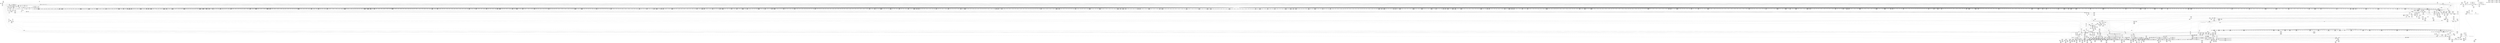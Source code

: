 digraph {
	CE0x542c2a0 [shape=record,shape=Mrecord,label="{CE0x542c2a0|may_create:tmp40|security/selinux/hooks.c,1728|*SummSource*}"]
	CE0x5342ee0 [shape=record,shape=Mrecord,label="{CE0x5342ee0|i64*_getelementptr_inbounds_(_26_x_i64_,_26_x_i64_*___llvm_gcov_ctr217,_i64_0,_i64_6)|*Constant*|*SummSource*}"]
	CE0x53a2510 [shape=record,shape=Mrecord,label="{CE0x53a2510|272:_i8*,_:_CRE_296,304_|*MultipleSource*|*LoadInst*|security/selinux/hooks.c,1714|security/selinux/hooks.c,1714}"]
	CE0x5346b20 [shape=record,shape=Mrecord,label="{CE0x5346b20|272:_i8*,_:_CRE_1332,1333_}"]
	CE0x5468ab0 [shape=record,shape=Mrecord,label="{CE0x5468ab0|may_create:retval.0}"]
	CE0x53ab1e0 [shape=record,shape=Mrecord,label="{CE0x53ab1e0|272:_i8*,_:_CRE_1359,1360_}"]
	CE0x535eba0 [shape=record,shape=Mrecord,label="{CE0x535eba0|may_create:if.end30|*SummSink*}"]
	CE0x53475c0 [shape=record,shape=Mrecord,label="{CE0x53475c0|272:_i8*,_:_CRE_1342,1343_}"]
	CE0x5395a80 [shape=record,shape=Mrecord,label="{CE0x5395a80|may_create:tmp48|security/selinux/hooks.c,1731|*SummSource*}"]
	CE0x538be60 [shape=record,shape=Mrecord,label="{CE0x538be60|i64_0|*Constant*}"]
	CE0x543f060 [shape=record,shape=Mrecord,label="{CE0x543f060|VOIDTB_TE:_CE_166,167_}"]
	CE0x67de660 [shape=record,shape=Mrecord,label="{CE0x67de660|i64_1|*Constant*|*SummSink*}"]
	CE0x53b9f90 [shape=record,shape=Mrecord,label="{CE0x53b9f90|272:_i8*,_:_CRE_648,656_|*MultipleSource*|*LoadInst*|security/selinux/hooks.c,1714|security/selinux/hooks.c,1714}"]
	CE0x53a4490 [shape=record,shape=Mrecord,label="{CE0x53a4490|272:_i8*,_:_CRE_401,402_}"]
	CE0x535c940 [shape=record,shape=Mrecord,label="{CE0x535c940|GLOBAL:current_task|Global_var:current_task|*SummSource*}"]
	CE0x5418b70 [shape=record,shape=Mrecord,label="{CE0x5418b70|28:_i32,_:_CRE_160,168_|*MultipleSource*|*LoadInst*|security/selinux/hooks.c,1713|security/selinux/hooks.c,1713|security/selinux/hooks.c,1722}"]
	CE0x53adf60 [shape=record,shape=Mrecord,label="{CE0x53adf60|may_create:s_security|security/selinux/hooks.c,1714}"]
	CE0x53ac900 [shape=record,shape=Mrecord,label="{CE0x53ac900|272:_i8*,_:_CRE_1536,1568_|*MultipleSource*|*LoadInst*|security/selinux/hooks.c,1714|security/selinux/hooks.c,1714}"]
	CE0x534a1e0 [shape=record,shape=Mrecord,label="{CE0x534a1e0|40:_%struct.super_block*,_56:_i8*,_:_CRE_600,601_}"]
	CE0x5389a70 [shape=record,shape=Mrecord,label="{CE0x5389a70|may_create:tmp15|security/selinux/hooks.c,1706|*SummSink*}"]
	CE0x5393f40 [shape=record,shape=Mrecord,label="{CE0x5393f40|VOIDTB_TE:_CE_313,314_}"]
	CE0x539fca0 [shape=record,shape=Mrecord,label="{CE0x539fca0|40:_%struct.super_block*,_56:_i8*,_:_CRE_977,978_}"]
	"CONST[source:0(mediator),value:2(dynamic)][purpose:{subject}][SnkIdx:4]"
	CE0x540a1c0 [shape=record,shape=Mrecord,label="{CE0x540a1c0|272:_i8*,_:_CRE_1664,1665_}"]
	CE0x533cd80 [shape=record,shape=Mrecord,label="{CE0x533cd80|selinux_inode_symlink:dentry|Function::selinux_inode_symlink&Arg::dentry::}"]
	CE0x5390020 [shape=record,shape=Mrecord,label="{CE0x5390020|VOIDTB_TE:_CE_193,194_}"]
	CE0x543f280 [shape=record,shape=Mrecord,label="{CE0x543f280|VOIDTB_TE:_CE_168,169_}"]
	CE0x533eb10 [shape=record,shape=Mrecord,label="{CE0x533eb10|_call_void_mcount()_#3|*SummSink*}"]
	CE0x539f490 [shape=record,shape=Mrecord,label="{CE0x539f490|40:_%struct.super_block*,_56:_i8*,_:_CRE_952,960_|*MultipleSource*|Function::may_create&Arg::dir::|Function::selinux_inode_symlink&Arg::dir::|security/selinux/hooks.c,1713}"]
	CE0x541be70 [shape=record,shape=Mrecord,label="{CE0x541be70|may_create:tmp32|security/selinux/hooks.c,1725|*SummSource*}"]
	CE0x5442360 [shape=record,shape=Mrecord,label="{CE0x5442360|VOIDTB_TE:_CE_90,91_}"]
	CE0x53ad5e0 [shape=record,shape=Mrecord,label="{CE0x53ad5e0|272:_i8*,_:_CRE_1617,1618_}"]
	CE0x5399e50 [shape=record,shape=Mrecord,label="{CE0x5399e50|40:_%struct.super_block*,_56:_i8*,_:_CRE_869,870_}"]
	CE0x539a350 [shape=record,shape=Mrecord,label="{CE0x539a350|40:_%struct.super_block*,_56:_i8*,_:_CRE_873,874_}"]
	CE0x537f660 [shape=record,shape=Mrecord,label="{CE0x537f660|40:_%struct.super_block*,_56:_i8*,_:_CRE_482,483_}"]
	CE0x53b7c30 [shape=record,shape=Mrecord,label="{CE0x53b7c30|272:_i8*,_:_CRE_602,603_}"]
	CE0x5421040 [shape=record,shape=Mrecord,label="{CE0x5421040|i32_3|*Constant*|*SummSource*}"]
	CE0x537d9e0 [shape=record,shape=Mrecord,label="{CE0x537d9e0|may_create:tmp65|security/selinux/hooks.c,1739|*SummSource*}"]
	CE0x5352630 [shape=record,shape=Mrecord,label="{CE0x5352630|40:_%struct.super_block*,_56:_i8*,_:_CRE_48,56_|*MultipleSource*|Function::may_create&Arg::dir::|Function::selinux_inode_symlink&Arg::dir::|security/selinux/hooks.c,1713}"]
	CE0x537fb60 [shape=record,shape=Mrecord,label="{CE0x537fb60|40:_%struct.super_block*,_56:_i8*,_:_CRE_486,487_}"]
	CE0x53a7cd0 [shape=record,shape=Mrecord,label="{CE0x53a7cd0|272:_i8*,_:_CRE_1260,1261_}"]
	CE0x539f210 [shape=record,shape=Mrecord,label="{CE0x539f210|40:_%struct.super_block*,_56:_i8*,_:_CRE_936,944_|*MultipleSource*|Function::may_create&Arg::dir::|Function::selinux_inode_symlink&Arg::dir::|security/selinux/hooks.c,1713}"]
	CE0x5363290 [shape=record,shape=Mrecord,label="{CE0x5363290|GLOBAL:lockdep_rcu_suspicious|*Constant*|*SummSink*}"]
	CE0x539ca10 [shape=record,shape=Mrecord,label="{CE0x539ca10|40:_%struct.super_block*,_56:_i8*,_:_CRE_904,905_}"]
	CE0x5381ab0 [shape=record,shape=Mrecord,label="{CE0x5381ab0|i8*_getelementptr_inbounds_(_45_x_i8_,_45_x_i8_*_.str12,_i32_0,_i32_0)|*Constant*}"]
	CE0x53bd700 [shape=record,shape=Mrecord,label="{CE0x53bd700|272:_i8*,_:_CRE_128,132_|*MultipleSource*|*LoadInst*|security/selinux/hooks.c,1714|security/selinux/hooks.c,1714}"]
	CE0x53b48f0 [shape=record,shape=Mrecord,label="{CE0x53b48f0|i32_8|*Constant*|*SummSink*}"]
	CE0x53a3900 [shape=record,shape=Mrecord,label="{CE0x53a3900|272:_i8*,_:_CRE_384,388_|*MultipleSource*|*LoadInst*|security/selinux/hooks.c,1714|security/selinux/hooks.c,1714}"]
	CE0x54212f0 [shape=record,shape=Mrecord,label="{CE0x54212f0|may_create:create_sid|security/selinux/hooks.c,1717|*SummSink*}"]
	CE0x53af660 [shape=record,shape=Mrecord,label="{CE0x53af660|272:_i8*,_:_CRE_417,418_}"]
	CE0x5344730 [shape=record,shape=Mrecord,label="{CE0x5344730|may_create:tmp3|*SummSink*}"]
	CE0x5360af0 [shape=record,shape=Mrecord,label="{CE0x5360af0|40:_%struct.super_block*,_56:_i8*,_:_CRE_164,165_}"]
	CE0x543f390 [shape=record,shape=Mrecord,label="{CE0x543f390|VOIDTB_TE:_CE_169,170_}"]
	CE0x5408c80 [shape=record,shape=Mrecord,label="{CE0x5408c80|272:_i8*,_:_CRE_1644,1645_}"]
	CE0x540a3e0 [shape=record,shape=Mrecord,label="{CE0x540a3e0|272:_i8*,_:_CRE_1666,1667_}"]
	CE0x540cb60 [shape=record,shape=Mrecord,label="{CE0x540cb60|272:_i8*,_:_CRE_1768,1776_|*MultipleSource*|*LoadInst*|security/selinux/hooks.c,1714|security/selinux/hooks.c,1714}"]
	CE0x5360430 [shape=record,shape=Mrecord,label="{CE0x5360430|40:_%struct.super_block*,_56:_i8*,_:_CRE_155,156_}"]
	CE0x53605b0 [shape=record,shape=Mrecord,label="{CE0x53605b0|40:_%struct.super_block*,_56:_i8*,_:_CRE_157,158_}"]
	CE0x53a8330 [shape=record,shape=Mrecord,label="{CE0x53a8330|272:_i8*,_:_CRE_1266,1267_}"]
	CE0x533c410 [shape=record,shape=Mrecord,label="{CE0x533c410|may_create:tmp21|security/selinux/hooks.c,1706}"]
	CE0x5407da0 [shape=record,shape=Mrecord,label="{CE0x5407da0|272:_i8*,_:_CRE_1630,1631_}"]
	CE0x5407c90 [shape=record,shape=Mrecord,label="{CE0x5407c90|272:_i8*,_:_CRE_1629,1630_}"]
	CE0x5458cb0 [shape=record,shape=Mrecord,label="{CE0x5458cb0|i64_22|*Constant*}"]
	CE0x535cf90 [shape=record,shape=Mrecord,label="{CE0x535cf90|28:_i32,_:_CRE_21,22_}"]
	CE0x53b7b20 [shape=record,shape=Mrecord,label="{CE0x53b7b20|272:_i8*,_:_CRE_601,602_}"]
	CE0x5409a50 [shape=record,shape=Mrecord,label="{CE0x5409a50|272:_i8*,_:_CRE_1657,1658_}"]
	CE0x5419e20 [shape=record,shape=Mrecord,label="{CE0x5419e20|avc_has_perm:auditdata|Function::avc_has_perm&Arg::auditdata::}"]
	CE0x5410630 [shape=record,shape=Mrecord,label="{CE0x5410630|may_create:tmp26|security/selinux/hooks.c,1714|*SummSink*}"]
	CE0x53aba60 [shape=record,shape=Mrecord,label="{CE0x53aba60|272:_i8*,_:_CRE_1367,1368_}"]
	CE0x5347290 [shape=record,shape=Mrecord,label="{CE0x5347290|272:_i8*,_:_CRE_1339,1340_}"]
	"CONST[source:0(mediator),value:2(dynamic)][purpose:{object}][SnkIdx:9]"
	CE0x53ade90 [shape=record,shape=Mrecord,label="{CE0x53ade90|272:_i8*,_:_CRE_1624,1625_}"]
	CE0x53bc620 [shape=record,shape=Mrecord,label="{CE0x53bc620|272:_i8*,_:_CRE_48,56_|*MultipleSource*|*LoadInst*|security/selinux/hooks.c,1714|security/selinux/hooks.c,1714}"]
	CE0x53aecd0 [shape=record,shape=Mrecord,label="{CE0x53aecd0|272:_i8*,_:_CRE_408,409_}"]
	CE0x543e290 [shape=record,shape=Mrecord,label="{CE0x543e290|VOIDTB_TE:_CE_153,154_}"]
	CE0x5415640 [shape=record,shape=Mrecord,label="{CE0x5415640|28:_i32,_:_CRE_77,78_}"]
	CE0x53a31c0 [shape=record,shape=Mrecord,label="{CE0x53a31c0|272:_i8*,_:_CRE_352,360_|*MultipleSource*|*LoadInst*|security/selinux/hooks.c,1714|security/selinux/hooks.c,1714}"]
	CE0x53891d0 [shape=record,shape=Mrecord,label="{CE0x53891d0|may_create:if.then20}"]
	CE0x53a8990 [shape=record,shape=Mrecord,label="{CE0x53a8990|272:_i8*,_:_CRE_1272,1273_}"]
	CE0x54183e0 [shape=record,shape=Mrecord,label="{CE0x54183e0|28:_i32,_:_CRE_128,136_|*MultipleSource*|*LoadInst*|security/selinux/hooks.c,1713|security/selinux/hooks.c,1713|security/selinux/hooks.c,1722}"]
	CE0x5389f20 [shape=record,shape=Mrecord,label="{CE0x5389f20|may_create:tmp16|security/selinux/hooks.c,1706|*SummSource*}"]
	CE0x543bca0 [shape=record,shape=Mrecord,label="{CE0x543bca0|may_create:sid21|security/selinux/hooks.c,1729|*SummSink*}"]
	CE0x53b88f0 [shape=record,shape=Mrecord,label="{CE0x53b88f0|272:_i8*,_:_CRE_614,615_}"]
	CE0x5339c50 [shape=record,shape=Mrecord,label="{CE0x5339c50|may_create:ad|security/selinux/hooks.c, 1710|*SummSink*}"]
	CE0x53bac30 [shape=record,shape=Mrecord,label="{CE0x53bac30|272:_i8*,_:_CRE_712,720_|*MultipleSource*|*LoadInst*|security/selinux/hooks.c,1714|security/selinux/hooks.c,1714}"]
	CE0x5407fc0 [shape=record,shape=Mrecord,label="{CE0x5407fc0|272:_i8*,_:_CRE_1632,1633_}"]
	CE0x5416e40 [shape=record,shape=Mrecord,label="{CE0x5416e40|28:_i32,_:_CRE_101,102_}"]
	CE0x540a710 [shape=record,shape=Mrecord,label="{CE0x540a710|272:_i8*,_:_CRE_1669,1670_}"]
	CE0x5359800 [shape=record,shape=Mrecord,label="{CE0x5359800|i64_1|*Constant*}"]
	CE0x53a6ce0 [shape=record,shape=Mrecord,label="{CE0x53a6ce0|272:_i8*,_:_CRE_1245,1246_}"]
	CE0x532c7a0 [shape=record,shape=Mrecord,label="{CE0x532c7a0|selinux_inode_symlink:bb}"]
	CE0x5391120 [shape=record,shape=Mrecord,label="{CE0x5391120|VOIDTB_TE:_CE_209,210_}"]
	CE0x53bb710 [shape=record,shape=Mrecord,label="{CE0x53bb710|272:_i8*,_:_CRE_1210,1211_}"]
	CE0x5338c50 [shape=record,shape=Mrecord,label="{CE0x5338c50|40:_%struct.super_block*,_56:_i8*,_:_CRE_304,305_}"]
	CE0x5360df0 [shape=record,shape=Mrecord,label="{CE0x5360df0|40:_%struct.super_block*,_56:_i8*,_:_CRE_168,169_}"]
	CE0x5357a00 [shape=record,shape=Mrecord,label="{CE0x5357a00|40:_%struct.super_block*,_56:_i8*,_:_CRE_276,277_}"]
	CE0x53add80 [shape=record,shape=Mrecord,label="{CE0x53add80|272:_i8*,_:_CRE_1623,1624_}"]
	CE0x537b3e0 [shape=record,shape=Mrecord,label="{CE0x537b3e0|%struct.task_struct*_(%struct.task_struct**)*_asm_movq_%gs:$_1:P_,$0_,_r,im,_dirflag_,_fpsr_,_flags_|*SummSource*}"]
	CE0x540ab50 [shape=record,shape=Mrecord,label="{CE0x540ab50|272:_i8*,_:_CRE_1673,1674_}"]
	CE0x53a28b0 [shape=record,shape=Mrecord,label="{CE0x53a28b0|272:_i8*,_:_CRE_312,320_|*MultipleSource*|*LoadInst*|security/selinux/hooks.c,1714|security/selinux/hooks.c,1714}"]
	CE0x53a0810 [shape=record,shape=Mrecord,label="{CE0x53a0810|40:_%struct.super_block*,_56:_i8*,_:_CRE_988,992_|*MultipleSource*|Function::may_create&Arg::dir::|Function::selinux_inode_symlink&Arg::dir::|security/selinux/hooks.c,1713}"]
	CE0x538bef0 [shape=record,shape=Mrecord,label="{CE0x538bef0|i64_2|*Constant*}"]
	CE0x537fa20 [shape=record,shape=Mrecord,label="{CE0x537fa20|40:_%struct.super_block*,_56:_i8*,_:_CRE_485,486_}"]
	CE0x532ed40 [shape=record,shape=Mrecord,label="{CE0x532ed40|selinux_inode_symlink:tmp3|*SummSource*}"]
	CE0x5397660 [shape=record,shape=Mrecord,label="{CE0x5397660|40:_%struct.super_block*,_56:_i8*,_:_CRE_744,752_|*MultipleSource*|Function::may_create&Arg::dir::|Function::selinux_inode_symlink&Arg::dir::|security/selinux/hooks.c,1713}"]
	CE0x53bc7b0 [shape=record,shape=Mrecord,label="{CE0x53bc7b0|272:_i8*,_:_CRE_56,64_|*MultipleSource*|*LoadInst*|security/selinux/hooks.c,1714|security/selinux/hooks.c,1714}"]
	CE0x5334530 [shape=record,shape=Mrecord,label="{CE0x5334530|may_create:bb|*SummSink*}"]
	CE0x54293d0 [shape=record,shape=Mrecord,label="{CE0x54293d0|may_create:tmp35|security/selinux/hooks.c,1726|*SummSink*}"]
	CE0x53a68a0 [shape=record,shape=Mrecord,label="{CE0x53a68a0|272:_i8*,_:_CRE_1241,1242_}"]
	CE0x535d190 [shape=record,shape=Mrecord,label="{CE0x535d190|28:_i32,_:_CRE_23,24_}"]
	CE0x53b1ca0 [shape=record,shape=Mrecord,label="{CE0x53b1ca0|272:_i8*,_:_CRE_453,454_}"]
	CE0x5338b10 [shape=record,shape=Mrecord,label="{CE0x5338b10|40:_%struct.super_block*,_56:_i8*,_:_CRE_303,304_}"]
	CE0x542a840 [shape=record,shape=Mrecord,label="{CE0x542a840|i64_13|*Constant*}"]
	CE0x53b8d30 [shape=record,shape=Mrecord,label="{CE0x53b8d30|272:_i8*,_:_CRE_618,619_}"]
	CE0x5375150 [shape=record,shape=Mrecord,label="{CE0x5375150|40:_%struct.super_block*,_56:_i8*,_:_CRE_180,181_}"]
	CE0x54269b0 [shape=record,shape=Mrecord,label="{CE0x54269b0|may_create:sid13|security/selinux/hooks.c,1722|*SummSource*}"]
	CE0x53a9af0 [shape=record,shape=Mrecord,label="{CE0x53a9af0|272:_i8*,_:_CRE_1307,1308_}"]
	CE0x541e080 [shape=record,shape=Mrecord,label="{CE0x541e080|avc_has_perm:tclass|Function::avc_has_perm&Arg::tclass::}"]
	CE0x53604f0 [shape=record,shape=Mrecord,label="{CE0x53604f0|40:_%struct.super_block*,_56:_i8*,_:_CRE_156,157_}"]
	CE0x540f0b0 [shape=record,shape=Mrecord,label="{CE0x540f0b0|272:_i8*,_:_CRE_1904,1920_|*MultipleSource*|*LoadInst*|security/selinux/hooks.c,1714|security/selinux/hooks.c,1714}"]
	CE0x53ac0c0 [shape=record,shape=Mrecord,label="{CE0x53ac0c0|272:_i8*,_:_CRE_1373,1374_}"]
	CE0x541ab30 [shape=record,shape=Mrecord,label="{CE0x541ab30|i64_11|*Constant*|*SummSink*}"]
	CE0x53b0540 [shape=record,shape=Mrecord,label="{CE0x53b0540|272:_i8*,_:_CRE_431,432_}"]
	CE0x538aa40 [shape=record,shape=Mrecord,label="{CE0x538aa40|get_current:tmp3|*SummSource*}"]
	CE0x53b76e0 [shape=record,shape=Mrecord,label="{CE0x53b76e0|272:_i8*,_:_CRE_597,598_}"]
	CE0x5346190 [shape=record,shape=Mrecord,label="{CE0x5346190|272:_i8*,_:_CRE_1323,1324_}"]
	CE0x5376c10 [shape=record,shape=Mrecord,label="{CE0x5376c10|0:_i8,_:_GCMR_may_create.__warned_internal_global_i8_0,_section_.data.unlikely_,_align_1:_elem_0:default:}"]
	CE0x538f470 [shape=record,shape=Mrecord,label="{CE0x538f470|VOIDTB_TE:_CE_182,183_}"]
	CE0x5342c50 [shape=record,shape=Mrecord,label="{CE0x5342c50|i64*_getelementptr_inbounds_(_26_x_i64_,_26_x_i64_*___llvm_gcov_ctr217,_i64_0,_i64_6)|*Constant*}"]
	CE0x5367740 [shape=record,shape=Mrecord,label="{CE0x5367740|may_create:tmp23|security/selinux/hooks.c,1713}"]
	CE0x540b0a0 [shape=record,shape=Mrecord,label="{CE0x540b0a0|272:_i8*,_:_CRE_1678,1679_}"]
	CE0x540e980 [shape=record,shape=Mrecord,label="{CE0x540e980|272:_i8*,_:_CRE_1878,1879_}"]
	CE0x53497e0 [shape=record,shape=Mrecord,label="{CE0x53497e0|40:_%struct.super_block*,_56:_i8*,_:_CRE_592,593_}"]
	CE0x5375e10 [shape=record,shape=Mrecord,label="{CE0x5375e10|40:_%struct.super_block*,_56:_i8*,_:_CRE_197,198_}"]
	CE0x53507b0 [shape=record,shape=Mrecord,label="{CE0x53507b0|40:_%struct.super_block*,_56:_i8*,_:_CRE_561,562_}"]
	CE0x5408730 [shape=record,shape=Mrecord,label="{CE0x5408730|272:_i8*,_:_CRE_1639,1640_}"]
	CE0x53550c0 [shape=record,shape=Mrecord,label="{CE0x53550c0|may_create:if.end|*SummSink*}"]
	CE0x5336c20 [shape=record,shape=Mrecord,label="{CE0x5336c20|may_create:tmp11|security/selinux/hooks.c,1706|*SummSource*}"]
	CE0x53a6240 [shape=record,shape=Mrecord,label="{CE0x53a6240|272:_i8*,_:_CRE_1235,1236_}"]
	CE0x5360bb0 [shape=record,shape=Mrecord,label="{CE0x5360bb0|40:_%struct.super_block*,_56:_i8*,_:_CRE_165,166_}"]
	CE0x5358040 [shape=record,shape=Mrecord,label="{CE0x5358040|40:_%struct.super_block*,_56:_i8*,_:_CRE_281,282_}"]
	CE0x535d750 [shape=record,shape=Mrecord,label="{CE0x535d750|28:_i32,_:_CRE_34,35_|*MultipleSource*|*LoadInst*|security/selinux/hooks.c,1713|security/selinux/hooks.c,1713|security/selinux/hooks.c,1722}"]
	CE0x53a9720 [shape=record,shape=Mrecord,label="{CE0x53a9720|272:_i8*,_:_CRE_1305,1306_}"]
	CE0x5428150 [shape=record,shape=Mrecord,label="{CE0x5428150|0:_i32,_4:_i32,_8:_i32,_12:_i32,_:_CMRE_4,8_|*MultipleSource*|security/selinux/hooks.c,1706|security/selinux/hooks.c,1706|security/selinux/hooks.c,1716}"]
	CE0x53456f0 [shape=record,shape=Mrecord,label="{CE0x53456f0|272:_i8*,_:_CRE_1313,1314_}"]
	CE0x543cfe0 [shape=record,shape=Mrecord,label="{CE0x543cfe0|i64_15|*Constant*|*SummSource*}"]
	CE0x5455070 [shape=record,shape=Mrecord,label="{CE0x5455070|may_create:call27|security/selinux/hooks.c,1735|*SummSource*}"]
	CE0x542cf90 [shape=record,shape=Mrecord,label="{CE0x542cf90|may_create:flags|security/selinux/hooks.c,1728}"]
	CE0x53673b0 [shape=record,shape=Mrecord,label="{CE0x53673b0|40:_%struct.super_block*,_56:_i8*,_:_CRE_0,2_|*MultipleSource*|Function::may_create&Arg::dir::|Function::selinux_inode_symlink&Arg::dir::|security/selinux/hooks.c,1713}"]
	CE0x5346900 [shape=record,shape=Mrecord,label="{CE0x5346900|272:_i8*,_:_CRE_1330,1331_}"]
	CE0x53a3560 [shape=record,shape=Mrecord,label="{CE0x53a3560|272:_i8*,_:_CRE_368,372_|*MultipleSource*|*LoadInst*|security/selinux/hooks.c,1714|security/selinux/hooks.c,1714}"]
	CE0x541bbf0 [shape=record,shape=Mrecord,label="{CE0x541bbf0|may_create:tmp32|security/selinux/hooks.c,1725}"]
	CE0x534de40 [shape=record,shape=Mrecord,label="{CE0x534de40|get_current:entry}"]
	CE0x53b62b0 [shape=record,shape=Mrecord,label="{CE0x53b62b0|272:_i8*,_:_CRE_578,579_}"]
	CE0x53bc490 [shape=record,shape=Mrecord,label="{CE0x53bc490|272:_i8*,_:_CRE_40,48_|*MultipleSource*|*LoadInst*|security/selinux/hooks.c,1714|security/selinux/hooks.c,1714}"]
	CE0x5468b20 [shape=record,shape=Mrecord,label="{CE0x5468b20|may_create:retval.0|*SummSource*}"]
	CE0x5414940 [shape=record,shape=Mrecord,label="{CE0x5414940|28:_i32,_:_CRE_64,65_}"]
	CE0x5360970 [shape=record,shape=Mrecord,label="{CE0x5360970|40:_%struct.super_block*,_56:_i8*,_:_CRE_162,163_}"]
	CE0x5415240 [shape=record,shape=Mrecord,label="{CE0x5415240|28:_i32,_:_CRE_73,74_}"]
	CE0x53b63c0 [shape=record,shape=Mrecord,label="{CE0x53b63c0|272:_i8*,_:_CRE_579,580_}"]
	CE0x53b8f50 [shape=record,shape=Mrecord,label="{CE0x53b8f50|272:_i8*,_:_CRE_620,621_}"]
	CE0x5391450 [shape=record,shape=Mrecord,label="{CE0x5391450|VOIDTB_TE:_CE_212,213_}"]
	CE0x540f820 [shape=record,shape=Mrecord,label="{CE0x540f820|272:_i8*,_:_CRE_2112,2120_|*MultipleSource*|*LoadInst*|security/selinux/hooks.c,1714|security/selinux/hooks.c,1714}"]
	CE0x5416140 [shape=record,shape=Mrecord,label="{CE0x5416140|28:_i32,_:_CRE_88,89_}"]
	CE0x53af990 [shape=record,shape=Mrecord,label="{CE0x53af990|272:_i8*,_:_CRE_420,421_}"]
	CE0x5391670 [shape=record,shape=Mrecord,label="{CE0x5391670|VOIDTB_TE:_CE_214,215_}"]
	CE0x5393b90 [shape=record,shape=Mrecord,label="{CE0x5393b90|VOIDTB_TE:_CE_309,310_}"]
	CE0x5397d20 [shape=record,shape=Mrecord,label="{CE0x5397d20|40:_%struct.super_block*,_56:_i8*,_:_CRE_768,776_|*MultipleSource*|Function::may_create&Arg::dir::|Function::selinux_inode_symlink&Arg::dir::|security/selinux/hooks.c,1713}"]
	CE0x5427630 [shape=record,shape=Mrecord,label="{CE0x5427630|28:_i32,_:_CRE_12,13_}"]
	CE0x53a1c00 [shape=record,shape=Mrecord,label="{CE0x53a1c00|272:_i8*,_:_CRE_264,268_|*MultipleSource*|*LoadInst*|security/selinux/hooks.c,1714|security/selinux/hooks.c,1714}"]
	CE0x534cab0 [shape=record,shape=Mrecord,label="{CE0x534cab0|40:_%struct.super_block*,_56:_i8*,_:_CRE_672,680_|*MultipleSource*|Function::may_create&Arg::dir::|Function::selinux_inode_symlink&Arg::dir::|security/selinux/hooks.c,1713}"]
	CE0x5345d50 [shape=record,shape=Mrecord,label="{CE0x5345d50|272:_i8*,_:_CRE_1319,1320_}"]
	CE0x5398e60 [shape=record,shape=Mrecord,label="{CE0x5398e60|40:_%struct.super_block*,_56:_i8*,_:_CRE_840,848_|*MultipleSource*|Function::may_create&Arg::dir::|Function::selinux_inode_symlink&Arg::dir::|security/selinux/hooks.c,1713}"]
	CE0x5358680 [shape=record,shape=Mrecord,label="{CE0x5358680|40:_%struct.super_block*,_56:_i8*,_:_CRE_286,287_}"]
	CE0x5349060 [shape=record,shape=Mrecord,label="{CE0x5349060|40:_%struct.super_block*,_56:_i8*,_:_CRE_586,587_}"]
	CE0x5422430 [shape=record,shape=Mrecord,label="{CE0x5422430|may_create:type|security/selinux/hooks.c,1719|*SummSource*}"]
	CE0x539d2d0 [shape=record,shape=Mrecord,label="{CE0x539d2d0|40:_%struct.super_block*,_56:_i8*,_:_CRE_911,912_}"]
	CE0x540e2f0 [shape=record,shape=Mrecord,label="{CE0x540e2f0|272:_i8*,_:_CRE_1873,1874_}"]
	CE0x5428470 [shape=record,shape=Mrecord,label="{CE0x5428470|i64*_getelementptr_inbounds_(_26_x_i64_,_26_x_i64_*___llvm_gcov_ctr217,_i64_0,_i64_12)|*Constant*}"]
	CE0x53be050 [shape=record,shape=Mrecord,label="{CE0x53be050|272:_i8*,_:_CRE_160,176_|*MultipleSource*|*LoadInst*|security/selinux/hooks.c,1714|security/selinux/hooks.c,1714}"]
	CE0x543e4b0 [shape=record,shape=Mrecord,label="{CE0x543e4b0|VOIDTB_TE:_CE_155,156_}"]
	CE0x543ed30 [shape=record,shape=Mrecord,label="{CE0x543ed30|VOIDTB_TE:_CE_163,164_}"]
	CE0x542a8b0 [shape=record,shape=Mrecord,label="{CE0x542a8b0|i64_13|*Constant*|*SummSource*}"]
	CE0x5349560 [shape=record,shape=Mrecord,label="{CE0x5349560|40:_%struct.super_block*,_56:_i8*,_:_CRE_590,591_}"]
	CE0x5429f60 [shape=record,shape=Mrecord,label="{CE0x5429f60|may_create:tobool18|security/selinux/hooks.c,1728|*SummSource*}"]
	CE0x5357640 [shape=record,shape=Mrecord,label="{CE0x5357640|40:_%struct.super_block*,_56:_i8*,_:_CRE_273,274_}"]
	CE0x5408b70 [shape=record,shape=Mrecord,label="{CE0x5408b70|272:_i8*,_:_CRE_1643,1644_}"]
	CE0x53af550 [shape=record,shape=Mrecord,label="{CE0x53af550|272:_i8*,_:_CRE_416,417_}"]
	CE0x53768e0 [shape=record,shape=Mrecord,label="{CE0x53768e0|40:_%struct.super_block*,_56:_i8*,_:_CRE_224,232_|*MultipleSource*|Function::may_create&Arg::dir::|Function::selinux_inode_symlink&Arg::dir::|security/selinux/hooks.c,1713}"]
	CE0x53b72a0 [shape=record,shape=Mrecord,label="{CE0x53b72a0|272:_i8*,_:_CRE_593,594_}"]
	CE0x5375690 [shape=record,shape=Mrecord,label="{CE0x5375690|40:_%struct.super_block*,_56:_i8*,_:_CRE_187,188_}"]
	CE0x5345f70 [shape=record,shape=Mrecord,label="{CE0x5345f70|272:_i8*,_:_CRE_1321,1322_}"]
	CE0x5415c40 [shape=record,shape=Mrecord,label="{CE0x5415c40|28:_i32,_:_CRE_83,84_}"]
	CE0x53947c0 [shape=record,shape=Mrecord,label="{CE0x53947c0|may_create:call22|security/selinux/hooks.c,1729|*SummSource*}"]
	CE0x5357dc0 [shape=record,shape=Mrecord,label="{CE0x5357dc0|40:_%struct.super_block*,_56:_i8*,_:_CRE_279,280_}"]
	CE0x53a3e70 [shape=record,shape=Mrecord,label="{CE0x53a3e70|272:_i8*,_:_CRE_395,396_}"]
	CE0x5359d40 [shape=record,shape=Mrecord,label="{CE0x5359d40|may_create:if.then16|*SummSource*}"]
	CE0x5355980 [shape=record,shape=Mrecord,label="{CE0x5355980|may_create:if.end26}"]
	CE0x5367b50 [shape=record,shape=Mrecord,label="{CE0x5367b50|i32_0|*Constant*|*SummSource*}"]
	CE0x5335900 [shape=record,shape=Mrecord,label="{CE0x5335900|40:_%struct.super_block*,_56:_i8*,_:_CRE_136,137_}"]
	CE0x5365380 [shape=record,shape=Mrecord,label="{CE0x5365380|40:_%struct.super_block*,_56:_i8*,_:_CRE_241,242_}"]
	CE0x53a9590 [shape=record,shape=Mrecord,label="{CE0x53a9590|272:_i8*,_:_CRE_1296,1300_|*MultipleSource*|*LoadInst*|security/selinux/hooks.c,1714|security/selinux/hooks.c,1714}"]
	CE0x5409610 [shape=record,shape=Mrecord,label="{CE0x5409610|272:_i8*,_:_CRE_1653,1654_}"]
	CE0x531d940 [shape=record,shape=Mrecord,label="{CE0x531d940|may_create:tmp7|security/selinux/hooks.c,1706}"]
	CE0x539c010 [shape=record,shape=Mrecord,label="{CE0x539c010|40:_%struct.super_block*,_56:_i8*,_:_CRE_896,897_}"]
	CE0x539d7d0 [shape=record,shape=Mrecord,label="{CE0x539d7d0|40:_%struct.super_block*,_56:_i8*,_:_CRE_915,916_}"]
	CE0x53afaa0 [shape=record,shape=Mrecord,label="{CE0x53afaa0|272:_i8*,_:_CRE_421,422_}"]
	"CONST[source:0(mediator),value:2(dynamic)][purpose:{object}][SnkIdx:10]"
	CE0x53a7560 [shape=record,shape=Mrecord,label="{CE0x53a7560|272:_i8*,_:_CRE_1253,1254_}"]
	CE0x5398120 [shape=record,shape=Mrecord,label="{CE0x5398120|40:_%struct.super_block*,_56:_i8*,_:_CRE_792,800_|*MultipleSource*|Function::may_create&Arg::dir::|Function::selinux_inode_symlink&Arg::dir::|security/selinux/hooks.c,1713}"]
	CE0x53a7780 [shape=record,shape=Mrecord,label="{CE0x53a7780|272:_i8*,_:_CRE_1255,1256_}"]
	CE0x532c170 [shape=record,shape=Mrecord,label="{CE0x532c170|i64*_getelementptr_inbounds_(_2_x_i64_,_2_x_i64_*___llvm_gcov_ctr223,_i64_0,_i64_0)|*Constant*|*SummSource*}"]
	CE0x534f620 [shape=record,shape=Mrecord,label="{CE0x534f620|may_create:dentry12|security/selinux/hooks.c,1720|*SummSource*}"]
	CE0x541b610 [shape=record,shape=Mrecord,label="{CE0x541b610|may_create:tmp30|security/selinux/hooks.c,1725|*SummSink*}"]
	CE0x53a3730 [shape=record,shape=Mrecord,label="{CE0x53a3730|272:_i8*,_:_CRE_376,380_|*MultipleSource*|*LoadInst*|security/selinux/hooks.c,1714|security/selinux/hooks.c,1714}"]
	CE0x54211c0 [shape=record,shape=Mrecord,label="{CE0x54211c0|i32_3|*Constant*|*SummSink*}"]
	CE0x5390130 [shape=record,shape=Mrecord,label="{CE0x5390130|VOIDTB_TE:_CE_194,195_}"]
	CE0x54214f0 [shape=record,shape=Mrecord,label="{CE0x54214f0|may_create:create_sid|security/selinux/hooks.c,1717}"]
	CE0x5347760 [shape=record,shape=Mrecord,label="{CE0x5347760|40:_%struct.super_block*,_56:_i8*,_:_CRE_566,567_}"]
	CE0x53a8bb0 [shape=record,shape=Mrecord,label="{CE0x53a8bb0|272:_i8*,_:_CRE_1274,1275_}"]
	CE0x53a5030 [shape=record,shape=Mrecord,label="{CE0x53a5030|272:_i8*,_:_CRE_1218,1219_}"]
	CE0x535bb60 [shape=record,shape=Mrecord,label="{CE0x535bb60|may_create:tmp|*SummSource*}"]
	CE0x5335740 [shape=record,shape=Mrecord,label="{CE0x5335740|40:_%struct.super_block*,_56:_i8*,_:_CRE_128,136_|*MultipleSource*|Function::may_create&Arg::dir::|Function::selinux_inode_symlink&Arg::dir::|security/selinux/hooks.c,1713}"]
	CE0x543e3a0 [shape=record,shape=Mrecord,label="{CE0x543e3a0|VOIDTB_TE:_CE_154,155_}"]
	CE0x543d650 [shape=record,shape=Mrecord,label="{CE0x543d650|VOIDTB_TE:_CE_8,12_|*MultipleSource*|Function::may_create&Arg::dentry::|Function::selinux_inode_symlink&Arg::dentry::|security/selinux/hooks.c,1730}"]
	CE0x5409d80 [shape=record,shape=Mrecord,label="{CE0x5409d80|272:_i8*,_:_CRE_1660,1661_}"]
	CE0x53b1640 [shape=record,shape=Mrecord,label="{CE0x53b1640|272:_i8*,_:_CRE_447,448_}"]
	CE0x532bfa0 [shape=record,shape=Mrecord,label="{CE0x532bfa0|selinux_inode_symlink:entry|*SummSource*}"]
	CE0x537db60 [shape=record,shape=Mrecord,label="{CE0x537db60|may_create:tmp65|security/selinux/hooks.c,1739|*SummSink*}"]
	CE0x5359fc0 [shape=record,shape=Mrecord,label="{CE0x5359fc0|may_create:return|*SummSink*}"]
	CE0x538d200 [shape=record,shape=Mrecord,label="{CE0x538d200|40:_%struct.super_block*,_56:_i8*,_:_CRE_360,376_|*MultipleSource*|Function::may_create&Arg::dir::|Function::selinux_inode_symlink&Arg::dir::|security/selinux/hooks.c,1713}"]
	CE0x53663f0 [shape=record,shape=Mrecord,label="{CE0x53663f0|40:_%struct.super_block*,_56:_i8*,_:_CRE_257,258_}"]
	CE0x543e5c0 [shape=record,shape=Mrecord,label="{CE0x543e5c0|VOIDTB_TE:_CE_156,157_}"]
	CE0x5378be0 [shape=record,shape=Mrecord,label="{CE0x5378be0|i64_0|*Constant*|*SummSink*}"]
	CE0x534e350 [shape=record,shape=Mrecord,label="{CE0x534e350|_ret_%struct.task_struct*_%tmp4,_!dbg_!27714|./arch/x86/include/asm/current.h,14|*SummSink*}"]
	CE0x53b4df0 [shape=record,shape=Mrecord,label="{CE0x53b4df0|272:_i8*,_:_CRE_0,8_|*MultipleSource*|*LoadInst*|security/selinux/hooks.c,1714|security/selinux/hooks.c,1714}"]
	CE0x5422060 [shape=record,shape=Mrecord,label="{CE0x5422060|may_create:type|security/selinux/hooks.c,1719}"]
	CE0x5351730 [shape=record,shape=Mrecord,label="{CE0x5351730|i64*_getelementptr_inbounds_(_26_x_i64_,_26_x_i64_*___llvm_gcov_ctr217,_i64_0,_i64_25)|*Constant*}"]
	CE0x54400d0 [shape=record,shape=Mrecord,label="{CE0x54400d0|VOIDTB_TE:_CE_91,92_}"]
	CE0x534b4a0 [shape=record,shape=Mrecord,label="{CE0x534b4a0|40:_%struct.super_block*,_56:_i8*,_:_CRE_615,616_}"]
	CE0x540b810 [shape=record,shape=Mrecord,label="{CE0x540b810|272:_i8*,_:_CRE_1685,1686_}"]
	CE0x53b1200 [shape=record,shape=Mrecord,label="{CE0x53b1200|272:_i8*,_:_CRE_443,444_}"]
	CE0x531d370 [shape=record,shape=Mrecord,label="{CE0x531d370|may_create:tmp3}"]
	CE0x5363f00 [shape=record,shape=Mrecord,label="{CE0x5363f00|may_create:cred|security/selinux/hooks.c,1706}"]
	CE0x53957a0 [shape=record,shape=Mrecord,label="{CE0x53957a0|may_create:tmp47|security/selinux/hooks.c,1731|*SummSink*}"]
	CE0x53ab2f0 [shape=record,shape=Mrecord,label="{CE0x53ab2f0|272:_i8*,_:_CRE_1360,1361_}"]
	CE0x53abd90 [shape=record,shape=Mrecord,label="{CE0x53abd90|272:_i8*,_:_CRE_1370,1371_}"]
	CE0x5455530 [shape=record,shape=Mrecord,label="{CE0x5455530|may_create:tobool28|security/selinux/hooks.c,1736}"]
	CE0x5348b60 [shape=record,shape=Mrecord,label="{CE0x5348b60|40:_%struct.super_block*,_56:_i8*,_:_CRE_582,583_}"]
	CE0x53a1fa0 [shape=record,shape=Mrecord,label="{CE0x53a1fa0|272:_i8*,_:_CRE_272,280_|*MultipleSource*|*LoadInst*|security/selinux/hooks.c,1714|security/selinux/hooks.c,1714}"]
	CE0x53840d0 [shape=record,shape=Mrecord,label="{CE0x53840d0|avc_has_perm:entry|*SummSource*}"]
	CE0x53ea860 [shape=record,shape=Mrecord,label="{CE0x53ea860|i64*_getelementptr_inbounds_(_2_x_i64_,_2_x_i64_*___llvm_gcov_ctr98,_i64_0,_i64_1)|*Constant*}"]
	CE0x542be40 [shape=record,shape=Mrecord,label="{CE0x542be40|may_create:tmp39|security/selinux/hooks.c,1728|*SummSource*}"]
	CE0x53a46b0 [shape=record,shape=Mrecord,label="{CE0x53a46b0|272:_i8*,_:_CRE_403,404_}"]
	CE0x5420a80 [shape=record,shape=Mrecord,label="{CE0x5420a80|may_create:tmp27|security/selinux/hooks.c,1716|*SummSource*}"]
	CE0x534e2b0 [shape=record,shape=Mrecord,label="{CE0x534e2b0|_ret_%struct.task_struct*_%tmp4,_!dbg_!27714|./arch/x86/include/asm/current.h,14}"]
	CE0x54405f0 [shape=record,shape=Mrecord,label="{CE0x54405f0|VOIDTB_TE:_CE_96,104_|*MultipleSource*|Function::may_create&Arg::dentry::|Function::selinux_inode_symlink&Arg::dentry::|security/selinux/hooks.c,1730}"]
	CE0x54406c0 [shape=record,shape=Mrecord,label="{CE0x54406c0|VOIDTB_TE:_CE_104,112_|*MultipleSource*|Function::may_create&Arg::dentry::|Function::selinux_inode_symlink&Arg::dentry::|security/selinux/hooks.c,1730}"]
	CE0x5335ac0 [shape=record,shape=Mrecord,label="{CE0x5335ac0|40:_%struct.super_block*,_56:_i8*,_:_CRE_137,138_}"]
	CE0x5419370 [shape=record,shape=Mrecord,label="{CE0x5419370|28:_i32,_:_CRE_200,208_|*MultipleSource*|*LoadInst*|security/selinux/hooks.c,1713|security/selinux/hooks.c,1713|security/selinux/hooks.c,1722}"]
	CE0x541d800 [shape=record,shape=Mrecord,label="{CE0x541d800|avc_has_perm:tsid|Function::avc_has_perm&Arg::tsid::|*SummSource*}"]
	CE0x5391560 [shape=record,shape=Mrecord,label="{CE0x5391560|VOIDTB_TE:_CE_213,214_}"]
	CE0x538eb10 [shape=record,shape=Mrecord,label="{CE0x538eb10|VOIDTB_TE:_CE_173,174_}"]
	CE0x534d1b0 [shape=record,shape=Mrecord,label="{CE0x534d1b0|40:_%struct.super_block*,_56:_i8*,_:_CRE_688,692_|*MultipleSource*|Function::may_create&Arg::dir::|Function::selinux_inode_symlink&Arg::dir::|security/selinux/hooks.c,1713}"]
	CE0x5399760 [shape=record,shape=Mrecord,label="{CE0x5399760|40:_%struct.super_block*,_56:_i8*,_:_CRE_865,866_}"]
	CE0x535e300 [shape=record,shape=Mrecord,label="{CE0x535e300|28:_i32,_:_CRE_55,56_}"]
	CE0x5428400 [shape=record,shape=Mrecord,label="{CE0x5428400|i32_3|*Constant*}"]
	CE0x54122c0 [shape=record,shape=Mrecord,label="{CE0x54122c0|may_create:tmp61|security/selinux/hooks.c,1737|*SummSink*}"]
	CE0x53afcc0 [shape=record,shape=Mrecord,label="{CE0x53afcc0|272:_i8*,_:_CRE_423,424_}"]
	CE0x53a4270 [shape=record,shape=Mrecord,label="{CE0x53a4270|272:_i8*,_:_CRE_399,400_}"]
	CE0x5394f70 [shape=record,shape=Mrecord,label="{CE0x5394f70|may_create:tmp48|security/selinux/hooks.c,1731}"]
	CE0x5365830 [shape=record,shape=Mrecord,label="{CE0x5365830|40:_%struct.super_block*,_56:_i8*,_:_CRE_245,246_}"]
	CE0x53ac1d0 [shape=record,shape=Mrecord,label="{CE0x53ac1d0|272:_i8*,_:_CRE_1374,1375_}"]
	CE0x5416940 [shape=record,shape=Mrecord,label="{CE0x5416940|28:_i32,_:_CRE_96,97_}"]
	CE0x5343830 [shape=record,shape=Mrecord,label="{CE0x5343830|may_create:tclass|Function::may_create&Arg::tclass::|*SummSink*}"]
	CE0x5362f00 [shape=record,shape=Mrecord,label="{CE0x5362f00|i8*_getelementptr_inbounds_(_25_x_i8_,_25_x_i8_*_.str3,_i32_0,_i32_0)|*Constant*|*SummSource*}"]
	CE0x5363c20 [shape=record,shape=Mrecord,label="{CE0x5363c20|i32_78|*Constant*}"]
	CE0x539db90 [shape=record,shape=Mrecord,label="{CE0x539db90|40:_%struct.super_block*,_56:_i8*,_:_CRE_918,919_}"]
	CE0x5347c60 [shape=record,shape=Mrecord,label="{CE0x5347c60|40:_%struct.super_block*,_56:_i8*,_:_CRE_570,571_}"]
	CE0x53b3f40 [shape=record,shape=Mrecord,label="{CE0x53b3f40|272:_i8*,_:_CRE_564,565_}"]
	CE0x53658f0 [shape=record,shape=Mrecord,label="{CE0x53658f0|40:_%struct.super_block*,_56:_i8*,_:_CRE_246,247_}"]
	CE0x53b8290 [shape=record,shape=Mrecord,label="{CE0x53b8290|272:_i8*,_:_CRE_608,609_}"]
	CE0x542d000 [shape=record,shape=Mrecord,label="{CE0x542d000|may_create:flags|security/selinux/hooks.c,1728|*SummSource*}"]
	CE0x53b6c40 [shape=record,shape=Mrecord,label="{CE0x53b6c40|272:_i8*,_:_CRE_587,588_}"]
	CE0x537edf0 [shape=record,shape=Mrecord,label="{CE0x537edf0|40:_%struct.super_block*,_56:_i8*,_:_CRE_475,476_}"]
	CE0x532ebd0 [shape=record,shape=Mrecord,label="{CE0x532ebd0|i64*_getelementptr_inbounds_(_2_x_i64_,_2_x_i64_*___llvm_gcov_ctr223,_i64_0,_i64_0)|*Constant*|*SummSink*}"]
	CE0x534bea0 [shape=record,shape=Mrecord,label="{CE0x534bea0|40:_%struct.super_block*,_56:_i8*,_:_CRE_623,624_}"]
	CE0x53b1860 [shape=record,shape=Mrecord,label="{CE0x53b1860|272:_i8*,_:_CRE_449,450_}"]
	CE0x53a2ff0 [shape=record,shape=Mrecord,label="{CE0x53a2ff0|272:_i8*,_:_CRE_344,352_|*MultipleSource*|*LoadInst*|security/selinux/hooks.c,1714|security/selinux/hooks.c,1714}"]
	CE0x540e4c0 [shape=record,shape=Mrecord,label="{CE0x540e4c0|272:_i8*,_:_CRE_1874,1875_}"]
	CE0x53a8660 [shape=record,shape=Mrecord,label="{CE0x53a8660|272:_i8*,_:_CRE_1269,1270_}"]
	CE0x534b220 [shape=record,shape=Mrecord,label="{CE0x534b220|40:_%struct.super_block*,_56:_i8*,_:_CRE_613,614_}"]
	CE0x546b2b0 [shape=record,shape=Mrecord,label="{CE0x546b2b0|_call_void_mcount()_#3|*SummSink*}"]
	CE0x5357000 [shape=record,shape=Mrecord,label="{CE0x5357000|40:_%struct.super_block*,_56:_i8*,_:_CRE_268,269_}"]
	CE0x5410df0 [shape=record,shape=Mrecord,label="{CE0x5410df0|may_create:tmp59|security/selinux/hooks.c,1736|*SummSource*}"]
	CE0x542ad60 [shape=record,shape=Mrecord,label="{CE0x542ad60|i64_14|*Constant*|*SummSource*}"]
	CE0x53b5c50 [shape=record,shape=Mrecord,label="{CE0x53b5c50|272:_i8*,_:_CRE_572,573_}"]
	CE0x543d2c0 [shape=record,shape=Mrecord,label="{CE0x543d2c0|may_create:d_name|security/selinux/hooks.c,1730|*SummSink*}"]
	CE0x5367970 [shape=record,shape=Mrecord,label="{CE0x5367970|i32_0|*Constant*}"]
	CE0x53439e0 [shape=record,shape=Mrecord,label="{CE0x53439e0|_ret_i32_%retval.0,_!dbg_!27798|security/selinux/hooks.c,1742|*SummSource*}"]
	CE0x537f3e0 [shape=record,shape=Mrecord,label="{CE0x537f3e0|40:_%struct.super_block*,_56:_i8*,_:_CRE_480,481_}"]
	CE0x540c250 [shape=record,shape=Mrecord,label="{CE0x540c250|272:_i8*,_:_CRE_1720,1728_|*MultipleSource*|*LoadInst*|security/selinux/hooks.c,1714|security/selinux/hooks.c,1714}"]
	CE0x5345e60 [shape=record,shape=Mrecord,label="{CE0x5345e60|272:_i8*,_:_CRE_1320,1321_}"]
	CE0x5337ad0 [shape=record,shape=Mrecord,label="{CE0x5337ad0|40:_%struct.super_block*,_56:_i8*,_:_CRE_290,291_}"]
	CE0x54415c0 [shape=record,shape=Mrecord,label="{CE0x54415c0|VOIDTB_TE:_CE_48,52_|*MultipleSource*|Function::may_create&Arg::dentry::|Function::selinux_inode_symlink&Arg::dentry::|security/selinux/hooks.c,1730}"]
	CE0x5360070 [shape=record,shape=Mrecord,label="{CE0x5360070|40:_%struct.super_block*,_56:_i8*,_:_CRE_150,151_}"]
	CE0x546a8b0 [shape=record,shape=Mrecord,label="{CE0x546a8b0|i64*_getelementptr_inbounds_(_2_x_i64_,_2_x_i64_*___llvm_gcov_ctr98,_i64_0,_i64_1)|*Constant*|*SummSink*}"]
	CE0x5407850 [shape=record,shape=Mrecord,label="{CE0x5407850|272:_i8*,_:_CRE_1625,1626_}"]
	CE0x5337fd0 [shape=record,shape=Mrecord,label="{CE0x5337fd0|40:_%struct.super_block*,_56:_i8*,_:_CRE_294,295_}"]
	CE0x538a0a0 [shape=record,shape=Mrecord,label="{CE0x538a0a0|may_create:tmp16|security/selinux/hooks.c,1706|*SummSink*}"]
	CE0x53806b0 [shape=record,shape=Mrecord,label="{CE0x53806b0|40:_%struct.super_block*,_56:_i8*,_:_CRE_512,520_|*MultipleSource*|Function::may_create&Arg::dir::|Function::selinux_inode_symlink&Arg::dir::|security/selinux/hooks.c,1713}"]
	CE0x53638c0 [shape=record,shape=Mrecord,label="{CE0x53638c0|may_create:call4|security/selinux/hooks.c,1706|*SummSink*}"]
	CE0x533c780 [shape=record,shape=Mrecord,label="{CE0x533c780|may_create:tmp21|security/selinux/hooks.c,1706|*SummSource*}"]
	CE0x53a4d40 [shape=record,shape=Mrecord,label="{CE0x53a4d40|272:_i8*,_:_CRE_1215,1216_}"]
	CE0x53b7a10 [shape=record,shape=Mrecord,label="{CE0x53b7a10|272:_i8*,_:_CRE_600,601_}"]
	CE0x53343f0 [shape=record,shape=Mrecord,label="{CE0x53343f0|may_create:bb}"]
	CE0x5351ab0 [shape=record,shape=Mrecord,label="{CE0x5351ab0|i64*_getelementptr_inbounds_(_26_x_i64_,_26_x_i64_*___llvm_gcov_ctr217,_i64_0,_i64_25)|*Constant*|*SummSink*}"]
	CE0x53a5cf0 [shape=record,shape=Mrecord,label="{CE0x53a5cf0|272:_i8*,_:_CRE_1230,1231_}"]
	CE0x53bbac0 [shape=record,shape=Mrecord,label="{CE0x53bbac0|272:_i8*,_:_CRE_1213,1214_}"]
	CE0x543f6c0 [shape=record,shape=Mrecord,label="{CE0x543f6c0|VOIDTB_TE:_CE_172,173_}"]
	CE0x5380060 [shape=record,shape=Mrecord,label="{CE0x5380060|40:_%struct.super_block*,_56:_i8*,_:_CRE_500,504_|*MultipleSource*|Function::may_create&Arg::dir::|Function::selinux_inode_symlink&Arg::dir::|security/selinux/hooks.c,1713}"]
	CE0x539ad50 [shape=record,shape=Mrecord,label="{CE0x539ad50|40:_%struct.super_block*,_56:_i8*,_:_CRE_881,882_}"]
	CE0x5350b70 [shape=record,shape=Mrecord,label="{CE0x5350b70|40:_%struct.super_block*,_56:_i8*,_:_CRE_564,565_}"]
	CE0x5358540 [shape=record,shape=Mrecord,label="{CE0x5358540|40:_%struct.super_block*,_56:_i8*,_:_CRE_285,286_}"]
	CE0x5418f70 [shape=record,shape=Mrecord,label="{CE0x5418f70|28:_i32,_:_CRE_184,192_|*MultipleSource*|*LoadInst*|security/selinux/hooks.c,1713|security/selinux/hooks.c,1713|security/selinux/hooks.c,1722}"]
	CE0x5428c40 [shape=record,shape=Mrecord,label="{CE0x5428c40|may_create:tmp34|security/selinux/hooks.c,1726|*SummSink*}"]
	CE0x5366670 [shape=record,shape=Mrecord,label="{CE0x5366670|40:_%struct.super_block*,_56:_i8*,_:_CRE_259,260_}"]
	CE0x5361030 [shape=record,shape=Mrecord,label="{CE0x5361030|40:_%struct.super_block*,_56:_i8*,_:_CRE_171,172_}"]
	CE0x53601f0 [shape=record,shape=Mrecord,label="{CE0x53601f0|40:_%struct.super_block*,_56:_i8*,_:_CRE_152,153_}"]
	CE0x53aafc0 [shape=record,shape=Mrecord,label="{CE0x53aafc0|272:_i8*,_:_CRE_1357,1358_}"]
	CE0x54091d0 [shape=record,shape=Mrecord,label="{CE0x54091d0|272:_i8*,_:_CRE_1649,1650_}"]
	CE0x532a1b0 [shape=record,shape=Mrecord,label="{CE0x532a1b0|may_create:land.lhs.true}"]
	CE0x5348a20 [shape=record,shape=Mrecord,label="{CE0x5348a20|40:_%struct.super_block*,_56:_i8*,_:_CRE_581,582_}"]
	CE0x53b8180 [shape=record,shape=Mrecord,label="{CE0x53b8180|272:_i8*,_:_CRE_607,608_}"]
	CE0x53be3f0 [shape=record,shape=Mrecord,label="{CE0x53be3f0|272:_i8*,_:_CRE_184,188_|*MultipleSource*|*LoadInst*|security/selinux/hooks.c,1714|security/selinux/hooks.c,1714}"]
	CE0x5453860 [shape=record,shape=Mrecord,label="{CE0x5453860|may_create:tobool23|security/selinux/hooks.c,1731}"]
	CE0x543d7d0 [shape=record,shape=Mrecord,label="{CE0x543d7d0|VOIDTB_TE:_CE_16,24_|*MultipleSource*|Function::may_create&Arg::dentry::|Function::selinux_inode_symlink&Arg::dentry::|security/selinux/hooks.c,1730}"]
	CE0x5349ce0 [shape=record,shape=Mrecord,label="{CE0x5349ce0|40:_%struct.super_block*,_56:_i8*,_:_CRE_596,597_}"]
	CE0x543b5b0 [shape=record,shape=Mrecord,label="{CE0x543b5b0|may_create:tmp45|security/selinux/hooks.c,1728|*SummSink*}"]
	CE0x538db40 [shape=record,shape=Mrecord,label="{CE0x538db40|40:_%struct.super_block*,_56:_i8*,_:_CRE_400,408_|*MultipleSource*|Function::may_create&Arg::dir::|Function::selinux_inode_symlink&Arg::dir::|security/selinux/hooks.c,1713}"]
	CE0x534fe40 [shape=record,shape=Mrecord,label="{CE0x534fe40|40:_%struct.super_block*,_56:_i8*,_:_CRE_554,555_}"]
	CE0x5394050 [shape=record,shape=Mrecord,label="{CE0x5394050|VOIDTB_TE:_CE_314,315_}"]
	CE0x53b2d60 [shape=record,shape=Mrecord,label="{CE0x53b2d60|272:_i8*,_:_CRE_488,496_|*MultipleSource*|*LoadInst*|security/selinux/hooks.c,1714|security/selinux/hooks.c,1714}"]
	CE0x542d0e0 [shape=record,shape=Mrecord,label="{CE0x542d0e0|may_create:flags|security/selinux/hooks.c,1728|*SummSink*}"]
	CE0x5427160 [shape=record,shape=Mrecord,label="{CE0x5427160|28:_i32,_:_CRE_9,10_}"]
	CE0x538a520 [shape=record,shape=Mrecord,label="{CE0x538a520|i8_1|*Constant*|*SummSink*}"]
	CE0x53b84b0 [shape=record,shape=Mrecord,label="{CE0x53b84b0|272:_i8*,_:_CRE_610,611_}"]
	CE0x543ee40 [shape=record,shape=Mrecord,label="{CE0x543ee40|VOIDTB_TE:_CE_164,165_}"]
	CE0x5415840 [shape=record,shape=Mrecord,label="{CE0x5415840|28:_i32,_:_CRE_79,80_}"]
	CE0x53af220 [shape=record,shape=Mrecord,label="{CE0x53af220|272:_i8*,_:_CRE_413,414_}"]
	CE0x53b0cb0 [shape=record,shape=Mrecord,label="{CE0x53b0cb0|272:_i8*,_:_CRE_438,439_}"]
	CE0x53557d0 [shape=record,shape=Mrecord,label="{CE0x53557d0|may_create:if.then24|*SummSource*}"]
	CE0x53afdd0 [shape=record,shape=Mrecord,label="{CE0x53afdd0|272:_i8*,_:_CRE_424,425_}"]
	CE0x541dc80 [shape=record,shape=Mrecord,label="{CE0x541dc80|i16_7|*Constant*|*SummSource*}"]
	CE0x537abb0 [shape=record,shape=Mrecord,label="{CE0x537abb0|GLOBAL:may_create.__warned|Global_var:may_create.__warned|*SummSink*}"]
	CE0x53a79a0 [shape=record,shape=Mrecord,label="{CE0x53a79a0|272:_i8*,_:_CRE_1257,1258_}"]
	CE0x540b3d0 [shape=record,shape=Mrecord,label="{CE0x540b3d0|272:_i8*,_:_CRE_1681,1682_}"]
	CE0x53ba320 [shape=record,shape=Mrecord,label="{CE0x53ba320|272:_i8*,_:_CRE_664,672_|*MultipleSource*|*LoadInst*|security/selinux/hooks.c,1714|security/selinux/hooks.c,1714}"]
	CE0x53b5e70 [shape=record,shape=Mrecord,label="{CE0x53b5e70|272:_i8*,_:_CRE_574,575_}"]
	CE0x53531b0 [shape=record,shape=Mrecord,label="{CE0x53531b0|may_create:entry|*SummSink*}"]
	CE0x5441b60 [shape=record,shape=Mrecord,label="{CE0x5441b60|VOIDTB_TE:_CE_72,80_|*MultipleSource*|Function::may_create&Arg::dentry::|Function::selinux_inode_symlink&Arg::dentry::|security/selinux/hooks.c,1730}"]
	CE0x5378cf0 [shape=record,shape=Mrecord,label="{CE0x5378cf0|may_create:tmp6|security/selinux/hooks.c,1706}"]
	CE0x53a01d0 [shape=record,shape=Mrecord,label="{CE0x53a01d0|40:_%struct.super_block*,_56:_i8*,_:_CRE_980,981_}"]
	CE0x538ebf0 [shape=record,shape=Mrecord,label="{CE0x538ebf0|VOIDTB_TE:_CE_174,175_}"]
	CE0x53b9170 [shape=record,shape=Mrecord,label="{CE0x53b9170|272:_i8*,_:_CRE_622,623_}"]
	CE0x53b7f60 [shape=record,shape=Mrecord,label="{CE0x53b7f60|272:_i8*,_:_CRE_605,606_}"]
	CE0x5376050 [shape=record,shape=Mrecord,label="{CE0x5376050|40:_%struct.super_block*,_56:_i8*,_:_CRE_200,201_}"]
	CE0x5418d70 [shape=record,shape=Mrecord,label="{CE0x5418d70|28:_i32,_:_CRE_168,184_|*MultipleSource*|*LoadInst*|security/selinux/hooks.c,1713|security/selinux/hooks.c,1713|security/selinux/hooks.c,1722}"]
	CE0x534f5b0 [shape=record,shape=Mrecord,label="{CE0x534f5b0|may_create:dentry12|security/selinux/hooks.c,1720}"]
	CE0x53434c0 [shape=record,shape=Mrecord,label="{CE0x53434c0|may_create:tmp14|security/selinux/hooks.c,1706}"]
	CE0x538d6c0 [shape=record,shape=Mrecord,label="{CE0x538d6c0|40:_%struct.super_block*,_56:_i8*,_:_CRE_384,388_|*MultipleSource*|Function::may_create&Arg::dir::|Function::selinux_inode_symlink&Arg::dir::|security/selinux/hooks.c,1713}"]
	CE0x533bdd0 [shape=record,shape=Mrecord,label="{CE0x533bdd0|may_create:security|security/selinux/hooks.c,1706|*SummSink*}"]
	CE0x5378b70 [shape=record,shape=Mrecord,label="{CE0x5378b70|i64_0|*Constant*|*SummSource*}"]
	CE0x53baa60 [shape=record,shape=Mrecord,label="{CE0x53baa60|272:_i8*,_:_CRE_704,708_|*MultipleSource*|*LoadInst*|security/selinux/hooks.c,1714|security/selinux/hooks.c,1714}"]
	CE0x5454bf0 [shape=record,shape=Mrecord,label="{CE0x5454bf0|may_create:tmp55|security/selinux/hooks.c,1735|*SummSink*}"]
	CE0x5419770 [shape=record,shape=Mrecord,label="{CE0x5419770|may_create:tmp29|security/selinux/hooks.c,1722|*SummSource*}"]
	CE0x541a500 [shape=record,shape=Mrecord,label="{CE0x541a500|may_create:tobool15|security/selinux/hooks.c,1725|*SummSink*}"]
	CE0x541e680 [shape=record,shape=Mrecord,label="{CE0x541e680|avc_has_perm:requested|Function::avc_has_perm&Arg::requested::|*SummSink*}"]
	CE0x546b210 [shape=record,shape=Mrecord,label="{CE0x546b210|_call_void_mcount()_#3|*SummSource*}"]
	CE0x53a8110 [shape=record,shape=Mrecord,label="{CE0x53a8110|272:_i8*,_:_CRE_1264,1265_}"]
	CE0x53ea2f0 [shape=record,shape=Mrecord,label="{CE0x53ea2f0|get_current:tmp1|*SummSink*}"]
	CE0x542c9e0 [shape=record,shape=Mrecord,label="{CE0x542c9e0|i32_5|*Constant*|*SummSink*}"]
	CE0x53a7230 [shape=record,shape=Mrecord,label="{CE0x53a7230|272:_i8*,_:_CRE_1250,1251_}"]
	"CONST[source:0(mediator),value:0(static)][purpose:{object}][SrcIdx:18]"
	CE0x531d810 [shape=record,shape=Mrecord,label="{CE0x531d810|may_create:tmp6|security/selinux/hooks.c,1706|*SummSink*}"]
	CE0x53a7120 [shape=record,shape=Mrecord,label="{CE0x53a7120|272:_i8*,_:_CRE_1249,1250_}"]
	CE0x534ef90 [shape=record,shape=Mrecord,label="{CE0x534ef90|i64_5|*Constant*}"]
	CE0x54080d0 [shape=record,shape=Mrecord,label="{CE0x54080d0|272:_i8*,_:_CRE_1633,1634_}"]
	CE0x5377030 [shape=record,shape=Mrecord,label="{CE0x5377030|may_create:tmp8|security/selinux/hooks.c,1706|*SummSink*}"]
	CE0x534c870 [shape=record,shape=Mrecord,label="{CE0x534c870|40:_%struct.super_block*,_56:_i8*,_:_CRE_664,672_|*MultipleSource*|Function::may_create&Arg::dir::|Function::selinux_inode_symlink&Arg::dir::|security/selinux/hooks.c,1713}"]
	CE0x5408840 [shape=record,shape=Mrecord,label="{CE0x5408840|272:_i8*,_:_CRE_1640,1641_}"]
	CE0x532eab0 [shape=record,shape=Mrecord,label="{CE0x532eab0|selinux_inode_symlink:entry|*SummSink*}"]
	CE0x5409e90 [shape=record,shape=Mrecord,label="{CE0x5409e90|272:_i8*,_:_CRE_1661,1662_}"]
	CE0x53827f0 [shape=record,shape=Mrecord,label="{CE0x53827f0|get_current:bb|*SummSource*}"]
	CE0x539b890 [shape=record,shape=Mrecord,label="{CE0x539b890|40:_%struct.super_block*,_56:_i8*,_:_CRE_890,891_}"]
	CE0x534f6f0 [shape=record,shape=Mrecord,label="{CE0x534f6f0|may_create:dentry12|security/selinux/hooks.c,1720|*SummSink*}"]
	CE0x5333ee0 [shape=record,shape=Mrecord,label="{CE0x5333ee0|may_create:tmp1|*SummSink*}"]
	CE0x5456c20 [shape=record,shape=Mrecord,label="{CE0x5456c20|i64*_getelementptr_inbounds_(_26_x_i64_,_26_x_i64_*___llvm_gcov_ctr217,_i64_0,_i64_19)|*Constant*|*SummSource*}"]
	CE0x541e510 [shape=record,shape=Mrecord,label="{CE0x541e510|i32_9437184|*Constant*|*SummSink*}"]
	CE0x5395020 [shape=record,shape=Mrecord,label="{CE0x5395020|i64_17|*Constant*}"]
	CE0x540a4f0 [shape=record,shape=Mrecord,label="{CE0x540a4f0|272:_i8*,_:_CRE_1667,1668_}"]
	CE0x5380b30 [shape=record,shape=Mrecord,label="{CE0x5380b30|40:_%struct.super_block*,_56:_i8*,_:_CRE_528,536_|*MultipleSource*|Function::may_create&Arg::dir::|Function::selinux_inode_symlink&Arg::dir::|security/selinux/hooks.c,1713}"]
	CE0x539bed0 [shape=record,shape=Mrecord,label="{CE0x539bed0|40:_%struct.super_block*,_56:_i8*,_:_CRE_895,896_}"]
	CE0x5366170 [shape=record,shape=Mrecord,label="{CE0x5366170|40:_%struct.super_block*,_56:_i8*,_:_CRE_255,256_}"]
	CE0x53ae590 [shape=record,shape=Mrecord,label="{CE0x53ae590|may_create:tmp24|*LoadInst*|security/selinux/hooks.c,1714|*SummSource*}"]
	CE0x539b250 [shape=record,shape=Mrecord,label="{CE0x539b250|40:_%struct.super_block*,_56:_i8*,_:_CRE_885,886_}"]
	CE0x5428f50 [shape=record,shape=Mrecord,label="{CE0x5428f50|may_create:tmp35|security/selinux/hooks.c,1726|*SummSource*}"]
	CE0x5389030 [shape=record,shape=Mrecord,label="{CE0x5389030|may_create:if.end26|*SummSource*}"]
	CE0x53b61a0 [shape=record,shape=Mrecord,label="{CE0x53b61a0|272:_i8*,_:_CRE_577,578_}"]
	CE0x543bb70 [shape=record,shape=Mrecord,label="{CE0x543bb70|may_create:sid21|security/selinux/hooks.c,1729|*SummSource*}"]
	CE0x5338250 [shape=record,shape=Mrecord,label="{CE0x5338250|40:_%struct.super_block*,_56:_i8*,_:_CRE_296,297_}"]
	CE0x53b85c0 [shape=record,shape=Mrecord,label="{CE0x53b85c0|272:_i8*,_:_CRE_611,612_}"]
	CE0x53a2e20 [shape=record,shape=Mrecord,label="{CE0x53a2e20|272:_i8*,_:_CRE_336,344_|*MultipleSource*|*LoadInst*|security/selinux/hooks.c,1714|security/selinux/hooks.c,1714}"]
	CE0x540ac60 [shape=record,shape=Mrecord,label="{CE0x540ac60|272:_i8*,_:_CRE_1674,1675_}"]
	CE0x5458b10 [shape=record,shape=Mrecord,label="{CE0x5458b10|may_create:tmp57|security/selinux/hooks.c,1736}"]
	CE0x532a2a0 [shape=record,shape=Mrecord,label="{CE0x532a2a0|may_create:land.lhs.true|*SummSource*}"]
	CE0x53999a0 [shape=record,shape=Mrecord,label="{CE0x53999a0|40:_%struct.super_block*,_56:_i8*,_:_CRE_866,867_}"]
	CE0x5336da0 [shape=record,shape=Mrecord,label="{CE0x5336da0|may_create:tmp11|security/selinux/hooks.c,1706|*SummSink*}"]
	CE0x538d900 [shape=record,shape=Mrecord,label="{CE0x538d900|40:_%struct.super_block*,_56:_i8*,_:_CRE_392,400_|*MultipleSource*|Function::may_create&Arg::dir::|Function::selinux_inode_symlink&Arg::dir::|security/selinux/hooks.c,1713}"]
	CE0x534d420 [shape=record,shape=Mrecord,label="{CE0x534d420|selinux_inode_symlink:tmp2|*SummSink*}"]
	CE0x543b9f0 [shape=record,shape=Mrecord,label="{CE0x543b9f0|may_create:sid21|security/selinux/hooks.c,1729}"]
	CE0x534a0a0 [shape=record,shape=Mrecord,label="{CE0x534a0a0|40:_%struct.super_block*,_56:_i8*,_:_CRE_599,600_}"]
	CE0x5457fc0 [shape=record,shape=Mrecord,label="{CE0x5457fc0|may_create:tmp54|security/selinux/hooks.c,1733}"]
	CE0x5360670 [shape=record,shape=Mrecord,label="{CE0x5360670|40:_%struct.super_block*,_56:_i8*,_:_CRE_158,159_}"]
	CE0x5421b90 [shape=record,shape=Mrecord,label="{CE0x5421b90|0:_i32,_:_SCMRE:_elem_0:default:}"]
	CE0x546e3b0 [shape=record,shape=Mrecord,label="{CE0x546e3b0|may_create:call32|security/selinux/hooks.c,1739|*SummSink*}"]
	CE0x534bd60 [shape=record,shape=Mrecord,label="{CE0x534bd60|40:_%struct.super_block*,_56:_i8*,_:_CRE_622,623_}"]
	"CONST[source:0(mediator),value:2(dynamic)][purpose:{subject}][SnkIdx:0]"
	CE0x535e8a0 [shape=record,shape=Mrecord,label="{CE0x535e8a0|28:_i32,_:_CRE_61,62_}"]
	CE0x540edc0 [shape=record,shape=Mrecord,label="{CE0x540edc0|272:_i8*,_:_CRE_1888,1896_|*MultipleSource*|*LoadInst*|security/selinux/hooks.c,1714|security/selinux/hooks.c,1714}"]
	CE0x53ab950 [shape=record,shape=Mrecord,label="{CE0x53ab950|272:_i8*,_:_CRE_1366,1367_}"]
	CE0x53ea4c0 [shape=record,shape=Mrecord,label="{CE0x53ea4c0|i64*_getelementptr_inbounds_(_2_x_i64_,_2_x_i64_*___llvm_gcov_ctr98,_i64_0,_i64_1)|*Constant*|*SummSource*}"]
	CE0x5426830 [shape=record,shape=Mrecord,label="{CE0x5426830|may_create:sid13|security/selinux/hooks.c,1722}"]
	CE0x540e620 [shape=record,shape=Mrecord,label="{CE0x540e620|272:_i8*,_:_CRE_1876,1877_}"]
	CE0x53a58b0 [shape=record,shape=Mrecord,label="{CE0x53a58b0|272:_i8*,_:_CRE_1226,1227_}"]
	CE0x5336500 [shape=record,shape=Mrecord,label="{CE0x5336500|may_create:tmp9|security/selinux/hooks.c,1706|*SummSink*}"]
	CE0x5396590 [shape=record,shape=Mrecord,label="{CE0x5396590|may_create:tmp50|security/selinux/hooks.c,1731|*SummSink*}"]
	CE0x538e400 [shape=record,shape=Mrecord,label="{CE0x538e400|40:_%struct.super_block*,_56:_i8*,_:_CRE_432,440_|*MultipleSource*|Function::may_create&Arg::dir::|Function::selinux_inode_symlink&Arg::dir::|security/selinux/hooks.c,1713}"]
	CE0x5415740 [shape=record,shape=Mrecord,label="{CE0x5415740|28:_i32,_:_CRE_78,79_}"]
	CE0x53591c0 [shape=record,shape=Mrecord,label="{CE0x53591c0|may_create:tclass|Function::may_create&Arg::tclass::}"]
	CE0x724ca80 [shape=record,shape=Mrecord,label="{CE0x724ca80|i64*_getelementptr_inbounds_(_26_x_i64_,_26_x_i64_*___llvm_gcov_ctr217,_i64_0,_i64_1)|*Constant*}"]
	CE0x5408fb0 [shape=record,shape=Mrecord,label="{CE0x5408fb0|272:_i8*,_:_CRE_1647,1648_}"]
	CE0x53ae150 [shape=record,shape=Mrecord,label="{CE0x53ae150|may_create:i_sb|security/selinux/hooks.c,1714}"]
	CE0x53a5690 [shape=record,shape=Mrecord,label="{CE0x53a5690|272:_i8*,_:_CRE_1224,1225_}"]
	CE0x540a2d0 [shape=record,shape=Mrecord,label="{CE0x540a2d0|272:_i8*,_:_CRE_1665,1666_}"]
	CE0x53af440 [shape=record,shape=Mrecord,label="{CE0x53af440|272:_i8*,_:_CRE_415,416_}"]
	CE0x5367db0 [shape=record,shape=Mrecord,label="{CE0x5367db0|selinux_inode_symlink:tmp}"]
	CE0x5359e50 [shape=record,shape=Mrecord,label="{CE0x5359e50|may_create:return}"]
	CE0x5417940 [shape=record,shape=Mrecord,label="{CE0x5417940|28:_i32,_:_CRE_111,112_}"]
	CE0x5398820 [shape=record,shape=Mrecord,label="{CE0x5398820|40:_%struct.super_block*,_56:_i8*,_:_CRE_816,824_|*MultipleSource*|Function::may_create&Arg::dir::|Function::selinux_inode_symlink&Arg::dir::|security/selinux/hooks.c,1713}"]
	CE0x5357c80 [shape=record,shape=Mrecord,label="{CE0x5357c80|40:_%struct.super_block*,_56:_i8*,_:_CRE_278,279_}"]
	CE0x53b5810 [shape=record,shape=Mrecord,label="{CE0x53b5810|272:_i8*,_:_CRE_568,569_}"]
	CE0x53b74c0 [shape=record,shape=Mrecord,label="{CE0x53b74c0|272:_i8*,_:_CRE_595,596_}"]
	CE0x53eae40 [shape=record,shape=Mrecord,label="{CE0x53eae40|get_current:tmp3}"]
	CE0x5365bf0 [shape=record,shape=Mrecord,label="{CE0x5365bf0|40:_%struct.super_block*,_56:_i8*,_:_CRE_250,251_}"]
	CE0x539d190 [shape=record,shape=Mrecord,label="{CE0x539d190|40:_%struct.super_block*,_56:_i8*,_:_CRE_910,911_}"]
	CE0x5455820 [shape=record,shape=Mrecord,label="{CE0x5455820|may_create:tobool28|security/selinux/hooks.c,1736|*SummSink*}"]
	CE0x539ee50 [shape=record,shape=Mrecord,label="{CE0x539ee50|40:_%struct.super_block*,_56:_i8*,_:_CRE_933,934_}"]
	CE0x53b97d0 [shape=record,shape=Mrecord,label="{CE0x53b97d0|272:_i8*,_:_CRE_628,629_}"]
	CE0x540ef20 [shape=record,shape=Mrecord,label="{CE0x540ef20|272:_i8*,_:_CRE_1896,1904_|*MultipleSource*|*LoadInst*|security/selinux/hooks.c,1714|security/selinux/hooks.c,1714}"]
	CE0x539f350 [shape=record,shape=Mrecord,label="{CE0x539f350|40:_%struct.super_block*,_56:_i8*,_:_CRE_944,952_|*MultipleSource*|Function::may_create&Arg::dir::|Function::selinux_inode_symlink&Arg::dir::|security/selinux/hooks.c,1713}"]
	CE0x542bfc0 [shape=record,shape=Mrecord,label="{CE0x542bfc0|may_create:tmp39|security/selinux/hooks.c,1728|*SummSink*}"]
	CE0x539c8d0 [shape=record,shape=Mrecord,label="{CE0x539c8d0|40:_%struct.super_block*,_56:_i8*,_:_CRE_903,904_}"]
	CE0x5390bd0 [shape=record,shape=Mrecord,label="{CE0x5390bd0|VOIDTB_TE:_CE_204,205_}"]
	CE0x5417c70 [shape=record,shape=Mrecord,label="{CE0x5417c70|28:_i32,_:_CRE_114,115_}"]
	CE0x5351c90 [shape=record,shape=Mrecord,label="{CE0x5351c90|may_create:tmp67|security/selinux/hooks.c,1742}"]
	CE0x542b470 [shape=record,shape=Mrecord,label="{CE0x542b470|may_create:tmp37|security/selinux/hooks.c,1728|*SummSource*}"]
	CE0x53b7e50 [shape=record,shape=Mrecord,label="{CE0x53b7e50|272:_i8*,_:_CRE_604,605_}"]
	CE0x540bb40 [shape=record,shape=Mrecord,label="{CE0x540bb40|272:_i8*,_:_CRE_1872,1873_}"]
	CE0x5424d50 [shape=record,shape=Mrecord,label="{CE0x5424d50|i8_10|*Constant*|*SummSource*}"]
	CE0x540b920 [shape=record,shape=Mrecord,label="{CE0x540b920|272:_i8*,_:_CRE_1686,1687_}"]
	CE0x537f8e0 [shape=record,shape=Mrecord,label="{CE0x537f8e0|40:_%struct.super_block*,_56:_i8*,_:_CRE_484,485_}"]
	CE0x5415040 [shape=record,shape=Mrecord,label="{CE0x5415040|28:_i32,_:_CRE_71,72_}"]
	CE0x538e660 [shape=record,shape=Mrecord,label="{CE0x538e660|may_create:tmp15|security/selinux/hooks.c,1706}"]
	CE0x537e2f0 [shape=record,shape=Mrecord,label="{CE0x537e2f0|40:_%struct.super_block*,_56:_i8*,_:_CRE_456,464_|*MultipleSource*|Function::may_create&Arg::dir::|Function::selinux_inode_symlink&Arg::dir::|security/selinux/hooks.c,1713}"]
	CE0x5415a40 [shape=record,shape=Mrecord,label="{CE0x5415a40|28:_i32,_:_CRE_81,82_}"]
	CE0x5421560 [shape=record,shape=Mrecord,label="{CE0x5421560|may_create:create_sid|security/selinux/hooks.c,1717|*SummSource*}"]
	CE0x53a6bd0 [shape=record,shape=Mrecord,label="{CE0x53a6bd0|272:_i8*,_:_CRE_1244,1245_}"]
	CE0x54172e0 [shape=record,shape=Mrecord,label="{CE0x54172e0|28:_i32,_:_CRE_105,106_}"]
	CE0x53675a0 [shape=record,shape=Mrecord,label="{CE0x53675a0|40:_%struct.super_block*,_56:_i8*,_:_CRE_4,8_|*MultipleSource*|Function::may_create&Arg::dir::|Function::selinux_inode_symlink&Arg::dir::|security/selinux/hooks.c,1713}"]
	CE0x5355640 [shape=record,shape=Mrecord,label="{CE0x5355640|may_create:if.then24}"]
	CE0x5349f60 [shape=record,shape=Mrecord,label="{CE0x5349f60|40:_%struct.super_block*,_56:_i8*,_:_CRE_598,599_}"]
	CE0x54274a0 [shape=record,shape=Mrecord,label="{CE0x54274a0|28:_i32,_:_CRE_10,11_}"]
	CE0x5376650 [shape=record,shape=Mrecord,label="{CE0x5376650|40:_%struct.super_block*,_56:_i8*,_:_CRE_208,210_|*MultipleSource*|Function::may_create&Arg::dir::|Function::selinux_inode_symlink&Arg::dir::|security/selinux/hooks.c,1713}"]
	CE0x539e450 [shape=record,shape=Mrecord,label="{CE0x539e450|40:_%struct.super_block*,_56:_i8*,_:_CRE_925,926_}"]
	CE0x5360730 [shape=record,shape=Mrecord,label="{CE0x5360730|40:_%struct.super_block*,_56:_i8*,_:_CRE_159,160_}"]
	CE0x5351e30 [shape=record,shape=Mrecord,label="{CE0x5351e30|may_create:tmp67|security/selinux/hooks.c,1742|*SummSource*}"]
	CE0x5395c00 [shape=record,shape=Mrecord,label="{CE0x5395c00|may_create:tmp48|security/selinux/hooks.c,1731|*SummSink*}"]
	CE0x53be5c0 [shape=record,shape=Mrecord,label="{CE0x53be5c0|272:_i8*,_:_CRE_192,200_|*MultipleSource*|*LoadInst*|security/selinux/hooks.c,1714|security/selinux/hooks.c,1714}"]
	CE0x53b1db0 [shape=record,shape=Mrecord,label="{CE0x53b1db0|272:_i8*,_:_CRE_454,455_}"]
	CE0x53b7190 [shape=record,shape=Mrecord,label="{CE0x53b7190|272:_i8*,_:_CRE_592,593_}"]
	"CONST[source:0(mediator),value:2(dynamic)][purpose:{object}][SnkIdx:6]"
	CE0x5356250 [shape=record,shape=Mrecord,label="{CE0x5356250|selinux_inode_symlink:tmp1|*SummSource*}"]
	CE0x5457de0 [shape=record,shape=Mrecord,label="{CE0x5457de0|i64*_getelementptr_inbounds_(_26_x_i64_,_26_x_i64_*___llvm_gcov_ctr217,_i64_0,_i64_20)|*Constant*|*SummSink*}"]
	CE0x5399c20 [shape=record,shape=Mrecord,label="{CE0x5399c20|40:_%struct.super_block*,_56:_i8*,_:_CRE_867,868_}"]
	CE0x538a1d0 [shape=record,shape=Mrecord,label="{CE0x538a1d0|i8_1|*Constant*}"]
	CE0x53b1fd0 [shape=record,shape=Mrecord,label="{CE0x53b1fd0|272:_i8*,_:_CRE_456,457_}"]
	CE0x534ef20 [shape=record,shape=Mrecord,label="{CE0x534ef20|may_create:tmp10|security/selinux/hooks.c,1706}"]
	CE0x53b1420 [shape=record,shape=Mrecord,label="{CE0x53b1420|272:_i8*,_:_CRE_445,446_}"]
	CE0x5397f60 [shape=record,shape=Mrecord,label="{CE0x5397f60|40:_%struct.super_block*,_56:_i8*,_:_CRE_776,792_|*MultipleSource*|Function::may_create&Arg::dir::|Function::selinux_inode_symlink&Arg::dir::|security/selinux/hooks.c,1713}"]
	CE0x53a5250 [shape=record,shape=Mrecord,label="{CE0x53a5250|272:_i8*,_:_CRE_1220,1221_}"]
	CE0x538f690 [shape=record,shape=Mrecord,label="{CE0x538f690|VOIDTB_TE:_CE_184,185_}"]
	CE0x540fbc0 [shape=record,shape=Mrecord,label="{CE0x540fbc0|272:_i8*,_:_CRE_2248,2256_|*MultipleSource*|*LoadInst*|security/selinux/hooks.c,1714|security/selinux/hooks.c,1714}"]
	CE0x541ff60 [shape=record,shape=Mrecord,label="{CE0x541ff60|avc_has_perm:entry}"]
	CE0x5384320 [shape=record,shape=Mrecord,label="{CE0x5384320|avc_has_perm:entry|*SummSink*}"]
	CE0x53a8440 [shape=record,shape=Mrecord,label="{CE0x53a8440|272:_i8*,_:_CRE_1267,1268_}"]
	CE0x540bec0 [shape=record,shape=Mrecord,label="{CE0x540bec0|272:_i8*,_:_CRE_1704,1712_|*MultipleSource*|*LoadInst*|security/selinux/hooks.c,1714|security/selinux/hooks.c,1714}"]
	CE0x535d290 [shape=record,shape=Mrecord,label="{CE0x535d290|28:_i32,_:_CRE_24,28_|*MultipleSource*|*LoadInst*|security/selinux/hooks.c,1713|security/selinux/hooks.c,1713|security/selinux/hooks.c,1722}"]
	CE0x53bc2d0 [shape=record,shape=Mrecord,label="{CE0x53bc2d0|272:_i8*,_:_CRE_32,40_|*MultipleSource*|*LoadInst*|security/selinux/hooks.c,1714|security/selinux/hooks.c,1714}"]
	CE0x535cc90 [shape=record,shape=Mrecord,label="{CE0x535cc90|28:_i32,_:_CRE_18,19_}"]
	CE0x540a930 [shape=record,shape=Mrecord,label="{CE0x540a930|272:_i8*,_:_CRE_1671,1672_}"]
	CE0x5349920 [shape=record,shape=Mrecord,label="{CE0x5349920|40:_%struct.super_block*,_56:_i8*,_:_CRE_593,594_}"]
	CE0x537fde0 [shape=record,shape=Mrecord,label="{CE0x537fde0|40:_%struct.super_block*,_56:_i8*,_:_CRE_488,496_|*MultipleSource*|Function::may_create&Arg::dir::|Function::selinux_inode_symlink&Arg::dir::|security/selinux/hooks.c,1713}"]
	CE0x539dcd0 [shape=record,shape=Mrecord,label="{CE0x539dcd0|40:_%struct.super_block*,_56:_i8*,_:_CRE_919,920_}"]
	CE0x53b52d0 [shape=record,shape=Mrecord,label="{CE0x53b52d0|272:_i8*,_:_CRE_16,20_|*MultipleSource*|*LoadInst*|security/selinux/hooks.c,1714|security/selinux/hooks.c,1714}"]
	CE0x53a1dd0 [shape=record,shape=Mrecord,label="{CE0x53a1dd0|272:_i8*,_:_CRE_268,272_|*MultipleSource*|*LoadInst*|security/selinux/hooks.c,1714|security/selinux/hooks.c,1714}"]
	CE0x5412d30 [shape=record,shape=Mrecord,label="{CE0x5412d30|may_create:tmp62|security/selinux/hooks.c,1739|*SummSource*}"]
	CE0x535ef30 [shape=record,shape=Mrecord,label="{CE0x535ef30|40:_%struct.super_block*,_56:_i8*,_:_CRE_8,12_|*MultipleSource*|Function::may_create&Arg::dir::|Function::selinux_inode_symlink&Arg::dir::|security/selinux/hooks.c,1713}"]
	CE0x53a7ef0 [shape=record,shape=Mrecord,label="{CE0x53a7ef0|272:_i8*,_:_CRE_1262,1263_}"]
	CE0x533f5e0 [shape=record,shape=Mrecord,label="{CE0x533f5e0|selinux_inode_symlink:tmp|*SummSource*}"]
	CE0x543fc90 [shape=record,shape=Mrecord,label="{CE0x543fc90|may_create:d_name|security/selinux/hooks.c,1730}"]
	CE0x53662b0 [shape=record,shape=Mrecord,label="{CE0x53662b0|40:_%struct.super_block*,_56:_i8*,_:_CRE_256,257_}"]
	CE0x5396130 [shape=record,shape=Mrecord,label="{CE0x5396130|may_create:tmp49|security/selinux/hooks.c,1731|*SummSink*}"]
	CE0x535ca90 [shape=record,shape=Mrecord,label="{CE0x535ca90|28:_i32,_:_CRE_16,17_}"]
	CE0x539a850 [shape=record,shape=Mrecord,label="{CE0x539a850|40:_%struct.super_block*,_56:_i8*,_:_CRE_877,878_}"]
	CE0x5422190 [shape=record,shape=Mrecord,label="{CE0x5422190|may_create:type|security/selinux/hooks.c,1719|*SummSink*}"]
	CE0x535f390 [shape=record,shape=Mrecord,label="{CE0x535f390|40:_%struct.super_block*,_56:_i8*,_:_CRE_24,32_|*MultipleSource*|Function::may_create&Arg::dir::|Function::selinux_inode_symlink&Arg::dir::|security/selinux/hooks.c,1713}"]
	CE0x540f2b0 [shape=record,shape=Mrecord,label="{CE0x540f2b0|272:_i8*,_:_CRE_1920,1928_|*MultipleSource*|*LoadInst*|security/selinux/hooks.c,1714|security/selinux/hooks.c,1714}"]
	CE0x5421980 [shape=record,shape=Mrecord,label="{CE0x5421980|may_create:tmp28|security/selinux/hooks.c,1717|*SummSource*}"]
	CE0x5356d80 [shape=record,shape=Mrecord,label="{CE0x5356d80|40:_%struct.super_block*,_56:_i8*,_:_CRE_266,267_}"]
	CE0x535ea30 [shape=record,shape=Mrecord,label="{CE0x535ea30|may_create:if.end30}"]
	CE0x5398a60 [shape=record,shape=Mrecord,label="{CE0x5398a60|40:_%struct.super_block*,_56:_i8*,_:_CRE_824,832_|*MultipleSource*|Function::may_create&Arg::dir::|Function::selinux_inode_symlink&Arg::dir::|security/selinux/hooks.c,1713}"]
	CE0x539ac10 [shape=record,shape=Mrecord,label="{CE0x539ac10|40:_%struct.super_block*,_56:_i8*,_:_CRE_880,881_}"]
	CE0x53590c0 [shape=record,shape=Mrecord,label="{CE0x53590c0|_ret_i32_%retval.0,_!dbg_!27798|security/selinux/hooks.c,1742}"]
	CE0x53b6e60 [shape=record,shape=Mrecord,label="{CE0x53b6e60|272:_i8*,_:_CRE_589,590_}"]
	CE0x5416240 [shape=record,shape=Mrecord,label="{CE0x5416240|28:_i32,_:_CRE_89,90_}"]
	CE0x541fe80 [shape=record,shape=Mrecord,label="{CE0x541fe80|i32_(i32,_i32,_i16,_i32,_%struct.common_audit_data*)*_bitcast_(i32_(i32,_i32,_i16,_i32,_%struct.common_audit_data.495*)*_avc_has_perm_to_i32_(i32,_i32,_i16,_i32,_%struct.common_audit_data*)*)|*Constant*|*SummSink*}"]
	CE0x541b3e0 [shape=record,shape=Mrecord,label="{CE0x541b3e0|may_create:tmp30|security/selinux/hooks.c,1725}"]
	CE0x5458ea0 [shape=record,shape=Mrecord,label="{CE0x5458ea0|may_create:tmp56|security/selinux/hooks.c,1736}"]
	CE0x5390790 [shape=record,shape=Mrecord,label="{CE0x5390790|VOIDTB_TE:_CE_200,201_}"]
	CE0x540b2c0 [shape=record,shape=Mrecord,label="{CE0x540b2c0|272:_i8*,_:_CRE_1680,1681_}"]
	CE0x5394e90 [shape=record,shape=Mrecord,label="{CE0x5394e90|i64_18|*Constant*|*SummSink*}"]
	CE0x531d650 [shape=record,shape=Mrecord,label="{CE0x531d650|may_create:tmp5|security/selinux/hooks.c,1706|*SummSource*}"]
	CE0x5382970 [shape=record,shape=Mrecord,label="{CE0x5382970|get_current:bb|*SummSink*}"]
	CE0x53a0ae0 [shape=record,shape=Mrecord,label="{CE0x53a0ae0|40:_%struct.super_block*,_56:_i8*,_:_CRE_1000,1008_|*MultipleSource*|Function::may_create&Arg::dir::|Function::selinux_inode_symlink&Arg::dir::|security/selinux/hooks.c,1713}"]
	CE0x53464c0 [shape=record,shape=Mrecord,label="{CE0x53464c0|272:_i8*,_:_CRE_1326,1327_}"]
	CE0x5458dd0 [shape=record,shape=Mrecord,label="{CE0x5458dd0|i64_22|*Constant*|*SummSink*}"]
	CE0x5389d00 [shape=record,shape=Mrecord,label="{CE0x5389d00|may_create:tmp16|security/selinux/hooks.c,1706}"]
	CE0x543ac20 [shape=record,shape=Mrecord,label="{CE0x543ac20|may_create:tmp43|security/selinux/hooks.c,1728|*SummSink*}"]
	CE0x534e070 [shape=record,shape=Mrecord,label="{CE0x534e070|_ret_%struct.task_struct*_%tmp4,_!dbg_!27714|./arch/x86/include/asm/current.h,14|*SummSource*}"]
	CE0x53a4a30 [shape=record,shape=Mrecord,label="{CE0x53a4a30|i32_16|*Constant*|*SummSink*}"]
	CE0x5379a40 [shape=record,shape=Mrecord,label="{CE0x5379a40|get_current:tmp2}"]
	CE0x535c840 [shape=record,shape=Mrecord,label="{CE0x535c840|GLOBAL:current_task|Global_var:current_task}"]
	CE0x5415340 [shape=record,shape=Mrecord,label="{CE0x5415340|28:_i32,_:_CRE_74,75_}"]
	CE0x5419a50 [shape=record,shape=Mrecord,label="{CE0x5419a50|_ret_i32_%retval.0,_!dbg_!27728|security/selinux/avc.c,775}"]
	CE0x541b2e0 [shape=record,shape=Mrecord,label="{CE0x541b2e0|i64_10|*Constant*|*SummSink*}"]
	CE0x53aeab0 [shape=record,shape=Mrecord,label="{CE0x53aeab0|272:_i8*,_:_CRE_406,407_}"]
	CE0x533bb50 [shape=record,shape=Mrecord,label="{CE0x533bb50|COLLAPSED:_CMRE:_elem_0::|security/selinux/hooks.c,1706}"]
	CE0x5443100 [shape=record,shape=Mrecord,label="{CE0x5443100|i64_16|*Constant*|*SummSource*}"]
	CE0x5409940 [shape=record,shape=Mrecord,label="{CE0x5409940|272:_i8*,_:_CRE_1656,1657_}"]
	CE0x535e230 [shape=record,shape=Mrecord,label="{CE0x535e230|28:_i32,_:_CRE_54,55_}"]
	CE0x53ab0d0 [shape=record,shape=Mrecord,label="{CE0x53ab0d0|272:_i8*,_:_CRE_1358,1359_}"]
	CE0x5407960 [shape=record,shape=Mrecord,label="{CE0x5407960|272:_i8*,_:_CRE_1626,1627_}"]
	CE0x5352930 [shape=record,shape=Mrecord,label="{CE0x5352930|40:_%struct.super_block*,_56:_i8*,_:_CRE_72,76_|*MultipleSource*|Function::may_create&Arg::dir::|Function::selinux_inode_symlink&Arg::dir::|security/selinux/hooks.c,1713}"]
	CE0x53838e0 [shape=record,shape=Mrecord,label="{CE0x53838e0|40:_%struct.super_block*,_56:_i8*,_:_CRE_112,120_|*MultipleSource*|Function::may_create&Arg::dir::|Function::selinux_inode_symlink&Arg::dir::|security/selinux/hooks.c,1713}"]
	CE0x541bac0 [shape=record,shape=Mrecord,label="{CE0x541bac0|may_create:tmp31|security/selinux/hooks.c,1725|*SummSink*}"]
	CE0x5377350 [shape=record,shape=Mrecord,label="{CE0x5377350|may_create:tobool1|security/selinux/hooks.c,1706|*SummSink*}"]
	CE0x5390680 [shape=record,shape=Mrecord,label="{CE0x5390680|VOIDTB_TE:_CE_199,200_}"]
	CE0x542c860 [shape=record,shape=Mrecord,label="{CE0x542c860|i32_5|*Constant*|*SummSource*}"]
	CE0x53a0950 [shape=record,shape=Mrecord,label="{CE0x53a0950|40:_%struct.super_block*,_56:_i8*,_:_CRE_992,1000_|*MultipleSource*|Function::may_create&Arg::dir::|Function::selinux_inode_symlink&Arg::dir::|security/selinux/hooks.c,1713}"]
	CE0x532a860 [shape=record,shape=Mrecord,label="{CE0x532a860|selinux_inode_symlink:bb|*SummSink*}"]
	CE0x5425370 [shape=record,shape=Mrecord,label="{CE0x5425370|may_create:u|security/selinux/hooks.c,1720|*SummSource*}"]
	CE0x533e300 [shape=record,shape=Mrecord,label="{CE0x533e300|i64*_getelementptr_inbounds_(_26_x_i64_,_26_x_i64_*___llvm_gcov_ctr217,_i64_0,_i64_6)|*Constant*|*SummSink*}"]
	CE0x540bc50 [shape=record,shape=Mrecord,label="{CE0x540bc50|272:_i8*,_:_CRE_1688,1696_|*MultipleSource*|*LoadInst*|security/selinux/hooks.c,1714|security/selinux/hooks.c,1714}"]
	"CONST[source:1(input),value:2(dynamic)][purpose:{object}][SrcIdx:17]"
	CE0x5416fb0 [shape=record,shape=Mrecord,label="{CE0x5416fb0|28:_i32,_:_CRE_102,103_}"]
	CE0x540fd90 [shape=record,shape=Mrecord,label="{CE0x540fd90|272:_i8*,_:_CRE_2256,2264_|*MultipleSource*|*LoadInst*|security/selinux/hooks.c,1714|security/selinux/hooks.c,1714}"]
	CE0x53ab620 [shape=record,shape=Mrecord,label="{CE0x53ab620|272:_i8*,_:_CRE_1363,1364_}"]
	CE0x53a5be0 [shape=record,shape=Mrecord,label="{CE0x53a5be0|272:_i8*,_:_CRE_1229,1230_}"]
	CE0x53af330 [shape=record,shape=Mrecord,label="{CE0x53af330|272:_i8*,_:_CRE_414,415_}"]
	CE0x5391bc0 [shape=record,shape=Mrecord,label="{CE0x5391bc0|VOIDTB_TE:_CE_219,220_}"]
	CE0x53bce30 [shape=record,shape=Mrecord,label="{CE0x53bce30|272:_i8*,_:_CRE_88,96_|*MultipleSource*|*LoadInst*|security/selinux/hooks.c,1714|security/selinux/hooks.c,1714}"]
	CE0x5468bf0 [shape=record,shape=Mrecord,label="{CE0x5468bf0|may_create:retval.0|*SummSink*}"]
	CE0x53ae520 [shape=record,shape=Mrecord,label="{CE0x53ae520|may_create:tmp24|*LoadInst*|security/selinux/hooks.c,1714}"]
	CE0x53b2630 [shape=record,shape=Mrecord,label="{CE0x53b2630|272:_i8*,_:_CRE_462,463_}"]
	CE0x541d600 [shape=record,shape=Mrecord,label="{CE0x541d600|avc_has_perm:tsid|Function::avc_has_perm&Arg::tsid::}"]
	CE0x53630f0 [shape=record,shape=Mrecord,label="{CE0x53630f0|GLOBAL:lockdep_rcu_suspicious|*Constant*}"]
	CE0x5362770 [shape=record,shape=Mrecord,label="{CE0x5362770|_call_void_lockdep_rcu_suspicious(i8*_getelementptr_inbounds_(_25_x_i8_,_25_x_i8_*_.str3,_i32_0,_i32_0),_i32_1706,_i8*_getelementptr_inbounds_(_45_x_i8_,_45_x_i8_*_.str12,_i32_0,_i32_0))_#10,_!dbg_!27731|security/selinux/hooks.c,1706|*SummSource*}"]
	CE0x54171d0 [shape=record,shape=Mrecord,label="{CE0x54171d0|28:_i32,_:_CRE_104,105_}"]
	CE0x53a9210 [shape=record,shape=Mrecord,label="{CE0x53a9210|272:_i8*,_:_CRE_1304,1305_}"]
	CE0x54596b0 [shape=record,shape=Mrecord,label="{CE0x54596b0|may_create:tmp58|security/selinux/hooks.c,1736}"]
	CE0x533b6f0 [shape=record,shape=Mrecord,label="{CE0x533b6f0|may_create:tmp19|security/selinux/hooks.c,1706|*SummSink*}"]
	CE0x543b150 [shape=record,shape=Mrecord,label="{CE0x543b150|may_create:tmp44|security/selinux/hooks.c,1728|*SummSink*}"]
	CE0x53479e0 [shape=record,shape=Mrecord,label="{CE0x53479e0|40:_%struct.super_block*,_56:_i8*,_:_CRE_568,569_}"]
	CE0x53bdcb0 [shape=record,shape=Mrecord,label="{CE0x53bdcb0|272:_i8*,_:_CRE_144,152_|*MultipleSource*|*LoadInst*|security/selinux/hooks.c,1714|security/selinux/hooks.c,1714}"]
	CE0x54285a0 [shape=record,shape=Mrecord,label="{CE0x54285a0|may_create:tmp34|security/selinux/hooks.c,1726|*SummSource*}"]
	CE0x53aaeb0 [shape=record,shape=Mrecord,label="{CE0x53aaeb0|272:_i8*,_:_CRE_1356,1357_}"]
	CE0x539f0d0 [shape=record,shape=Mrecord,label="{CE0x539f0d0|40:_%struct.super_block*,_56:_i8*,_:_CRE_935,936_}"]
	CE0x53a5ad0 [shape=record,shape=Mrecord,label="{CE0x53a5ad0|272:_i8*,_:_CRE_1228,1229_}"]
	CE0x53a7de0 [shape=record,shape=Mrecord,label="{CE0x53a7de0|272:_i8*,_:_CRE_1261,1262_}"]
	CE0x535f950 [shape=record,shape=Mrecord,label="{CE0x535f950|GLOBAL:may_create.__warned|Global_var:may_create.__warned}"]
	CE0x5417830 [shape=record,shape=Mrecord,label="{CE0x5417830|28:_i32,_:_CRE_110,111_}"]
	CE0x543aac0 [shape=record,shape=Mrecord,label="{CE0x543aac0|may_create:tmp43|security/selinux/hooks.c,1728|*SummSource*}"]
	CE0x5336030 [shape=record,shape=Mrecord,label="{CE0x5336030|40:_%struct.super_block*,_56:_i8*,_:_CRE_142,143_}"]
	CE0x5338ed0 [shape=record,shape=Mrecord,label="{CE0x5338ed0|40:_%struct.super_block*,_56:_i8*,_:_CRE_306,307_}"]
	"CONST[source:0(mediator),value:2(dynamic)][purpose:{object}][SnkIdx:5]"
	CE0x54580e0 [shape=record,shape=Mrecord,label="{CE0x54580e0|may_create:tmp54|security/selinux/hooks.c,1733|*SummSource*}"]
	CE0x540d0d0 [shape=record,shape=Mrecord,label="{CE0x540d0d0|272:_i8*,_:_CRE_1792,1800_|*MultipleSource*|*LoadInst*|security/selinux/hooks.c,1714|security/selinux/hooks.c,1714}"]
	CE0x5336430 [shape=record,shape=Mrecord,label="{CE0x5336430|may_create:tmp9|security/selinux/hooks.c,1706|*SummSource*}"]
	CE0x537f020 [shape=record,shape=Mrecord,label="{CE0x537f020|40:_%struct.super_block*,_56:_i8*,_:_CRE_477,478_}"]
	CE0x5383560 [shape=record,shape=Mrecord,label="{CE0x5383560|40:_%struct.super_block*,_56:_i8*,_:_CRE_96,104_|*MultipleSource*|Function::may_create&Arg::dir::|Function::selinux_inode_symlink&Arg::dir::|security/selinux/hooks.c,1713}"]
	CE0x53b6f70 [shape=record,shape=Mrecord,label="{CE0x53b6f70|272:_i8*,_:_CRE_590,591_}"]
	CE0x5374fd0 [shape=record,shape=Mrecord,label="{CE0x5374fd0|40:_%struct.super_block*,_56:_i8*,_:_CRE_178,179_}"]
	CE0x539c150 [shape=record,shape=Mrecord,label="{CE0x539c150|40:_%struct.super_block*,_56:_i8*,_:_CRE_897,898_}"]
	CE0x53808f0 [shape=record,shape=Mrecord,label="{CE0x53808f0|40:_%struct.super_block*,_56:_i8*,_:_CRE_520,528_|*MultipleSource*|Function::may_create&Arg::dir::|Function::selinux_inode_symlink&Arg::dir::|security/selinux/hooks.c,1713}"]
	CE0x5392330 [shape=record,shape=Mrecord,label="{CE0x5392330|VOIDTB_TE:_CE_240,248_|*MultipleSource*|Function::may_create&Arg::dentry::|Function::selinux_inode_symlink&Arg::dentry::|security/selinux/hooks.c,1730}"]
	CE0x533c5b0 [shape=record,shape=Mrecord,label="{CE0x533c5b0|may_create:tmp20|security/selinux/hooks.c,1706|*SummSink*}"]
	CE0x53b9e30 [shape=record,shape=Mrecord,label="{CE0x53b9e30|272:_i8*,_:_CRE_640,648_|*MultipleSource*|*LoadInst*|security/selinux/hooks.c,1714|security/selinux/hooks.c,1714}"]
	CE0x5409830 [shape=record,shape=Mrecord,label="{CE0x5409830|272:_i8*,_:_CRE_1655,1656_}"]
	CE0x543b430 [shape=record,shape=Mrecord,label="{CE0x543b430|may_create:tmp45|security/selinux/hooks.c,1728|*SummSource*}"]
	CE0x53492e0 [shape=record,shape=Mrecord,label="{CE0x53492e0|40:_%struct.super_block*,_56:_i8*,_:_CRE_588,589_}"]
	CE0x5375750 [shape=record,shape=Mrecord,label="{CE0x5375750|40:_%struct.super_block*,_56:_i8*,_:_CRE_188,189_}"]
	CE0x54204c0 [shape=record,shape=Mrecord,label="{CE0x54204c0|0:_i32,_4:_i32,_8:_i32,_12:_i32,_:_CMRE_12,16_|*MultipleSource*|security/selinux/hooks.c,1706|security/selinux/hooks.c,1706|security/selinux/hooks.c,1716}"]
	CE0x53667b0 [shape=record,shape=Mrecord,label="{CE0x53667b0|40:_%struct.super_block*,_56:_i8*,_:_CRE_260,261_}"]
	CE0x53b0ed0 [shape=record,shape=Mrecord,label="{CE0x53b0ed0|272:_i8*,_:_CRE_440,441_}"]
	CE0x543c480 [shape=record,shape=Mrecord,label="{CE0x543c480|may_create:tmp46|security/selinux/hooks.c,1729|*SummSink*}"]
	CE0x53a9100 [shape=record,shape=Mrecord,label="{CE0x53a9100|272:_i8*,_:_CRE_1279,1280_}"]
	CE0x5362810 [shape=record,shape=Mrecord,label="{CE0x5362810|_call_void_lockdep_rcu_suspicious(i8*_getelementptr_inbounds_(_25_x_i8_,_25_x_i8_*_.str3,_i32_0,_i32_0),_i32_1706,_i8*_getelementptr_inbounds_(_45_x_i8_,_45_x_i8_*_.str12,_i32_0,_i32_0))_#10,_!dbg_!27731|security/selinux/hooks.c,1706|*SummSink*}"]
	CE0x5379ab0 [shape=record,shape=Mrecord,label="{CE0x5379ab0|get_current:tmp2|*SummSource*}"]
	CE0x5395100 [shape=record,shape=Mrecord,label="{CE0x5395100|i64_17|*Constant*|*SummSink*}"]
	CE0x5411e40 [shape=record,shape=Mrecord,label="{CE0x5411e40|may_create:tmp61|security/selinux/hooks.c,1737|*SummSource*}"]
	CE0x53503f0 [shape=record,shape=Mrecord,label="{CE0x53503f0|40:_%struct.super_block*,_56:_i8*,_:_CRE_558,559_}"]
	CE0x5411a40 [shape=record,shape=Mrecord,label="{CE0x5411a40|i64*_getelementptr_inbounds_(_26_x_i64_,_26_x_i64_*___llvm_gcov_ctr217,_i64_0,_i64_23)|*Constant*|*SummSink*}"]
	CE0x532a000 [shape=record,shape=Mrecord,label="{CE0x532a000|may_create:land.lhs.true2|*SummSource*}"]
	CE0x53ac3f0 [shape=record,shape=Mrecord,label="{CE0x53ac3f0|272:_i8*,_:_CRE_1616,1617_}"]
	CE0x5354ef0 [shape=record,shape=Mrecord,label="{CE0x5354ef0|may_create:if.end}"]
	CE0x5412a10 [shape=record,shape=Mrecord,label="{CE0x5412a10|may_create:tmp62|security/selinux/hooks.c,1739}"]
	CE0x5334490 [shape=record,shape=Mrecord,label="{CE0x5334490|may_create:bb|*SummSource*}"]
	CE0x5440380 [shape=record,shape=Mrecord,label="{CE0x5440380|VOIDTB_TE:_CE_93,94_}"]
	CE0x53b5920 [shape=record,shape=Mrecord,label="{CE0x53b5920|272:_i8*,_:_CRE_569,570_}"]
	CE0x54535c0 [shape=record,shape=Mrecord,label="{CE0x54535c0|GLOBAL:security_transition_sid|*Constant*|*SummSource*}"]
	CE0x5416c40 [shape=record,shape=Mrecord,label="{CE0x5416c40|28:_i32,_:_CRE_99,100_}"]
	CE0x53a9920 [shape=record,shape=Mrecord,label="{CE0x53a9920|272:_i8*,_:_CRE_1306,1307_}"]
	CE0x531bd50 [shape=record,shape=Mrecord,label="{CE0x531bd50|may_create:if.then29|*SummSink*}"]
	CE0x5397420 [shape=record,shape=Mrecord,label="{CE0x5397420|40:_%struct.super_block*,_56:_i8*,_:_CRE_736,740_|*MultipleSource*|Function::may_create&Arg::dir::|Function::selinux_inode_symlink&Arg::dir::|security/selinux/hooks.c,1713}"]
	CE0x535c780 [shape=record,shape=Mrecord,label="{CE0x535c780|get_current:tmp4|./arch/x86/include/asm/current.h,14|*SummSink*}"]
	CE0x53a7340 [shape=record,shape=Mrecord,label="{CE0x53a7340|272:_i8*,_:_CRE_1251,1252_}"]
	CE0x5459580 [shape=record,shape=Mrecord,label="{CE0x5459580|may_create:tmp57|security/selinux/hooks.c,1736|*SummSink*}"]
	CE0x539bd90 [shape=record,shape=Mrecord,label="{CE0x539bd90|40:_%struct.super_block*,_56:_i8*,_:_CRE_894,895_}"]
	CE0x53554e0 [shape=record,shape=Mrecord,label="{CE0x53554e0|GLOBAL:may_create|*Constant*|*SummSource*}"]
	CE0x53a6350 [shape=record,shape=Mrecord,label="{CE0x53a6350|272:_i8*,_:_CRE_1236,1237_}"]
	CE0x543fb10 [shape=record,shape=Mrecord,label="{CE0x543fb10|may_create:d_name|security/selinux/hooks.c,1730|*SummSource*}"]
	CE0x5348520 [shape=record,shape=Mrecord,label="{CE0x5348520|40:_%struct.super_block*,_56:_i8*,_:_CRE_577,578_}"]
	CE0x534d4f0 [shape=record,shape=Mrecord,label="{CE0x534d4f0|selinux_inode_symlink:tmp3}"]
	CE0x543caa0 [shape=record,shape=Mrecord,label="{CE0x543caa0|may_create:tmp42|security/selinux/hooks.c,1728|*SummSource*}"]
	CE0x540d2a0 [shape=record,shape=Mrecord,label="{CE0x540d2a0|272:_i8*,_:_CRE_1800,1804_|*MultipleSource*|*LoadInst*|security/selinux/hooks.c,1714|security/selinux/hooks.c,1714}"]
	CE0x5457e50 [shape=record,shape=Mrecord,label="{CE0x5457e50|may_create:tmp53|security/selinux/hooks.c,1733|*SummSink*}"]
	CE0x5391cd0 [shape=record,shape=Mrecord,label="{CE0x5391cd0|VOIDTB_TE:_CE_220,221_}"]
	CE0x5360a30 [shape=record,shape=Mrecord,label="{CE0x5360a30|40:_%struct.super_block*,_56:_i8*,_:_CRE_163,164_}"]
	CE0x53a59c0 [shape=record,shape=Mrecord,label="{CE0x53a59c0|272:_i8*,_:_CRE_1227,1228_}"]
	CE0x5395fb0 [shape=record,shape=Mrecord,label="{CE0x5395fb0|may_create:tmp49|security/selinux/hooks.c,1731|*SummSource*}"]
	CE0x53bd910 [shape=record,shape=Mrecord,label="{CE0x53bd910|272:_i8*,_:_CRE_132,136_|*MultipleSource*|*LoadInst*|security/selinux/hooks.c,1714|security/selinux/hooks.c,1714}"]
	CE0x53b0760 [shape=record,shape=Mrecord,label="{CE0x53b0760|272:_i8*,_:_CRE_433,434_}"]
	CE0x53b6090 [shape=record,shape=Mrecord,label="{CE0x53b6090|272:_i8*,_:_CRE_576,577_}"]
	CE0x533e060 [shape=record,shape=Mrecord,label="{CE0x533e060|i64*_getelementptr_inbounds_(_2_x_i64_,_2_x_i64_*___llvm_gcov_ctr223,_i64_0,_i64_0)|*Constant*}"]
	CE0x5414030 [shape=record,shape=Mrecord,label="{CE0x5414030|may_create:tmp64|security/selinux/hooks.c,1739}"]
	CE0x539c290 [shape=record,shape=Mrecord,label="{CE0x539c290|40:_%struct.super_block*,_56:_i8*,_:_CRE_898,899_}"]
	CE0x540c990 [shape=record,shape=Mrecord,label="{CE0x540c990|272:_i8*,_:_CRE_1760,1764_|*MultipleSource*|*LoadInst*|security/selinux/hooks.c,1714|security/selinux/hooks.c,1714}"]
	CE0x534ae60 [shape=record,shape=Mrecord,label="{CE0x534ae60|40:_%struct.super_block*,_56:_i8*,_:_CRE_610,611_}"]
	CE0x53758d0 [shape=record,shape=Mrecord,label="{CE0x53758d0|40:_%struct.super_block*,_56:_i8*,_:_CRE_190,191_}"]
	CE0x543d0c0 [shape=record,shape=Mrecord,label="{CE0x543d0c0|may_create:tmp42|security/selinux/hooks.c,1728}"]
	CE0x5339290 [shape=record,shape=Mrecord,label="{CE0x5339290|40:_%struct.super_block*,_56:_i8*,_:_CRE_309,310_}"]
	CE0x53aa300 [shape=record,shape=Mrecord,label="{CE0x53aa300|272:_i8*,_:_CRE_1345,1346_}"]
	CE0x5391890 [shape=record,shape=Mrecord,label="{CE0x5391890|VOIDTB_TE:_CE_216,217_}"]
	CE0x5348f20 [shape=record,shape=Mrecord,label="{CE0x5348f20|40:_%struct.super_block*,_56:_i8*,_:_CRE_585,586_}"]
	CE0x5376aa0 [shape=record,shape=Mrecord,label="{CE0x5376aa0|40:_%struct.super_block*,_56:_i8*,_:_CRE_232,236_|*MultipleSource*|Function::may_create&Arg::dir::|Function::selinux_inode_symlink&Arg::dir::|security/selinux/hooks.c,1713}"]
	CE0x5350670 [shape=record,shape=Mrecord,label="{CE0x5350670|40:_%struct.super_block*,_56:_i8*,_:_CRE_560,561_}"]
	CE0x541b500 [shape=record,shape=Mrecord,label="{CE0x541b500|may_create:tmp30|security/selinux/hooks.c,1725|*SummSource*}"]
	CE0x54556b0 [shape=record,shape=Mrecord,label="{CE0x54556b0|may_create:tobool28|security/selinux/hooks.c,1736|*SummSource*}"]
	CE0x5350cb0 [shape=record,shape=Mrecord,label="{CE0x5350cb0|40:_%struct.super_block*,_56:_i8*,_:_CRE_565,566_}"]
	CE0x70916f0 [shape=record,shape=Mrecord,label="{CE0x70916f0|_call_void_mcount()_#3}"]
	CE0x53bb870 [shape=record,shape=Mrecord,label="{CE0x53bb870|272:_i8*,_:_CRE_1212,1213_}"]
	CE0x5416b40 [shape=record,shape=Mrecord,label="{CE0x5416b40|28:_i32,_:_CRE_98,99_}"]
	CE0x5419570 [shape=record,shape=Mrecord,label="{CE0x5419570|may_create:tmp29|security/selinux/hooks.c,1722}"]
	CE0x54590d0 [shape=record,shape=Mrecord,label="{CE0x54590d0|may_create:tmp56|security/selinux/hooks.c,1736|*SummSink*}"]
	CE0x53a6ac0 [shape=record,shape=Mrecord,label="{CE0x53a6ac0|272:_i8*,_:_CRE_1243,1244_}"]
	CE0x5416740 [shape=record,shape=Mrecord,label="{CE0x5416740|28:_i32,_:_CRE_94,95_}"]
	CE0x5376410 [shape=record,shape=Mrecord,label="{CE0x5376410|40:_%struct.super_block*,_56:_i8*,_:_CRE_205,206_}"]
	CE0x5429900 [shape=record,shape=Mrecord,label="{CE0x5429900|may_create:tmp36|security/selinux/hooks.c,1728|*SummSink*}"]
	CE0x5396f60 [shape=record,shape=Mrecord,label="{CE0x5396f60|40:_%struct.super_block*,_56:_i8*,_:_CRE_712,728_|*MultipleSource*|Function::may_create&Arg::dir::|Function::selinux_inode_symlink&Arg::dir::|security/selinux/hooks.c,1713}"]
	CE0x534d7f0 [shape=record,shape=Mrecord,label="{CE0x534d7f0|may_create:if.end25|*SummSource*}"]
	CE0x538f140 [shape=record,shape=Mrecord,label="{CE0x538f140|VOIDTB_TE:_CE_179,180_}"]
	CE0x5411660 [shape=record,shape=Mrecord,label="{CE0x5411660|may_create:tmp60|security/selinux/hooks.c,1737|*SummSource*}"]
	CE0x5410b10 [shape=record,shape=Mrecord,label="{CE0x5410b10|may_create:tmp58|security/selinux/hooks.c,1736|*SummSink*}"]
	CE0x543f9e0 [shape=record,shape=Mrecord,label="{CE0x543f9e0|i32_4|*Constant*|*SummSink*}"]
	CE0x542b910 [shape=record,shape=Mrecord,label="{CE0x542b910|may_create:tmp38|security/selinux/hooks.c,1728|*SummSource*}"]
	CE0x5353460 [shape=record,shape=Mrecord,label="{CE0x5353460|selinux_inode_symlink:dir|Function::selinux_inode_symlink&Arg::dir::|*SummSource*}"]
	CE0x5380f70 [shape=record,shape=Mrecord,label="{CE0x5380f70|40:_%struct.super_block*,_56:_i8*,_:_CRE_540,544_|*MultipleSource*|Function::may_create&Arg::dir::|Function::selinux_inode_symlink&Arg::dir::|security/selinux/hooks.c,1713}"]
	CE0x542a090 [shape=record,shape=Mrecord,label="{CE0x542a090|may_create:tobool18|security/selinux/hooks.c,1728|*SummSink*}"]
	CE0x535d8a0 [shape=record,shape=Mrecord,label="{CE0x535d8a0|28:_i32,_:_CRE_40,44_|*MultipleSource*|*LoadInst*|security/selinux/hooks.c,1713|security/selinux/hooks.c,1713|security/selinux/hooks.c,1722}"]
	CE0x5343660 [shape=record,shape=Mrecord,label="{CE0x5343660|may_create:tmp14|security/selinux/hooks.c,1706|*SummSource*}"]
	CE0x5359870 [shape=record,shape=Mrecord,label="{CE0x5359870|may_create:tmp1}"]
	CE0x53b0430 [shape=record,shape=Mrecord,label="{CE0x53b0430|272:_i8*,_:_CRE_430,431_}"]
	CE0x53b2a70 [shape=record,shape=Mrecord,label="{CE0x53b2a70|272:_i8*,_:_CRE_472,480_|*MultipleSource*|*LoadInst*|security/selinux/hooks.c,1714|security/selinux/hooks.c,1714}"]
	CE0x5408ea0 [shape=record,shape=Mrecord,label="{CE0x5408ea0|272:_i8*,_:_CRE_1646,1647_}"]
	CE0x5344f50 [shape=record,shape=Mrecord,label="{CE0x5344f50|may_create:call|security/selinux/hooks.c,1706|*SummSink*}"]
	CE0x5392610 [shape=record,shape=Mrecord,label="{CE0x5392610|VOIDTB_TE:_CE_256,264_|*MultipleSource*|Function::may_create&Arg::dentry::|Function::selinux_inode_symlink&Arg::dentry::|security/selinux/hooks.c,1730}"]
	CE0x5428db0 [shape=record,shape=Mrecord,label="{CE0x5428db0|may_create:tmp35|security/selinux/hooks.c,1726}"]
	CE0x539cdd0 [shape=record,shape=Mrecord,label="{CE0x539cdd0|40:_%struct.super_block*,_56:_i8*,_:_CRE_907,908_}"]
	CE0x53aa740 [shape=record,shape=Mrecord,label="{CE0x53aa740|272:_i8*,_:_CRE_1349,1350_}"]
	CE0x534dfe0 [shape=record,shape=Mrecord,label="{CE0x534dfe0|get_current:entry|*SummSink*}"]
	CE0x53a0450 [shape=record,shape=Mrecord,label="{CE0x53a0450|40:_%struct.super_block*,_56:_i8*,_:_CRE_982,983_}"]
	CE0x539b9d0 [shape=record,shape=Mrecord,label="{CE0x539b9d0|40:_%struct.super_block*,_56:_i8*,_:_CRE_891,892_}"]
	CE0x5346a10 [shape=record,shape=Mrecord,label="{CE0x5346a10|272:_i8*,_:_CRE_1331,1332_}"]
	CE0x531d160 [shape=record,shape=Mrecord,label="{CE0x531d160|may_create:tmp2|*SummSink*}"]
	CE0x5355fa0 [shape=record,shape=Mrecord,label="{CE0x5355fa0|may_create:tmp4|security/selinux/hooks.c,1706|*SummSink*}"]
	CE0x533e850 [shape=record,shape=Mrecord,label="{CE0x533e850|selinux_inode_symlink:tmp2}"]
	CE0x5340c10 [shape=record,shape=Mrecord,label="{CE0x5340c10|may_create:tobool|security/selinux/hooks.c,1706|*SummSink*}"]
	CE0x5383720 [shape=record,shape=Mrecord,label="{CE0x5383720|40:_%struct.super_block*,_56:_i8*,_:_CRE_104,112_|*MultipleSource*|Function::may_create&Arg::dir::|Function::selinux_inode_symlink&Arg::dir::|security/selinux/hooks.c,1713}"]
	CE0x5442720 [shape=record,shape=Mrecord,label="{CE0x5442720|may_create:conv|security/selinux/hooks.c,1728|*SummSink*}"]
	CE0x53384d0 [shape=record,shape=Mrecord,label="{CE0x53384d0|40:_%struct.super_block*,_56:_i8*,_:_CRE_298,299_}"]
	CE0x53946b0 [shape=record,shape=Mrecord,label="{CE0x53946b0|may_create:call22|security/selinux/hooks.c,1729}"]
	CE0x540e870 [shape=record,shape=Mrecord,label="{CE0x540e870|272:_i8*,_:_CRE_1877,1878_}"]
	CE0x5358f40 [shape=record,shape=Mrecord,label="{CE0x5358f40|i16_9|*Constant*|*SummSink*}"]
	CE0x5365540 [shape=record,shape=Mrecord,label="{CE0x5365540|40:_%struct.super_block*,_56:_i8*,_:_CRE_242,243_}"]
	CE0x543f5b0 [shape=record,shape=Mrecord,label="{CE0x543f5b0|VOIDTB_TE:_CE_171,172_}"]
	CE0x5427750 [shape=record,shape=Mrecord,label="{CE0x5427750|28:_i32,_:_CRE_14,15_}"]
	CE0x5391010 [shape=record,shape=Mrecord,label="{CE0x5391010|VOIDTB_TE:_CE_208,209_}"]
	CE0x535b9e0 [shape=record,shape=Mrecord,label="{CE0x535b9e0|i64*_getelementptr_inbounds_(_26_x_i64_,_26_x_i64_*___llvm_gcov_ctr217,_i64_0,_i64_0)|*Constant*|*SummSink*}"]
	CE0x5355c60 [shape=record,shape=Mrecord,label="{CE0x5355c60|may_create:dir|Function::may_create&Arg::dir::|*SummSource*}"]
	CE0x539e1d0 [shape=record,shape=Mrecord,label="{CE0x539e1d0|40:_%struct.super_block*,_56:_i8*,_:_CRE_923,924_}"]
	CE0x53abb70 [shape=record,shape=Mrecord,label="{CE0x53abb70|272:_i8*,_:_CRE_1368,1369_}"]
	CE0x53a4e10 [shape=record,shape=Mrecord,label="{CE0x53a4e10|272:_i8*,_:_CRE_1216,1217_}"]
	CE0x5457760 [shape=record,shape=Mrecord,label="{CE0x5457760|may_create:tmp53|security/selinux/hooks.c,1733}"]
	CE0x53a7010 [shape=record,shape=Mrecord,label="{CE0x53a7010|272:_i8*,_:_CRE_1248,1249_}"]
	CE0x543f170 [shape=record,shape=Mrecord,label="{CE0x543f170|VOIDTB_TE:_CE_167,168_}"]
	CE0x5384490 [shape=record,shape=Mrecord,label="{CE0x5384490|avc_has_perm:ssid|Function::avc_has_perm&Arg::ssid::}"]
	CE0x53ae9a0 [shape=record,shape=Mrecord,label="{CE0x53ae9a0|272:_i8*,_:_CRE_405,406_}"]
	CE0x5366a30 [shape=record,shape=Mrecord,label="{CE0x5366a30|40:_%struct.super_block*,_56:_i8*,_:_CRE_262,263_}"]
	CE0x537e9b0 [shape=record,shape=Mrecord,label="{CE0x537e9b0|40:_%struct.super_block*,_56:_i8*,_:_CRE_473,474_}"]
	CE0x5340110 [shape=record,shape=Mrecord,label="{CE0x5340110|_ret_i32_%call,_!dbg_!27715|security/selinux/hooks.c,2779|*SummSink*}"]
	CE0x543a6a0 [shape=record,shape=Mrecord,label="{CE0x543a6a0|may_create:tmp41|security/selinux/hooks.c,1728}"]
	CE0x53b7d40 [shape=record,shape=Mrecord,label="{CE0x53b7d40|272:_i8*,_:_CRE_603,604_}"]
	CE0x5440450 [shape=record,shape=Mrecord,label="{CE0x5440450|VOIDTB_TE:_CE_94,95_}"]
	CE0x534edb0 [shape=record,shape=Mrecord,label="{CE0x534edb0|i64_4|*Constant*|*SummSink*}"]
	CE0x53b4a50 [shape=record,shape=Mrecord,label="{CE0x53b4a50|may_create:i_sb|security/selinux/hooks.c,1714|*SummSink*}"]
	CE0x539a5d0 [shape=record,shape=Mrecord,label="{CE0x539a5d0|40:_%struct.super_block*,_56:_i8*,_:_CRE_875,876_}"]
	CE0x53b7900 [shape=record,shape=Mrecord,label="{CE0x53b7900|272:_i8*,_:_CRE_599,600_}"]
	CE0x542bbc0 [shape=record,shape=Mrecord,label="{CE0x542bbc0|may_create:tmp39|security/selinux/hooks.c,1728}"]
	CE0x5456d40 [shape=record,shape=Mrecord,label="{CE0x5456d40|may_create:tmp51|security/selinux/hooks.c,1732|*SummSink*}"]
	CE0x53354a0 [shape=record,shape=Mrecord,label="{CE0x53354a0|may_create:i_security|security/selinux/hooks.c,1713|*SummSink*}"]
	CE0x53508f0 [shape=record,shape=Mrecord,label="{CE0x53508f0|40:_%struct.super_block*,_56:_i8*,_:_CRE_562,563_}"]
	CE0x546e2d0 [shape=record,shape=Mrecord,label="{CE0x546e2d0|may_create:call32|security/selinux/hooks.c,1739|*SummSource*}"]
	CE0x535d490 [shape=record,shape=Mrecord,label="{CE0x535d490|28:_i32,_:_CRE_32,34_|*MultipleSource*|*LoadInst*|security/selinux/hooks.c,1713|security/selinux/hooks.c,1713|security/selinux/hooks.c,1722}"]
	CE0x53816b0 [shape=record,shape=Mrecord,label="{CE0x53816b0|40:_%struct.super_block*,_56:_i8*,_:_CRE_553,554_}"]
	CE0x53bb370 [shape=record,shape=Mrecord,label="{CE0x53bb370|272:_i8*,_:_CRE_896,1208_|*MultipleSource*|*LoadInst*|security/selinux/hooks.c,1714|security/selinux/hooks.c,1714}"]
	CE0x534b9a0 [shape=record,shape=Mrecord,label="{CE0x534b9a0|40:_%struct.super_block*,_56:_i8*,_:_CRE_619,620_}"]
	CE0x53af880 [shape=record,shape=Mrecord,label="{CE0x53af880|272:_i8*,_:_CRE_419,420_}"]
	CE0x5359600 [shape=record,shape=Mrecord,label="{CE0x5359600|may_create:do.body|*SummSink*}"]
	CE0x54561a0 [shape=record,shape=Mrecord,label="{CE0x54561a0|i64_21|*Constant*}"]
	CE0x53bb8e0 [shape=record,shape=Mrecord,label="{CE0x53bb8e0|272:_i8*,_:_CRE_1211,1212_}"]
	CE0x5424b20 [shape=record,shape=Mrecord,label="{CE0x5424b20|i8_10|*Constant*}"]
	CE0x5365700 [shape=record,shape=Mrecord,label="{CE0x5365700|40:_%struct.super_block*,_56:_i8*,_:_CRE_243,244_}"]
	CE0x54181c0 [shape=record,shape=Mrecord,label="{CE0x54181c0|28:_i32,_:_CRE_119,120_}"]
	CE0x5360d30 [shape=record,shape=Mrecord,label="{CE0x5360d30|40:_%struct.super_block*,_56:_i8*,_:_CRE_167,168_}"]
	CE0x535e9a0 [shape=record,shape=Mrecord,label="{CE0x535e9a0|28:_i32,_:_CRE_62,63_}"]
	CE0x537e770 [shape=record,shape=Mrecord,label="{CE0x537e770|40:_%struct.super_block*,_56:_i8*,_:_CRE_472,473_}"]
	CE0x542de90 [shape=record,shape=Mrecord,label="{CE0x542de90|8:_i32,_22:_i16,_:_CRE_22,24_|*MultipleSource*|security/selinux/hooks.c,1714|security/selinux/hooks.c,1714|security/selinux/hooks.c,1728}"]
	CE0x5350530 [shape=record,shape=Mrecord,label="{CE0x5350530|40:_%struct.super_block*,_56:_i8*,_:_CRE_559,560_}"]
	CE0x53a5470 [shape=record,shape=Mrecord,label="{CE0x53a5470|272:_i8*,_:_CRE_1222,1223_}"]
	CE0x5338110 [shape=record,shape=Mrecord,label="{CE0x5338110|40:_%struct.super_block*,_56:_i8*,_:_CRE_295,296_}"]
	CE0x534dcb0 [shape=record,shape=Mrecord,label="{CE0x534dcb0|GLOBAL:get_current|*Constant*|*SummSink*}"]
	CE0x535dfc0 [shape=record,shape=Mrecord,label="{CE0x535dfc0|28:_i32,_:_CRE_51,52_}"]
	CE0x533bd60 [shape=record,shape=Mrecord,label="{CE0x533bd60|may_create:security|security/selinux/hooks.c,1706|*SummSource*}"]
	CE0x541e8d0 [shape=record,shape=Mrecord,label="{CE0x541e8d0|may_create:call14|security/selinux/hooks.c,1722|*SummSource*}"]
	CE0x543c290 [shape=record,shape=Mrecord,label="{CE0x543c290|may_create:tmp46|security/selinux/hooks.c,1729}"]
	CE0x5378e40 [shape=record,shape=Mrecord,label="{CE0x5378e40|may_create:tmp5|security/selinux/hooks.c,1706}"]
	CE0x53949e0 [shape=record,shape=Mrecord,label="{CE0x53949e0|GLOBAL:security_transition_sid|*Constant*}"]
	CE0x541e0f0 [shape=record,shape=Mrecord,label="{CE0x541e0f0|avc_has_perm:tclass|Function::avc_has_perm&Arg::tclass::|*SummSource*}"]
	CE0x5376f30 [shape=record,shape=Mrecord,label="{CE0x5376f30|may_create:tobool1|security/selinux/hooks.c,1706}"]
	CE0x53598e0 [shape=record,shape=Mrecord,label="{CE0x53598e0|may_create:tmp1|*SummSource*}"]
	CE0x540f9f0 [shape=record,shape=Mrecord,label="{CE0x540f9f0|272:_i8*,_:_CRE_2120,2248_|*MultipleSource*|*LoadInst*|security/selinux/hooks.c,1714|security/selinux/hooks.c,1714}"]
	CE0x53582c0 [shape=record,shape=Mrecord,label="{CE0x53582c0|40:_%struct.super_block*,_56:_i8*,_:_CRE_283,284_}"]
	CE0x5414e40 [shape=record,shape=Mrecord,label="{CE0x5414e40|28:_i32,_:_CRE_69,70_}"]
	CE0x53948d0 [shape=record,shape=Mrecord,label="{CE0x53948d0|may_create:call22|security/selinux/hooks.c,1729|*SummSink*}"]
	CE0x5353260 [shape=record,shape=Mrecord,label="{CE0x5353260|may_create:dir|Function::may_create&Arg::dir::}"]
	CE0x540cf00 [shape=record,shape=Mrecord,label="{CE0x540cf00|272:_i8*,_:_CRE_1784,1792_|*MultipleSource*|*LoadInst*|security/selinux/hooks.c,1714|security/selinux/hooks.c,1714}"]
	CE0x534a820 [shape=record,shape=Mrecord,label="{CE0x534a820|40:_%struct.super_block*,_56:_i8*,_:_CRE_605,606_}"]
	CE0x53633b0 [shape=record,shape=Mrecord,label="{CE0x53633b0|i32_1706|*Constant*}"]
	CE0x5424eb0 [shape=record,shape=Mrecord,label="{CE0x5424eb0|i8_10|*Constant*|*SummSink*}"]
	CE0x5382aa0 [shape=record,shape=Mrecord,label="{CE0x5382aa0|i64*_getelementptr_inbounds_(_2_x_i64_,_2_x_i64_*___llvm_gcov_ctr98,_i64_0,_i64_0)|*Constant*}"]
	CE0x53ac2e0 [shape=record,shape=Mrecord,label="{CE0x53ac2e0|272:_i8*,_:_CRE_1375,1376_}"]
	CE0x539b750 [shape=record,shape=Mrecord,label="{CE0x539b750|40:_%struct.super_block*,_56:_i8*,_:_CRE_889,890_}"]
	CE0x53ba120 [shape=record,shape=Mrecord,label="{CE0x53ba120|272:_i8*,_:_CRE_656,664_|*MultipleSource*|*LoadInst*|security/selinux/hooks.c,1714|security/selinux/hooks.c,1714}"]
	CE0x53a6570 [shape=record,shape=Mrecord,label="{CE0x53a6570|272:_i8*,_:_CRE_1238,1239_}"]
	CE0x53b77f0 [shape=record,shape=Mrecord,label="{CE0x53b77f0|272:_i8*,_:_CRE_598,599_}"]
	CE0x539a210 [shape=record,shape=Mrecord,label="{CE0x539a210|40:_%struct.super_block*,_56:_i8*,_:_CRE_872,873_}"]
	CE0x538f030 [shape=record,shape=Mrecord,label="{CE0x538f030|VOIDTB_TE:_CE_178,179_}"]
	CE0x53abea0 [shape=record,shape=Mrecord,label="{CE0x53abea0|272:_i8*,_:_CRE_1371,1372_}"]
	CE0x543cd60 [shape=record,shape=Mrecord,label="{CE0x543cd60|may_create:tmp43|security/selinux/hooks.c,1728}"]
	CE0x540d9e0 [shape=record,shape=Mrecord,label="{CE0x540d9e0|272:_i8*,_:_CRE_1832,1840_|*MultipleSource*|*LoadInst*|security/selinux/hooks.c,1714|security/selinux/hooks.c,1714}"]
	CE0x535f490 [shape=record,shape=Mrecord,label="{CE0x535f490|40:_%struct.super_block*,_56:_i8*,_:_CRE_32,40_|*MultipleSource*|Function::may_create&Arg::dir::|Function::selinux_inode_symlink&Arg::dir::|security/selinux/hooks.c,1713}"]
	CE0x53ae890 [shape=record,shape=Mrecord,label="{CE0x53ae890|272:_i8*,_:_CRE_404,405_}"]
	CE0x53b0870 [shape=record,shape=Mrecord,label="{CE0x53b0870|272:_i8*,_:_CRE_434,435_}"]
	CE0x5375b10 [shape=record,shape=Mrecord,label="{CE0x5375b10|40:_%struct.super_block*,_56:_i8*,_:_CRE_193,194_}"]
	CE0x5441960 [shape=record,shape=Mrecord,label="{CE0x5441960|VOIDTB_TE:_CE_64,72_|*MultipleSource*|Function::may_create&Arg::dentry::|Function::selinux_inode_symlink&Arg::dentry::|security/selinux/hooks.c,1730}"]
	CE0x539e310 [shape=record,shape=Mrecord,label="{CE0x539e310|40:_%struct.super_block*,_56:_i8*,_:_CRE_924,925_}"]
	CE0x53a26e0 [shape=record,shape=Mrecord,label="{CE0x53a26e0|272:_i8*,_:_CRE_304,312_|*MultipleSource*|*LoadInst*|security/selinux/hooks.c,1714|security/selinux/hooks.c,1714}"]
	CE0x53af000 [shape=record,shape=Mrecord,label="{CE0x53af000|272:_i8*,_:_CRE_411,412_}"]
	CE0x537de70 [shape=record,shape=Mrecord,label="{CE0x537de70|40:_%struct.super_block*,_56:_i8*,_:_CRE_440,448_|*MultipleSource*|Function::may_create&Arg::dir::|Function::selinux_inode_symlink&Arg::dir::|security/selinux/hooks.c,1713}"]
	CE0x5365ef0 [shape=record,shape=Mrecord,label="{CE0x5365ef0|40:_%struct.super_block*,_56:_i8*,_:_CRE_253,254_}"]
	CE0x5394270 [shape=record,shape=Mrecord,label="{CE0x5394270|VOIDTB_TE:_CE_316,317_}"]
	CE0x53b3a40 [shape=record,shape=Mrecord,label="{CE0x53b3a40|272:_i8*,_:_CRE_552,556_|*MultipleSource*|*LoadInst*|security/selinux/hooks.c,1714|security/selinux/hooks.c,1714}"]
	CE0x547f760 [shape=record,shape=Mrecord,label="{CE0x547f760|get_current:tmp}"]
	CE0x53573c0 [shape=record,shape=Mrecord,label="{CE0x53573c0|40:_%struct.super_block*,_56:_i8*,_:_CRE_271,272_}"]
	CE0x537f520 [shape=record,shape=Mrecord,label="{CE0x537f520|40:_%struct.super_block*,_56:_i8*,_:_CRE_481,482_}"]
	CE0x53b45a0 [shape=record,shape=Mrecord,label="{CE0x53b45a0|i32_8|*Constant*}"]
	CE0x5468800 [shape=record,shape=Mrecord,label="{CE0x5468800|i32_128|*Constant*|*SummSource*}"]
	CE0x5381950 [shape=record,shape=Mrecord,label="{CE0x5381950|i32_1706|*Constant*|*SummSink*}"]
	CE0x53b10f0 [shape=record,shape=Mrecord,label="{CE0x53b10f0|272:_i8*,_:_CRE_442,443_}"]
	CE0x53919a0 [shape=record,shape=Mrecord,label="{CE0x53919a0|VOIDTB_TE:_CE_217,218_}"]
	CE0x5414f40 [shape=record,shape=Mrecord,label="{CE0x5414f40|28:_i32,_:_CRE_70,71_}"]
	CE0x53bafd0 [shape=record,shape=Mrecord,label="{CE0x53bafd0|272:_i8*,_:_CRE_736,880_|*MultipleSource*|*LoadInst*|security/selinux/hooks.c,1714|security/selinux/hooks.c,1714}"]
	CE0x5333c70 [shape=record,shape=Mrecord,label="{CE0x5333c70|i32_1|*Constant*}"]
	CE0x5456470 [shape=record,shape=Mrecord,label="{CE0x5456470|may_create:tmp51|security/selinux/hooks.c,1732}"]
	CE0x53463b0 [shape=record,shape=Mrecord,label="{CE0x53463b0|272:_i8*,_:_CRE_1325,1326_}"]
	CE0x532a0a0 [shape=record,shape=Mrecord,label="{CE0x532a0a0|may_create:land.lhs.true2|*SummSink*}"]
	CE0x5415b40 [shape=record,shape=Mrecord,label="{CE0x5415b40|28:_i32,_:_CRE_82,83_}"]
	CE0x53488e0 [shape=record,shape=Mrecord,label="{CE0x53488e0|40:_%struct.super_block*,_56:_i8*,_:_CRE_580,581_}"]
	CE0x53a5e00 [shape=record,shape=Mrecord,label="{CE0x53a5e00|272:_i8*,_:_CRE_1231,1232_}"]
	CE0x53b9390 [shape=record,shape=Mrecord,label="{CE0x53b9390|272:_i8*,_:_CRE_624,625_}"]
	CE0x53aada0 [shape=record,shape=Mrecord,label="{CE0x53aada0|272:_i8*,_:_CRE_1355,1356_}"]
	CE0x53b2960 [shape=record,shape=Mrecord,label="{CE0x53b2960|272:_i8*,_:_CRE_464,472_|*MultipleSource*|*LoadInst*|security/selinux/hooks.c,1714|security/selinux/hooks.c,1714}"]
	CE0x5335340 [shape=record,shape=Mrecord,label="{CE0x5335340|i32_10|*Constant*|*SummSink*}"]
	CE0x53a9ef0 [shape=record,shape=Mrecord,label="{CE0x53a9ef0|272:_i8*,_:_CRE_1311,1312_}"]
	CE0x5409500 [shape=record,shape=Mrecord,label="{CE0x5409500|272:_i8*,_:_CRE_1652,1653_}"]
	CE0x5392a60 [shape=record,shape=Mrecord,label="{CE0x5392a60|VOIDTB_TE:_CE_272,280_|*MultipleSource*|Function::may_create&Arg::dentry::|Function::selinux_inode_symlink&Arg::dentry::|security/selinux/hooks.c,1730}"]
	CE0x541c120 [shape=record,shape=Mrecord,label="{CE0x541c120|may_create:tmp33|security/selinux/hooks.c,1725}"]
	CE0x5363600 [shape=record,shape=Mrecord,label="{CE0x5363600|i32_1706|*Constant*|*SummSource*}"]
	CE0x531d5c0 [shape=record,shape=Mrecord,label="{CE0x531d5c0|may_create:tmp3|*SummSource*}"]
	CE0x53b0650 [shape=record,shape=Mrecord,label="{CE0x53b0650|272:_i8*,_:_CRE_432,433_}"]
	CE0x53b96c0 [shape=record,shape=Mrecord,label="{CE0x53b96c0|272:_i8*,_:_CRE_627,628_}"]
	CE0x53651c0 [shape=record,shape=Mrecord,label="{CE0x53651c0|40:_%struct.super_block*,_56:_i8*,_:_CRE_240,241_}"]
	CE0x5356c40 [shape=record,shape=Mrecord,label="{CE0x5356c40|40:_%struct.super_block*,_56:_i8*,_:_CRE_265,266_}"]
	CE0x535fcb0 [shape=record,shape=Mrecord,label="{CE0x535fcb0|40:_%struct.super_block*,_56:_i8*,_:_CRE_145,146_}"]
	CE0x5358180 [shape=record,shape=Mrecord,label="{CE0x5358180|40:_%struct.super_block*,_56:_i8*,_:_CRE_282,283_}"]
	CE0x5363d70 [shape=record,shape=Mrecord,label="{CE0x5363d70|i32_78|*Constant*|*SummSink*}"]
	CE0x535d390 [shape=record,shape=Mrecord,label="{CE0x535d390|28:_i32,_:_CRE_28,32_|*MultipleSource*|*LoadInst*|security/selinux/hooks.c,1713|security/selinux/hooks.c,1713|security/selinux/hooks.c,1722}"]
	CE0x533fdc0 [shape=record,shape=Mrecord,label="{CE0x533fdc0|_ret_i32_%call,_!dbg_!27715|security/selinux/hooks.c,2779}"]
	CE0x53b5520 [shape=record,shape=Mrecord,label="{CE0x53b5520|272:_i8*,_:_CRE_565,566_}"]
	CE0x53b83a0 [shape=record,shape=Mrecord,label="{CE0x53b83a0|272:_i8*,_:_CRE_609,610_}"]
	CE0x53646a0 [shape=record,shape=Mrecord,label="{CE0x53646a0|i32_22|*Constant*}"]
	CE0x5380470 [shape=record,shape=Mrecord,label="{CE0x5380470|40:_%struct.super_block*,_56:_i8*,_:_CRE_508,512_|*MultipleSource*|Function::may_create&Arg::dir::|Function::selinux_inode_symlink&Arg::dir::|security/selinux/hooks.c,1713}"]
	CE0x5391de0 [shape=record,shape=Mrecord,label="{CE0x5391de0|VOIDTB_TE:_CE_221,222_}"]
	CE0x5361270 [shape=record,shape=Mrecord,label="{CE0x5361270|40:_%struct.super_block*,_56:_i8*,_:_CRE_174,175_}"]
	CE0x5343240 [shape=record,shape=Mrecord,label="{CE0x5343240|may_create:tmp13|security/selinux/hooks.c,1706|*SummSource*}"]
	CE0x5443440 [shape=record,shape=Mrecord,label="{CE0x5443440|i64_16|*Constant*|*SummSink*}"]
	CE0x538d440 [shape=record,shape=Mrecord,label="{CE0x538d440|40:_%struct.super_block*,_56:_i8*,_:_CRE_376,384_|*MultipleSource*|Function::may_create&Arg::dir::|Function::selinux_inode_symlink&Arg::dir::|security/selinux/hooks.c,1713}"]
	CE0x540b1b0 [shape=record,shape=Mrecord,label="{CE0x540b1b0|272:_i8*,_:_CRE_1679,1680_}"]
	CE0x542b220 [shape=record,shape=Mrecord,label="{CE0x542b220|i64_14|*Constant*|*SummSink*}"]
	CE0x53a8770 [shape=record,shape=Mrecord,label="{CE0x53a8770|272:_i8*,_:_CRE_1270,1271_}"]
	CE0x5457950 [shape=record,shape=Mrecord,label="{CE0x5457950|i64*_getelementptr_inbounds_(_26_x_i64_,_26_x_i64_*___llvm_gcov_ctr217,_i64_0,_i64_20)|*Constant*}"]
	CE0x543d050 [shape=record,shape=Mrecord,label="{CE0x543d050|i64_15|*Constant*|*SummSink*}"]
	CE0x5392440 [shape=record,shape=Mrecord,label="{CE0x5392440|VOIDTB_TE:_CE_248,256_|*MultipleSource*|Function::may_create&Arg::dentry::|Function::selinux_inode_symlink&Arg::dentry::|security/selinux/hooks.c,1730}"]
	CE0x53b3fb0 [shape=record,shape=Mrecord,label="{CE0x53b3fb0|272:_i8*,_:_CRE_563,564_}"]
	CE0x532c3a0 [shape=record,shape=Mrecord,label="{CE0x532c3a0|i64*_getelementptr_inbounds_(_2_x_i64_,_2_x_i64_*___llvm_gcov_ctr223,_i64_0,_i64_1)|*Constant*|*SummSink*}"]
	CE0x5409b60 [shape=record,shape=Mrecord,label="{CE0x5409b60|272:_i8*,_:_CRE_1658,1659_}"]
	CE0x53755d0 [shape=record,shape=Mrecord,label="{CE0x53755d0|40:_%struct.super_block*,_56:_i8*,_:_CRE_186,187_}"]
	CE0x5413100 [shape=record,shape=Mrecord,label="{CE0x5413100|may_create:tmp62|security/selinux/hooks.c,1739|*SummSink*}"]
	CE0x535e6a0 [shape=record,shape=Mrecord,label="{CE0x535e6a0|28:_i32,_:_CRE_59,60_}"]
	CE0x53ae1f0 [shape=record,shape=Mrecord,label="{CE0x53ae1f0|may_create:i_sb|security/selinux/hooks.c,1714|*SummSource*}"]
	CE0x53ba6c0 [shape=record,shape=Mrecord,label="{CE0x53ba6c0|272:_i8*,_:_CRE_680,696_|*MultipleSource*|*LoadInst*|security/selinux/hooks.c,1714|security/selinux/hooks.c,1714}"]
	CE0x53ad980 [shape=record,shape=Mrecord,label="{CE0x53ad980|272:_i8*,_:_CRE_1619,1620_}"]
	CE0x547fac0 [shape=record,shape=Mrecord,label="{CE0x547fac0|i64*_getelementptr_inbounds_(_2_x_i64_,_2_x_i64_*___llvm_gcov_ctr98,_i64_0,_i64_0)|*Constant*|*SummSource*}"]
	CE0x53b8070 [shape=record,shape=Mrecord,label="{CE0x53b8070|272:_i8*,_:_CRE_606,607_}"]
	CE0x53561e0 [shape=record,shape=Mrecord,label="{CE0x53561e0|selinux_inode_symlink:tmp1|*SummSink*}"]
	CE0x5415540 [shape=record,shape=Mrecord,label="{CE0x5415540|28:_i32,_:_CRE_76,77_}"]
	CE0x537b130 [shape=record,shape=Mrecord,label="{CE0x537b130|GLOBAL:current_task|Global_var:current_task|*SummSink*}"]
	CE0x53a8aa0 [shape=record,shape=Mrecord,label="{CE0x53a8aa0|272:_i8*,_:_CRE_1273,1274_}"]
	CE0x53b2300 [shape=record,shape=Mrecord,label="{CE0x53b2300|272:_i8*,_:_CRE_459,460_}"]
	CE0x535dc80 [shape=record,shape=Mrecord,label="{CE0x535dc80|28:_i32,_:_CRE_49,50_}"]
	CE0x534def0 [shape=record,shape=Mrecord,label="{CE0x534def0|get_current:entry|*SummSource*}"]
	CE0x532af70 [shape=record,shape=Mrecord,label="{CE0x532af70|selinux_inode_symlink:bb|*SummSource*}"]
	CE0x53aa410 [shape=record,shape=Mrecord,label="{CE0x53aa410|272:_i8*,_:_CRE_1346,1347_}"]
	CE0x540f480 [shape=record,shape=Mrecord,label="{CE0x540f480|272:_i8*,_:_CRE_1928,2056_|*MultipleSource*|*LoadInst*|security/selinux/hooks.c,1714|security/selinux/hooks.c,1714}"]
	CE0x53668f0 [shape=record,shape=Mrecord,label="{CE0x53668f0|40:_%struct.super_block*,_56:_i8*,_:_CRE_261,262_}"]
	CE0x5345a20 [shape=record,shape=Mrecord,label="{CE0x5345a20|272:_i8*,_:_CRE_1316,1317_}"]
	CE0x53a7ab0 [shape=record,shape=Mrecord,label="{CE0x53a7ab0|272:_i8*,_:_CRE_1258,1259_}"]
	CE0x5415d40 [shape=record,shape=Mrecord,label="{CE0x5415d40|28:_i32,_:_CRE_84,85_}"]
	CE0x53551d0 [shape=record,shape=Mrecord,label="{CE0x53551d0|may_create:land.lhs.true2}"]
	CE0x543e180 [shape=record,shape=Mrecord,label="{CE0x543e180|VOIDTB_TE:_CE_152,153_}"]
	CE0x5410c40 [shape=record,shape=Mrecord,label="{CE0x5410c40|may_create:tmp59|security/selinux/hooks.c,1736}"]
	CE0x5348660 [shape=record,shape=Mrecord,label="{CE0x5348660|40:_%struct.super_block*,_56:_i8*,_:_CRE_578,579_}"]
	CE0x534ad20 [shape=record,shape=Mrecord,label="{CE0x534ad20|40:_%struct.super_block*,_56:_i8*,_:_CRE_609,610_}"]
	CE0x541a990 [shape=record,shape=Mrecord,label="{CE0x541a990|i64_11|*Constant*}"]
	CE0x5366530 [shape=record,shape=Mrecord,label="{CE0x5366530|40:_%struct.super_block*,_56:_i8*,_:_CRE_258,259_}"]
	CE0x5376350 [shape=record,shape=Mrecord,label="{CE0x5376350|40:_%struct.super_block*,_56:_i8*,_:_CRE_204,205_}"]
	CE0x5391780 [shape=record,shape=Mrecord,label="{CE0x5391780|VOIDTB_TE:_CE_215,216_}"]
	CE0x543ad50 [shape=record,shape=Mrecord,label="{CE0x543ad50|may_create:tmp44|security/selinux/hooks.c,1728}"]
	CE0x538f9c0 [shape=record,shape=Mrecord,label="{CE0x538f9c0|VOIDTB_TE:_CE_187,188_}"]
	CE0x54425a0 [shape=record,shape=Mrecord,label="{CE0x54425a0|may_create:conv|security/selinux/hooks.c,1728|*SummSource*}"]
	CE0x5414840 [shape=record,shape=Mrecord,label="{CE0x5414840|28:_i32,_:_CRE_63,64_}"]
	CE0x540eba0 [shape=record,shape=Mrecord,label="{CE0x540eba0|may_create:tmp25|security/selinux/hooks.c,1714}"]
	CE0x534b0e0 [shape=record,shape=Mrecord,label="{CE0x534b0e0|40:_%struct.super_block*,_56:_i8*,_:_CRE_612,613_}"]
	CE0x53a2340 [shape=record,shape=Mrecord,label="{CE0x53a2340|272:_i8*,_:_CRE_288,296_|*MultipleSource*|*LoadInst*|security/selinux/hooks.c,1714|security/selinux/hooks.c,1714}"]
	CE0x53b5b40 [shape=record,shape=Mrecord,label="{CE0x53b5b40|272:_i8*,_:_CRE_571,572_}"]
	CE0x53afee0 [shape=record,shape=Mrecord,label="{CE0x53afee0|272:_i8*,_:_CRE_425,426_}"]
	CE0x540a0b0 [shape=record,shape=Mrecord,label="{CE0x540a0b0|272:_i8*,_:_CRE_1663,1664_}"]
	CE0x540df50 [shape=record,shape=Mrecord,label="{CE0x540df50|272:_i8*,_:_CRE_1856,1864_|*MultipleSource*|*LoadInst*|security/selinux/hooks.c,1714|security/selinux/hooks.c,1714}"]
	CE0x533c120 [shape=record,shape=Mrecord,label="{CE0x533c120|may_create:tmp20|security/selinux/hooks.c,1706}"]
	CE0x543b280 [shape=record,shape=Mrecord,label="{CE0x543b280|may_create:tmp45|security/selinux/hooks.c,1728}"]
	CE0x538bd80 [shape=record,shape=Mrecord,label="{CE0x538bd80|i64_3|*Constant*|*SummSink*}"]
	CE0x54551f0 [shape=record,shape=Mrecord,label="{CE0x54551f0|may_create:call27|security/selinux/hooks.c,1735|*SummSink*}"]
	CE0x538b330 [shape=record,shape=Mrecord,label="{CE0x538b330|may_create:tmp17|security/selinux/hooks.c,1706|*SummSource*}"]
	CE0x5348020 [shape=record,shape=Mrecord,label="{CE0x5348020|40:_%struct.super_block*,_56:_i8*,_:_CRE_573,574_}"]
	CE0x53ab730 [shape=record,shape=Mrecord,label="{CE0x53ab730|272:_i8*,_:_CRE_1364,1365_}"]
	CE0x53bbf50 [shape=record,shape=Mrecord,label="{CE0x53bbf50|272:_i8*,_:_CRE_20,21_|*MultipleSource*|*LoadInst*|security/selinux/hooks.c,1714|security/selinux/hooks.c,1714}"]
	CE0x53409c0 [shape=record,shape=Mrecord,label="{CE0x53409c0|i64_1|*Constant*|*SummSource*}"]
	CE0x534cf70 [shape=record,shape=Mrecord,label="{CE0x534cf70|40:_%struct.super_block*,_56:_i8*,_:_CRE_684,688_|*MultipleSource*|Function::may_create&Arg::dir::|Function::selinux_inode_symlink&Arg::dir::|security/selinux/hooks.c,1713}"]
	CE0x543d5e0 [shape=record,shape=Mrecord,label="{CE0x543d5e0|VOIDTB_TE:_CE_0,4_|*MultipleSource*|Function::may_create&Arg::dentry::|Function::selinux_inode_symlink&Arg::dentry::|security/selinux/hooks.c,1730}"]
	CE0x53ae6f0 [shape=record,shape=Mrecord,label="{CE0x53ae6f0|may_create:tmp24|*LoadInst*|security/selinux/hooks.c,1714|*SummSink*}"]
	CE0x5458d20 [shape=record,shape=Mrecord,label="{CE0x5458d20|i64_22|*Constant*|*SummSource*}"]
	CE0x543c5b0 [shape=record,shape=Mrecord,label="{CE0x543c5b0|i32_4|*Constant*}"]
	CE0x53a69b0 [shape=record,shape=Mrecord,label="{CE0x53a69b0|272:_i8*,_:_CRE_1242,1243_}"]
	CE0x53be220 [shape=record,shape=Mrecord,label="{CE0x53be220|272:_i8*,_:_CRE_176,184_|*MultipleSource*|*LoadInst*|security/selinux/hooks.c,1714|security/selinux/hooks.c,1714}"]
	CE0x53b3130 [shape=record,shape=Mrecord,label="{CE0x53b3130|272:_i8*,_:_CRE_504,512_|*MultipleSource*|*LoadInst*|security/selinux/hooks.c,1714|security/selinux/hooks.c,1714}"]
	CE0x5348de0 [shape=record,shape=Mrecord,label="{CE0x5348de0|40:_%struct.super_block*,_56:_i8*,_:_CRE_584,585_}"]
	CE0x5335f70 [shape=record,shape=Mrecord,label="{CE0x5335f70|40:_%struct.super_block*,_56:_i8*,_:_CRE_141,142_}"]
	CE0x5352af0 [shape=record,shape=Mrecord,label="{CE0x5352af0|40:_%struct.super_block*,_56:_i8*,_:_CRE_76,80_|*MultipleSource*|Function::may_create&Arg::dir::|Function::selinux_inode_symlink&Arg::dir::|security/selinux/hooks.c,1713}"]
	CE0x53b0a90 [shape=record,shape=Mrecord,label="{CE0x53b0a90|272:_i8*,_:_CRE_436,437_}"]
	CE0x541a320 [shape=record,shape=Mrecord,label="{CE0x541a320|_ret_i32_%retval.0,_!dbg_!27728|security/selinux/avc.c,775|*SummSink*}"]
	CE0x53473a0 [shape=record,shape=Mrecord,label="{CE0x53473a0|272:_i8*,_:_CRE_1340,1341_}"]
	"CONST[source:0(mediator),value:2(dynamic)][purpose:{subject}][SnkIdx:8]"
	CE0x54226d0 [shape=record,shape=Mrecord,label="{CE0x54226d0|0:_i8,_8:_%struct.dentry*,_24:_%struct.selinux_audit_data*,_:_SCMRE_0,1_|*MultipleSource*|security/selinux/hooks.c,1719|security/selinux/hooks.c, 1710}"]
	CE0x5365a70 [shape=record,shape=Mrecord,label="{CE0x5365a70|40:_%struct.super_block*,_56:_i8*,_:_CRE_248,249_}"]
	CE0x53a6130 [shape=record,shape=Mrecord,label="{CE0x53a6130|272:_i8*,_:_CRE_1234,1235_}"]
	CE0x541a160 [shape=record,shape=Mrecord,label="{CE0x541a160|_ret_i32_%retval.0,_!dbg_!27728|security/selinux/avc.c,775|*SummSource*}"]
	CE0x5335eb0 [shape=record,shape=Mrecord,label="{CE0x5335eb0|40:_%struct.super_block*,_56:_i8*,_:_CRE_140,141_}"]
	CE0x539ef90 [shape=record,shape=Mrecord,label="{CE0x539ef90|40:_%struct.super_block*,_56:_i8*,_:_CRE_934,935_}"]
	CE0x535f6c0 [shape=record,shape=Mrecord,label="{CE0x535f6c0|may_create:tmp7|security/selinux/hooks.c,1706|*SummSource*}"]
	CE0x5411990 [shape=record,shape=Mrecord,label="{CE0x5411990|i64*_getelementptr_inbounds_(_26_x_i64_,_26_x_i64_*___llvm_gcov_ctr217,_i64_0,_i64_23)|*Constant*|*SummSource*}"]
	CE0x5391230 [shape=record,shape=Mrecord,label="{CE0x5391230|VOIDTB_TE:_CE_210,211_}"]
	CE0x53545f0 [shape=record,shape=Mrecord,label="{CE0x53545f0|selinux_inode_symlink:tmp1}"]
	CE0x53b2740 [shape=record,shape=Mrecord,label="{CE0x53b2740|272:_i8*,_:_CRE_463,464_}"]
	CE0x5420910 [shape=record,shape=Mrecord,label="{CE0x5420910|may_create:tmp27|security/selinux/hooks.c,1716}"]
	CE0x54104d0 [shape=record,shape=Mrecord,label="{CE0x54104d0|may_create:tmp25|security/selinux/hooks.c,1714|*SummSink*}"]
	CE0x539a0d0 [shape=record,shape=Mrecord,label="{CE0x539a0d0|40:_%struct.super_block*,_56:_i8*,_:_CRE_871,872_}"]
	CE0x53465d0 [shape=record,shape=Mrecord,label="{CE0x53465d0|272:_i8*,_:_CRE_1327,1328_}"]
	"CONST[source:0(mediator),value:0(static)][purpose:{operation}][SnkIdx:3]"
	CE0x5414220 [shape=record,shape=Mrecord,label="{CE0x5414220|may_create:tmp64|security/selinux/hooks.c,1739|*SummSink*}"]
	CE0x53a14c0 [shape=record,shape=Mrecord,label="{CE0x53a14c0|272:_i8*,_:_CRE_224,240_|*MultipleSource*|*LoadInst*|security/selinux/hooks.c,1714|security/selinux/hooks.c,1714}"]
	CE0x5375510 [shape=record,shape=Mrecord,label="{CE0x5375510|40:_%struct.super_block*,_56:_i8*,_:_CRE_185,186_}"]
	CE0x5418740 [shape=record,shape=Mrecord,label="{CE0x5418740|28:_i32,_:_CRE_144,152_|*MultipleSource*|*LoadInst*|security/selinux/hooks.c,1713|security/selinux/hooks.c,1713|security/selinux/hooks.c,1722}"]
	CE0x53b36a0 [shape=record,shape=Mrecord,label="{CE0x53b36a0|272:_i8*,_:_CRE_536,540_|*MultipleSource*|*LoadInst*|security/selinux/hooks.c,1714|security/selinux/hooks.c,1714}"]
	CE0x542d700 [shape=record,shape=Mrecord,label="{CE0x542d700|may_create:conv|security/selinux/hooks.c,1728}"]
	CE0x53341e0 [shape=record,shape=Mrecord,label="{CE0x53341e0|may_create:if.end17}"]
	CE0x5395d30 [shape=record,shape=Mrecord,label="{CE0x5395d30|may_create:tmp49|security/selinux/hooks.c,1731}"]
	CE0x53890f0 [shape=record,shape=Mrecord,label="{CE0x53890f0|may_create:if.end26|*SummSink*}"]
	CE0x5399d10 [shape=record,shape=Mrecord,label="{CE0x5399d10|40:_%struct.super_block*,_56:_i8*,_:_CRE_868,869_}"]
	CE0x5337c10 [shape=record,shape=Mrecord,label="{CE0x5337c10|40:_%struct.super_block*,_56:_i8*,_:_CRE_291,292_}"]
	CE0x540ecb0 [shape=record,shape=Mrecord,label="{CE0x540ecb0|272:_i8*,_:_CRE_1880,1884_|*MultipleSource*|*LoadInst*|security/selinux/hooks.c,1714|security/selinux/hooks.c,1714}"]
	CE0x5453920 [shape=record,shape=Mrecord,label="{CE0x5453920|may_create:tobool23|security/selinux/hooks.c,1731|*SummSource*}"]
	CE0x53a4f20 [shape=record,shape=Mrecord,label="{CE0x53a4f20|272:_i8*,_:_CRE_1217,1218_}"]
	CE0x5416040 [shape=record,shape=Mrecord,label="{CE0x5416040|28:_i32,_:_CRE_87,88_}"]
	CE0x543eb10 [shape=record,shape=Mrecord,label="{CE0x543eb10|VOIDTB_TE:_CE_161,162_}"]
	CE0x5409720 [shape=record,shape=Mrecord,label="{CE0x5409720|272:_i8*,_:_CRE_1654,1655_}"]
	CE0x543ef50 [shape=record,shape=Mrecord,label="{CE0x543ef50|VOIDTB_TE:_CE_165,166_}"]
	CE0x54408c0 [shape=record,shape=Mrecord,label="{CE0x54408c0|VOIDTB_TE:_CE_144,145_}"]
	CE0x53b3300 [shape=record,shape=Mrecord,label="{CE0x53b3300|272:_i8*,_:_CRE_512,528_|*MultipleSource*|*LoadInst*|security/selinux/hooks.c,1714|security/selinux/hooks.c,1714}"]
	CE0x5426b20 [shape=record,shape=Mrecord,label="{CE0x5426b20|may_create:sid13|security/selinux/hooks.c,1722|*SummSink*}"]
	CE0x53971a0 [shape=record,shape=Mrecord,label="{CE0x53971a0|40:_%struct.super_block*,_56:_i8*,_:_CRE_728,736_|*MultipleSource*|Function::may_create&Arg::dir::|Function::selinux_inode_symlink&Arg::dir::|security/selinux/hooks.c,1713}"]
	CE0x5355ed0 [shape=record,shape=Mrecord,label="{CE0x5355ed0|may_create:tmp4|security/selinux/hooks.c,1706|*SummSource*}"]
	CE0x5343af0 [shape=record,shape=Mrecord,label="{CE0x5343af0|_ret_i32_%retval.0,_!dbg_!27798|security/selinux/hooks.c,1742|*SummSink*}"]
	CE0x538a930 [shape=record,shape=Mrecord,label="{CE0x538a930|i64*_getelementptr_inbounds_(_2_x_i64_,_2_x_i64_*___llvm_gcov_ctr98,_i64_0,_i64_0)|*Constant*|*SummSink*}"]
	CE0x5339760 [shape=record,shape=Mrecord,label="{CE0x5339760|GLOBAL:__llvm_gcov_ctr217|Global_var:__llvm_gcov_ctr217|*SummSink*}"]
	CE0x53952c0 [shape=record,shape=Mrecord,label="{CE0x53952c0|may_create:tmp47|security/selinux/hooks.c,1731|*SummSource*}"]
	CE0x5410f70 [shape=record,shape=Mrecord,label="{CE0x5410f70|may_create:tmp59|security/selinux/hooks.c,1736|*SummSink*}"]
	CE0x5415e40 [shape=record,shape=Mrecord,label="{CE0x5415e40|28:_i32,_:_CRE_85,86_}"]
	CE0x53659b0 [shape=record,shape=Mrecord,label="{CE0x53659b0|40:_%struct.super_block*,_56:_i8*,_:_CRE_247,248_}"]
	CE0x535e4a0 [shape=record,shape=Mrecord,label="{CE0x535e4a0|28:_i32,_:_CRE_57,58_}"]
	CE0x53ad240 [shape=record,shape=Mrecord,label="{CE0x53ad240|272:_i8*,_:_CRE_1600,1604_|*MultipleSource*|*LoadInst*|security/selinux/hooks.c,1714|security/selinux/hooks.c,1714}"]
	CE0x539a710 [shape=record,shape=Mrecord,label="{CE0x539a710|40:_%struct.super_block*,_56:_i8*,_:_CRE_876,877_}"]
	CE0x53beb30 [shape=record,shape=Mrecord,label="{CE0x53beb30|272:_i8*,_:_CRE_216,224_|*MultipleSource*|*LoadInst*|security/selinux/hooks.c,1714|security/selinux/hooks.c,1714}"]
	CE0x539e6d0 [shape=record,shape=Mrecord,label="{CE0x539e6d0|40:_%struct.super_block*,_56:_i8*,_:_CRE_927,928_}"]
	CE0x539f620 [shape=record,shape=Mrecord,label="{CE0x539f620|40:_%struct.super_block*,_56:_i8*,_:_CRE_960,968_|*MultipleSource*|Function::may_create&Arg::dir::|Function::selinux_inode_symlink&Arg::dir::|security/selinux/hooks.c,1713}"]
	CE0x53a6f00 [shape=record,shape=Mrecord,label="{CE0x53a6f00|272:_i8*,_:_CRE_1247,1248_}"]
	CE0x540bd60 [shape=record,shape=Mrecord,label="{CE0x540bd60|272:_i8*,_:_CRE_1696,1704_|*MultipleSource*|*LoadInst*|security/selinux/hooks.c,1714|security/selinux/hooks.c,1714}"]
	CE0x53771f0 [shape=record,shape=Mrecord,label="{CE0x53771f0|may_create:tobool1|security/selinux/hooks.c,1706|*SummSource*}"]
	CE0x5349a60 [shape=record,shape=Mrecord,label="{CE0x5349a60|40:_%struct.super_block*,_56:_i8*,_:_CRE_594,595_}"]
	CE0x53aa520 [shape=record,shape=Mrecord,label="{CE0x53aa520|272:_i8*,_:_CRE_1347,1348_}"]
	CE0x53b1970 [shape=record,shape=Mrecord,label="{CE0x53b1970|272:_i8*,_:_CRE_450,451_}"]
	CE0x54536f0 [shape=record,shape=Mrecord,label="{CE0x54536f0|GLOBAL:security_transition_sid|*Constant*|*SummSink*}"]
	CE0x53a5580 [shape=record,shape=Mrecord,label="{CE0x53a5580|272:_i8*,_:_CRE_1223,1224_}"]
	CE0x5336330 [shape=record,shape=Mrecord,label="{CE0x5336330|may_create:tmp9|security/selinux/hooks.c,1706}"]
	CE0x532ba70 [shape=record,shape=Mrecord,label="{CE0x532ba70|selinux_inode_symlink:entry}"]
	CE0x5394490 [shape=record,shape=Mrecord,label="{CE0x5394490|VOIDTB_TE:_CE_318,319_}"]
	CE0x538cb80 [shape=record,shape=Mrecord,label="{CE0x538cb80|40:_%struct.super_block*,_56:_i8*,_:_CRE_336,344_|*MultipleSource*|Function::may_create&Arg::dir::|Function::selinux_inode_symlink&Arg::dir::|security/selinux/hooks.c,1713}"]
	CE0x53aa630 [shape=record,shape=Mrecord,label="{CE0x53aa630|272:_i8*,_:_CRE_1348,1349_}"]
	CE0x53a5360 [shape=record,shape=Mrecord,label="{CE0x53a5360|272:_i8*,_:_CRE_1221,1222_}"]
	CE0x5363f70 [shape=record,shape=Mrecord,label="{CE0x5363f70|COLLAPSED:_GCMRE_current_task_external_global_%struct.task_struct*:_elem_0::|security/selinux/hooks.c,1706}"]
	CE0x53bcad0 [shape=record,shape=Mrecord,label="{CE0x53bcad0|272:_i8*,_:_CRE_72,80_|*MultipleSource*|*LoadInst*|security/selinux/hooks.c,1714|security/selinux/hooks.c,1714}"]
	CE0x5441760 [shape=record,shape=Mrecord,label="{CE0x5441760|VOIDTB_TE:_CE_56,64_|*MultipleSource*|Function::may_create&Arg::dentry::|Function::selinux_inode_symlink&Arg::dentry::|security/selinux/hooks.c,1730}"]
	CE0x5399520 [shape=record,shape=Mrecord,label="{CE0x5399520|40:_%struct.super_block*,_56:_i8*,_:_CRE_864,865_}"]
	CE0x53a0fa0 [shape=record,shape=Mrecord,label="{CE0x53a0fa0|may_create:tmp22|*LoadInst*|security/selinux/hooks.c,1713|*SummSource*}"]
	CE0x54275a0 [shape=record,shape=Mrecord,label="{CE0x54275a0|28:_i32,_:_CRE_11,12_}"]
	CE0x5389340 [shape=record,shape=Mrecord,label="{CE0x5389340|may_create:if.then20|*SummSource*}"]
	CE0x53820a0 [shape=record,shape=Mrecord,label="{CE0x53820a0|i64*_getelementptr_inbounds_(_26_x_i64_,_26_x_i64_*___llvm_gcov_ctr217,_i64_0,_i64_9)|*Constant*|*SummSource*}"]
	CE0x540ff60 [shape=record,shape=Mrecord,label="{CE0x540ff60|272:_i8*,_:_CRE_2264,2268_|*MultipleSource*|*LoadInst*|security/selinux/hooks.c,1714|security/selinux/hooks.c,1714}"]
	CE0x5393d20 [shape=record,shape=Mrecord,label="{CE0x5393d20|VOIDTB_TE:_CE_311,312_}"]
	CE0x5fdab40 [shape=record,shape=Mrecord,label="{CE0x5fdab40|may_create:dentry|Function::may_create&Arg::dentry::}"]
	CE0x538aba0 [shape=record,shape=Mrecord,label="{CE0x538aba0|_call_void_mcount()_#3}"]
	CE0x535f590 [shape=record,shape=Mrecord,label="{CE0x535f590|40:_%struct.super_block*,_56:_i8*,_:_CRE_40,48_|*MultipleSource*|Function::may_create&Arg::dir::|Function::selinux_inode_symlink&Arg::dir::|security/selinux/hooks.c,1713}"]
	CE0x541cbd0 [shape=record,shape=Mrecord,label="{CE0x541cbd0|may_create:tobool15|security/selinux/hooks.c,1725}"]
	CE0x5395090 [shape=record,shape=Mrecord,label="{CE0x5395090|i64_17|*Constant*|*SummSource*}"]
	CE0x5352cb0 [shape=record,shape=Mrecord,label="{CE0x5352cb0|40:_%struct.super_block*,_56:_i8*,_:_CRE_80,88_|*MultipleSource*|Function::may_create&Arg::dir::|Function::selinux_inode_symlink&Arg::dir::|security/selinux/hooks.c,1713}"]
	CE0x538b820 [shape=record,shape=Mrecord,label="{CE0x538b820|may_create:tmp18|security/selinux/hooks.c,1706|*SummSource*}"]
	CE0x534a6e0 [shape=record,shape=Mrecord,label="{CE0x534a6e0|40:_%struct.super_block*,_56:_i8*,_:_CRE_604,605_}"]
	CE0x5442b60 [shape=record,shape=Mrecord,label="{CE0x5442b60|may_create:and|security/selinux/hooks.c,1728|*SummSource*}"]
	CE0x535da90 [shape=record,shape=Mrecord,label="{CE0x535da90|28:_i32,_:_CRE_48,49_}"]
	CE0x541aa00 [shape=record,shape=Mrecord,label="{CE0x541aa00|i64_11|*Constant*|*SummSource*}"]
	CE0x53bbbd0 [shape=record,shape=Mrecord,label="{CE0x53bbbd0|272:_i8*,_:_CRE_1214,1215_}"]
	CE0x5335580 [shape=record,shape=Mrecord,label="{CE0x5335580|may_create:i_security|security/selinux/hooks.c,1713}"]
	CE0x5343c40 [shape=record,shape=Mrecord,label="{CE0x5343c40|may_create:do.body}"]
	CE0x53a9430 [shape=record,shape=Mrecord,label="{CE0x53a9430|272:_i8*,_:_CRE_1288,1296_|*MultipleSource*|*LoadInst*|security/selinux/hooks.c,1714|security/selinux/hooks.c,1714}"]
	CE0x5346d40 [shape=record,shape=Mrecord,label="{CE0x5346d40|272:_i8*,_:_CRE_1334,1335_}"]
	CE0x53462a0 [shape=record,shape=Mrecord,label="{CE0x53462a0|272:_i8*,_:_CRE_1324,1325_}"]
	CE0x53761d0 [shape=record,shape=Mrecord,label="{CE0x53761d0|40:_%struct.super_block*,_56:_i8*,_:_CRE_202,203_}"]
	CE0x540ea90 [shape=record,shape=Mrecord,label="{CE0x540ea90|272:_i8*,_:_CRE_1879,1880_}"]
	CE0x53ac610 [shape=record,shape=Mrecord,label="{CE0x53ac610|272:_i8*,_:_CRE_1384,1392_|*MultipleSource*|*LoadInst*|security/selinux/hooks.c,1714|security/selinux/hooks.c,1714}"]
	CE0x53846c0 [shape=record,shape=Mrecord,label="{CE0x53846c0|avc_has_perm:ssid|Function::avc_has_perm&Arg::ssid::|*SummSource*}"]
	CE0x534a320 [shape=record,shape=Mrecord,label="{CE0x534a320|40:_%struct.super_block*,_56:_i8*,_:_CRE_601,602_}"]
	CE0x53938d0 [shape=record,shape=Mrecord,label="{CE0x53938d0|VOIDTB_TE:_CE_307,308_}"]
	CE0x535ca20 [shape=record,shape=Mrecord,label="{CE0x535ca20|28:_i32,_:_CRE_15,16_}"]
	CE0x5457d30 [shape=record,shape=Mrecord,label="{CE0x5457d30|i64*_getelementptr_inbounds_(_26_x_i64_,_26_x_i64_*___llvm_gcov_ctr217,_i64_0,_i64_20)|*Constant*|*SummSource*}"]
	CE0x534b360 [shape=record,shape=Mrecord,label="{CE0x534b360|40:_%struct.super_block*,_56:_i8*,_:_CRE_614,615_}"]
	CE0x535e7a0 [shape=record,shape=Mrecord,label="{CE0x535e7a0|28:_i32,_:_CRE_60,61_}"]
	CE0x5414d40 [shape=record,shape=Mrecord,label="{CE0x5414d40|28:_i32,_:_CRE_68,69_}"]
	CE0x5456fd0 [shape=record,shape=Mrecord,label="{CE0x5456fd0|may_create:tmp52|security/selinux/hooks.c,1732|*SummSource*}"]
	CE0x53b7080 [shape=record,shape=Mrecord,label="{CE0x53b7080|272:_i8*,_:_CRE_591,592_}"]
	CE0x53b6b30 [shape=record,shape=Mrecord,label="{CE0x53b6b30|272:_i8*,_:_CRE_586,587_}"]
	CE0x5392c70 [shape=record,shape=Mrecord,label="{CE0x5392c70|VOIDTB_TE:_CE_280,288_|*MultipleSource*|Function::may_create&Arg::dentry::|Function::selinux_inode_symlink&Arg::dentry::|security/selinux/hooks.c,1730}"]
	CE0x5407a70 [shape=record,shape=Mrecord,label="{CE0x5407a70|272:_i8*,_:_CRE_1627,1628_}"]
	CE0x5427e30 [shape=record,shape=Mrecord,label="{CE0x5427e30|may_create:sid11|security/selinux/hooks.c,1716|*SummSink*}"]
	CE0x538bf60 [shape=record,shape=Mrecord,label="{CE0x538bf60|i64_2|*Constant*|*SummSource*}"]
	CE0x53a9a80 [shape=record,shape=Mrecord,label="{CE0x53a9a80|272:_i8*,_:_CRE_1308,1309_}"]
	CE0x53be790 [shape=record,shape=Mrecord,label="{CE0x53be790|272:_i8*,_:_CRE_200,204_|*MultipleSource*|*LoadInst*|security/selinux/hooks.c,1714|security/selinux/hooks.c,1714}"]
	CE0x53431d0 [shape=record,shape=Mrecord,label="{CE0x53431d0|may_create:tmp13|security/selinux/hooks.c,1706}"]
	CE0x5356a40 [shape=record,shape=Mrecord,label="{CE0x5356a40|COLLAPSED:_GCMRE___llvm_gcov_ctr223_internal_global_2_x_i64_zeroinitializer:_elem_0:default:}"]
	CE0x543cb70 [shape=record,shape=Mrecord,label="{CE0x543cb70|may_create:tmp42|security/selinux/hooks.c,1728|*SummSink*}"]
	CE0x53ab510 [shape=record,shape=Mrecord,label="{CE0x53ab510|272:_i8*,_:_CRE_1362,1363_}"]
	CE0x5351810 [shape=record,shape=Mrecord,label="{CE0x5351810|may_create:tmp66|security/selinux/hooks.c,1742|*SummSource*}"]
	CE0x5390f00 [shape=record,shape=Mrecord,label="{CE0x5390f00|VOIDTB_TE:_CE_207,208_}"]
	CE0x5390ce0 [shape=record,shape=Mrecord,label="{CE0x5390ce0|VOIDTB_TE:_CE_205,206_}"]
	CE0x5344eb0 [shape=record,shape=Mrecord,label="{CE0x5344eb0|may_create:call|security/selinux/hooks.c,1706}"]
	CE0x53b0320 [shape=record,shape=Mrecord,label="{CE0x53b0320|272:_i8*,_:_CRE_429,430_}"]
	CE0x53b1a80 [shape=record,shape=Mrecord,label="{CE0x53b1a80|272:_i8*,_:_CRE_451,452_}"]
	CE0x539e090 [shape=record,shape=Mrecord,label="{CE0x539e090|40:_%struct.super_block*,_56:_i8*,_:_CRE_922,923_}"]
	CE0x542b580 [shape=record,shape=Mrecord,label="{CE0x542b580|may_create:tmp37|security/selinux/hooks.c,1728|*SummSink*}"]
	CE0x538fcf0 [shape=record,shape=Mrecord,label="{CE0x538fcf0|VOIDTB_TE:_CE_190,191_}"]
	CE0x5427030 [shape=record,shape=Mrecord,label="{CE0x5427030|28:_i32,_:_CRE_8,9_}"]
	CE0x5365770 [shape=record,shape=Mrecord,label="{CE0x5365770|40:_%struct.super_block*,_56:_i8*,_:_CRE_244,245_}"]
	CE0x541d560 [shape=record,shape=Mrecord,label="{CE0x541d560|avc_has_perm:ssid|Function::avc_has_perm&Arg::ssid::|*SummSink*}"]
	CE0x53ad7b0 [shape=record,shape=Mrecord,label="{CE0x53ad7b0|272:_i8*,_:_CRE_1618,1619_}"]
	CE0x5335c80 [shape=record,shape=Mrecord,label="{CE0x5335c80|40:_%struct.super_block*,_56:_i8*,_:_CRE_138,139_}"]
	CE0x53399f0 [shape=record,shape=Mrecord,label="{CE0x53399f0|may_create:ad|security/selinux/hooks.c, 1710|*SummSource*}"]
	CE0x54583f0 [shape=record,shape=Mrecord,label="{CE0x54583f0|i64_18|*Constant*|*SummSource*}"]
	CE0x53a3e00 [shape=record,shape=Mrecord,label="{CE0x53a3e00|272:_i8*,_:_CRE_396,397_}"]
	CE0x537d6b0 [shape=record,shape=Mrecord,label="{CE0x537d6b0|may_create:tmp65|security/selinux/hooks.c,1739}"]
	CE0x533e8c0 [shape=record,shape=Mrecord,label="{CE0x533e8c0|selinux_inode_symlink:tmp2|*SummSource*}"]
	CE0x5365b30 [shape=record,shape=Mrecord,label="{CE0x5365b30|40:_%struct.super_block*,_56:_i8*,_:_CRE_249,250_}"]
	CE0x53ab400 [shape=record,shape=Mrecord,label="{CE0x53ab400|272:_i8*,_:_CRE_1361,1362_}"]
	CE0x5440ad0 [shape=record,shape=Mrecord,label="{CE0x5440ad0|VOIDTB_TE:_CE_145,146_}"]
	CE0x53b0100 [shape=record,shape=Mrecord,label="{CE0x53b0100|272:_i8*,_:_CRE_427,428_}"]
	CE0x54090c0 [shape=record,shape=Mrecord,label="{CE0x54090c0|272:_i8*,_:_CRE_1648,1649_}"]
	CE0x542d450 [shape=record,shape=Mrecord,label="{CE0x542d450|8:_i32,_22:_i16,_:_CRE_8,12_|*MultipleSource*|security/selinux/hooks.c,1714|security/selinux/hooks.c,1714|security/selinux/hooks.c,1728}"]
	CE0x5376d60 [shape=record,shape=Mrecord,label="{CE0x5376d60|may_create:tmp8|security/selinux/hooks.c,1706|*SummSource*}"]
	CE0x5375990 [shape=record,shape=Mrecord,label="{CE0x5375990|40:_%struct.super_block*,_56:_i8*,_:_CRE_191,192_}"]
	CE0x5427b50 [shape=record,shape=Mrecord,label="{CE0x5427b50|may_create:sid11|security/selinux/hooks.c,1716}"]
	CE0x5440520 [shape=record,shape=Mrecord,label="{CE0x5440520|VOIDTB_TE:_CE_95,96_}"]
	CE0x5375a50 [shape=record,shape=Mrecord,label="{CE0x5375a50|40:_%struct.super_block*,_56:_i8*,_:_CRE_192,193_}"]
	CE0x53945a0 [shape=record,shape=Mrecord,label="{CE0x53945a0|VOIDTB_TE:_CE_319,320_}"]
	CE0x5339450 [shape=record,shape=Mrecord,label="{CE0x5339450|may_create:lor.lhs.false|*SummSink*}"]
	CE0x5409fa0 [shape=record,shape=Mrecord,label="{CE0x5409fa0|272:_i8*,_:_CRE_1662,1663_}"]
	CE0x5337d50 [shape=record,shape=Mrecord,label="{CE0x5337d50|40:_%struct.super_block*,_56:_i8*,_:_CRE_292,293_}"]
	CE0x5383b50 [shape=record,shape=Mrecord,label="{CE0x5383b50|%struct.task_struct*_(%struct.task_struct**)*_asm_movq_%gs:$_1:P_,$0_,_r,im,_dirflag_,_fpsr_,_flags_|*SummSink*}"]
	CE0x53a6df0 [shape=record,shape=Mrecord,label="{CE0x53a6df0|272:_i8*,_:_CRE_1246,1247_}"]
	CE0x5337e90 [shape=record,shape=Mrecord,label="{CE0x5337e90|40:_%struct.super_block*,_56:_i8*,_:_CRE_293,294_}"]
	CE0x5420bf0 [shape=record,shape=Mrecord,label="{CE0x5420bf0|may_create:tmp27|security/selinux/hooks.c,1716|*SummSink*}"]
	CE0x5338890 [shape=record,shape=Mrecord,label="{CE0x5338890|40:_%struct.super_block*,_56:_i8*,_:_CRE_301,302_}"]
	CE0x543c300 [shape=record,shape=Mrecord,label="{CE0x543c300|may_create:tmp46|security/selinux/hooks.c,1729|*SummSource*}"]
	CE0x53389d0 [shape=record,shape=Mrecord,label="{CE0x53389d0|40:_%struct.super_block*,_56:_i8*,_:_CRE_302,303_}"]
	CE0x53a1690 [shape=record,shape=Mrecord,label="{CE0x53a1690|272:_i8*,_:_CRE_240,248_|*MultipleSource*|*LoadInst*|security/selinux/hooks.c,1714|security/selinux/hooks.c,1714}"]
	CE0x539cf10 [shape=record,shape=Mrecord,label="{CE0x539cf10|40:_%struct.super_block*,_56:_i8*,_:_CRE_908,909_}"]
	"CONST[source:0(mediator),value:2(dynamic)][purpose:{object}][SnkIdx:1]"
	CE0x540c050 [shape=record,shape=Mrecord,label="{CE0x540c050|272:_i8*,_:_CRE_1712,1720_|*MultipleSource*|*LoadInst*|security/selinux/hooks.c,1714|security/selinux/hooks.c,1714}"]
	CE0x53a8220 [shape=record,shape=Mrecord,label="{CE0x53a8220|272:_i8*,_:_CRE_1265,1266_}"]
	CE0x5441d60 [shape=record,shape=Mrecord,label="{CE0x5441d60|VOIDTB_TE:_CE_80,88_|*MultipleSource*|Function::may_create&Arg::dentry::|Function::selinux_inode_symlink&Arg::dentry::|security/selinux/hooks.c,1730}"]
	CE0x5419e90 [shape=record,shape=Mrecord,label="{CE0x5419e90|avc_has_perm:auditdata|Function::avc_has_perm&Arg::auditdata::|*SummSource*}"]
	CE0x53b20e0 [shape=record,shape=Mrecord,label="{CE0x53b20e0|272:_i8*,_:_CRE_457,458_}"]
	CE0x538f360 [shape=record,shape=Mrecord,label="{CE0x538f360|VOIDTB_TE:_CE_181,182_}"]
	CE0x534c260 [shape=record,shape=Mrecord,label="{CE0x534c260|40:_%struct.super_block*,_56:_i8*,_:_CRE_640,648_|*MultipleSource*|Function::may_create&Arg::dir::|Function::selinux_inode_symlink&Arg::dir::|security/selinux/hooks.c,1713}"]
	CE0x5379010 [shape=record,shape=Mrecord,label="{CE0x5379010|i64*_getelementptr_inbounds_(_26_x_i64_,_26_x_i64_*___llvm_gcov_ctr217,_i64_0,_i64_1)|*Constant*|*SummSource*}"]
	CE0x5356b00 [shape=record,shape=Mrecord,label="{CE0x5356b00|40:_%struct.super_block*,_56:_i8*,_:_CRE_264,265_}"]
	CE0x5417500 [shape=record,shape=Mrecord,label="{CE0x5417500|28:_i32,_:_CRE_107,108_}"]
	CE0x54688d0 [shape=record,shape=Mrecord,label="{CE0x54688d0|i32_128|*Constant*|*SummSink*}"]
	CE0x5407eb0 [shape=record,shape=Mrecord,label="{CE0x5407eb0|272:_i8*,_:_CRE_1631,1632_}"]
	CE0x5456cd0 [shape=record,shape=Mrecord,label="{CE0x5456cd0|i64*_getelementptr_inbounds_(_26_x_i64_,_26_x_i64_*___llvm_gcov_ctr217,_i64_0,_i64_19)|*Constant*|*SummSink*}"]
	CE0x534f080 [shape=record,shape=Mrecord,label="{CE0x534f080|28:_i32,_:_CRE_0,8_|*MultipleSource*|*LoadInst*|security/selinux/hooks.c,1713|security/selinux/hooks.c,1713|security/selinux/hooks.c,1722}"]
	CE0x538a3a0 [shape=record,shape=Mrecord,label="{CE0x538a3a0|i8_1|*Constant*|*SummSource*}"]
	CE0x5416d40 [shape=record,shape=Mrecord,label="{CE0x5416d40|28:_i32,_:_CRE_100,101_}"]
	CE0x53b3de0 [shape=record,shape=Mrecord,label="{CE0x53b3de0|272:_i8*,_:_CRE_562,563_}"]
	CE0x5375d50 [shape=record,shape=Mrecord,label="{CE0x5375d50|40:_%struct.super_block*,_56:_i8*,_:_CRE_196,197_}"]
	CE0x546e800 [shape=record,shape=Mrecord,label="{CE0x546e800|i16_5|*Constant*|*SummSink*}"]
	CE0x53ba890 [shape=record,shape=Mrecord,label="{CE0x53ba890|272:_i8*,_:_CRE_696,704_|*MultipleSource*|*LoadInst*|security/selinux/hooks.c,1714|security/selinux/hooks.c,1714}"]
	CE0x5350fd0 [shape=record,shape=Mrecord,label="{CE0x5350fd0|GLOBAL:get_current|*Constant*|*SummSource*}"]
	CE0x5429710 [shape=record,shape=Mrecord,label="{CE0x5429710|may_create:tmp36|security/selinux/hooks.c,1728}"]
	CE0x5334040 [shape=record,shape=Mrecord,label="{CE0x5334040|i32_1|*Constant*|*SummSource*}"]
	CE0x5331ff0 [shape=record,shape=Mrecord,label="{CE0x5331ff0|i64_3|*Constant*}"]
	CE0x53aab80 [shape=record,shape=Mrecord,label="{CE0x53aab80|272:_i8*,_:_CRE_1353,1354_}"]
	CE0x53aa850 [shape=record,shape=Mrecord,label="{CE0x53aa850|272:_i8*,_:_CRE_1350,1351_}"]
	CE0x5361540 [shape=record,shape=Mrecord,label="{CE0x5361540|get_current:tmp1|*SummSource*}"]
	CE0x5347ee0 [shape=record,shape=Mrecord,label="{CE0x5347ee0|40:_%struct.super_block*,_56:_i8*,_:_CRE_572,573_}"]
	CE0x53533c0 [shape=record,shape=Mrecord,label="{CE0x53533c0|selinux_inode_symlink:dir|Function::selinux_inode_symlink&Arg::dir::}"]
	CE0x54412c0 [shape=record,shape=Mrecord,label="{CE0x54412c0|VOIDTB_TE:_CE_150,151_}"]
	CE0x5355ad0 [shape=record,shape=Mrecord,label="{CE0x5355ad0|selinux_inode_symlink:dir|Function::selinux_inode_symlink&Arg::dir::|*SummSink*}"]
	CE0x53bd000 [shape=record,shape=Mrecord,label="{CE0x53bd000|272:_i8*,_:_CRE_96,104_|*MultipleSource*|*LoadInst*|security/selinux/hooks.c,1714|security/selinux/hooks.c,1714}"]
	CE0x5336a60 [shape=record,shape=Mrecord,label="{CE0x5336a60|may_create:tmp11|security/selinux/hooks.c,1706}"]
	CE0x535fef0 [shape=record,shape=Mrecord,label="{CE0x535fef0|40:_%struct.super_block*,_56:_i8*,_:_CRE_148,149_}"]
	CE0x53990a0 [shape=record,shape=Mrecord,label="{CE0x53990a0|40:_%struct.super_block*,_56:_i8*,_:_CRE_848,856_|*MultipleSource*|Function::may_create&Arg::dir::|Function::selinux_inode_symlink&Arg::dir::|security/selinux/hooks.c,1713}"]
	CE0x53b2f60 [shape=record,shape=Mrecord,label="{CE0x53b2f60|272:_i8*,_:_CRE_496,504_|*MultipleSource*|*LoadInst*|security/selinux/hooks.c,1714|security/selinux/hooks.c,1714}"]
	CE0x540c5f0 [shape=record,shape=Mrecord,label="{CE0x540c5f0|272:_i8*,_:_CRE_1736,1752_|*MultipleSource*|*LoadInst*|security/selinux/hooks.c,1714|security/selinux/hooks.c,1714}"]
	CE0x5409c70 [shape=record,shape=Mrecord,label="{CE0x5409c70|272:_i8*,_:_CRE_1659,1660_}"]
	CE0x538bad0 [shape=record,shape=Mrecord,label="{CE0x538bad0|may_create:call4|security/selinux/hooks.c,1706}"]
	CE0x53a4900 [shape=record,shape=Mrecord,label="{CE0x53a4900|i32_16|*Constant*|*SummSource*}"]
	CE0x5351b20 [shape=record,shape=Mrecord,label="{CE0x5351b20|may_create:tmp66|security/selinux/hooks.c,1742|*SummSink*}"]
	CE0x535baf0 [shape=record,shape=Mrecord,label="{CE0x535baf0|COLLAPSED:_GCMRE___llvm_gcov_ctr217_internal_global_26_x_i64_zeroinitializer:_elem_0:default:}"]
	CE0x535e3d0 [shape=record,shape=Mrecord,label="{CE0x535e3d0|28:_i32,_:_CRE_56,57_}"]
	CE0x724c980 [shape=record,shape=Mrecord,label="{CE0x724c980|may_create:ad|security/selinux/hooks.c, 1710}"]
	CE0x53670f0 [shape=record,shape=Mrecord,label="{CE0x53670f0|may_create:i_security|security/selinux/hooks.c,1713|*SummSource*}"]
	CE0x5440f50 [shape=record,shape=Mrecord,label="{CE0x5440f50|VOIDTB_TE:_CE_147,148_}"]
	CE0x5411ab0 [shape=record,shape=Mrecord,label="{CE0x5411ab0|may_create:tmp60|security/selinux/hooks.c,1737|*SummSink*}"]
	CE0x53aac90 [shape=record,shape=Mrecord,label="{CE0x53aac90|272:_i8*,_:_CRE_1354,1355_}"]
	CE0x539b4d0 [shape=record,shape=Mrecord,label="{CE0x539b4d0|40:_%struct.super_block*,_56:_i8*,_:_CRE_887,888_}"]
	CE0x5454a70 [shape=record,shape=Mrecord,label="{CE0x5454a70|may_create:tmp55|security/selinux/hooks.c,1735|*SummSource*}"]
	CE0x5375390 [shape=record,shape=Mrecord,label="{CE0x5375390|40:_%struct.super_block*,_56:_i8*,_:_CRE_183,184_}"]
	CE0x53a57a0 [shape=record,shape=Mrecord,label="{CE0x53a57a0|272:_i8*,_:_CRE_1225,1226_}"]
	CE0x53b9b00 [shape=record,shape=Mrecord,label="{CE0x53b9b00|272:_i8*,_:_CRE_631,632_}"]
	CE0x53bd1d0 [shape=record,shape=Mrecord,label="{CE0x53bd1d0|272:_i8*,_:_CRE_104,112_|*MultipleSource*|*LoadInst*|security/selinux/hooks.c,1714|security/selinux/hooks.c,1714}"]
	CE0x53b95b0 [shape=record,shape=Mrecord,label="{CE0x53b95b0|272:_i8*,_:_CRE_626,627_}"]
	CE0x542c0f0 [shape=record,shape=Mrecord,label="{CE0x542c0f0|may_create:tmp40|security/selinux/hooks.c,1728}"]
	"CONST[source:1(input),value:2(dynamic)][purpose:{object}][SrcIdx:16]"
	CE0x53afff0 [shape=record,shape=Mrecord,label="{CE0x53afff0|272:_i8*,_:_CRE_426,427_}"]
	CE0x534b5e0 [shape=record,shape=Mrecord,label="{CE0x534b5e0|40:_%struct.super_block*,_56:_i8*,_:_CRE_616,617_}"]
	CE0x5441160 [shape=record,shape=Mrecord,label="{CE0x5441160|VOIDTB_TE:_CE_148,149_}"]
	CE0x533fa20 [shape=record,shape=Mrecord,label="{CE0x533fa20|may_create:if.then|*SummSink*}"]
	CE0x5379190 [shape=record,shape=Mrecord,label="{CE0x5379190|i64*_getelementptr_inbounds_(_26_x_i64_,_26_x_i64_*___llvm_gcov_ctr217,_i64_0,_i64_1)|*Constant*|*SummSink*}"]
	CE0x539ea90 [shape=record,shape=Mrecord,label="{CE0x539ea90|40:_%struct.super_block*,_56:_i8*,_:_CRE_930,931_}"]
	CE0x5363de0 [shape=record,shape=Mrecord,label="{CE0x5363de0|i32_78|*Constant*|*SummSource*}"]
	CE0x5359db0 [shape=record,shape=Mrecord,label="{CE0x5359db0|may_create:if.then16|*SummSink*}"]
	CE0x5456a00 [shape=record,shape=Mrecord,label="{CE0x5456a00|may_create:tmp51|security/selinux/hooks.c,1732|*SummSource*}"]
	CE0x543ec20 [shape=record,shape=Mrecord,label="{CE0x543ec20|VOIDTB_TE:_CE_162,163_}"]
	CE0x53acea0 [shape=record,shape=Mrecord,label="{CE0x53acea0|272:_i8*,_:_CRE_1592,1596_|*MultipleSource*|*LoadInst*|security/selinux/hooks.c,1714|security/selinux/hooks.c,1714}"]
	CE0x541d930 [shape=record,shape=Mrecord,label="{CE0x541d930|avc_has_perm:tsid|Function::avc_has_perm&Arg::tsid::|*SummSink*}"]
	CE0x5408d90 [shape=record,shape=Mrecord,label="{CE0x5408d90|272:_i8*,_:_CRE_1645,1646_}"]
	CE0x53aede0 [shape=record,shape=Mrecord,label="{CE0x53aede0|272:_i8*,_:_CRE_409,410_}"]
	CE0x53b1310 [shape=record,shape=Mrecord,label="{CE0x53b1310|272:_i8*,_:_CRE_444,445_}"]
	CE0x53b9060 [shape=record,shape=Mrecord,label="{CE0x53b9060|272:_i8*,_:_CRE_621,622_}"]
	CE0x53e9120 [shape=record,shape=Mrecord,label="{CE0x53e9120|get_current:tmp4|./arch/x86/include/asm/current.h,14}"]
	CE0x534afa0 [shape=record,shape=Mrecord,label="{CE0x534afa0|40:_%struct.super_block*,_56:_i8*,_:_CRE_611,612_}"]
	CE0x53a2c50 [shape=record,shape=Mrecord,label="{CE0x53a2c50|272:_i8*,_:_CRE_328,336_|*MultipleSource*|*LoadInst*|security/selinux/hooks.c,1714|security/selinux/hooks.c,1714}"]
	CE0x5415940 [shape=record,shape=Mrecord,label="{CE0x5415940|28:_i32,_:_CRE_80,81_}"]
	CE0x543e6d0 [shape=record,shape=Mrecord,label="{CE0x543e6d0|VOIDTB_TE:_CE_157,158_}"]
	CE0x5362700 [shape=record,shape=Mrecord,label="{CE0x5362700|_call_void_lockdep_rcu_suspicious(i8*_getelementptr_inbounds_(_25_x_i8_,_25_x_i8_*_.str3,_i32_0,_i32_0),_i32_1706,_i8*_getelementptr_inbounds_(_45_x_i8_,_45_x_i8_*_.str12,_i32_0,_i32_0))_#10,_!dbg_!27731|security/selinux/hooks.c,1706}"]
	CE0x53a0d20 [shape=record,shape=Mrecord,label="{CE0x53a0d20|may_create:tmp22|*LoadInst*|security/selinux/hooks.c,1713}"]
	CE0x538dd80 [shape=record,shape=Mrecord,label="{CE0x538dd80|40:_%struct.super_block*,_56:_i8*,_:_CRE_408,416_|*MultipleSource*|Function::may_create&Arg::dir::|Function::selinux_inode_symlink&Arg::dir::|security/selinux/hooks.c,1713}"]
	CE0x53483e0 [shape=record,shape=Mrecord,label="{CE0x53483e0|40:_%struct.super_block*,_56:_i8*,_:_CRE_576,577_}"]
	CE0x5412c00 [shape=record,shape=Mrecord,label="{CE0x5412c00|i64*_getelementptr_inbounds_(_26_x_i64_,_26_x_i64_*___llvm_gcov_ctr217,_i64_0,_i64_24)|*Constant*}"]
	CE0x54170c0 [shape=record,shape=Mrecord,label="{CE0x54170c0|28:_i32,_:_CRE_103,104_}"]
	CE0x5419ac0 [shape=record,shape=Mrecord,label="{CE0x5419ac0|avc_has_perm:requested|Function::avc_has_perm&Arg::requested::}"]
	CE0x53934b0 [shape=record,shape=Mrecord,label="{CE0x53934b0|VOIDTB_TE:_CE_305,306_}"]
	CE0x5392850 [shape=record,shape=Mrecord,label="{CE0x5392850|VOIDTB_TE:_CE_264,272_|*MultipleSource*|Function::may_create&Arg::dentry::|Function::selinux_inode_symlink&Arg::dentry::|security/selinux/hooks.c,1730}"]
	CE0x5393c40 [shape=record,shape=Mrecord,label="{CE0x5393c40|VOIDTB_TE:_CE_310,311_}"]
	CE0x539e810 [shape=record,shape=Mrecord,label="{CE0x539e810|40:_%struct.super_block*,_56:_i8*,_:_CRE_928,929_}"]
	CE0x5417610 [shape=record,shape=Mrecord,label="{CE0x5417610|28:_i32,_:_CRE_108,109_}"]
	CE0x5394380 [shape=record,shape=Mrecord,label="{CE0x5394380|VOIDTB_TE:_CE_317,318_}"]
	CE0x5344360 [shape=record,shape=Mrecord,label="{CE0x5344360|i16_9|*Constant*}"]
	CE0x54413a0 [shape=record,shape=Mrecord,label="{CE0x54413a0|VOIDTB_TE:_CE_151,152_}"]
	"CONST[source:0(mediator),value:0(static)][purpose:{operation}][SnkIdx:11]"
	CE0x5340950 [shape=record,shape=Mrecord,label="{CE0x5340950|selinux_inode_symlink:tmp|*SummSink*}"]
	CE0x5340f60 [shape=record,shape=Mrecord,label="{CE0x5340f60|i64*_getelementptr_inbounds_(_2_x_i64_,_2_x_i64_*___llvm_gcov_ctr223,_i64_0,_i64_1)|*Constant*}"]
	CE0x539d550 [shape=record,shape=Mrecord,label="{CE0x539d550|40:_%struct.super_block*,_56:_i8*,_:_CRE_913,914_}"]
	CE0x53a7450 [shape=record,shape=Mrecord,label="{CE0x53a7450|272:_i8*,_:_CRE_1252,1253_}"]
	CE0x5384cb0 [shape=record,shape=Mrecord,label="{CE0x5384cb0|i64*_getelementptr_inbounds_(_26_x_i64_,_26_x_i64_*___llvm_gcov_ctr217,_i64_0,_i64_8)|*Constant*|*SummSink*}"]
	CE0x5414a40 [shape=record,shape=Mrecord,label="{CE0x5414a40|28:_i32,_:_CRE_65,66_}"]
	CE0x541df20 [shape=record,shape=Mrecord,label="{CE0x541df20|i32_9437184|*Constant*}"]
	CE0x5352730 [shape=record,shape=Mrecord,label="{CE0x5352730|40:_%struct.super_block*,_56:_i8*,_:_CRE_56,64_|*MultipleSource*|Function::may_create&Arg::dir::|Function::selinux_inode_symlink&Arg::dir::|security/selinux/hooks.c,1713}"]
	CE0x541ea50 [shape=record,shape=Mrecord,label="{CE0x541ea50|may_create:call14|security/selinux/hooks.c,1722|*SummSink*}"]
	CE0x53a11a0 [shape=record,shape=Mrecord,label="{CE0x53a11a0|may_create:tmp22|*LoadInst*|security/selinux/hooks.c,1713|*SummSink*}"]
	CE0x535de70 [shape=record,shape=Mrecord,label="{CE0x535de70|28:_i32,_:_CRE_50,51_}"]
	CE0x53a6680 [shape=record,shape=Mrecord,label="{CE0x53a6680|272:_i8*,_:_CRE_1239,1240_}"]
	CE0x5358400 [shape=record,shape=Mrecord,label="{CE0x5358400|40:_%struct.super_block*,_56:_i8*,_:_CRE_284,285_}"]
	"CONST[source:0(mediator),value:0(static)][purpose:{operation}][SnkIdx:7]"
	CE0x53611b0 [shape=record,shape=Mrecord,label="{CE0x53611b0|40:_%struct.super_block*,_56:_i8*,_:_CRE_173,174_}"]
	CE0x53a6460 [shape=record,shape=Mrecord,label="{CE0x53a6460|272:_i8*,_:_CRE_1237,1238_}"]
	CE0x53bb1a0 [shape=record,shape=Mrecord,label="{CE0x53bb1a0|272:_i8*,_:_CRE_880,896_|*MultipleSource*|*LoadInst*|security/selinux/hooks.c,1714|security/selinux/hooks.c,1714}"]
	CE0x53a2170 [shape=record,shape=Mrecord,label="{CE0x53a2170|272:_i8*,_:_CRE_280,288_|*MultipleSource*|*LoadInst*|security/selinux/hooks.c,1714|security/selinux/hooks.c,1714}"]
	CE0x53b5700 [shape=record,shape=Mrecord,label="{CE0x53b5700|272:_i8*,_:_CRE_567,568_}"]
	CE0x5391ab0 [shape=record,shape=Mrecord,label="{CE0x5391ab0|VOIDTB_TE:_CE_218,219_}"]
	CE0x5425020 [shape=record,shape=Mrecord,label="{CE0x5425020|may_create:u|security/selinux/hooks.c,1720}"]
	CE0x53b2bd0 [shape=record,shape=Mrecord,label="{CE0x53b2bd0|272:_i8*,_:_CRE_480,488_|*MultipleSource*|*LoadInst*|security/selinux/hooks.c,1714|security/selinux/hooks.c,1714}"]
	CE0x5356ec0 [shape=record,shape=Mrecord,label="{CE0x5356ec0|40:_%struct.super_block*,_56:_i8*,_:_CRE_267,268_}"]
	CE0x540e690 [shape=record,shape=Mrecord,label="{CE0x540e690|272:_i8*,_:_CRE_1875,1876_}"]
	CE0x5364070 [shape=record,shape=Mrecord,label="{CE0x5364070|may_create:cred|security/selinux/hooks.c,1706|*SummSource*}"]
	CE0x54407c0 [shape=record,shape=Mrecord,label="{CE0x54407c0|VOIDTB_TE:_CE_112,144_|*MultipleSource*|Function::may_create&Arg::dentry::|Function::selinux_inode_symlink&Arg::dentry::|security/selinux/hooks.c,1730}"]
	CE0x534a960 [shape=record,shape=Mrecord,label="{CE0x534a960|40:_%struct.super_block*,_56:_i8*,_:_CRE_606,607_}"]
	CE0x5429de0 [shape=record,shape=Mrecord,label="{CE0x5429de0|may_create:tobool18|security/selinux/hooks.c,1728}"]
	CE0x5335e40 [shape=record,shape=Mrecord,label="{CE0x5335e40|40:_%struct.super_block*,_56:_i8*,_:_CRE_139,140_}"]
	CE0x5416440 [shape=record,shape=Mrecord,label="{CE0x5416440|28:_i32,_:_CRE_91,92_}"]
	CE0x535ba80 [shape=record,shape=Mrecord,label="{CE0x535ba80|may_create:tmp}"]
	CE0x538f580 [shape=record,shape=Mrecord,label="{CE0x538f580|VOIDTB_TE:_CE_183,184_}"]
	CE0x539a490 [shape=record,shape=Mrecord,label="{CE0x539a490|40:_%struct.super_block*,_56:_i8*,_:_CRE_874,875_}"]
	CE0x5390240 [shape=record,shape=Mrecord,label="{CE0x5390240|VOIDTB_TE:_CE_195,196_}"]
	CE0x539fa60 [shape=record,shape=Mrecord,label="{CE0x539fa60|40:_%struct.super_block*,_56:_i8*,_:_CRE_976,977_}"]
	CE0x535c200 [shape=record,shape=Mrecord,label="{CE0x535c200|may_create:if.then20|*SummSink*}"]
	CE0x541b940 [shape=record,shape=Mrecord,label="{CE0x541b940|may_create:tmp31|security/selinux/hooks.c,1725|*SummSource*}"]
	CE0x53aaa70 [shape=record,shape=Mrecord,label="{CE0x53aaa70|272:_i8*,_:_CRE_1352,1353_}"]
	CE0x54132f0 [shape=record,shape=Mrecord,label="{CE0x54132f0|may_create:tmp63|security/selinux/hooks.c,1739}"]
	CE0x5457a80 [shape=record,shape=Mrecord,label="{CE0x5457a80|may_create:tmp53|security/selinux/hooks.c,1733|*SummSource*}"]
	CE0x53487a0 [shape=record,shape=Mrecord,label="{CE0x53487a0|40:_%struct.super_block*,_56:_i8*,_:_CRE_579,580_}"]
	CE0x5355dd0 [shape=record,shape=Mrecord,label="{CE0x5355dd0|may_create:tmp4|security/selinux/hooks.c,1706}"]
	CE0x54276c0 [shape=record,shape=Mrecord,label="{CE0x54276c0|28:_i32,_:_CRE_13,14_}"]
	CE0x53b0210 [shape=record,shape=Mrecord,label="{CE0x53b0210|272:_i8*,_:_CRE_428,429_}"]
	CE0x5355870 [shape=record,shape=Mrecord,label="{CE0x5355870|may_create:if.then24|*SummSink*}"]
	CE0x53b99f0 [shape=record,shape=Mrecord,label="{CE0x53b99f0|272:_i8*,_:_CRE_630,631_}"]
	CE0x5468790 [shape=record,shape=Mrecord,label="{CE0x5468790|may_create:tmp66|security/selinux/hooks.c,1742}"]
	CE0x53adb60 [shape=record,shape=Mrecord,label="{CE0x53adb60|272:_i8*,_:_CRE_1621,1622_}"]
	CE0x5414c40 [shape=record,shape=Mrecord,label="{CE0x5414c40|28:_i32,_:_CRE_67,68_}"]
	CE0x533bcf0 [shape=record,shape=Mrecord,label="{CE0x533bcf0|may_create:security|security/selinux/hooks.c,1706}"]
	CE0x5346e50 [shape=record,shape=Mrecord,label="{CE0x5346e50|272:_i8*,_:_CRE_1335,1336_}"]
	CE0x53aa000 [shape=record,shape=Mrecord,label="{CE0x53aa000|272:_i8*,_:_CRE_1312,1313_}"]
	CE0x538ef20 [shape=record,shape=Mrecord,label="{CE0x538ef20|VOIDTB_TE:_CE_177,178_}"]
	CE0x53bae00 [shape=record,shape=Mrecord,label="{CE0x53bae00|272:_i8*,_:_CRE_720,736_|*MultipleSource*|*LoadInst*|security/selinux/hooks.c,1714|security/selinux/hooks.c,1714}"]
	CE0x541ac10 [shape=record,shape=Mrecord,label="{CE0x541ac10|may_create:tmp31|security/selinux/hooks.c,1725}"]
	CE0x5349420 [shape=record,shape=Mrecord,label="{CE0x5349420|40:_%struct.super_block*,_56:_i8*,_:_CRE_589,590_}"]
	CE0x537ace0 [shape=record,shape=Mrecord,label="{CE0x537ace0|may_create:tmp8|security/selinux/hooks.c,1706}"]
	CE0x53496a0 [shape=record,shape=Mrecord,label="{CE0x53496a0|40:_%struct.super_block*,_56:_i8*,_:_CRE_591,592_}"]
	CE0x546e4e0 [shape=record,shape=Mrecord,label="{CE0x546e4e0|i16_5|*Constant*}"]
	CE0x5345240 [shape=record,shape=Mrecord,label="{CE0x5345240|may_create:entry}"]
	CE0x539b110 [shape=record,shape=Mrecord,label="{CE0x539b110|40:_%struct.super_block*,_56:_i8*,_:_CRE_884,885_}"]
	CE0x539d910 [shape=record,shape=Mrecord,label="{CE0x539d910|40:_%struct.super_block*,_56:_i8*,_:_CRE_916,917_}"]
	CE0x535f290 [shape=record,shape=Mrecord,label="{CE0x535f290|40:_%struct.super_block*,_56:_i8*,_:_CRE_16,24_|*MultipleSource*|Function::may_create&Arg::dir::|Function::selinux_inode_symlink&Arg::dir::|security/selinux/hooks.c,1713}"]
	CE0x53bde80 [shape=record,shape=Mrecord,label="{CE0x53bde80|272:_i8*,_:_CRE_152,160_|*MultipleSource*|*LoadInst*|security/selinux/hooks.c,1714|security/selinux/hooks.c,1714}"]
	CE0x53aa1f0 [shape=record,shape=Mrecord,label="{CE0x53aa1f0|272:_i8*,_:_CRE_1344,1345_}"]
	CE0x53787f0 [shape=record,shape=Mrecord,label="{CE0x53787f0|i32_1|*Constant*|*SummSink*}"]
	CE0x547f970 [shape=record,shape=Mrecord,label="{CE0x547f970|get_current:tmp|*SummSource*}"]
	CE0x539cc90 [shape=record,shape=Mrecord,label="{CE0x539cc90|40:_%struct.super_block*,_56:_i8*,_:_CRE_906,907_}"]
	CE0x5408510 [shape=record,shape=Mrecord,label="{CE0x5408510|272:_i8*,_:_CRE_1637,1638_}"]
	CE0x5413490 [shape=record,shape=Mrecord,label="{CE0x5413490|may_create:tmp63|security/selinux/hooks.c,1739|*SummSource*}"]
	CE0x541adb0 [shape=record,shape=Mrecord,label="{CE0x541adb0|i64_10|*Constant*}"]
	CE0x53b8e40 [shape=record,shape=Mrecord,label="{CE0x53b8e40|272:_i8*,_:_CRE_619,620_}"]
	CE0x5378890 [shape=record,shape=Mrecord,label="{CE0x5378890|may_create:newsid|security/selinux/hooks.c, 1709|*SummSink*}"]
	CE0x53b6910 [shape=record,shape=Mrecord,label="{CE0x53b6910|272:_i8*,_:_CRE_584,585_}"]
	CE0x542c550 [shape=record,shape=Mrecord,label="{CE0x542c550|i32_5|*Constant*}"]
	CE0x5381ed0 [shape=record,shape=Mrecord,label="{CE0x5381ed0|i64*_getelementptr_inbounds_(_26_x_i64_,_26_x_i64_*___llvm_gcov_ctr217,_i64_0,_i64_9)|*Constant*}"]
	CE0x53a5f10 [shape=record,shape=Mrecord,label="{CE0x53a5f10|272:_i8*,_:_CRE_1232,1233_}"]
	CE0x53a9de0 [shape=record,shape=Mrecord,label="{CE0x53a9de0|272:_i8*,_:_CRE_1310,1311_}"]
	CE0x53a1a30 [shape=record,shape=Mrecord,label="{CE0x53a1a30|272:_i8*,_:_CRE_256,264_|*MultipleSource*|*LoadInst*|security/selinux/hooks.c,1714|security/selinux/hooks.c,1714}"]
	CE0x53613f0 [shape=record,shape=Mrecord,label="{CE0x53613f0|40:_%struct.super_block*,_56:_i8*,_:_CRE_176,177_}"]
	CE0x53a4050 [shape=record,shape=Mrecord,label="{CE0x53a4050|272:_i8*,_:_CRE_397,398_}"]
	CE0x535ce90 [shape=record,shape=Mrecord,label="{CE0x535ce90|28:_i32,_:_CRE_20,21_}"]
	CE0x538fe00 [shape=record,shape=Mrecord,label="{CE0x538fe00|VOIDTB_TE:_CE_191,192_}"]
	CE0x5376110 [shape=record,shape=Mrecord,label="{CE0x5376110|40:_%struct.super_block*,_56:_i8*,_:_CRE_201,202_}"]
	CE0x53b4770 [shape=record,shape=Mrecord,label="{CE0x53b4770|i32_8|*Constant*|*SummSource*}"]
	CE0x53b1750 [shape=record,shape=Mrecord,label="{CE0x53b1750|272:_i8*,_:_CRE_448,449_}"]
	CE0x5427290 [shape=record,shape=Mrecord,label="{CE0x5427290|may_create:call14|security/selinux/hooks.c,1722}"]
	CE0x5380d30 [shape=record,shape=Mrecord,label="{CE0x5380d30|40:_%struct.super_block*,_56:_i8*,_:_CRE_536,540_|*MultipleSource*|Function::may_create&Arg::dir::|Function::selinux_inode_symlink&Arg::dir::|security/selinux/hooks.c,1713}"]
	CE0x5361330 [shape=record,shape=Mrecord,label="{CE0x5361330|40:_%struct.super_block*,_56:_i8*,_:_CRE_175,176_}"]
	CE0x533b9c0 [shape=record,shape=Mrecord,label="{CE0x533b9c0|i32_22|*Constant*|*SummSink*}"]
	CE0x542c420 [shape=record,shape=Mrecord,label="{CE0x542c420|may_create:tmp40|security/selinux/hooks.c,1728|*SummSink*}"]
	CE0x5345c40 [shape=record,shape=Mrecord,label="{CE0x5345c40|272:_i8*,_:_CRE_1318,1319_}"]
	CE0x5381c30 [shape=record,shape=Mrecord,label="{CE0x5381c30|i8*_getelementptr_inbounds_(_45_x_i8_,_45_x_i8_*_.str12,_i32_0,_i32_0)|*Constant*|*SummSink*}"]
	CE0x53b2410 [shape=record,shape=Mrecord,label="{CE0x53b2410|272:_i8*,_:_CRE_460,461_}"]
	CE0x534ccf0 [shape=record,shape=Mrecord,label="{CE0x534ccf0|40:_%struct.super_block*,_56:_i8*,_:_CRE_680,684_|*MultipleSource*|Function::may_create&Arg::dir::|Function::selinux_inode_symlink&Arg::dir::|security/selinux/hooks.c,1713}"]
	CE0x5338610 [shape=record,shape=Mrecord,label="{CE0x5338610|40:_%struct.super_block*,_56:_i8*,_:_CRE_299,300_}"]
	CE0x5421ab0 [shape=record,shape=Mrecord,label="{CE0x5421ab0|may_create:tmp28|security/selinux/hooks.c,1717|*SummSink*}"]
	CE0x5357500 [shape=record,shape=Mrecord,label="{CE0x5357500|40:_%struct.super_block*,_56:_i8*,_:_CRE_272,273_}"]
	CE0x53639f0 [shape=record,shape=Mrecord,label="{CE0x53639f0|GLOBAL:get_current|*Constant*}"]
	CE0x5375f90 [shape=record,shape=Mrecord,label="{CE0x5375f90|40:_%struct.super_block*,_56:_i8*,_:_CRE_199,200_}"]
	CE0x5442fd0 [shape=record,shape=Mrecord,label="{CE0x5442fd0|i64_16|*Constant*}"]
	CE0x53596a0 [shape=record,shape=Mrecord,label="{CE0x53596a0|may_create:do.body|*SummSource*}"]
	CE0x533c2a0 [shape=record,shape=Mrecord,label="{CE0x533c2a0|may_create:tmp20|security/selinux/hooks.c,1706|*SummSource*}"]
	CE0x53b2520 [shape=record,shape=Mrecord,label="{CE0x53b2520|272:_i8*,_:_CRE_461,462_}"]
	CE0x541e1c0 [shape=record,shape=Mrecord,label="{CE0x541e1c0|avc_has_perm:tclass|Function::avc_has_perm&Arg::tclass::|*SummSink*}"]
	CE0x542ab50 [shape=record,shape=Mrecord,label="{CE0x542ab50|may_create:tmp38|security/selinux/hooks.c,1728}"]
	CE0x53932a0 [shape=record,shape=Mrecord,label="{CE0x53932a0|VOIDTB_TE:_CE_304,305_}"]
	CE0x5337850 [shape=record,shape=Mrecord,label="{CE0x5337850|40:_%struct.super_block*,_56:_i8*,_:_CRE_288,289_}"]
	CE0x5398ca0 [shape=record,shape=Mrecord,label="{CE0x5398ca0|40:_%struct.super_block*,_56:_i8*,_:_CRE_832,840_|*MultipleSource*|Function::may_create&Arg::dir::|Function::selinux_inode_symlink&Arg::dir::|security/selinux/hooks.c,1713}"]
	CE0x53909b0 [shape=record,shape=Mrecord,label="{CE0x53909b0|VOIDTB_TE:_CE_202,203_}"]
	CE0x53b9d20 [shape=record,shape=Mrecord,label="{CE0x53b9d20|272:_i8*,_:_CRE_632,640_|*MultipleSource*|*LoadInst*|security/selinux/hooks.c,1714|security/selinux/hooks.c,1714}"]
	CE0x537e0b0 [shape=record,shape=Mrecord,label="{CE0x537e0b0|40:_%struct.super_block*,_56:_i8*,_:_CRE_448,456_|*MultipleSource*|Function::may_create&Arg::dir::|Function::selinux_inode_symlink&Arg::dir::|security/selinux/hooks.c,1713}"]
	CE0x53bc940 [shape=record,shape=Mrecord,label="{CE0x53bc940|272:_i8*,_:_CRE_64,72_|*MultipleSource*|*LoadInst*|security/selinux/hooks.c,1714|security/selinux/hooks.c,1714}"]
	CE0x5360130 [shape=record,shape=Mrecord,label="{CE0x5360130|40:_%struct.super_block*,_56:_i8*,_:_CRE_151,152_}"]
	CE0x5390350 [shape=record,shape=Mrecord,label="{CE0x5390350|VOIDTB_TE:_CE_196,197_}"]
	CE0x538bca0 [shape=record,shape=Mrecord,label="{CE0x538bca0|may_create:call4|security/selinux/hooks.c,1706|*SummSource*}"]
	CE0x543afd0 [shape=record,shape=Mrecord,label="{CE0x543afd0|may_create:tmp44|security/selinux/hooks.c,1728|*SummSource*}"]
	CE0x54082f0 [shape=record,shape=Mrecord,label="{CE0x54082f0|272:_i8*,_:_CRE_1635,1636_}"]
	CE0x53482a0 [shape=record,shape=Mrecord,label="{CE0x53482a0|40:_%struct.super_block*,_56:_i8*,_:_CRE_575,576_}"]
	CE0x538f7a0 [shape=record,shape=Mrecord,label="{CE0x538f7a0|VOIDTB_TE:_CE_185,186_}"]
	CE0x53b9c10 [shape=record,shape=Mrecord,label="{CE0x53b9c10|272:_i8*,_:_CRE_1208,1209_}"]
	CE0x5458fc0 [shape=record,shape=Mrecord,label="{CE0x5458fc0|may_create:tmp56|security/selinux/hooks.c,1736|*SummSource*}"]
	CE0x538ed00 [shape=record,shape=Mrecord,label="{CE0x538ed00|VOIDTB_TE:_CE_175,176_}"]
	CE0x53ac770 [shape=record,shape=Mrecord,label="{CE0x53ac770|272:_i8*,_:_CRE_1392,1536_|*MultipleSource*|*LoadInst*|security/selinux/hooks.c,1714|security/selinux/hooks.c,1714}"]
	CE0x5411ca0 [shape=record,shape=Mrecord,label="{CE0x5411ca0|may_create:tmp61|security/selinux/hooks.c,1737}"]
	CE0x5339520 [shape=record,shape=Mrecord,label="{CE0x5339520|GLOBAL:__llvm_gcov_ctr217|Global_var:__llvm_gcov_ctr217}"]
	CE0x53ad410 [shape=record,shape=Mrecord,label="{CE0x53ad410|272:_i8*,_:_CRE_1608,1612_|*MultipleSource*|*LoadInst*|security/selinux/hooks.c,1714|security/selinux/hooks.c,1714}"]
	CE0x5375c90 [shape=record,shape=Mrecord,label="{CE0x5375c90|40:_%struct.super_block*,_56:_i8*,_:_CRE_195,196_}"]
	CE0x5337720 [shape=record,shape=Mrecord,label="{CE0x5337720|40:_%struct.super_block*,_56:_i8*,_:_CRE_287,288_}"]
	CE0x5396d20 [shape=record,shape=Mrecord,label="{CE0x5396d20|40:_%struct.super_block*,_56:_i8*,_:_CRE_704,712_|*MultipleSource*|Function::may_create&Arg::dir::|Function::selinux_inode_symlink&Arg::dir::|security/selinux/hooks.c,1713}"]
	CE0x5416a40 [shape=record,shape=Mrecord,label="{CE0x5416a40|28:_i32,_:_CRE_97,98_}"]
	CE0x53adfd0 [shape=record,shape=Mrecord,label="{CE0x53adfd0|may_create:s_security|security/selinux/hooks.c,1714|*SummSource*}"]
	CE0x5339150 [shape=record,shape=Mrecord,label="{CE0x5339150|40:_%struct.super_block*,_56:_i8*,_:_CRE_308,309_}"]
	CE0x5391ef0 [shape=record,shape=Mrecord,label="{CE0x5391ef0|VOIDTB_TE:_CE_222,223_}"]
	CE0x541c580 [shape=record,shape=Mrecord,label="{CE0x541c580|may_create:tmp34|security/selinux/hooks.c,1726}"]
	CE0x5332060 [shape=record,shape=Mrecord,label="{CE0x5332060|i64_3|*Constant*|*SummSource*}"]
	CE0x539bb10 [shape=record,shape=Mrecord,label="{CE0x539bb10|40:_%struct.super_block*,_56:_i8*,_:_CRE_892,893_}"]
	CE0x53519b0 [shape=record,shape=Mrecord,label="{CE0x53519b0|i64*_getelementptr_inbounds_(_26_x_i64_,_26_x_i64_*___llvm_gcov_ctr217,_i64_0,_i64_25)|*Constant*|*SummSource*}"]
	CE0x540c420 [shape=record,shape=Mrecord,label="{CE0x540c420|272:_i8*,_:_CRE_1728,1736_|*MultipleSource*|*LoadInst*|security/selinux/hooks.c,1714|security/selinux/hooks.c,1714}"]
	CE0x538dfc0 [shape=record,shape=Mrecord,label="{CE0x538dfc0|40:_%struct.super_block*,_56:_i8*,_:_CRE_416,424_|*MultipleSource*|Function::may_create&Arg::dir::|Function::selinux_inode_symlink&Arg::dir::|security/selinux/hooks.c,1713}"]
	CE0x5364410 [shape=record,shape=Mrecord,label="{CE0x5364410|may_create:tmp19|security/selinux/hooks.c,1706}"]
	CE0x5391340 [shape=record,shape=Mrecord,label="{CE0x5391340|VOIDTB_TE:_CE_211,212_}"]
	CE0x53502b0 [shape=record,shape=Mrecord,label="{CE0x53502b0|40:_%struct.super_block*,_56:_i8*,_:_CRE_557,558_}"]
	CE0x533ebb0 [shape=record,shape=Mrecord,label="{CE0x533ebb0|selinux_inode_symlink:call|security/selinux/hooks.c,2779|*SummSource*}"]
	CE0x5453a00 [shape=record,shape=Mrecord,label="{CE0x5453a00|may_create:tobool23|security/selinux/hooks.c,1731|*SummSink*}"]
	CE0x53a3ca0 [shape=record,shape=Mrecord,label="{CE0x53a3ca0|272:_i8*,_:_CRE_394,395_}"]
	CE0x5429780 [shape=record,shape=Mrecord,label="{CE0x5429780|may_create:tmp36|security/selinux/hooks.c,1728|*SummSource*}"]
	CE0x5442c90 [shape=record,shape=Mrecord,label="{CE0x5442c90|may_create:and|security/selinux/hooks.c,1728|*SummSink*}"]
	CE0x5365db0 [shape=record,shape=Mrecord,label="{CE0x5365db0|40:_%struct.super_block*,_56:_i8*,_:_CRE_252,253_}"]
	CE0x5379b20 [shape=record,shape=Mrecord,label="{CE0x5379b20|get_current:tmp2|*SummSink*}"]
	CE0x5342820 [shape=record,shape=Mrecord,label="{CE0x5342820|may_create:tmp12|security/selinux/hooks.c,1706}"]
	CE0x5340300 [shape=record,shape=Mrecord,label="{CE0x5340300|may_create:if.then29}"]
	CE0x53b64d0 [shape=record,shape=Mrecord,label="{CE0x53b64d0|272:_i8*,_:_CRE_580,581_}"]
	CE0x535fd70 [shape=record,shape=Mrecord,label="{CE0x535fd70|40:_%struct.super_block*,_56:_i8*,_:_CRE_146,147_}"]
	CE0x5375090 [shape=record,shape=Mrecord,label="{CE0x5375090|40:_%struct.super_block*,_56:_i8*,_:_CRE_179,180_}"]
	CE0x53a00e0 [shape=record,shape=Mrecord,label="{CE0x53a00e0|40:_%struct.super_block*,_56:_i8*,_:_CRE_979,980_}"]
	CE0x540af90 [shape=record,shape=Mrecord,label="{CE0x540af90|272:_i8*,_:_CRE_1677,1678_}"]
	CE0x5418970 [shape=record,shape=Mrecord,label="{CE0x5418970|28:_i32,_:_CRE_152,160_|*MultipleSource*|*LoadInst*|security/selinux/hooks.c,1713|security/selinux/hooks.c,1713|security/selinux/hooks.c,1722}"]
	CE0x546e970 [shape=record,shape=Mrecord,label="{CE0x546e970|i32_128|*Constant*}"]
	CE0x539b610 [shape=record,shape=Mrecord,label="{CE0x539b610|40:_%struct.super_block*,_56:_i8*,_:_CRE_888,889_}"]
	CE0x5339010 [shape=record,shape=Mrecord,label="{CE0x5339010|40:_%struct.super_block*,_56:_i8*,_:_CRE_307,308_}"]
	CE0x5346f60 [shape=record,shape=Mrecord,label="{CE0x5346f60|272:_i8*,_:_CRE_1336,1337_}"]
	CE0x5415440 [shape=record,shape=Mrecord,label="{CE0x5415440|28:_i32,_:_CRE_75,76_}"]
	CE0x5459400 [shape=record,shape=Mrecord,label="{CE0x5459400|may_create:tmp57|security/selinux/hooks.c,1736|*SummSource*}"]
	CE0x5397ae0 [shape=record,shape=Mrecord,label="{CE0x5397ae0|40:_%struct.super_block*,_56:_i8*,_:_CRE_760,768_|*MultipleSource*|Function::may_create&Arg::dir::|Function::selinux_inode_symlink&Arg::dir::|security/selinux/hooks.c,1713}"]
	CE0x534bae0 [shape=record,shape=Mrecord,label="{CE0x534bae0|40:_%struct.super_block*,_56:_i8*,_:_CRE_620,621_}"]
	CE0x5393e30 [shape=record,shape=Mrecord,label="{CE0x5393e30|VOIDTB_TE:_CE_312,313_}"]
	CE0x53b8b10 [shape=record,shape=Mrecord,label="{CE0x53b8b10|272:_i8*,_:_CRE_616,617_}"]
	CE0x534c630 [shape=record,shape=Mrecord,label="{CE0x534c630|40:_%struct.super_block*,_56:_i8*,_:_CRE_656,664_|*MultipleSource*|Function::may_create&Arg::dir::|Function::selinux_inode_symlink&Arg::dir::|security/selinux/hooks.c,1713}"]
	CE0x5344bc0 [shape=record,shape=Mrecord,label="{CE0x5344bc0|may_create:call|security/selinux/hooks.c,1706|*SummSource*}"]
	CE0x53801f0 [shape=record,shape=Mrecord,label="{CE0x53801f0|40:_%struct.super_block*,_56:_i8*,_:_CRE_504,508_|*MultipleSource*|Function::may_create&Arg::dir::|Function::selinux_inode_symlink&Arg::dir::|security/selinux/hooks.c,1713}"]
	CE0x5334fa0 [shape=record,shape=Mrecord,label="{CE0x5334fa0|i32_10|*Constant*}"]
	CE0x53351c0 [shape=record,shape=Mrecord,label="{CE0x53351c0|i32_10|*Constant*|*SummSource*}"]
	CE0x53abfb0 [shape=record,shape=Mrecord,label="{CE0x53abfb0|272:_i8*,_:_CRE_1372,1373_}"]
	CE0x53b5d60 [shape=record,shape=Mrecord,label="{CE0x53b5d60|272:_i8*,_:_CRE_573,574_}"]
	CE0x543e8f0 [shape=record,shape=Mrecord,label="{CE0x543e8f0|VOIDTB_TE:_CE_159,160_}"]
	CE0x53b73b0 [shape=record,shape=Mrecord,label="{CE0x53b73b0|272:_i8*,_:_CRE_594,595_}"]
	CE0x53b6d50 [shape=record,shape=Mrecord,label="{CE0x53b6d50|272:_i8*,_:_CRE_588,589_}"]
	CE0x53361b0 [shape=record,shape=Mrecord,label="{CE0x53361b0|40:_%struct.super_block*,_56:_i8*,_:_CRE_144,145_}"]
	CE0x532ede0 [shape=record,shape=Mrecord,label="{CE0x532ede0|_call_void_mcount()_#3|*SummSource*}"]
	CE0x53af110 [shape=record,shape=Mrecord,label="{CE0x53af110|272:_i8*,_:_CRE_412,413_}"]
	CE0x5457420 [shape=record,shape=Mrecord,label="{CE0x5457420|may_create:tmp52|security/selinux/hooks.c,1732|*SummSink*}"]
	CE0x5366b70 [shape=record,shape=Mrecord,label="{CE0x5366b70|40:_%struct.super_block*,_56:_i8*,_:_CRE_263,264_}"]
	CE0x538cfc0 [shape=record,shape=Mrecord,label="{CE0x538cfc0|40:_%struct.super_block*,_56:_i8*,_:_CRE_352,360_|*MultipleSource*|Function::may_create&Arg::dir::|Function::selinux_inode_symlink&Arg::dir::|security/selinux/hooks.c,1713}"]
	CE0x541bff0 [shape=record,shape=Mrecord,label="{CE0x541bff0|may_create:tmp32|security/selinux/hooks.c,1725|*SummSink*}"]
	CE0x53aa0e0 [shape=record,shape=Mrecord,label="{CE0x53aa0e0|272:_i8*,_:_CRE_1343,1344_}"]
	CE0x5424fb0 [shape=record,shape=Mrecord,label="{CE0x5424fb0|may_create:u|security/selinux/hooks.c,1720|*SummSink*}"]
	CE0x5456eb0 [shape=record,shape=Mrecord,label="{CE0x5456eb0|may_create:tmp52|security/selinux/hooks.c,1732}"]
	CE0x5340d20 [shape=record,shape=Mrecord,label="{CE0x5340d20|may_create:tobool|security/selinux/hooks.c,1706}"]
	CE0x5340ae0 [shape=record,shape=Mrecord,label="{CE0x5340ae0|i32_0|*Constant*|*SummSink*}"]
	CE0x539a990 [shape=record,shape=Mrecord,label="{CE0x539a990|40:_%struct.super_block*,_56:_i8*,_:_CRE_878,879_}"]
	CE0x534f810 [shape=record,shape=Mrecord,label="{CE0x534f810|i64_5|*Constant*|*SummSource*}"]
	CE0x5381470 [shape=record,shape=Mrecord,label="{CE0x5381470|40:_%struct.super_block*,_56:_i8*,_:_CRE_552,553_}"]
	CE0x5415140 [shape=record,shape=Mrecord,label="{CE0x5415140|28:_i32,_:_CRE_72,73_}"]
	CE0x537ebf0 [shape=record,shape=Mrecord,label="{CE0x537ebf0|40:_%struct.super_block*,_56:_i8*,_:_CRE_474,475_}"]
	CE0x533b840 [shape=record,shape=Mrecord,label="{CE0x533b840|i32_22|*Constant*|*SummSource*}"]
	CE0x54110a0 [shape=record,shape=Mrecord,label="{CE0x54110a0|may_create:tmp60|security/selinux/hooks.c,1737}"]
	CE0x5399f90 [shape=record,shape=Mrecord,label="{CE0x5399f90|40:_%struct.super_block*,_56:_i8*,_:_CRE_870,871_}"]
	CE0x540a820 [shape=record,shape=Mrecord,label="{CE0x540a820|272:_i8*,_:_CRE_1670,1671_}"]
	CE0x5417a50 [shape=record,shape=Mrecord,label="{CE0x5417a50|28:_i32,_:_CRE_112,113_}"]
	CE0x53b66f0 [shape=record,shape=Mrecord,label="{CE0x53b66f0|272:_i8*,_:_CRE_582,583_}"]
	CE0x5344280 [shape=record,shape=Mrecord,label="{CE0x5344280|may_create:dentry|Function::may_create&Arg::dentry::|*SummSource*}"]
	CE0x5417720 [shape=record,shape=Mrecord,label="{CE0x5417720|28:_i32,_:_CRE_109,110_}"]
	CE0x53a2a80 [shape=record,shape=Mrecord,label="{CE0x53a2a80|272:_i8*,_:_CRE_320,328_|*MultipleSource*|*LoadInst*|security/selinux/hooks.c,1714|security/selinux/hooks.c,1714}"]
	CE0x5417e90 [shape=record,shape=Mrecord,label="{CE0x5417e90|28:_i32,_:_CRE_116,117_}"]
	CE0x53983a0 [shape=record,shape=Mrecord,label="{CE0x53983a0|40:_%struct.super_block*,_56:_i8*,_:_CRE_800,804_|*MultipleSource*|Function::may_create&Arg::dir::|Function::selinux_inode_symlink&Arg::dir::|security/selinux/hooks.c,1713}"]
	CE0x53474b0 [shape=record,shape=Mrecord,label="{CE0x53474b0|272:_i8*,_:_CRE_1341,1342_}"]
	CE0x5442a00 [shape=record,shape=Mrecord,label="{CE0x5442a00|may_create:tobool19|security/selinux/hooks.c,1728}"]
	CE0x5382780 [shape=record,shape=Mrecord,label="{CE0x5382780|get_current:bb}"]
	CE0x53752d0 [shape=record,shape=Mrecord,label="{CE0x53752d0|40:_%struct.super_block*,_56:_i8*,_:_CRE_182,183_}"]
	CE0x540d810 [shape=record,shape=Mrecord,label="{CE0x540d810|272:_i8*,_:_CRE_1824,1828_|*MultipleSource*|*LoadInst*|security/selinux/hooks.c,1714|security/selinux/hooks.c,1714}"]
	CE0x67de5f0 [shape=record,shape=Mrecord,label="{CE0x67de5f0|i64_1|*Constant*}"]
	CE0x537f2a0 [shape=record,shape=Mrecord,label="{CE0x537f2a0|40:_%struct.super_block*,_56:_i8*,_:_CRE_479,480_}"]
	CE0x5408a60 [shape=record,shape=Mrecord,label="{CE0x5408a60|272:_i8*,_:_CRE_1642,1643_}"]
	CE0x53bdae0 [shape=record,shape=Mrecord,label="{CE0x53bdae0|272:_i8*,_:_CRE_136,140_|*MultipleSource*|*LoadInst*|security/selinux/hooks.c,1714|security/selinux/hooks.c,1714}"]
	CE0x537fca0 [shape=record,shape=Mrecord,label="{CE0x537fca0|40:_%struct.super_block*,_56:_i8*,_:_CRE_487,488_}"]
	CE0x53b0dc0 [shape=record,shape=Mrecord,label="{CE0x53b0dc0|272:_i8*,_:_CRE_439,440_}"]
	CE0x5347da0 [shape=record,shape=Mrecord,label="{CE0x5347da0|40:_%struct.super_block*,_56:_i8*,_:_CRE_571,572_}"]
	CE0x53985e0 [shape=record,shape=Mrecord,label="{CE0x53985e0|40:_%struct.super_block*,_56:_i8*,_:_CRE_808,816_|*MultipleSource*|Function::may_create&Arg::dir::|Function::selinux_inode_symlink&Arg::dir::|security/selinux/hooks.c,1713}"]
	CE0x53b8a00 [shape=record,shape=Mrecord,label="{CE0x53b8a00|272:_i8*,_:_CRE_615,616_}"]
	CE0x5376b10 [shape=record,shape=Mrecord,label="{CE0x5376b10|may_create:lor.lhs.false|*SummSource*}"]
	CE0x5379830 [shape=record,shape=Mrecord,label="{CE0x5379830|may_create:tmp5|security/selinux/hooks.c,1706|*SummSink*}"]
	CE0x53767d0 [shape=record,shape=Mrecord,label="{CE0x53767d0|40:_%struct.super_block*,_56:_i8*,_:_CRE_216,224_|*MultipleSource*|Function::may_create&Arg::dir::|Function::selinux_inode_symlink&Arg::dir::|security/selinux/hooks.c,1713}"]
	CE0x540e120 [shape=record,shape=Mrecord,label="{CE0x540e120|272:_i8*,_:_CRE_1864,1872_|*MultipleSource*|*LoadInst*|security/selinux/hooks.c,1714|security/selinux/hooks.c,1714}"]
	CE0x537ff20 [shape=record,shape=Mrecord,label="{CE0x537ff20|40:_%struct.super_block*,_56:_i8*,_:_CRE_496,500_|*MultipleSource*|Function::may_create&Arg::dir::|Function::selinux_inode_symlink&Arg::dir::|security/selinux/hooks.c,1713}"]
	CE0x539ed10 [shape=record,shape=Mrecord,label="{CE0x539ed10|40:_%struct.super_block*,_56:_i8*,_:_CRE_932,933_}"]
	CE0x538aae0 [shape=record,shape=Mrecord,label="{CE0x538aae0|get_current:tmp3|*SummSink*}"]
	CE0x5339630 [shape=record,shape=Mrecord,label="{CE0x5339630|GLOBAL:__llvm_gcov_ctr217|Global_var:__llvm_gcov_ctr217|*SummSource*}"]
	CE0x546e680 [shape=record,shape=Mrecord,label="{CE0x546e680|i16_5|*Constant*|*SummSource*}"]
	CE0x5408620 [shape=record,shape=Mrecord,label="{CE0x5408620|272:_i8*,_:_CRE_1638,1639_}"]
	CE0x5458870 [shape=record,shape=Mrecord,label="{CE0x5458870|i64_21|*Constant*|*SummSource*}"]
	CE0x53b3c10 [shape=record,shape=Mrecord,label="{CE0x53b3c10|272:_i8*,_:_CRE_561,562_}"]
	CE0x5359ef0 [shape=record,shape=Mrecord,label="{CE0x5359ef0|may_create:return|*SummSource*}"]
	CE0x5442160 [shape=record,shape=Mrecord,label="{CE0x5442160|VOIDTB_TE:_CE_89,90_}"]
	CE0x5357140 [shape=record,shape=Mrecord,label="{CE0x5357140|40:_%struct.super_block*,_56:_i8*,_:_CRE_269,270_}"]
	CE0x5419170 [shape=record,shape=Mrecord,label="{CE0x5419170|28:_i32,_:_CRE_192,196_|*MultipleSource*|*LoadInst*|security/selinux/hooks.c,1713|security/selinux/hooks.c,1713|security/selinux/hooks.c,1722}"]
	CE0x5384a00 [shape=record,shape=Mrecord,label="{CE0x5384a00|i1_true|*Constant*|*SummSource*}"]
	CE0x53b5a30 [shape=record,shape=Mrecord,label="{CE0x53b5a30|272:_i8*,_:_CRE_570,571_}"]
	CE0x540ba30 [shape=record,shape=Mrecord,label="{CE0x540ba30|272:_i8*,_:_CRE_1687,1688_}"]
	CE0x53992e0 [shape=record,shape=Mrecord,label="{CE0x53992e0|40:_%struct.super_block*,_56:_i8*,_:_CRE_856,864_|*MultipleSource*|Function::may_create&Arg::dir::|Function::selinux_inode_symlink&Arg::dir::|security/selinux/hooks.c,1713}"]
	CE0x5375450 [shape=record,shape=Mrecord,label="{CE0x5375450|40:_%struct.super_block*,_56:_i8*,_:_CRE_184,185_}"]
	CE0x53a6790 [shape=record,shape=Mrecord,label="{CE0x53a6790|272:_i8*,_:_CRE_1240,1241_}"]
	CE0x53bc140 [shape=record,shape=Mrecord,label="{CE0x53bc140|272:_i8*,_:_CRE_24,32_|*MultipleSource*|*LoadInst*|security/selinux/hooks.c,1714|security/selinux/hooks.c,1714}"]
	CE0x535ec90 [shape=record,shape=Mrecord,label="{CE0x535ec90|may_create:do.end|*SummSource*}"]
	CE0x5384750 [shape=record,shape=Mrecord,label="{CE0x5384750|may_create:tmp14|security/selinux/hooks.c,1706|*SummSink*}"]
	CE0x53a3ad0 [shape=record,shape=Mrecord,label="{CE0x53a3ad0|272:_i8*,_:_CRE_393,394_}"]
	CE0x53466e0 [shape=record,shape=Mrecord,label="{CE0x53466e0|272:_i8*,_:_CRE_1328,1329_}"]
	CE0x5408400 [shape=record,shape=Mrecord,label="{CE0x5408400|272:_i8*,_:_CRE_1636,1637_}"]
	CE0x53a3390 [shape=record,shape=Mrecord,label="{CE0x53a3390|272:_i8*,_:_CRE_360,368_|*MultipleSource*|*LoadInst*|security/selinux/hooks.c,1714|security/selinux/hooks.c,1714}"]
	CE0x5443520 [shape=record,shape=Mrecord,label="{CE0x5443520|i64_15|*Constant*}"]
	CE0x534b860 [shape=record,shape=Mrecord,label="{CE0x534b860|40:_%struct.super_block*,_56:_i8*,_:_CRE_618,619_}"]
	CE0x54180b0 [shape=record,shape=Mrecord,label="{CE0x54180b0|28:_i32,_:_CRE_118,119_}"]
	CE0x539e590 [shape=record,shape=Mrecord,label="{CE0x539e590|40:_%struct.super_block*,_56:_i8*,_:_CRE_926,927_}"]
	CE0x5348ca0 [shape=record,shape=Mrecord,label="{CE0x5348ca0|40:_%struct.super_block*,_56:_i8*,_:_CRE_583,584_}"]
	CE0x53b5f80 [shape=record,shape=Mrecord,label="{CE0x53b5f80|272:_i8*,_:_CRE_575,576_}"]
	CE0x53b4ac0 [shape=record,shape=Mrecord,label="{CE0x53b4ac0|may_create:s_security|security/selinux/hooks.c,1714|*SummSink*}"]
	CE0x53a8000 [shape=record,shape=Mrecord,label="{CE0x53a8000|272:_i8*,_:_CRE_1263,1264_}"]
	CE0x5454a00 [shape=record,shape=Mrecord,label="{CE0x5454a00|may_create:tmp55|security/selinux/hooks.c,1735}"]
	CE0x53b42d0 [shape=record,shape=Mrecord,label="{CE0x53b42d0|may_create:tmp23|security/selinux/hooks.c,1713|*SummSource*}"]
	CE0x53a8880 [shape=record,shape=Mrecord,label="{CE0x53a8880|272:_i8*,_:_CRE_1271,1272_}"]
	CE0x5441f60 [shape=record,shape=Mrecord,label="{CE0x5441f60|VOIDTB_TE:_CE_88,89_}"]
	CE0x537d580 [shape=record,shape=Mrecord,label="{CE0x537d580|may_create:sid31|security/selinux/hooks.c,1739|*SummSink*}"]
	CE0x534a5a0 [shape=record,shape=Mrecord,label="{CE0x534a5a0|40:_%struct.super_block*,_56:_i8*,_:_CRE_603,604_}"]
	CE0x53578c0 [shape=record,shape=Mrecord,label="{CE0x53578c0|40:_%struct.super_block*,_56:_i8*,_:_CRE_275,276_}"]
	CE0x531d0f0 [shape=record,shape=Mrecord,label="{CE0x531d0f0|may_create:tmp2|*SummSource*}"]
	CE0x5345800 [shape=record,shape=Mrecord,label="{CE0x5345800|272:_i8*,_:_CRE_1314,1315_}"]
	CE0x539c650 [shape=record,shape=Mrecord,label="{CE0x539c650|40:_%struct.super_block*,_56:_i8*,_:_CRE_901,902_}"]
	CE0x54092e0 [shape=record,shape=Mrecord,label="{CE0x54092e0|272:_i8*,_:_CRE_1650,1651_}"]
	CE0x53b0fe0 [shape=record,shape=Mrecord,label="{CE0x53b0fe0|272:_i8*,_:_CRE_441,442_}"]
	CE0x5359770 [shape=record,shape=Mrecord,label="{CE0x5359770|may_create:tmp|*SummSink*}"]
	CE0x5390ac0 [shape=record,shape=Mrecord,label="{CE0x5390ac0|VOIDTB_TE:_CE_203,204_}"]
	CE0x5347180 [shape=record,shape=Mrecord,label="{CE0x5347180|272:_i8*,_:_CRE_1338,1339_}"]
	CE0x5345910 [shape=record,shape=Mrecord,label="{CE0x5345910|272:_i8*,_:_CRE_1315,1316_}"]
	CE0x535ead0 [shape=record,shape=Mrecord,label="{CE0x535ead0|may_create:if.end30|*SummSource*}"]
	CE0x5336290 [shape=record,shape=Mrecord,label="{CE0x5336290|i64_5|*Constant*|*SummSink*}"]
	CE0x538c000 [shape=record,shape=Mrecord,label="{CE0x538c000|i64_2|*Constant*|*SummSink*}"]
	CE0x5350a30 [shape=record,shape=Mrecord,label="{CE0x5350a30|40:_%struct.super_block*,_56:_i8*,_:_CRE_563,564_}"]
	CE0x5419fe0 [shape=record,shape=Mrecord,label="{CE0x5419fe0|avc_has_perm:auditdata|Function::avc_has_perm&Arg::auditdata::|*SummSink*}"]
	CE0x532e710 [shape=record,shape=Mrecord,label="{CE0x532e710|GLOBAL:may_create|*Constant*}"]
	CE0x537f7a0 [shape=record,shape=Mrecord,label="{CE0x537f7a0|40:_%struct.super_block*,_56:_i8*,_:_CRE_483,484_}"]
	CE0x531d750 [shape=record,shape=Mrecord,label="{CE0x531d750|may_create:tmp6|security/selinux/hooks.c,1706|*SummSource*}"]
	CE0x5417b60 [shape=record,shape=Mrecord,label="{CE0x5417b60|28:_i32,_:_CRE_113,114_}"]
	CE0x538ee10 [shape=record,shape=Mrecord,label="{CE0x538ee10|VOIDTB_TE:_CE_176,177_}"]
	CE0x53429a0 [shape=record,shape=Mrecord,label="{CE0x53429a0|may_create:tmp12|security/selinux/hooks.c,1706|*SummSource*}"]
	CE0x53b0ba0 [shape=record,shape=Mrecord,label="{CE0x53b0ba0|272:_i8*,_:_CRE_437,438_}"]
	CE0x534d8f0 [shape=record,shape=Mrecord,label="{CE0x534d8f0|may_create:if.end25|*SummSink*}"]
	CE0x533f980 [shape=record,shape=Mrecord,label="{CE0x533f980|may_create:if.then|*SummSource*}"]
	CE0x534c3f0 [shape=record,shape=Mrecord,label="{CE0x534c3f0|40:_%struct.super_block*,_56:_i8*,_:_CRE_648,656_|*MultipleSource*|Function::may_create&Arg::dir::|Function::selinux_inode_symlink&Arg::dir::|security/selinux/hooks.c,1713}"]
	CE0x53bd3a0 [shape=record,shape=Mrecord,label="{CE0x53bd3a0|272:_i8*,_:_CRE_112,120_|*MultipleSource*|*LoadInst*|security/selinux/hooks.c,1714|security/selinux/hooks.c,1714}"]
	CE0x543f4a0 [shape=record,shape=Mrecord,label="{CE0x543f4a0|VOIDTB_TE:_CE_170,171_}"]
	CE0x535f190 [shape=record,shape=Mrecord,label="{CE0x535f190|40:_%struct.super_block*,_56:_i8*,_:_CRE_12,16_|*MultipleSource*|Function::may_create&Arg::dir::|Function::selinux_inode_symlink&Arg::dir::|security/selinux/hooks.c,1713}"]
	CE0x53b1530 [shape=record,shape=Mrecord,label="{CE0x53b1530|272:_i8*,_:_CRE_446,447_}"]
	CE0x5410460 [shape=record,shape=Mrecord,label="{CE0x5410460|may_create:tmp26|security/selinux/hooks.c,1714}"]
	CE0x53aeef0 [shape=record,shape=Mrecord,label="{CE0x53aeef0|272:_i8*,_:_CRE_410,411_}"]
	CE0x53a5140 [shape=record,shape=Mrecord,label="{CE0x53a5140|272:_i8*,_:_CRE_1219,1220_}"]
	CE0x532a370 [shape=record,shape=Mrecord,label="{CE0x532a370|may_create:land.lhs.true|*SummSink*}"]
	CE0x5416340 [shape=record,shape=Mrecord,label="{CE0x5416340|28:_i32,_:_CRE_90,91_}"]
	CE0x53442f0 [shape=record,shape=Mrecord,label="{CE0x53442f0|may_create:dentry|Function::may_create&Arg::dentry::|*SummSink*}"]
	CE0x53bd570 [shape=record,shape=Mrecord,label="{CE0x53bd570|272:_i8*,_:_CRE_120,128_|*MultipleSource*|*LoadInst*|security/selinux/hooks.c,1714|security/selinux/hooks.c,1714}"]
	CE0x54138e0 [shape=record,shape=Mrecord,label="{CE0x54138e0|may_create:tmp63|security/selinux/hooks.c,1739|*SummSink*}"]
	CE0x540dd80 [shape=record,shape=Mrecord,label="{CE0x540dd80|272:_i8*,_:_CRE_1848,1856_|*MultipleSource*|*LoadInst*|security/selinux/hooks.c,1714|security/selinux/hooks.c,1714}"]
	CE0x535e090 [shape=record,shape=Mrecord,label="{CE0x535e090|28:_i32,_:_CRE_52,53_}"]
	CE0x538f8b0 [shape=record,shape=Mrecord,label="{CE0x538f8b0|VOIDTB_TE:_CE_186,187_}"]
	CE0x5392110 [shape=record,shape=Mrecord,label="{CE0x5392110|VOIDTB_TE:_CE_224,232_|*MultipleSource*|Function::may_create&Arg::dentry::|Function::selinux_inode_symlink&Arg::dentry::|security/selinux/hooks.c,1730}"]
	CE0x5396b60 [shape=record,shape=Mrecord,label="{CE0x5396b60|40:_%struct.super_block*,_56:_i8*,_:_CRE_696,704_|*MultipleSource*|Function::may_create&Arg::dir::|Function::selinux_inode_symlink&Arg::dir::|security/selinux/hooks.c,1713}"]
	CE0x54093f0 [shape=record,shape=Mrecord,label="{CE0x54093f0|272:_i8*,_:_CRE_1651,1652_}"]
	CE0x539de10 [shape=record,shape=Mrecord,label="{CE0x539de10|40:_%struct.super_block*,_56:_i8*,_:_CRE_920,921_}"]
	CE0x5342b20 [shape=record,shape=Mrecord,label="{CE0x5342b20|may_create:tmp12|security/selinux/hooks.c,1706|*SummSink*}"]
	CE0x53a8cc0 [shape=record,shape=Mrecord,label="{CE0x53a8cc0|272:_i8*,_:_CRE_1275,1276_}"]
	CE0x5375210 [shape=record,shape=Mrecord,label="{CE0x5375210|40:_%struct.super_block*,_56:_i8*,_:_CRE_181,182_}"]
	CE0x538c770 [shape=record,shape=Mrecord,label="{CE0x538c770|40:_%struct.super_block*,_56:_i8*,_:_CRE_312,320_|*MultipleSource*|Function::may_create&Arg::dir::|Function::selinux_inode_symlink&Arg::dir::|security/selinux/hooks.c,1713}"]
	CE0x53a7670 [shape=record,shape=Mrecord,label="{CE0x53a7670|272:_i8*,_:_CRE_1254,1255_}"]
	CE0x535c450 [shape=record,shape=Mrecord,label="{CE0x535c450|i64*_getelementptr_inbounds_(_26_x_i64_,_26_x_i64_*___llvm_gcov_ctr217,_i64_0,_i64_0)|*Constant*|*SummSource*}"]
	CE0x5338390 [shape=record,shape=Mrecord,label="{CE0x5338390|40:_%struct.super_block*,_56:_i8*,_:_CRE_297,298_}"]
	CE0x53a06d0 [shape=record,shape=Mrecord,label="{CE0x53a06d0|40:_%struct.super_block*,_56:_i8*,_:_CRE_984,988_|*MultipleSource*|Function::may_create&Arg::dir::|Function::selinux_inode_symlink&Arg::dir::|security/selinux/hooks.c,1713}"]
	CE0x5416540 [shape=record,shape=Mrecord,label="{CE0x5416540|28:_i32,_:_CRE_92,93_}"]
	CE0x5415f40 [shape=record,shape=Mrecord,label="{CE0x5415f40|28:_i32,_:_CRE_86,87_}"]
	CE0x53610f0 [shape=record,shape=Mrecord,label="{CE0x53610f0|40:_%struct.super_block*,_56:_i8*,_:_CRE_172,173_}"]
	CE0x531bc40 [shape=record,shape=Mrecord,label="{CE0x531bc40|may_create:if.then29|*SummSource*}"]
	CE0x538e180 [shape=record,shape=Mrecord,label="{CE0x538e180|40:_%struct.super_block*,_56:_i8*,_:_CRE_424,432_|*MultipleSource*|Function::may_create&Arg::dir::|Function::selinux_inode_symlink&Arg::dir::|security/selinux/hooks.c,1713}"]
	CE0x53467f0 [shape=record,shape=Mrecord,label="{CE0x53467f0|272:_i8*,_:_CRE_1329,1330_}"]
	CE0x53b34d0 [shape=record,shape=Mrecord,label="{CE0x53b34d0|272:_i8*,_:_CRE_528,536_|*MultipleSource*|*LoadInst*|security/selinux/hooks.c,1714|security/selinux/hooks.c,1714}"]
	CE0x5414b40 [shape=record,shape=Mrecord,label="{CE0x5414b40|28:_i32,_:_CRE_66,67_}"]
	CE0x53ae820 [shape=record,shape=Mrecord,label="{CE0x53ae820|i32_16|*Constant*}"]
	CE0x53b0980 [shape=record,shape=Mrecord,label="{CE0x53b0980|272:_i8*,_:_CRE_435,436_}"]
	CE0x537aa50 [shape=record,shape=Mrecord,label="{CE0x537aa50|GLOBAL:may_create.__warned|Global_var:may_create.__warned|*SummSource*}"]
	CE0x53a9cd0 [shape=record,shape=Mrecord,label="{CE0x53a9cd0|272:_i8*,_:_CRE_1309,1310_}"]
	CE0x533cf40 [shape=record,shape=Mrecord,label="{CE0x533cf40|selinux_inode_symlink:dentry|Function::selinux_inode_symlink&Arg::dentry::|*SummSource*}"]
	CE0x5377460 [shape=record,shape=Mrecord,label="{CE0x5377460|i64_4|*Constant*}"]
	CE0x53acb00 [shape=record,shape=Mrecord,label="{CE0x53acb00|272:_i8*,_:_CRE_1568,1584_|*MultipleSource*|*LoadInst*|security/selinux/hooks.c,1714|security/selinux/hooks.c,1714}"]
	CE0x540d470 [shape=record,shape=Mrecord,label="{CE0x540d470|272:_i8*,_:_CRE_1808,1816_|*MultipleSource*|*LoadInst*|security/selinux/hooks.c,1714|security/selinux/hooks.c,1714}"]
	CE0x533eaa0 [shape=record,shape=Mrecord,label="{CE0x533eaa0|get_current:tmp|*SummSink*}"]
	CE0x533e130 [shape=record,shape=Mrecord,label="{CE0x533e130|i64_1|*Constant*}"]
	CE0x534bfe0 [shape=record,shape=Mrecord,label="{CE0x534bfe0|40:_%struct.super_block*,_56:_i8*,_:_CRE_624,628_|*MultipleSource*|Function::may_create&Arg::dir::|Function::selinux_inode_symlink&Arg::dir::|security/selinux/hooks.c,1713}"]
	CE0x6987610 [shape=record,shape=Mrecord,label="{CE0x6987610|selinux_inode_symlink:call|security/selinux/hooks.c,2779}"]
	CE0x541fd00 [shape=record,shape=Mrecord,label="{CE0x541fd00|i32_(i32,_i32,_i16,_i32,_%struct.common_audit_data*)*_bitcast_(i32_(i32,_i32,_i16,_i32,_%struct.common_audit_data.495*)*_avc_has_perm_to_i32_(i32,_i32,_i16,_i32,_%struct.common_audit_data*)*)|*Constant*|*SummSource*}"]
	CE0x53a4ba0 [shape=record,shape=Mrecord,label="{CE0x53a4ba0|272:_i8*,_:_CRE_392,393_}"]
	CE0x543e7e0 [shape=record,shape=Mrecord,label="{CE0x543e7e0|VOIDTB_TE:_CE_158,159_}"]
	CE0x541e430 [shape=record,shape=Mrecord,label="{CE0x541e430|i32_9437184|*Constant*|*SummSource*}"]
	CE0x53522a0 [shape=record,shape=Mrecord,label="{CE0x53522a0|may_create:tmp67|security/selinux/hooks.c,1742|*SummSink*}"]
	CE0x53833a0 [shape=record,shape=Mrecord,label="{CE0x53833a0|40:_%struct.super_block*,_56:_i8*,_:_CRE_88,96_|*MultipleSource*|Function::may_create&Arg::dir::|Function::selinux_inode_symlink&Arg::dir::|security/selinux/hooks.c,1713}"]
	CE0x54182d0 [shape=record,shape=Mrecord,label="{CE0x54182d0|28:_i32,_:_CRE_120,128_|*MultipleSource*|*LoadInst*|security/selinux/hooks.c,1713|security/selinux/hooks.c,1713|security/selinux/hooks.c,1722}"]
	CE0x539b390 [shape=record,shape=Mrecord,label="{CE0x539b390|40:_%struct.super_block*,_56:_i8*,_:_CRE_886,887_}"]
	CE0x538b630 [shape=record,shape=Mrecord,label="{CE0x538b630|may_create:tmp18|security/selinux/hooks.c,1706}"]
	CE0x5411530 [shape=record,shape=Mrecord,label="{CE0x5411530|i64*_getelementptr_inbounds_(_26_x_i64_,_26_x_i64_*___llvm_gcov_ctr217,_i64_0,_i64_23)|*Constant*}"]
	CE0x534c120 [shape=record,shape=Mrecord,label="{CE0x534c120|40:_%struct.super_block*,_56:_i8*,_:_CRE_632,640_|*MultipleSource*|Function::may_create&Arg::dir::|Function::selinux_inode_symlink&Arg::dir::|security/selinux/hooks.c,1713}"]
	CE0x5375ed0 [shape=record,shape=Mrecord,label="{CE0x5375ed0|40:_%struct.super_block*,_56:_i8*,_:_CRE_198,199_}"]
	CE0x53ab840 [shape=record,shape=Mrecord,label="{CE0x53ab840|272:_i8*,_:_CRE_1365,1366_}"]
	CE0x534d6c0 [shape=record,shape=Mrecord,label="{CE0x534d6c0|may_create:if.end25}"]
	CE0x539df50 [shape=record,shape=Mrecord,label="{CE0x539df50|40:_%struct.super_block*,_56:_i8*,_:_CRE_921,922_}"]
	CE0x5350080 [shape=record,shape=Mrecord,label="{CE0x5350080|40:_%struct.super_block*,_56:_i8*,_:_CRE_555,556_}"]
	CE0x53a6020 [shape=record,shape=Mrecord,label="{CE0x53a6020|272:_i8*,_:_CRE_1233,1234_}"]
	CE0x547f7d0 [shape=record,shape=Mrecord,label="{CE0x547f7d0|COLLAPSED:_GCMRE___llvm_gcov_ctr98_internal_global_2_x_i64_zeroinitializer:_elem_0:default:}"]
	CE0x5355cd0 [shape=record,shape=Mrecord,label="{CE0x5355cd0|may_create:dir|Function::may_create&Arg::dir::|*SummSink*}"]
	CE0x5440d10 [shape=record,shape=Mrecord,label="{CE0x5440d10|VOIDTB_TE:_CE_146,147_}"]
	CE0x535cd90 [shape=record,shape=Mrecord,label="{CE0x535cd90|28:_i32,_:_CRE_19,20_}"]
	CE0x54173f0 [shape=record,shape=Mrecord,label="{CE0x54173f0|28:_i32,_:_CRE_106,107_}"]
	CE0x5367420 [shape=record,shape=Mrecord,label="{CE0x5367420|40:_%struct.super_block*,_56:_i8*,_:_CRE_2,4_|*MultipleSource*|Function::may_create&Arg::dir::|Function::selinux_inode_symlink&Arg::dir::|security/selinux/hooks.c,1713}"]
	CE0x53b94a0 [shape=record,shape=Mrecord,label="{CE0x53b94a0|272:_i8*,_:_CRE_625,626_}"]
	CE0x540b4e0 [shape=record,shape=Mrecord,label="{CE0x540b4e0|272:_i8*,_:_CRE_1682,1683_}"]
	CE0x5410130 [shape=record,shape=Mrecord,label="{CE0x5410130|272:_i8*,_:_CRE_2268,2304_|*MultipleSource*|*LoadInst*|security/selinux/hooks.c,1714|security/selinux/hooks.c,1714}"]
	CE0x540f650 [shape=record,shape=Mrecord,label="{CE0x540f650|272:_i8*,_:_CRE_2056,2112_|*MultipleSource*|*LoadInst*|security/selinux/hooks.c,1714|security/selinux/hooks.c,1714}"]
	CE0x538fad0 [shape=record,shape=Mrecord,label="{CE0x538fad0|VOIDTB_TE:_CE_188,189_}"]
	CE0x535c2e0 [shape=record,shape=Mrecord,label="{CE0x535c2e0|i64*_getelementptr_inbounds_(_26_x_i64_,_26_x_i64_*___llvm_gcov_ctr217,_i64_0,_i64_0)|*Constant*}"]
	CE0x5360370 [shape=record,shape=Mrecord,label="{CE0x5360370|40:_%struct.super_block*,_56:_i8*,_:_CRE_154,155_}"]
	CE0x542a9e0 [shape=record,shape=Mrecord,label="{CE0x542a9e0|i64_13|*Constant*|*SummSink*}"]
	CE0x53a7890 [shape=record,shape=Mrecord,label="{CE0x53a7890|272:_i8*,_:_CRE_1256,1257_}"]
	CE0x540b5f0 [shape=record,shape=Mrecord,label="{CE0x540b5f0|272:_i8*,_:_CRE_1683,1684_}"]
	CE0x543ea00 [shape=record,shape=Mrecord,label="{CE0x543ea00|VOIDTB_TE:_CE_160,161_}"]
	CE0x5fda900 [shape=record,shape=Mrecord,label="{CE0x5fda900|selinux_inode_symlink:dentry|Function::selinux_inode_symlink&Arg::dentry::|*SummSink*}"]
	CE0x534b720 [shape=record,shape=Mrecord,label="{CE0x534b720|40:_%struct.super_block*,_56:_i8*,_:_CRE_617,618_}"]
	CE0x5357f00 [shape=record,shape=Mrecord,label="{CE0x5357f00|40:_%struct.super_block*,_56:_i8*,_:_CRE_280,281_}"]
	CE0x541ae20 [shape=record,shape=Mrecord,label="{CE0x541ae20|i64_10|*Constant*|*SummSource*}"]
	CE0x53367d0 [shape=record,shape=Mrecord,label="{CE0x53367d0|may_create:tmp10|security/selinux/hooks.c,1706|*SummSource*}"]
	CE0x541c450 [shape=record,shape=Mrecord,label="{CE0x541c450|may_create:tmp33|security/selinux/hooks.c,1725|*SummSink*}"]
	CE0x538f250 [shape=record,shape=Mrecord,label="{CE0x538f250|VOIDTB_TE:_CE_180,181_}"]
	CE0x5362f90 [shape=record,shape=Mrecord,label="{CE0x5362f90|i8*_getelementptr_inbounds_(_25_x_i8_,_25_x_i8_*_.str3,_i32_0,_i32_0)|*Constant*|*SummSink*}"]
	CE0x5344800 [shape=record,shape=Mrecord,label="{CE0x5344800|_call_void_mcount()_#3}"]
	CE0x540cd30 [shape=record,shape=Mrecord,label="{CE0x540cd30|272:_i8*,_:_CRE_1776,1784_|*MultipleSource*|*LoadInst*|security/selinux/hooks.c,1714|security/selinux/hooks.c,1714}"]
	CE0x53a8ee0 [shape=record,shape=Mrecord,label="{CE0x53a8ee0|272:_i8*,_:_CRE_1277,1278_}"]
	CE0x5336930 [shape=record,shape=Mrecord,label="{CE0x5336930|may_create:tmp10|security/selinux/hooks.c,1706|*SummSink*}"]
	CE0x5344af0 [shape=record,shape=Mrecord,label="{CE0x5344af0|_call_void_mcount()_#3|*SummSink*}"]
	CE0x53811f0 [shape=record,shape=Mrecord,label="{CE0x53811f0|40:_%struct.super_block*,_56:_i8*,_:_CRE_544,552_|*MultipleSource*|Function::may_create&Arg::dir::|Function::selinux_inode_symlink&Arg::dir::|security/selinux/hooks.c,1713}"]
	CE0x53ad070 [shape=record,shape=Mrecord,label="{CE0x53ad070|272:_i8*,_:_CRE_1596,1600_|*MultipleSource*|*LoadInst*|security/selinux/hooks.c,1714|security/selinux/hooks.c,1714}"]
	CE0x5384830 [shape=record,shape=Mrecord,label="{CE0x5384830|i1_true|*Constant*}"]
	CE0x540c7c0 [shape=record,shape=Mrecord,label="{CE0x540c7c0|272:_i8*,_:_CRE_1752,1760_|*MultipleSource*|*LoadInst*|security/selinux/hooks.c,1714|security/selinux/hooks.c,1714}"]
	CE0x5441210 [shape=record,shape=Mrecord,label="{CE0x5441210|VOIDTB_TE:_CE_149,150_}"]
	CE0x539d410 [shape=record,shape=Mrecord,label="{CE0x539d410|40:_%struct.super_block*,_56:_i8*,_:_CRE_912,913_}"]
	CE0x538c630 [shape=record,shape=Mrecord,label="{CE0x538c630|40:_%struct.super_block*,_56:_i8*,_:_CRE_311,312_}"]
	CE0x53accd0 [shape=record,shape=Mrecord,label="{CE0x53accd0|272:_i8*,_:_CRE_1584,1592_|*MultipleSource*|*LoadInst*|security/selinux/hooks.c,1714|security/selinux/hooks.c,1714}"]
	CE0x541daa0 [shape=record,shape=Mrecord,label="{CE0x541daa0|i16_7|*Constant*}"]
	CE0x53951d0 [shape=record,shape=Mrecord,label="{CE0x53951d0|may_create:tmp47|security/selinux/hooks.c,1731}"]
	CE0x534a460 [shape=record,shape=Mrecord,label="{CE0x534a460|40:_%struct.super_block*,_56:_i8*,_:_CRE_602,603_}"]
	CE0x53b3870 [shape=record,shape=Mrecord,label="{CE0x53b3870|272:_i8*,_:_CRE_544,552_|*MultipleSource*|*LoadInst*|security/selinux/hooks.c,1714|security/selinux/hooks.c,1714}"]
	CE0x53607f0 [shape=record,shape=Mrecord,label="{CE0x53607f0|40:_%struct.super_block*,_56:_i8*,_:_CRE_160,161_}"]
	CE0x53614d0 [shape=record,shape=Mrecord,label="{CE0x53614d0|may_create:lor.lhs.false}"]
	CE0x5349e20 [shape=record,shape=Mrecord,label="{CE0x5349e20|40:_%struct.super_block*,_56:_i8*,_:_CRE_597,598_}"]
	CE0x5393090 [shape=record,shape=Mrecord,label="{CE0x5393090|VOIDTB_TE:_CE_296,304_|*MultipleSource*|Function::may_create&Arg::dentry::|Function::selinux_inode_symlink&Arg::dentry::|security/selinux/hooks.c,1730}"]
	CE0x535cb90 [shape=record,shape=Mrecord,label="{CE0x535cb90|28:_i32,_:_CRE_17,18_}"]
	CE0x54146a0 [shape=record,shape=Mrecord,label="{CE0x54146a0|may_create:sid31|security/selinux/hooks.c,1739|*SummSource*}"]
	CE0x5376290 [shape=record,shape=Mrecord,label="{CE0x5376290|40:_%struct.super_block*,_56:_i8*,_:_CRE_203,204_}"]
	CE0x5392000 [shape=record,shape=Mrecord,label="{CE0x5392000|VOIDTB_TE:_CE_223,224_}"]
	CE0x540ad70 [shape=record,shape=Mrecord,label="{CE0x540ad70|272:_i8*,_:_CRE_1675,1676_}"]
	CE0x5410300 [shape=record,shape=Mrecord,label="{CE0x5410300|may_create:tmp25|security/selinux/hooks.c,1714|*SummSource*}"]
	CE0x539d050 [shape=record,shape=Mrecord,label="{CE0x539d050|40:_%struct.super_block*,_56:_i8*,_:_CRE_909,910_}"]
	CE0x539f860 [shape=record,shape=Mrecord,label="{CE0x539f860|40:_%struct.super_block*,_56:_i8*,_:_CRE_968,976_|*MultipleSource*|Function::may_create&Arg::dir::|Function::selinux_inode_symlink&Arg::dir::|security/selinux/hooks.c,1713}"]
	CE0x53af770 [shape=record,shape=Mrecord,label="{CE0x53af770|272:_i8*,_:_CRE_418,419_}"]
	"CONST[source:2(external),value:2(dynamic)][purpose:{subject}][SrcIdx:19]"
	CE0x5357b40 [shape=record,shape=Mrecord,label="{CE0x5357b40|40:_%struct.super_block*,_56:_i8*,_:_CRE_277,278_}"]
	CE0x53b55f0 [shape=record,shape=Mrecord,label="{CE0x53b55f0|272:_i8*,_:_CRE_566,567_}"]
	CE0x53b1b90 [shape=record,shape=Mrecord,label="{CE0x53b1b90|272:_i8*,_:_CRE_452,453_}"]
	CE0x5363220 [shape=record,shape=Mrecord,label="{CE0x5363220|GLOBAL:lockdep_rcu_suspicious|*Constant*|*SummSource*}"]
	CE0x5408950 [shape=record,shape=Mrecord,label="{CE0x5408950|272:_i8*,_:_CRE_1641,1642_}"]
	CE0x539c3d0 [shape=record,shape=Mrecord,label="{CE0x539c3d0|40:_%struct.super_block*,_56:_i8*,_:_CRE_899,900_}"]
	CE0x537f160 [shape=record,shape=Mrecord,label="{CE0x537f160|40:_%struct.super_block*,_56:_i8*,_:_CRE_478,479_}"]
	CE0x539ebd0 [shape=record,shape=Mrecord,label="{CE0x539ebd0|40:_%struct.super_block*,_56:_i8*,_:_CRE_931,932_}"]
	CE0x5334350 [shape=record,shape=Mrecord,label="{CE0x5334350|may_create:if.end17|*SummSink*}"]
	CE0x5360c70 [shape=record,shape=Mrecord,label="{CE0x5360c70|40:_%struct.super_block*,_56:_i8*,_:_CRE_166,167_}"]
	CE0x53b65e0 [shape=record,shape=Mrecord,label="{CE0x53b65e0|272:_i8*,_:_CRE_581,582_}"]
	CE0x53adc70 [shape=record,shape=Mrecord,label="{CE0x53adc70|272:_i8*,_:_CRE_1622,1623_}"]
	CE0x542acf0 [shape=record,shape=Mrecord,label="{CE0x542acf0|i64_14|*Constant*}"]
	CE0x54542b0 [shape=record,shape=Mrecord,label="{CE0x54542b0|may_create:tmp54|security/selinux/hooks.c,1733|*SummSink*}"]
	CE0x5360f70 [shape=record,shape=Mrecord,label="{CE0x5360f70|40:_%struct.super_block*,_56:_i8*,_:_CRE_170,171_}"]
	CE0x543d940 [shape=record,shape=Mrecord,label="{CE0x543d940|VOIDTB_TE:_CE_24,40_|*MultipleSource*|Function::may_create&Arg::dentry::|Function::selinux_inode_symlink&Arg::dentry::|security/selinux/hooks.c,1730}"]
	CE0x53be960 [shape=record,shape=Mrecord,label="{CE0x53be960|272:_i8*,_:_CRE_208,216_|*MultipleSource*|*LoadInst*|security/selinux/hooks.c,1714|security/selinux/hooks.c,1714}"]
	CE0x5381b70 [shape=record,shape=Mrecord,label="{CE0x5381b70|i8*_getelementptr_inbounds_(_45_x_i8_,_45_x_i8_*_.str12,_i32_0,_i32_0)|*Constant*|*SummSource*}"]
	CE0x5393ae0 [shape=record,shape=Mrecord,label="{CE0x5393ae0|VOIDTB_TE:_CE_308,309_}"]
	CE0x5360eb0 [shape=record,shape=Mrecord,label="{CE0x5360eb0|40:_%struct.super_block*,_56:_i8*,_:_CRE_169,170_}"]
	CE0x543dd40 [shape=record,shape=Mrecord,label="{CE0x543dd40|VOIDTB_TE:_CE_40,48_|*MultipleSource*|Function::may_create&Arg::dentry::|Function::selinux_inode_symlink&Arg::dentry::|security/selinux/hooks.c,1730}"]
	CE0x54184f0 [shape=record,shape=Mrecord,label="{CE0x54184f0|28:_i32,_:_CRE_136,144_|*MultipleSource*|*LoadInst*|security/selinux/hooks.c,1713|security/selinux/hooks.c,1713|security/selinux/hooks.c,1722}"]
	CE0x53936c0 [shape=record,shape=Mrecord,label="{CE0x53936c0|VOIDTB_TE:_CE_306,307_}"]
	CE0x5442f60 [shape=record,shape=Mrecord,label="{CE0x5442f60|may_create:tobool19|security/selinux/hooks.c,1728|*SummSink*}"]
	CE0x538e6d0 [shape=record,shape=Mrecord,label="{CE0x538e6d0|may_create:tmp15|security/selinux/hooks.c,1706|*SummSource*}"]
	CE0x5407b80 [shape=record,shape=Mrecord,label="{CE0x5407b80|272:_i8*,_:_CRE_1628,1629_}"]
	CE0x537dc90 [shape=record,shape=Mrecord,label="{CE0x537dc90|may_create:call32|security/selinux/hooks.c,1739}"]
	CE0x5384ef0 [shape=record,shape=Mrecord,label="{CE0x5384ef0|i64*_getelementptr_inbounds_(_26_x_i64_,_26_x_i64_*___llvm_gcov_ctr217,_i64_0,_i64_8)|*Constant*}"]
	CE0x543f860 [shape=record,shape=Mrecord,label="{CE0x543f860|i32_4|*Constant*|*SummSource*}"]
	CE0x540a600 [shape=record,shape=Mrecord,label="{CE0x540a600|272:_i8*,_:_CRE_1668,1669_}"]
	CE0x533f6d0 [shape=record,shape=Mrecord,label="{CE0x533f6d0|may_create:do.end}"]
	CE0x5334280 [shape=record,shape=Mrecord,label="{CE0x5334280|may_create:if.end17|*SummSource*}"]
	CE0x538c9f0 [shape=record,shape=Mrecord,label="{CE0x538c9f0|40:_%struct.super_block*,_56:_i8*,_:_CRE_328,336_|*MultipleSource*|Function::may_create&Arg::dir::|Function::selinux_inode_symlink&Arg::dir::|security/selinux/hooks.c,1713}"]
	CE0x53a0310 [shape=record,shape=Mrecord,label="{CE0x53a0310|40:_%struct.super_block*,_56:_i8*,_:_CRE_981,982_}"]
	CE0x5378b00 [shape=record,shape=Mrecord,label="{CE0x5378b00|may_create:newsid|security/selinux/hooks.c, 1709|*SummSource*}"]
	CE0x541fb90 [shape=record,shape=Mrecord,label="{CE0x541fb90|i32_(i32,_i32,_i16,_i32,_%struct.common_audit_data*)*_bitcast_(i32_(i32,_i32,_i16,_i32,_%struct.common_audit_data.495*)*_avc_has_perm_to_i32_(i32,_i32,_i16,_i32,_%struct.common_audit_data*)*)|*Constant*}"]
	CE0x53966c0 [shape=record,shape=Mrecord,label="{CE0x53966c0|i64_18|*Constant*}"]
	CE0x5390460 [shape=record,shape=Mrecord,label="{CE0x5390460|VOIDTB_TE:_CE_197,198_}"]
	CE0x5389840 [shape=record,shape=Mrecord,label="{CE0x5389840|i64*_getelementptr_inbounds_(_26_x_i64_,_26_x_i64_*___llvm_gcov_ctr217,_i64_0,_i64_8)|*Constant*|*SummSource*}"]
	CE0x5396410 [shape=record,shape=Mrecord,label="{CE0x5396410|may_create:tmp50|security/selinux/hooks.c,1731|*SummSource*}"]
	CE0x539d690 [shape=record,shape=Mrecord,label="{CE0x539d690|40:_%struct.super_block*,_56:_i8*,_:_CRE_914,915_}"]
	CE0x535e160 [shape=record,shape=Mrecord,label="{CE0x535e160|28:_i32,_:_CRE_53,54_}"]
	CE0x5350170 [shape=record,shape=Mrecord,label="{CE0x5350170|40:_%struct.super_block*,_56:_i8*,_:_CRE_556,557_}"]
	CE0x53a0590 [shape=record,shape=Mrecord,label="{CE0x53a0590|40:_%struct.super_block*,_56:_i8*,_:_CRE_983,984_}"]
	CE0x5384b80 [shape=record,shape=Mrecord,label="{CE0x5384b80|i1_true|*Constant*|*SummSink*}"]
	"CONST[source:0(mediator),value:2(dynamic)][purpose:{object}][SnkIdx:2]"
	CE0x538c4f0 [shape=record,shape=Mrecord,label="{CE0x538c4f0|40:_%struct.super_block*,_56:_i8*,_:_CRE_310,311_}"]
	CE0x54140a0 [shape=record,shape=Mrecord,label="{CE0x54140a0|may_create:tmp64|security/selinux/hooks.c,1739|*SummSource*}"]
	CE0x540aa40 [shape=record,shape=Mrecord,label="{CE0x540aa40|272:_i8*,_:_CRE_1672,1673_}"]
	CE0x5392e80 [shape=record,shape=Mrecord,label="{CE0x5392e80|VOIDTB_TE:_CE_288,296_|*MultipleSource*|Function::may_create&Arg::dentry::|Function::selinux_inode_symlink&Arg::dentry::|security/selinux/hooks.c,1730}"]
	CE0x5345b30 [shape=record,shape=Mrecord,label="{CE0x5345b30|272:_i8*,_:_CRE_1317,1318_}"]
	CE0x537eee0 [shape=record,shape=Mrecord,label="{CE0x537eee0|40:_%struct.super_block*,_56:_i8*,_:_CRE_476,477_}"]
	CE0x5377710 [shape=record,shape=Mrecord,label="{CE0x5377710|i64_4|*Constant*|*SummSource*}"]
	CE0x539ae90 [shape=record,shape=Mrecord,label="{CE0x539ae90|40:_%struct.super_block*,_56:_i8*,_:_CRE_882,883_}"]
	CE0x5364570 [shape=record,shape=Mrecord,label="{CE0x5364570|may_create:tmp19|security/selinux/hooks.c,1706|*SummSource*}"]
	CE0x543a7d0 [shape=record,shape=Mrecord,label="{CE0x543a7d0|may_create:tmp41|security/selinux/hooks.c,1728|*SummSource*}"]
	CE0x53432b0 [shape=record,shape=Mrecord,label="{CE0x53432b0|may_create:tmp13|security/selinux/hooks.c,1706|*SummSink*}"]
	CE0x539fee0 [shape=record,shape=Mrecord,label="{CE0x539fee0|40:_%struct.super_block*,_56:_i8*,_:_CRE_978,979_}"]
	CE0x53478a0 [shape=record,shape=Mrecord,label="{CE0x53478a0|40:_%struct.super_block*,_56:_i8*,_:_CRE_567,568_}"]
	CE0x53b2850 [shape=record,shape=Mrecord,label="{CE0x53b2850|272:_i8*,_:_CRE_560,561_}"]
	CE0x53b98e0 [shape=record,shape=Mrecord,label="{CE0x53b98e0|272:_i8*,_:_CRE_629,630_}"]
	CE0x542b350 [shape=record,shape=Mrecord,label="{CE0x542b350|may_create:tmp37|security/selinux/hooks.c,1728}"]
	CE0x53360f0 [shape=record,shape=Mrecord,label="{CE0x53360f0|40:_%struct.super_block*,_56:_i8*,_:_CRE_143,144_}"]
	CE0x539da50 [shape=record,shape=Mrecord,label="{CE0x539da50|40:_%struct.super_block*,_56:_i8*,_:_CRE_917,918_}"]
	CE0x53b1ec0 [shape=record,shape=Mrecord,label="{CE0x53b1ec0|272:_i8*,_:_CRE_455,456_}"]
	CE0x53ad910 [shape=record,shape=Mrecord,label="{CE0x53ad910|272:_i8*,_:_CRE_1620,1621_}"]
	CE0x53a8ff0 [shape=record,shape=Mrecord,label="{CE0x53a8ff0|272:_i8*,_:_CRE_1278,1279_}"]
	CE0x5410990 [shape=record,shape=Mrecord,label="{CE0x5410990|may_create:tmp58|security/selinux/hooks.c,1736|*SummSource*}"]
	CE0x5396260 [shape=record,shape=Mrecord,label="{CE0x5396260|may_create:tmp50|security/selinux/hooks.c,1731}"]
	CE0x53b21f0 [shape=record,shape=Mrecord,label="{CE0x53b21f0|272:_i8*,_:_CRE_458,459_}"]
	CE0x53a4380 [shape=record,shape=Mrecord,label="{CE0x53a4380|272:_i8*,_:_CRE_400,401_}"]
	CE0x537e530 [shape=record,shape=Mrecord,label="{CE0x537e530|40:_%struct.super_block*,_56:_i8*,_:_CRE_464,472_|*MultipleSource*|Function::may_create&Arg::dir::|Function::selinux_inode_symlink&Arg::dir::|security/selinux/hooks.c,1713}"]
	CE0x5359ca0 [shape=record,shape=Mrecord,label="{CE0x5359ca0|may_create:if.then16}"]
	CE0x5417d80 [shape=record,shape=Mrecord,label="{CE0x5417d80|28:_i32,_:_CRE_115,116_}"]
	CE0x54106a0 [shape=record,shape=Mrecord,label="{CE0x54106a0|may_create:tmp26|security/selinux/hooks.c,1714|*SummSource*}"]
	CE0x5337990 [shape=record,shape=Mrecord,label="{CE0x5337990|40:_%struct.super_block*,_56:_i8*,_:_CRE_289,290_}"]
	CE0x538fbe0 [shape=record,shape=Mrecord,label="{CE0x538fbe0|VOIDTB_TE:_CE_189,190_}"]
	CE0x5357780 [shape=record,shape=Mrecord,label="{CE0x5357780|40:_%struct.super_block*,_56:_i8*,_:_CRE_274,275_}"]
	CE0x5378a90 [shape=record,shape=Mrecord,label="{CE0x5378a90|may_create:newsid|security/selinux/hooks.c, 1709}"]
	CE0x5440270 [shape=record,shape=Mrecord,label="{CE0x5440270|VOIDTB_TE:_CE_92,93_}"]
	CE0x5366030 [shape=record,shape=Mrecord,label="{CE0x5366030|40:_%struct.super_block*,_56:_i8*,_:_CRE_254,255_}"]
	CE0x538ff10 [shape=record,shape=Mrecord,label="{CE0x538ff10|VOIDTB_TE:_CE_192,193_}"]
	CE0x54568d0 [shape=record,shape=Mrecord,label="{CE0x54568d0|i64*_getelementptr_inbounds_(_26_x_i64_,_26_x_i64_*___llvm_gcov_ctr217,_i64_0,_i64_19)|*Constant*}"]
	CE0x5340dc0 [shape=record,shape=Mrecord,label="{CE0x5340dc0|may_create:tobool|security/selinux/hooks.c,1706|*SummSource*}"]
	CE0x5365cb0 [shape=record,shape=Mrecord,label="{CE0x5365cb0|40:_%struct.super_block*,_56:_i8*,_:_CRE_251,252_}"]
	CE0x5359230 [shape=record,shape=Mrecord,label="{CE0x5359230|may_create:tclass|Function::may_create&Arg::tclass::|*SummSource*}"]
	CE0x5375810 [shape=record,shape=Mrecord,label="{CE0x5375810|40:_%struct.super_block*,_56:_i8*,_:_CRE_189,190_}"]
	CE0x53ba4f0 [shape=record,shape=Mrecord,label="{CE0x53ba4f0|272:_i8*,_:_CRE_672,680_|*MultipleSource*|*LoadInst*|security/selinux/hooks.c,1714|security/selinux/hooks.c,1714}"]
	CE0x540d640 [shape=record,shape=Mrecord,label="{CE0x540d640|272:_i8*,_:_CRE_1816,1824_|*MultipleSource*|*LoadInst*|security/selinux/hooks.c,1714|security/selinux/hooks.c,1714}"]
	CE0x54081e0 [shape=record,shape=Mrecord,label="{CE0x54081e0|272:_i8*,_:_CRE_1634,1635_}"]
	CE0x542ba90 [shape=record,shape=Mrecord,label="{CE0x542ba90|may_create:tmp38|security/selinux/hooks.c,1728|*SummSink*}"]
	CE0x53bb540 [shape=record,shape=Mrecord,label="{CE0x53bb540|272:_i8*,_:_CRE_1209,1210_}"]
	CE0x5352830 [shape=record,shape=Mrecord,label="{CE0x5352830|40:_%struct.super_block*,_56:_i8*,_:_CRE_64,72_|*MultipleSource*|Function::may_create&Arg::dir::|Function::selinux_inode_symlink&Arg::dir::|security/selinux/hooks.c,1713}"]
	CE0x535f820 [shape=record,shape=Mrecord,label="{CE0x535f820|may_create:tmp7|security/selinux/hooks.c,1706|*SummSink*}"]
	CE0x5375bd0 [shape=record,shape=Mrecord,label="{CE0x5375bd0|40:_%struct.super_block*,_56:_i8*,_:_CRE_194,195_}"]
	CE0x537b240 [shape=record,shape=Mrecord,label="{CE0x537b240|%struct.task_struct*_(%struct.task_struct**)*_asm_movq_%gs:$_1:P_,$0_,_r,im,_dirflag_,_fpsr_,_flags_}"]
	CE0x533f7a0 [shape=record,shape=Mrecord,label="{CE0x533f7a0|may_create:do.end|*SummSink*}"]
	CE0x5355300 [shape=record,shape=Mrecord,label="{CE0x5355300|selinux_inode_symlink:call|security/selinux/hooks.c,2779|*SummSink*}"]
	CE0x5390570 [shape=record,shape=Mrecord,label="{CE0x5390570|VOIDTB_TE:_CE_198,199_}"]
	CE0x5416840 [shape=record,shape=Mrecord,label="{CE0x5416840|28:_i32,_:_CRE_95,96_}"]
	CE0x5413090 [shape=record,shape=Mrecord,label="{CE0x5413090|i64*_getelementptr_inbounds_(_26_x_i64_,_26_x_i64_*___llvm_gcov_ctr217,_i64_0,_i64_24)|*Constant*|*SummSink*}"]
	CE0x5346c30 [shape=record,shape=Mrecord,label="{CE0x5346c30|272:_i8*,_:_CRE_1333,1334_}"]
	CE0x539c790 [shape=record,shape=Mrecord,label="{CE0x539c790|40:_%struct.super_block*,_56:_i8*,_:_CRE_902,903_}"]
	CE0x538b9a0 [shape=record,shape=Mrecord,label="{CE0x538b9a0|may_create:tmp18|security/selinux/hooks.c,1706|*SummSink*}"]
	CE0x53b6a20 [shape=record,shape=Mrecord,label="{CE0x53b6a20|272:_i8*,_:_CRE_585,586_}"]
	CE0x5394160 [shape=record,shape=Mrecord,label="{CE0x5394160|VOIDTB_TE:_CE_315,316_}"]
	CE0x53ac500 [shape=record,shape=Mrecord,label="{CE0x53ac500|272:_i8*,_:_CRE_1376,1384_|*MultipleSource*|*LoadInst*|security/selinux/hooks.c,1714|security/selinux/hooks.c,1714}"]
	CE0x5417fa0 [shape=record,shape=Mrecord,label="{CE0x5417fa0|28:_i32,_:_CRE_117,118_}"]
	CE0x5347b20 [shape=record,shape=Mrecord,label="{CE0x5347b20|40:_%struct.super_block*,_56:_i8*,_:_CRE_569,570_}"]
	CE0x53a9320 [shape=record,shape=Mrecord,label="{CE0x53a9320|272:_i8*,_:_CRE_1280,1288_|*MultipleSource*|*LoadInst*|security/selinux/hooks.c,1714|security/selinux/hooks.c,1714}"]
	CE0x5346080 [shape=record,shape=Mrecord,label="{CE0x5346080|272:_i8*,_:_CRE_1322,1323_}"]
	CE0x5421910 [shape=record,shape=Mrecord,label="{CE0x5421910|may_create:tmp28|security/selinux/hooks.c,1717}"]
	CE0x5347070 [shape=record,shape=Mrecord,label="{CE0x5347070|272:_i8*,_:_CRE_1337,1338_}"]
	CE0x5428bd0 [shape=record,shape=Mrecord,label="{CE0x5428bd0|i64*_getelementptr_inbounds_(_26_x_i64_,_26_x_i64_*___llvm_gcov_ctr217,_i64_0,_i64_12)|*Constant*|*SummSink*}"]
	CE0x539aad0 [shape=record,shape=Mrecord,label="{CE0x539aad0|40:_%struct.super_block*,_56:_i8*,_:_CRE_879,880_}"]
	CE0x53978a0 [shape=record,shape=Mrecord,label="{CE0x53978a0|40:_%struct.super_block*,_56:_i8*,_:_CRE_752,756_|*MultipleSource*|Function::may_create&Arg::dir::|Function::selinux_inode_symlink&Arg::dir::|security/selinux/hooks.c,1713}"]
	CE0x533ffb0 [shape=record,shape=Mrecord,label="{CE0x533ffb0|_ret_i32_%call,_!dbg_!27715|security/selinux/hooks.c,2779|*SummSource*}"]
	CE0x539e950 [shape=record,shape=Mrecord,label="{CE0x539e950|40:_%struct.super_block*,_56:_i8*,_:_CRE_929,930_}"]
	CE0x534aaa0 [shape=record,shape=Mrecord,label="{CE0x534aaa0|40:_%struct.super_block*,_56:_i8*,_:_CRE_607,608_}"]
	CE0x53a8dd0 [shape=record,shape=Mrecord,label="{CE0x53a8dd0|272:_i8*,_:_CRE_1276,1277_}"]
	CE0x533e1a0 [shape=record,shape=Mrecord,label="{CE0x533e1a0|get_current:tmp1}"]
	CE0x53a45a0 [shape=record,shape=Mrecord,label="{CE0x53a45a0|272:_i8*,_:_CRE_402,403_}"]
	CE0x53a7bc0 [shape=record,shape=Mrecord,label="{CE0x53a7bc0|272:_i8*,_:_CRE_1259,1260_}"]
	CE0x53aebc0 [shape=record,shape=Mrecord,label="{CE0x53aebc0|272:_i8*,_:_CRE_407,408_}"]
	CE0x53491a0 [shape=record,shape=Mrecord,label="{CE0x53491a0|40:_%struct.super_block*,_56:_i8*,_:_CRE_587,588_}"]
	CE0x6677630 [shape=record,shape=Mrecord,label="{CE0x6677630|selinux_inode_symlink:tmp3|*SummSink*}"]
	CE0x5374f10 [shape=record,shape=Mrecord,label="{CE0x5374f10|40:_%struct.super_block*,_56:_i8*,_:_CRE_177,178_}"]
	CE0x539bc50 [shape=record,shape=Mrecord,label="{CE0x539bc50|40:_%struct.super_block*,_56:_i8*,_:_CRE_893,894_}"]
	CE0x539afd0 [shape=record,shape=Mrecord,label="{CE0x539afd0|40:_%struct.super_block*,_56:_i8*,_:_CRE_883,884_}"]
	CE0x5364140 [shape=record,shape=Mrecord,label="{CE0x5364140|may_create:cred|security/selinux/hooks.c,1706|*SummSink*}"]
	CE0x53908a0 [shape=record,shape=Mrecord,label="{CE0x53908a0|VOIDTB_TE:_CE_201,202_}"]
	CE0x53a8550 [shape=record,shape=Mrecord,label="{CE0x53a8550|272:_i8*,_:_CRE_1268,1269_}"]
	CE0x5376590 [shape=record,shape=Mrecord,label="{CE0x5376590|40:_%struct.super_block*,_56:_i8*,_:_CRE_207,208_}"]
	CE0x5345340 [shape=record,shape=Mrecord,label="{CE0x5345340|may_create:entry|*SummSource*}"]
	CE0x539cb50 [shape=record,shape=Mrecord,label="{CE0x539cb50|40:_%struct.super_block*,_56:_i8*,_:_CRE_905,906_}"]
	CE0x5419bc0 [shape=record,shape=Mrecord,label="{CE0x5419bc0|avc_has_perm:requested|Function::avc_has_perm&Arg::requested::|*SummSource*}"]
	CE0x535ffb0 [shape=record,shape=Mrecord,label="{CE0x535ffb0|40:_%struct.super_block*,_56:_i8*,_:_CRE_149,150_}"]
	CE0x53a1860 [shape=record,shape=Mrecord,label="{CE0x53a1860|272:_i8*,_:_CRE_248,252_|*MultipleSource*|*LoadInst*|security/selinux/hooks.c,1714|security/selinux/hooks.c,1714}"]
	CE0x538afd0 [shape=record,shape=Mrecord,label="{CE0x538afd0|may_create:tmp17|security/selinux/hooks.c,1706}"]
	CE0x5390df0 [shape=record,shape=Mrecord,label="{CE0x5390df0|VOIDTB_TE:_CE_206,207_}"]
	CE0x5340ef0 [shape=record,shape=Mrecord,label="{CE0x5340ef0|i64*_getelementptr_inbounds_(_2_x_i64_,_2_x_i64_*___llvm_gcov_ctr223,_i64_0,_i64_1)|*Constant*|*SummSource*}"]
	CE0x5334e10 [shape=record,shape=Mrecord,label="{CE0x5334e10|may_create:tmp21|security/selinux/hooks.c,1706|*SummSink*}"]
	CE0x535e5a0 [shape=record,shape=Mrecord,label="{CE0x535e5a0|28:_i32,_:_CRE_58,59_}"]
	CE0x53b75d0 [shape=record,shape=Mrecord,label="{CE0x53b75d0|272:_i8*,_:_CRE_596,597_}"]
	CE0x53b8c20 [shape=record,shape=Mrecord,label="{CE0x53b8c20|272:_i8*,_:_CRE_617,618_}"]
	CE0x534bc20 [shape=record,shape=Mrecord,label="{CE0x534bc20|40:_%struct.super_block*,_56:_i8*,_:_CRE_621,622_}"]
	CE0x541c2d0 [shape=record,shape=Mrecord,label="{CE0x541c2d0|may_create:tmp33|security/selinux/hooks.c,1725|*SummSource*}"]
	CE0x5419970 [shape=record,shape=Mrecord,label="{CE0x5419970|may_create:tmp29|security/selinux/hooks.c,1722|*SummSink*}"]
	CE0x5344a80 [shape=record,shape=Mrecord,label="{CE0x5344a80|_call_void_mcount()_#3|*SummSource*}"]
	CE0x541ddb0 [shape=record,shape=Mrecord,label="{CE0x541ddb0|i16_7|*Constant*|*SummSink*}"]
	CE0x53608b0 [shape=record,shape=Mrecord,label="{CE0x53608b0|40:_%struct.super_block*,_56:_i8*,_:_CRE_161,162_}"]
	CE0x5362cb0 [shape=record,shape=Mrecord,label="{CE0x5362cb0|i8*_getelementptr_inbounds_(_25_x_i8_,_25_x_i8_*_.str3,_i32_0,_i32_0)|*Constant*}"]
	CE0x54589a0 [shape=record,shape=Mrecord,label="{CE0x54589a0|i64_21|*Constant*|*SummSink*}"]
	CE0x535d090 [shape=record,shape=Mrecord,label="{CE0x535d090|28:_i32,_:_CRE_22,23_}"]
	CE0x53b9280 [shape=record,shape=Mrecord,label="{CE0x53b9280|272:_i8*,_:_CRE_623,624_}"]
	CE0x53bcc60 [shape=record,shape=Mrecord,label="{CE0x53bcc60|272:_i8*,_:_CRE_80,88_|*MultipleSource*|*LoadInst*|security/selinux/hooks.c,1714|security/selinux/hooks.c,1714}"]
	CE0x53abc80 [shape=record,shape=Mrecord,label="{CE0x53abc80|272:_i8*,_:_CRE_1369,1370_}"]
	CE0x53aa960 [shape=record,shape=Mrecord,label="{CE0x53aa960|272:_i8*,_:_CRE_1351,1352_}"]
	CE0x5427cd0 [shape=record,shape=Mrecord,label="{CE0x5427cd0|may_create:sid11|security/selinux/hooks.c,1716|*SummSource*}"]
	CE0x53b86d0 [shape=record,shape=Mrecord,label="{CE0x53b86d0|272:_i8*,_:_CRE_612,613_}"]
	CE0x5454d20 [shape=record,shape=Mrecord,label="{CE0x5454d20|may_create:call27|security/selinux/hooks.c,1735}"]
	CE0x5345140 [shape=record,shape=Mrecord,label="{CE0x5345140|GLOBAL:may_create|*Constant*|*SummSink*}"]
	CE0x538b3a0 [shape=record,shape=Mrecord,label="{CE0x538b3a0|may_create:tmp17|security/selinux/hooks.c,1706|*SummSink*}"]
	CE0x539c510 [shape=record,shape=Mrecord,label="{CE0x539c510|40:_%struct.super_block*,_56:_i8*,_:_CRE_900,901_}"]
	CE0x5376710 [shape=record,shape=Mrecord,label="{CE0x5376710|40:_%struct.super_block*,_56:_i8*,_:_CRE_212,216_|*MultipleSource*|Function::may_create&Arg::dir::|Function::selinux_inode_symlink&Arg::dir::|security/selinux/hooks.c,1713}"]
	CE0x53afbb0 [shape=record,shape=Mrecord,label="{CE0x53afbb0|272:_i8*,_:_CRE_422,423_}"]
	CE0x534abe0 [shape=record,shape=Mrecord,label="{CE0x534abe0|40:_%struct.super_block*,_56:_i8*,_:_CRE_608,609_}"]
	CE0x535c6e0 [shape=record,shape=Mrecord,label="{CE0x535c6e0|get_current:tmp4|./arch/x86/include/asm/current.h,14|*SummSource*}"]
	CE0x5383aa0 [shape=record,shape=Mrecord,label="{CE0x5383aa0|40:_%struct.super_block*,_56:_i8*,_:_CRE_120,128_|*MultipleSource*|Function::may_create&Arg::dir::|Function::selinux_inode_symlink&Arg::dir::|security/selinux/hooks.c,1713}"]
	CE0x538af60 [shape=record,shape=Mrecord,label="{CE0x538af60|i64*_getelementptr_inbounds_(_26_x_i64_,_26_x_i64_*___llvm_gcov_ctr217,_i64_0,_i64_9)|*Constant*|*SummSink*}"]
	CE0x53a4160 [shape=record,shape=Mrecord,label="{CE0x53a4160|272:_i8*,_:_CRE_398,399_}"]
	CE0x533f890 [shape=record,shape=Mrecord,label="{CE0x533f890|may_create:if.then}"]
	CE0x53b4f70 [shape=record,shape=Mrecord,label="{CE0x53b4f70|272:_i8*,_:_CRE_8,16_|*MultipleSource*|*LoadInst*|security/selinux/hooks.c,1714|security/selinux/hooks.c,1714}"]
	CE0x5442850 [shape=record,shape=Mrecord,label="{CE0x5442850|may_create:and|security/selinux/hooks.c,1728}"]
	CE0x53602b0 [shape=record,shape=Mrecord,label="{CE0x53602b0|40:_%struct.super_block*,_56:_i8*,_:_CRE_153,154_}"]
	CE0x538cdc0 [shape=record,shape=Mrecord,label="{CE0x538cdc0|40:_%struct.super_block*,_56:_i8*,_:_CRE_344,352_|*MultipleSource*|Function::may_create&Arg::dir::|Function::selinux_inode_symlink&Arg::dir::|security/selinux/hooks.c,1713}"]
	CE0x5392220 [shape=record,shape=Mrecord,label="{CE0x5392220|VOIDTB_TE:_CE_232,240_|*MultipleSource*|Function::may_create&Arg::dentry::|Function::selinux_inode_symlink&Arg::dentry::|security/selinux/hooks.c,1730}"]
	CE0x53b6800 [shape=record,shape=Mrecord,label="{CE0x53b6800|272:_i8*,_:_CRE_583,584_}"]
	CE0x5379260 [shape=record,shape=Mrecord,label="{CE0x5379260|may_create:tmp2}"]
	CE0x535fe30 [shape=record,shape=Mrecord,label="{CE0x535fe30|40:_%struct.super_block*,_56:_i8*,_:_CRE_147,148_}"]
	CE0x5442e50 [shape=record,shape=Mrecord,label="{CE0x5442e50|may_create:tobool19|security/selinux/hooks.c,1728|*SummSource*}"]
	CE0x5414350 [shape=record,shape=Mrecord,label="{CE0x5414350|may_create:sid31|security/selinux/hooks.c,1739}"]
	CE0x5338750 [shape=record,shape=Mrecord,label="{CE0x5338750|40:_%struct.super_block*,_56:_i8*,_:_CRE_300,301_}"]
	CE0x53b4400 [shape=record,shape=Mrecord,label="{CE0x53b4400|may_create:tmp23|security/selinux/hooks.c,1713|*SummSink*}"]
	CE0x538c8b0 [shape=record,shape=Mrecord,label="{CE0x538c8b0|40:_%struct.super_block*,_56:_i8*,_:_CRE_320,328_|*MultipleSource*|Function::may_create&Arg::dir::|Function::selinux_inode_symlink&Arg::dir::|security/selinux/hooks.c,1713}"]
	CE0x543a900 [shape=record,shape=Mrecord,label="{CE0x543a900|may_create:tmp41|security/selinux/hooks.c,1728|*SummSink*}"]
	CE0x540dbb0 [shape=record,shape=Mrecord,label="{CE0x540dbb0|272:_i8*,_:_CRE_1840,1848_|*MultipleSource*|*LoadInst*|security/selinux/hooks.c,1714|security/selinux/hooks.c,1714}"]
	CE0x5416640 [shape=record,shape=Mrecord,label="{CE0x5416640|28:_i32,_:_CRE_93,94_}"]
	CE0x541cdb0 [shape=record,shape=Mrecord,label="{CE0x541cdb0|may_create:tobool15|security/selinux/hooks.c,1725|*SummSource*}"]
	CE0x53764d0 [shape=record,shape=Mrecord,label="{CE0x53764d0|40:_%struct.super_block*,_56:_i8*,_:_CRE_206,207_}"]
	CE0x5412fe0 [shape=record,shape=Mrecord,label="{CE0x5412fe0|i64*_getelementptr_inbounds_(_26_x_i64_,_26_x_i64_*___llvm_gcov_ctr217,_i64_0,_i64_24)|*Constant*|*SummSource*}"]
	CE0x53b87e0 [shape=record,shape=Mrecord,label="{CE0x53b87e0|272:_i8*,_:_CRE_613,614_}"]
	CE0x540ae80 [shape=record,shape=Mrecord,label="{CE0x540ae80|272:_i8*,_:_CRE_1676,1677_}"]
	CE0x5338d90 [shape=record,shape=Mrecord,label="{CE0x5338d90|40:_%struct.super_block*,_56:_i8*,_:_CRE_305,306_}"]
	CE0x5349ba0 [shape=record,shape=Mrecord,label="{CE0x5349ba0|40:_%struct.super_block*,_56:_i8*,_:_CRE_595,596_}"]
	CE0x540b700 [shape=record,shape=Mrecord,label="{CE0x540b700|272:_i8*,_:_CRE_1684,1685_}"]
	CE0x5354ff0 [shape=record,shape=Mrecord,label="{CE0x5354ff0|may_create:if.end|*SummSource*}"]
	CE0x5428b20 [shape=record,shape=Mrecord,label="{CE0x5428b20|i64*_getelementptr_inbounds_(_26_x_i64_,_26_x_i64_*___llvm_gcov_ctr217,_i64_0,_i64_12)|*Constant*|*SummSource*}"]
	CE0x5348160 [shape=record,shape=Mrecord,label="{CE0x5348160|40:_%struct.super_block*,_56:_i8*,_:_CRE_574,575_}"]
	CE0x5357280 [shape=record,shape=Mrecord,label="{CE0x5357280|40:_%struct.super_block*,_56:_i8*,_:_CRE_270,271_}"]
	CE0x5358df0 [shape=record,shape=Mrecord,label="{CE0x5358df0|i16_9|*Constant*|*SummSource*}"]
	CE0x5382780 -> CE0x538aba0
	CE0x535d390 -> CE0x5419570
	CE0x53946b0 -> CE0x5468ab0
	CE0x531d5c0 -> CE0x531d370
	"CONST[source:1(input),value:2(dynamic)][purpose:{object}][SrcIdx:17]" -> CE0x543e4b0
	"CONST[source:1(input),value:2(dynamic)][purpose:{object}][SrcIdx:16]" -> CE0x535ca20
	CE0x543cfe0 -> CE0x5443520
	"CONST[source:1(input),value:2(dynamic)][purpose:{object}][SrcIdx:16]" -> CE0x53b2a70
	CE0x53952c0 -> CE0x53951d0
	CE0x5359800 -> CE0x5396260
	CE0x538be60 -> CE0x5458b10
	CE0x533f890 -> CE0x535baf0
	CE0x541a990 -> CE0x541ab30
	CE0x541cbd0 -> CE0x5359ca0
	"CONST[source:1(input),value:2(dynamic)][purpose:{object}][SrcIdx:16]" -> CE0x53582c0
	"CONST[source:1(input),value:2(dynamic)][purpose:{object}][SrcIdx:16]" -> CE0x53b8b10
	"CONST[source:1(input),value:2(dynamic)][purpose:{object}][SrcIdx:16]" -> CE0x5346e50
	"CONST[source:1(input),value:2(dynamic)][purpose:{object}][SrcIdx:16]" -> CE0x53a5030
	"CONST[source:1(input),value:2(dynamic)][purpose:{object}][SrcIdx:16]" -> CE0x5350b70
	CE0x5395020 -> CE0x53951d0
	"CONST[source:1(input),value:2(dynamic)][purpose:{object}][SrcIdx:16]" -> CE0x53a3390
	"CONST[source:1(input),value:2(dynamic)][purpose:{object}][SrcIdx:16]" -> CE0x5376710
	CE0x538bef0 -> CE0x538c000
	CE0x5425370 -> CE0x5425020
	"CONST[source:1(input),value:2(dynamic)][purpose:{object}][SrcIdx:16]" -> CE0x53488e0
	"CONST[source:1(input),value:2(dynamic)][purpose:{object}][SrcIdx:16]" -> CE0x534b0e0
	"CONST[source:1(input),value:2(dynamic)][purpose:{object}][SrcIdx:16]" -> CE0x53b5920
	CE0x543c290 -> CE0x53946b0
	"CONST[source:1(input),value:2(dynamic)][purpose:{object}][SrcIdx:16]" -> CE0x5357640
	CE0x541ac10 -> CE0x535baf0
	"CONST[source:1(input),value:2(dynamic)][purpose:{object}][SrcIdx:16]" -> CE0x53613f0
	"CONST[source:1(input),value:2(dynamic)][purpose:{object}][SrcIdx:16]" -> CE0x539c650
	CE0x53891d0 -> CE0x543fc90
	"CONST[source:1(input),value:2(dynamic)][purpose:{object}][SrcIdx:16]" -> CE0x5417b60
	"CONST[source:1(input),value:2(dynamic)][purpose:{object}][SrcIdx:16]" -> CE0x53ad7b0
	"CONST[source:1(input),value:2(dynamic)][purpose:{object}][SrcIdx:16]" -> CE0x53479e0
	"CONST[source:1(input),value:2(dynamic)][purpose:{object}][SrcIdx:16]" -> CE0x53bb710
	"CONST[source:1(input),value:2(dynamic)][purpose:{object}][SrcIdx:16]" -> CE0x5345c40
	CE0x5421910 -> CE0x5421b90
	"CONST[source:1(input),value:2(dynamic)][purpose:{object}][SrcIdx:16]" -> CE0x53bdae0
	"CONST[source:1(input),value:2(dynamic)][purpose:{object}][SrcIdx:16]" -> CE0x5416840
	CE0x5443520 -> CE0x543d0c0
	CE0x541c2d0 -> CE0x541c120
	"CONST[source:1(input),value:2(dynamic)][purpose:{object}][SrcIdx:16]" -> CE0x53be3f0
	CE0x543caa0 -> CE0x543d0c0
	CE0x53409c0 -> CE0x67de5f0
	"CONST[source:1(input),value:2(dynamic)][purpose:{object}][SrcIdx:16]" -> CE0x53a9100
	"CONST[source:1(input),value:2(dynamic)][purpose:{object}][SrcIdx:17]" -> CE0x543ec20
	"CONST[source:1(input),value:2(dynamic)][purpose:{object}][SrcIdx:16]" -> CE0x53b73b0
	"CONST[source:1(input),value:2(dynamic)][purpose:{object}][SrcIdx:16]" -> CE0x5399c20
	CE0x5376d60 -> CE0x537ace0
	CE0x5424b20 -> CE0x54226d0
	CE0x5389f20 -> CE0x5389d00
	"CONST[source:1(input),value:2(dynamic)][purpose:{object}][SrcIdx:17]" -> CE0x53945a0
	CE0x5339520 -> CE0x543cd60
	"CONST[source:1(input),value:2(dynamic)][purpose:{object}][SrcIdx:16]" -> CE0x53b7d40
	"CONST[source:1(input),value:2(dynamic)][purpose:{object}][SrcIdx:17]" -> CE0x5440f50
	CE0x53a0fa0 -> CE0x53a0d20
	CE0x5364410 -> CE0x533b6f0
	CE0x5410c40 -> CE0x5410f70
	"CONST[source:1(input),value:2(dynamic)][purpose:{object}][SrcIdx:16]" -> CE0x53b61a0
	"CONST[source:1(input),value:2(dynamic)][purpose:{object}][SrcIdx:17]" -> CE0x538fcf0
	"CONST[source:1(input),value:2(dynamic)][purpose:{object}][SrcIdx:16]" -> CE0x53b20e0
	CE0x54535c0 -> CE0x53949e0
	"CONST[source:1(input),value:2(dynamic)][purpose:{object}][SrcIdx:16]" -> CE0x539a490
	"CONST[source:1(input),value:2(dynamic)][purpose:{object}][SrcIdx:16]" -> CE0x540d9e0
	"CONST[source:1(input),value:2(dynamic)][purpose:{object}][SrcIdx:16]" -> CE0x5352630
	"CONST[source:1(input),value:2(dynamic)][purpose:{object}][SrcIdx:16]" -> CE0x537e9b0
	CE0x533f6d0 -> CE0x541bbf0
	"CONST[source:1(input),value:2(dynamic)][purpose:{object}][SrcIdx:16]" -> CE0x539d910
	"CONST[source:1(input),value:2(dynamic)][purpose:{object}][SrcIdx:17]" -> CE0x538fad0
	CE0x5367970 -> CE0x542cf90
	"CONST[source:1(input),value:2(dynamic)][purpose:{object}][SrcIdx:16]" -> CE0x5357780
	CE0x53341e0 -> CE0x534d6c0
	"CONST[source:1(input),value:2(dynamic)][purpose:{object}][SrcIdx:16]" -> CE0x537fca0
	"CONST[source:1(input),value:2(dynamic)][purpose:{object}][SrcIdx:16]" -> CE0x5345f70
	CE0x533e060 -> CE0x5367db0
	CE0x5389340 -> CE0x53891d0
	"CONST[source:1(input),value:2(dynamic)][purpose:{object}][SrcIdx:16]" -> CE0x53be960
	CE0x5367970 -> CE0x5340ae0
	CE0x540eba0 -> CE0x5410460
	CE0x5359800 -> CE0x5428db0
	"CONST[source:1(input),value:2(dynamic)][purpose:{object}][SrcIdx:16]" -> CE0x53a31c0
	"CONST[source:1(input),value:2(dynamic)][purpose:{object}][SrcIdx:17]" -> CE0x54415c0
	CE0x5331ff0 -> CE0x538bd80
	CE0x541bbf0 -> CE0x541bff0
	"CONST[source:1(input),value:2(dynamic)][purpose:{object}][SrcIdx:16]" -> CE0x5338b10
	CE0x532a1b0 -> CE0x5336a60
	CE0x53adf60 -> CE0x540eba0
	"CONST[source:1(input),value:2(dynamic)][purpose:{object}][SrcIdx:16]" -> CE0x539b890
	CE0x533f6d0 -> CE0x533c120
	CE0x5410c40 -> CE0x535baf0
	CE0x5457950 -> CE0x5457de0
	CE0x53551d0 -> CE0x532a0a0
	"CONST[source:1(input),value:2(dynamic)][purpose:{object}][SrcIdx:16]" -> CE0x5415a40
	"CONST[source:1(input),value:2(dynamic)][purpose:{object}][SrcIdx:16]" -> CE0x5361270
	CE0x533e8c0 -> CE0x533e850
	"CONST[source:1(input),value:2(dynamic)][purpose:{object}][SrcIdx:16]" -> CE0x5349ce0
	CE0x53533c0 -> CE0x5353260
	"CONST[source:1(input),value:2(dynamic)][purpose:{object}][SrcIdx:16]" -> CE0x53b6a20
	"CONST[source:1(input),value:2(dynamic)][purpose:{object}][SrcIdx:16]" -> CE0x5350a30
	CE0x5396260 -> CE0x535baf0
	"CONST[source:1(input),value:2(dynamic)][purpose:{object}][SrcIdx:16]" -> CE0x53ad240
	"CONST[source:1(input),value:2(dynamic)][purpose:{object}][SrcIdx:16]" -> CE0x53b0870
	"CONST[source:1(input),value:2(dynamic)][purpose:{object}][SrcIdx:16]" -> CE0x53b3a40
	"CONST[source:1(input),value:2(dynamic)][purpose:{object}][SrcIdx:16]" -> CE0x540a2d0
	CE0x5336330 -> CE0x5336500
	"CONST[source:1(input),value:2(dynamic)][purpose:{object}][SrcIdx:16]" -> CE0x534bc20
	"CONST[source:1(input),value:2(dynamic)][purpose:{object}][SrcIdx:17]" -> CE0x5440380
	CE0x5429710 -> CE0x5429900
	"CONST[source:1(input),value:2(dynamic)][purpose:{object}][SrcIdx:17]" -> CE0x5391340
	"CONST[source:1(input),value:2(dynamic)][purpose:{object}][SrcIdx:16]" -> CE0x5345b30
	"CONST[source:1(input),value:2(dynamic)][purpose:{object}][SrcIdx:16]" -> CE0x537e2f0
	"CONST[source:1(input),value:2(dynamic)][purpose:{object}][SrcIdx:16]" -> CE0x53aede0
	"CONST[source:1(input),value:2(dynamic)][purpose:{object}][SrcIdx:16]" -> CE0x54082f0
	"CONST[source:1(input),value:2(dynamic)][purpose:{object}][SrcIdx:16]" -> CE0x53b5520
	CE0x6987610 -> CE0x5355300
	"CONST[source:1(input),value:2(dynamic)][purpose:{object}][SrcIdx:16]" -> CE0x5380060
	"CONST[source:1(input),value:2(dynamic)][purpose:{object}][SrcIdx:16]" -> CE0x5375f90
	"CONST[source:1(input),value:2(dynamic)][purpose:{object}][SrcIdx:16]" -> CE0x53bbbd0
	CE0x533f6d0 -> CE0x535baf0
	"CONST[source:1(input),value:2(dynamic)][purpose:{object}][SrcIdx:16]" -> CE0x53971a0
	"CONST[source:1(input),value:2(dynamic)][purpose:{object}][SrcIdx:16]" -> CE0x53a8330
	"CONST[source:1(input),value:2(dynamic)][purpose:{object}][SrcIdx:17]" -> CE0x543ed30
	"CONST[source:1(input),value:2(dynamic)][purpose:{object}][SrcIdx:16]" -> CE0x53bc7b0
	CE0x547f760 -> CE0x533e1a0
	CE0x533e1a0 -> CE0x53ea2f0
	CE0x53431d0 -> CE0x53432b0
	"CONST[source:1(input),value:2(dynamic)][purpose:{object}][SrcIdx:16]" -> CE0x5338ed0
	CE0x533cd80 -> CE0x5fdab40
	CE0x5359800 -> CE0x5359870
	"CONST[source:1(input),value:2(dynamic)][purpose:{object}][SrcIdx:16]" -> CE0x53833a0
	"CONST[source:1(input),value:2(dynamic)][purpose:{object}][SrcIdx:16]" -> CE0x5361330
	"CONST[source:1(input),value:2(dynamic)][purpose:{object}][SrcIdx:16]" -> CE0x53978a0
	"CONST[source:1(input),value:2(dynamic)][purpose:{object}][SrcIdx:16]" -> CE0x534b4a0
	CE0x5340f60 -> CE0x533e850
	"CONST[source:1(input),value:2(dynamic)][purpose:{object}][SrcIdx:16]" -> CE0x5357140
	CE0x54556b0 -> CE0x5455530
	"CONST[source:1(input),value:2(dynamic)][purpose:{object}][SrcIdx:17]" -> CE0x5394050
	"CONST[source:1(input),value:2(dynamic)][purpose:{object}][SrcIdx:16]" -> CE0x53b8290
	CE0x5468ab0 -> CE0x5468bf0
	CE0x533f6d0 -> CE0x53ae520
	"CONST[source:1(input),value:2(dynamic)][purpose:{object}][SrcIdx:16]" -> CE0x53a5140
	"CONST[source:1(input),value:2(dynamic)][purpose:{object}][SrcIdx:16]" -> CE0x534fe40
	"CONST[source:1(input),value:2(dynamic)][purpose:{object}][SrcIdx:16]" -> CE0x53a4160
	CE0x5389840 -> CE0x5384ef0
	"CONST[source:1(input),value:2(dynamic)][purpose:{object}][SrcIdx:17]" -> CE0x5392610
	"CONST[source:1(input),value:2(dynamic)][purpose:{object}][SrcIdx:17]" -> CE0x543eb10
	CE0x533c2a0 -> CE0x533c120
	"CONST[source:1(input),value:2(dynamic)][purpose:{object}][SrcIdx:16]" -> CE0x5398e60
	"CONST[source:1(input),value:2(dynamic)][purpose:{object}][SrcIdx:16]" -> CE0x53b65e0
	CE0x537db60 -> "CONST[source:0(mediator),value:2(dynamic)][purpose:{object}][SnkIdx:9]"
	CE0x5340300 -> CE0x5411ca0
	CE0x724ca80 -> CE0x5379260
	CE0x5456c20 -> CE0x54568d0
	"CONST[source:1(input),value:2(dynamic)][purpose:{object}][SrcIdx:16]" -> CE0x539ac10
	"CONST[source:1(input),value:2(dynamic)][purpose:{object}][SrcIdx:16]" -> CE0x53aa000
	CE0x53ae1f0 -> CE0x53ae150
	"CONST[source:1(input),value:2(dynamic)][purpose:{object}][SrcIdx:16]" -> CE0x540d810
	CE0x5410460 -> CE0x5414350
	CE0x5468790 -> CE0x5351c90
	CE0x5355dd0 -> CE0x5378e40
	"CONST[source:1(input),value:2(dynamic)][purpose:{object}][SrcIdx:16]" -> CE0x5357f00
	CE0x53b45a0 -> CE0x5419ac0
	CE0x5442fd0 -> CE0x5443440
	"CONST[source:1(input),value:2(dynamic)][purpose:{object}][SrcIdx:16]" -> CE0x53a9de0
	"CONST[source:1(input),value:2(dynamic)][purpose:{object}][SrcIdx:16]" -> CE0x540d640
	CE0x5340300 -> CE0x54110a0
	CE0x54214f0 -> CE0x54212f0
	"CONST[source:1(input),value:2(dynamic)][purpose:{object}][SrcIdx:16]" -> CE0x5407850
	"CONST[source:1(input),value:2(dynamic)][purpose:{object}][SrcIdx:17]" -> CE0x5392a60
	CE0x541cbd0 -> CE0x541b3e0
	CE0x535ea30 -> CE0x541ff60
	"CONST[source:1(input),value:2(dynamic)][purpose:{object}][SrcIdx:16]" -> CE0x53afff0
	CE0x5442a00 -> CE0x5340300
	CE0x5355640 -> CE0x5355870
	"CONST[source:1(input),value:2(dynamic)][purpose:{object}][SrcIdx:16]" -> CE0x539bc50
	"CONST[source:1(input),value:2(dynamic)][purpose:{object}][SrcIdx:16]" -> CE0x5419170
	CE0x5367970 -> CE0x5442a00
	"CONST[source:1(input),value:2(dynamic)][purpose:{object}][SrcIdx:17]" -> CE0x543f390
	CE0x535c6e0 -> CE0x53e9120
	CE0x5334280 -> CE0x53341e0
	CE0x535ea30 -> CE0x537dc90
	"CONST[source:1(input),value:2(dynamic)][purpose:{object}][SrcIdx:16]" -> CE0x53465d0
	"CONST[source:1(input),value:2(dynamic)][purpose:{object}][SrcIdx:16]" -> CE0x53a6df0
	"CONST[source:1(input),value:2(dynamic)][purpose:{object}][SrcIdx:16]" -> CE0x53acea0
	"CONST[source:1(input),value:2(dynamic)][purpose:{object}][SrcIdx:16]" -> CE0x5415540
	"CONST[source:1(input),value:2(dynamic)][purpose:{object}][SrcIdx:16]" -> CE0x53b75d0
	CE0x532a1b0 -> CE0x533f890
	"CONST[source:1(input),value:2(dynamic)][purpose:{object}][SrcIdx:16]" -> CE0x5360a30
	CE0x538be60 -> CE0x5378e40
	CE0x5454d20 -> CE0x5455530
	"CONST[source:1(input),value:2(dynamic)][purpose:{object}][SrcIdx:16]" -> CE0x53b3f40
	CE0x5359800 -> CE0x5410c40
	CE0x5422060 -> CE0x54226d0
	CE0x5336c20 -> CE0x5336a60
	CE0x53341e0 -> CE0x542bbc0
	CE0x5359e50 -> CE0x5468790
	"CONST[source:1(input),value:2(dynamic)][purpose:{object}][SrcIdx:16]" -> CE0x5375990
	"CONST[source:1(input),value:2(dynamic)][purpose:{object}][SrcIdx:16]" -> CE0x5335c80
	CE0x53a0d20 -> CE0x5367740
	CE0x5367740 -> CE0x53b4400
	CE0x5344a80 -> CE0x5344800
	"CONST[source:1(input),value:2(dynamic)][purpose:{object}][SrcIdx:16]" -> CE0x53bdcb0
	"CONST[source:1(input),value:2(dynamic)][purpose:{object}][SrcIdx:16]" -> CE0x54183e0
	"CONST[source:1(input),value:2(dynamic)][purpose:{object}][SrcIdx:16]" -> CE0x540ac60
	CE0x5428470 -> CE0x535baf0
	CE0x53a0d20 -> CE0x53a11a0
	CE0x5427290 -> CE0x541cbd0
	CE0x532a1b0 -> CE0x53551d0
	CE0x5454a00 -> CE0x541d600
	"CONST[source:1(input),value:2(dynamic)][purpose:{object}][SrcIdx:16]" -> CE0x53b3de0
	"CONST[source:1(input),value:2(dynamic)][purpose:{object}][SrcIdx:16]" -> CE0x539cc90
	"CONST[source:1(input),value:2(dynamic)][purpose:{object}][SrcIdx:16]" -> CE0x5409c70
	CE0x5395a80 -> CE0x5394f70
	CE0x533f6d0 -> CE0x53891d0
	"CONST[source:1(input),value:2(dynamic)][purpose:{object}][SrcIdx:17]" -> CE0x5390350
	"CONST[source:1(input),value:2(dynamic)][purpose:{object}][SrcIdx:17]" -> CE0x5392850
	"CONST[source:1(input),value:2(dynamic)][purpose:{object}][SrcIdx:16]" -> CE0x53afdd0
	CE0x532c7a0 -> CE0x70916f0
	CE0x53614d0 -> CE0x543d0c0
	"CONST[source:1(input),value:2(dynamic)][purpose:{object}][SrcIdx:16]" -> CE0x53473a0
	"CONST[source:1(input),value:2(dynamic)][purpose:{object}][SrcIdx:16]" -> CE0x54091d0
	CE0x5367970 -> CE0x5422060
	"CONST[source:1(input),value:2(dynamic)][purpose:{object}][SrcIdx:16]" -> CE0x535f290
	"CONST[source:1(input),value:2(dynamic)][purpose:{object}][SrcIdx:16]" -> CE0x5350670
	"CONST[source:1(input),value:2(dynamic)][purpose:{object}][SrcIdx:16]" -> CE0x53a9af0
	"CONST[source:1(input),value:2(dynamic)][purpose:{object}][SrcIdx:16]" -> CE0x535ffb0
	"CONST[source:1(input),value:2(dynamic)][purpose:{object}][SrcIdx:16]" -> CE0x53b5b40
	"CONST[source:1(input),value:2(dynamic)][purpose:{object}][SrcIdx:16]" -> CE0x53b9060
	CE0x534d4f0 -> CE0x5356a40
	CE0x538b630 -> CE0x538b9a0
	"CONST[source:1(input),value:2(dynamic)][purpose:{object}][SrcIdx:16]" -> CE0x5361030
	CE0x5411660 -> CE0x54110a0
	"CONST[source:1(input),value:2(dynamic)][purpose:{object}][SrcIdx:16]" -> CE0x5352930
	CE0x533bcf0 -> CE0x533bdd0
	"CONST[source:1(input),value:2(dynamic)][purpose:{object}][SrcIdx:17]" -> CE0x538eb10
	CE0x5396410 -> CE0x5396260
	CE0x5428400 -> CE0x5426830
	CE0x541cbd0 -> CE0x541a500
	"CONST[source:1(input),value:2(dynamic)][purpose:{object}][SrcIdx:16]" -> CE0x5337e90
	"CONST[source:1(input),value:2(dynamic)][purpose:{object}][SrcIdx:16]" -> CE0x5357b40
	CE0x535f6c0 -> CE0x531d940
	CE0x53840d0 -> CE0x541ff60
	"CONST[source:1(input),value:2(dynamic)][purpose:{object}][SrcIdx:16]" -> CE0x540cd30
	"CONST[source:1(input),value:2(dynamic)][purpose:{object}][SrcIdx:16]" -> CE0x540cf00
	CE0x53a4900 -> CE0x53ae820
	CE0x53ae520 -> CE0x53ae6f0
	"CONST[source:1(input),value:2(dynamic)][purpose:{object}][SrcIdx:16]" -> CE0x53990a0
	"CONST[source:1(input),value:2(dynamic)][purpose:{object}][SrcIdx:16]" -> CE0x540ab50
	CE0x5455530 -> CE0x5455820
	"CONST[source:1(input),value:2(dynamic)][purpose:{object}][SrcIdx:16]" -> CE0x53a2170
	"CONST[source:1(input),value:2(dynamic)][purpose:{object}][SrcIdx:16]" -> CE0x53a59c0
	CE0x532ba70 -> CE0x532c7a0
	"CONST[source:1(input),value:2(dynamic)][purpose:{object}][SrcIdx:16]" -> CE0x5337990
	"CONST[source:1(input),value:2(dynamic)][purpose:{object}][SrcIdx:16]" -> CE0x540f480
	CE0x5421b90 -> CE0x5414030
	"CONST[source:1(input),value:2(dynamic)][purpose:{object}][SrcIdx:16]" -> CE0x5383560
	"CONST[source:1(input),value:2(dynamic)][purpose:{object}][SrcIdx:16]" -> CE0x53b2f60
	"CONST[source:1(input),value:2(dynamic)][purpose:{object}][SrcIdx:16]" -> CE0x5418d70
	"CONST[source:1(input),value:2(dynamic)][purpose:{object}][SrcIdx:16]" -> CE0x53a6680
	CE0x5376f30 -> CE0x5336330
	CE0x53947c0 -> CE0x53946b0
	CE0x5363f00 -> CE0x5364140
	CE0x542d450 -> CE0x537d6b0
	"CONST[source:1(input),value:2(dynamic)][purpose:{object}][SrcIdx:16]" -> CE0x5408840
	CE0x535c840 -> CE0x53e9120
	"CONST[source:1(input),value:2(dynamic)][purpose:{object}][SrcIdx:16]" -> CE0x5358040
	"CONST[source:1(input),value:2(dynamic)][purpose:{object}][SrcIdx:16]" -> CE0x53bd700
	"CONST[source:1(input),value:2(dynamic)][purpose:{object}][SrcIdx:16]" -> CE0x540e980
	CE0x53341e0 -> CE0x53614d0
	CE0x5384ef0 -> CE0x535baf0
	CE0x53399f0 -> CE0x724c980
	"CONST[source:1(input),value:2(dynamic)][purpose:{object}][SrcIdx:16]" -> CE0x53b87e0
	CE0x5376f30 -> CE0x533f890
	CE0x5359800 -> CE0x531d940
	"CONST[source:1(input),value:2(dynamic)][purpose:{object}][SrcIdx:16]" -> CE0x5357000
	"CONST[source:1(input),value:2(dynamic)][purpose:{object}][SrcIdx:16]" -> CE0x53a0ae0
	CE0x532c170 -> CE0x533e060
	"CONST[source:1(input),value:2(dynamic)][purpose:{object}][SrcIdx:16]" -> CE0x53a0450
	"CONST[source:1(input),value:2(dynamic)][purpose:{object}][SrcIdx:16]" -> CE0x53a8660
	CE0x5395d30 -> CE0x5396260
	CE0x54110a0 -> CE0x5411ca0
	"CONST[source:1(input),value:2(dynamic)][purpose:{object}][SrcIdx:16]" -> CE0x539a850
	CE0x538bef0 -> CE0x5355dd0
	"CONST[source:1(input),value:2(dynamic)][purpose:{object}][SrcIdx:16]" -> CE0x5337c10
	"CONST[source:1(input),value:2(dynamic)][purpose:{object}][SrcIdx:16]" -> CE0x5397660
	"CONST[source:1(input),value:2(dynamic)][purpose:{object}][SrcIdx:17]" -> CE0x538f030
	"CONST[source:1(input),value:2(dynamic)][purpose:{object}][SrcIdx:16]" -> CE0x53a5ad0
	"CONST[source:1(input),value:2(dynamic)][purpose:{object}][SrcIdx:16]" -> CE0x53a8ff0
	"CONST[source:1(input),value:2(dynamic)][purpose:{object}][SrcIdx:17]" -> CE0x543f6c0
	"CONST[source:1(input),value:2(dynamic)][purpose:{object}][SrcIdx:16]" -> CE0x53659b0
	CE0x53946b0 -> CE0x53948d0
	"CONST[source:1(input),value:2(dynamic)][purpose:{object}][SrcIdx:17]" -> CE0x5440270
	CE0x5364570 -> CE0x5364410
	"CONST[source:1(input),value:2(dynamic)][purpose:{object}][SrcIdx:16]" -> CE0x53b4f70
	CE0x541c580 -> CE0x5428db0
	CE0x53891d0 -> CE0x5396260
	CE0x53614d0 -> CE0x543b280
	CE0x5442b60 -> CE0x5442850
	CE0x538e660 -> CE0x5389a70
	CE0x5334040 -> CE0x5333c70
	CE0x5428150 -> CE0x5420910
	CE0x5345240 -> CE0x53343f0
	"CONST[source:1(input),value:2(dynamic)][purpose:{object}][SrcIdx:16]" -> CE0x53b9b00
	CE0x6987610 -> CE0x533fdc0
	CE0x5396260 -> CE0x5396590
	"CONST[source:1(input),value:2(dynamic)][purpose:{object}][SrcIdx:16]" -> CE0x540b3d0
	CE0x5345240 -> CE0x5355980
	CE0x532a1b0 -> CE0x5376f30
	CE0x5419ac0 -> CE0x541e680
	"CONST[source:1(input),value:2(dynamic)][purpose:{object}][SrcIdx:16]" -> CE0x54092e0
	CE0x532a1b0 -> CE0x537ace0
	CE0x53ae820 -> CE0x53adf60
	CE0x5359800 -> CE0x531d370
	"CONST[source:1(input),value:2(dynamic)][purpose:{object}][SrcIdx:16]" -> CE0x5365830
	CE0x53e9120 -> CE0x534e2b0
	CE0x538be60 -> CE0x543cd60
	"CONST[source:1(input),value:2(dynamic)][purpose:{object}][SrcIdx:16]" -> CE0x5427750
	CE0x53639f0 -> CE0x534dcb0
	"CONST[source:1(input),value:2(dynamic)][purpose:{object}][SrcIdx:16]" -> CE0x539b390
	"CONST[source:1(input),value:2(dynamic)][purpose:{object}][SrcIdx:16]" -> CE0x535d090
	"CONST[source:1(input),value:2(dynamic)][purpose:{object}][SrcIdx:16]" -> CE0x54093f0
	CE0x535ea30 -> CE0x535eba0
	CE0x541e8d0 -> CE0x5427290
	"CONST[source:1(input),value:2(dynamic)][purpose:{object}][SrcIdx:16]" -> CE0x53985e0
	CE0x537d6b0 -> CE0x541d600
	"CONST[source:1(input),value:2(dynamic)][purpose:{object}][SrcIdx:16]" -> CE0x53a7cd0
	"CONST[source:1(input),value:2(dynamic)][purpose:{object}][SrcIdx:16]" -> CE0x5345a20
	"CONST[source:1(input),value:2(dynamic)][purpose:{object}][SrcIdx:16]" -> CE0x5339290
	"CONST[source:1(input),value:2(dynamic)][purpose:{object}][SrcIdx:16]" -> CE0x5414a40
	CE0x54596b0 -> CE0x5410c40
	"CONST[source:1(input),value:2(dynamic)][purpose:{object}][SrcIdx:16]" -> CE0x537f8e0
	CE0x5343c40 -> CE0x535baf0
	CE0x5363c20 -> CE0x5363f00
	"CONST[source:1(input),value:2(dynamic)][purpose:{object}][SrcIdx:16]" -> CE0x53b5d60
	CE0x54568d0 -> CE0x5456cd0
	"CONST[source:1(input),value:2(dynamic)][purpose:{object}][SrcIdx:16]" -> CE0x53ab510
	"CONST[source:1(input),value:2(dynamic)][purpose:{object}][SrcIdx:17]" -> CE0x5391780
	CE0x5422430 -> CE0x5422060
	CE0x5442a00 -> CE0x543d0c0
	CE0x5379a40 -> CE0x53eae40
	CE0x547f760 -> CE0x533eaa0
	"CONST[source:1(input),value:2(dynamic)][purpose:{object}][SrcIdx:16]" -> CE0x53a0310
	CE0x533c120 -> CE0x533c5b0
	"CONST[source:1(input),value:2(dynamic)][purpose:{object}][SrcIdx:16]" -> CE0x5383720
	CE0x5351730 -> CE0x535baf0
	"CONST[source:1(input),value:2(dynamic)][purpose:{object}][SrcIdx:16]" -> CE0x540b1b0
	"CONST[source:1(input),value:2(dynamic)][purpose:{object}][SrcIdx:16]" -> CE0x5375090
	CE0x5359870 -> CE0x5333ee0
	"CONST[source:1(input),value:2(dynamic)][purpose:{object}][SrcIdx:17]" -> CE0x5390570
	CE0x53eae40 -> CE0x538aae0
	"CONST[source:1(input),value:2(dynamic)][purpose:{object}][SrcIdx:16]" -> CE0x5415740
	CE0x5459400 -> CE0x5458b10
	"CONST[source:1(input),value:2(dynamic)][purpose:{object}][SrcIdx:16]" -> CE0x5338d90
	CE0x5440520 -> CE0x53946b0
	CE0x533f6d0 -> CE0x53341e0
	"CONST[source:1(input),value:2(dynamic)][purpose:{object}][SrcIdx:16]" -> CE0x5358180
	"CONST[source:1(input),value:2(dynamic)][purpose:{object}][SrcIdx:16]" -> CE0x540df50
	CE0x542cf90 -> CE0x542d0e0
	"CONST[source:1(input),value:2(dynamic)][purpose:{object}][SrcIdx:16]" -> CE0x53389d0
	"CONST[source:1(input),value:2(dynamic)][purpose:{object}][SrcIdx:17]" -> CE0x5440ad0
	"CONST[source:2(external),value:2(dynamic)][purpose:{subject}][SrcIdx:19]" -> CE0x533bb50
	CE0x5355980 -> CE0x5458b10
	CE0x543c300 -> CE0x543c290
	CE0x535c940 -> CE0x535c840
	CE0x5458d20 -> CE0x5458cb0
	"CONST[source:1(input),value:2(dynamic)][purpose:{object}][SrcIdx:16]" -> CE0x5357500
	"CONST[source:1(input),value:2(dynamic)][purpose:{object}][SrcIdx:16]" -> CE0x53a3e00
	"CONST[source:1(input),value:2(dynamic)][purpose:{object}][SrcIdx:16]" -> CE0x540b920
	"CONST[source:1(input),value:2(dynamic)][purpose:{object}][SrcIdx:17]" -> CE0x54406c0
	CE0x53343f0 -> CE0x535baf0
	"CONST[source:1(input),value:2(dynamic)][purpose:{object}][SrcIdx:16]" -> CE0x540e690
	CE0x53341e0 -> CE0x5429710
	CE0x5411990 -> CE0x5411530
	CE0x543a6a0 -> CE0x543a900
	"CONST[source:1(input),value:2(dynamic)][purpose:{object}][SrcIdx:16]" -> CE0x538dd80
	"CONST[source:1(input),value:2(dynamic)][purpose:{object}][SrcIdx:17]" -> CE0x5391010
	"CONST[source:1(input),value:2(dynamic)][purpose:{object}][SrcIdx:17]" -> CE0x5390df0
	"CONST[source:1(input),value:2(dynamic)][purpose:{object}][SrcIdx:17]" -> CE0x5391670
	"CONST[source:1(input),value:2(dynamic)][purpose:{object}][SrcIdx:17]" -> CE0x53934b0
	CE0x541cbd0 -> CE0x53891d0
	CE0x724ca80 -> CE0x535baf0
	CE0x5354ef0 -> CE0x53550c0
	CE0x533e060 -> CE0x532ebd0
	"CONST[source:1(input),value:2(dynamic)][purpose:{object}][SrcIdx:16]" -> CE0x5357280
	"CONST[source:1(input),value:2(dynamic)][purpose:{object}][SrcIdx:16]" -> CE0x540b5f0
	CE0x53771f0 -> CE0x5376f30
	"CONST[source:1(input),value:2(dynamic)][purpose:{object}][SrcIdx:16]" -> CE0x5360070
	CE0x5429de0 -> CE0x534d6c0
	"CONST[source:1(input),value:2(dynamic)][purpose:{object}][SrcIdx:17]" -> CE0x5393b90
	CE0x5457760 -> CE0x5457fc0
	"CONST[source:1(input),value:2(dynamic)][purpose:{object}][SrcIdx:16]" -> CE0x537ebf0
	"CONST[source:1(input),value:2(dynamic)][purpose:{object}][SrcIdx:16]" -> CE0x540b4e0
	CE0x5339520 -> CE0x542ab50
	"CONST[source:1(input),value:2(dynamic)][purpose:{object}][SrcIdx:16]" -> CE0x539c150
	"CONST[source:1(input),value:2(dynamic)][purpose:{object}][SrcIdx:16]" -> CE0x53ab950
	CE0x541cbd0 -> CE0x535ea30
	"CONST[source:1(input),value:2(dynamic)][purpose:{object}][SrcIdx:16]" -> CE0x5375ed0
	CE0x533f6d0 -> CE0x5427290
	"CONST[source:1(input),value:2(dynamic)][purpose:{object}][SrcIdx:16]" -> CE0x5349a60
	CE0x535baf0 -> CE0x5379260
	CE0x535ea30 -> CE0x535baf0
	"CONST[source:1(input),value:2(dynamic)][purpose:{object}][SrcIdx:16]" -> CE0x53b5c50
	"CONST[source:1(input),value:2(dynamic)][purpose:{object}][SrcIdx:16]" -> CE0x53b76e0
	CE0x5345240 -> CE0x533f890
	"CONST[source:1(input),value:2(dynamic)][purpose:{object}][SrcIdx:16]" -> CE0x53475c0
	"CONST[source:1(input),value:2(dynamic)][purpose:{object}][SrcIdx:16]" -> CE0x535d390
	CE0x533bcf0 -> CE0x533c120
	"CONST[source:1(input),value:2(dynamic)][purpose:{object}][SrcIdx:16]" -> CE0x540f820
	"CONST[source:1(input),value:2(dynamic)][purpose:{object}][SrcIdx:16]" -> CE0x539f490
	"CONST[source:1(input),value:2(dynamic)][purpose:{object}][SrcIdx:16]" -> CE0x5360eb0
	"CONST[source:1(input),value:2(dynamic)][purpose:{object}][SrcIdx:16]" -> CE0x5338610
	"CONST[source:1(input),value:2(dynamic)][purpose:{object}][SrcIdx:16]" -> CE0x540bec0
	"CONST[source:1(input),value:2(dynamic)][purpose:{object}][SrcIdx:16]" -> CE0x53a58b0
	CE0x5456fd0 -> CE0x5456eb0
	"CONST[source:1(input),value:2(dynamic)][purpose:{object}][SrcIdx:16]" -> CE0x53a68a0
	CE0x543fc90 -> CE0x53946b0
	"CONST[source:1(input),value:2(dynamic)][purpose:{object}][SrcIdx:16]" -> CE0x53360f0
	CE0x542ab50 -> CE0x542bbc0
	CE0x5367970 -> CE0x5414350
	CE0x541ac10 -> CE0x541bac0
	"CONST[source:1(input),value:2(dynamic)][purpose:{object}][SrcIdx:16]" -> CE0x5408730
	CE0x724ca80 -> CE0x5379190
	"CONST[source:1(input),value:2(dynamic)][purpose:{object}][SrcIdx:16]" -> CE0x53ac1d0
	"CONST[source:1(input),value:2(dynamic)][purpose:{object}][SrcIdx:16]" -> CE0x5375450
	CE0x542be40 -> CE0x542bbc0
	CE0x541ac10 -> CE0x541bbf0
	"CONST[source:1(input),value:2(dynamic)][purpose:{object}][SrcIdx:16]" -> CE0x53a6ac0
	CE0x541cbd0 -> CE0x5355980
	"CONST[source:1(input),value:2(dynamic)][purpose:{object}][SrcIdx:16]" -> CE0x53b4df0
	CE0x5412a10 -> CE0x5413100
	"CONST[source:1(input),value:2(dynamic)][purpose:{object}][SrcIdx:16]" -> CE0x53ab0d0
	"CONST[source:1(input),value:2(dynamic)][purpose:{object}][SrcIdx:17]" -> CE0x5442360
	"CONST[source:1(input),value:2(dynamic)][purpose:{object}][SrcIdx:16]" -> CE0x53608b0
	"CONST[source:1(input),value:2(dynamic)][purpose:{object}][SrcIdx:16]" -> CE0x539bb10
	"CONST[source:1(input),value:2(dynamic)][purpose:{object}][SrcIdx:16]" -> CE0x53b7080
	CE0x537aa50 -> CE0x535f950
	CE0x5426830 -> CE0x5419570
	"CONST[source:1(input),value:2(dynamic)][purpose:{object}][SrcIdx:16]" -> CE0x53483e0
	"CONST[source:1(input),value:2(dynamic)][purpose:{object}][SrcIdx:16]" -> CE0x53a3560
	"CONST[source:1(input),value:2(dynamic)][purpose:{object}][SrcIdx:16]" -> CE0x53a28b0
	"CONST[source:1(input),value:2(dynamic)][purpose:{object}][SrcIdx:16]" -> CE0x5348f20
	"CONST[source:1(input),value:2(dynamic)][purpose:{object}][SrcIdx:16]" -> CE0x5398a60
	"CONST[source:1(input),value:2(dynamic)][purpose:{object}][SrcIdx:16]" -> CE0x5417500
	CE0x5379ab0 -> CE0x5379a40
	"CONST[source:1(input),value:2(dynamic)][purpose:{object}][SrcIdx:16]" -> CE0x537f520
	CE0x5340f60 -> CE0x5356a40
	CE0x5362700 -> CE0x5362810
	CE0x542bbc0 -> CE0x542bfc0
	CE0x541cbd0 -> CE0x534d6c0
	"CONST[source:1(input),value:2(dynamic)][purpose:{object}][SrcIdx:16]" -> CE0x53aac90
	CE0x5343c40 -> CE0x5359600
	"CONST[source:1(input),value:2(dynamic)][purpose:{object}][SrcIdx:16]" -> CE0x540b2c0
	CE0x543d0c0 -> CE0x543cb70
	CE0x541cbd0 -> CE0x53614d0
	CE0x533c120 -> CE0x533c410
	CE0x5345240 -> CE0x5359ca0
	"CONST[source:1(input),value:2(dynamic)][purpose:{object}][SrcIdx:16]" -> CE0x535cc90
	CE0x53551d0 -> CE0x53431d0
	"CONST[source:1(input),value:2(dynamic)][purpose:{object}][SrcIdx:16]" -> CE0x539dcd0
	CE0x5344360 -> CE0x53591c0
	CE0x5378a90 -> CE0x5454a00
	"CONST[source:1(input),value:2(dynamic)][purpose:{object}][SrcIdx:16]" -> CE0x53a46b0
	"CONST[source:1(input),value:2(dynamic)][purpose:{object}][SrcIdx:16]" -> CE0x5349420
	"CONST[source:1(input),value:2(dynamic)][purpose:{object}][SrcIdx:16]" -> CE0x539c510
	"CONST[source:1(input),value:2(dynamic)][purpose:{object}][SrcIdx:16]" -> CE0x53ba890
	"CONST[source:1(input),value:2(dynamic)][purpose:{object}][SrcIdx:17]" -> CE0x5393e30
	CE0x537dc90 -> CE0x546e3b0
	"CONST[source:1(input),value:2(dynamic)][purpose:{object}][SrcIdx:16]" -> CE0x5381470
	CE0x53434c0 -> CE0x5384750
	"CONST[source:1(input),value:2(dynamic)][purpose:{object}][SrcIdx:16]" -> CE0x53ab620
	"CONST[source:1(input),value:2(dynamic)][purpose:{object}][SrcIdx:16]" -> CE0x53b84b0
	"CONST[source:1(input),value:2(dynamic)][purpose:{object}][SrcIdx:16]" -> CE0x53611b0
	"CONST[source:1(input),value:2(dynamic)][purpose:{object}][SrcIdx:16]" -> CE0x537f020
	CE0x534de40 -> CE0x547f7d0
	"CONST[source:1(input),value:2(dynamic)][purpose:{object}][SrcIdx:16]" -> CE0x534b860
	CE0x538e660 -> CE0x5389d00
	CE0x53ae150 -> CE0x53ae520
	"CONST[source:1(input),value:2(dynamic)][purpose:{object}][SrcIdx:16]" -> CE0x537fde0
	CE0x5384830 -> CE0x5384b80
	CE0x533f6d0 -> CE0x5421910
	"CONST[source:1(input),value:2(dynamic)][purpose:{object}][SrcIdx:16]" -> CE0x534bd60
	"CONST[source:1(input),value:2(dynamic)][purpose:{object}][SrcIdx:16]" -> CE0x535fd70
	"CONST[source:1(input),value:2(dynamic)][purpose:{object}][SrcIdx:16]" -> CE0x5427630
	"CONST[source:1(input),value:2(dynamic)][purpose:{object}][SrcIdx:16]" -> CE0x53ae890
	"CONST[source:1(input),value:2(dynamic)][purpose:{object}][SrcIdx:16]" -> CE0x534aaa0
	CE0x5443100 -> CE0x5442fd0
	CE0x5427290 -> CE0x541ea50
	CE0x5367b50 -> CE0x5367970
	CE0x541e430 -> CE0x541df20
	"CONST[source:1(input),value:2(dynamic)][purpose:{object}][SrcIdx:16]" -> CE0x53b7e50
	"CONST[source:1(input),value:2(dynamic)][purpose:{object}][SrcIdx:16]" -> CE0x535d750
	CE0x533c410 -> CE0x54214f0
	"CONST[source:1(input),value:2(dynamic)][purpose:{object}][SrcIdx:16]" -> CE0x53bb540
	CE0x5363f70 -> CE0x533c120
	CE0x5356a40 -> CE0x533e850
	CE0x54269b0 -> CE0x5426830
	"CONST[source:1(input),value:2(dynamic)][purpose:{object}][SrcIdx:16]" -> CE0x53675a0
	"CONST[source:1(input),value:2(dynamic)][purpose:{object}][SrcIdx:16]" -> CE0x5375750
	CE0x5421b90 -> CE0x5454a00
	CE0x533f6d0 -> CE0x533c410
	CE0x5363f00 -> CE0x5364410
	"CONST[source:1(input),value:2(dynamic)][purpose:{object}][SrcIdx:16]" -> CE0x5409fa0
	"CONST[source:1(input),value:2(dynamic)][purpose:{object}][SrcIdx:16]" -> CE0x53b0ba0
	CE0x5351c90 -> CE0x535baf0
	"CONST[source:1(input),value:2(dynamic)][purpose:{object}][SrcIdx:16]" -> CE0x53b0430
	"CONST[source:1(input),value:2(dynamic)][purpose:{object}][SrcIdx:16]" -> CE0x5347c60
	"CONST[source:1(input),value:2(dynamic)][purpose:{object}][SrcIdx:17]" -> CE0x5390bd0
	"CONST[source:1(input),value:2(dynamic)][purpose:{object}][SrcIdx:16]" -> CE0x5375150
	CE0x5359800 -> CE0x541c120
	CE0x534e2b0 -> CE0x534e350
	"CONST[source:1(input),value:2(dynamic)][purpose:{object}][SrcIdx:17]" -> CE0x5391450
	CE0x538be60 -> CE0x534ef20
	"CONST[source:1(input),value:2(dynamic)][purpose:{object}][SrcIdx:16]" -> CE0x53a3e70
	CE0x5333c70 -> CE0x53787f0
	"CONST[source:1(input),value:2(dynamic)][purpose:{object}][SrcIdx:17]" -> CE0x538ed00
	CE0x5384830 -> CE0x533f890
	CE0x5428400 -> CE0x54214f0
	"CONST[source:1(input),value:2(dynamic)][purpose:{object}][SrcIdx:16]" -> CE0x53a4380
	"CONST[source:1(input),value:2(dynamic)][purpose:{object}][SrcIdx:16]" -> CE0x5360df0
	"CONST[source:1(input),value:2(dynamic)][purpose:{object}][SrcIdx:16]" -> CE0x53478a0
	"CONST[source:1(input),value:2(dynamic)][purpose:{object}][SrcIdx:16]" -> CE0x53a6f00
	"CONST[source:1(input),value:2(dynamic)][purpose:{object}][SrcIdx:16]" -> CE0x535cb90
	CE0x534d6c0 -> CE0x535baf0
	"CONST[source:1(input),value:2(dynamic)][purpose:{object}][SrcIdx:16]" -> CE0x53a9210
	"CONST[source:1(input),value:2(dynamic)][purpose:{object}][SrcIdx:16]" -> CE0x537fb60
	CE0x5364070 -> CE0x5363f00
	"CONST[source:1(input),value:2(dynamic)][purpose:{object}][SrcIdx:16]" -> CE0x5375690
	CE0x5411530 -> CE0x535baf0
	CE0x546e800 -> "CONST[source:0(mediator),value:2(dynamic)][purpose:{object}][SnkIdx:10]"
	"CONST[source:1(input),value:2(dynamic)][purpose:{object}][SrcIdx:16]" -> CE0x5348a20
	"CONST[source:1(input),value:2(dynamic)][purpose:{object}][SrcIdx:17]" -> CE0x53909b0
	"CONST[source:1(input),value:2(dynamic)][purpose:{object}][SrcIdx:16]" -> CE0x539b250
	"CONST[source:2(external),value:2(dynamic)][purpose:{subject}][SrcIdx:19]" -> CE0x5363f70
	"CONST[source:1(input),value:2(dynamic)][purpose:{object}][SrcIdx:16]" -> CE0x5407c90
	"CONST[source:1(input),value:2(dynamic)][purpose:{object}][SrcIdx:16]" -> CE0x535e090
	"CONST[source:1(input),value:2(dynamic)][purpose:{object}][SrcIdx:16]" -> CE0x53ab1e0
	"CONST[source:1(input),value:2(dynamic)][purpose:{object}][SrcIdx:16]" -> CE0x540a1c0
	"CONST[source:1(input),value:2(dynamic)][purpose:{object}][SrcIdx:16]" -> CE0x53b5a30
	CE0x53434c0 -> CE0x535baf0
	"CONST[source:1(input),value:2(dynamic)][purpose:{object}][SrcIdx:16]" -> CE0x5366a30
	CE0x535baf0 -> CE0x538afd0
	CE0x53614d0 -> CE0x542cf90
	"CONST[source:1(input),value:2(dynamic)][purpose:{object}][SrcIdx:16]" -> CE0x5417c70
	CE0x5367970 -> CE0x5453860
	CE0x5364410 -> CE0x533bcf0
	"CONST[source:1(input),value:2(dynamic)][purpose:{object}][SrcIdx:16]" -> CE0x53b5700
	CE0x5352730 -> CE0x53a0d20
	"CONST[source:1(input),value:2(dynamic)][purpose:{object}][SrcIdx:16]" -> CE0x5376350
	CE0x5442a00 -> CE0x5355980
	CE0x5376f30 -> CE0x53551d0
	"CONST[source:1(input),value:2(dynamic)][purpose:{object}][SrcIdx:16]" -> CE0x53af990
	"CONST[source:1(input),value:2(dynamic)][purpose:{object}][SrcIdx:16]" -> CE0x53bafd0
	"CONST[source:1(input),value:2(dynamic)][purpose:{object}][SrcIdx:16]" -> CE0x5375bd0
	CE0x533b840 -> CE0x53646a0
	"CONST[source:1(input),value:2(dynamic)][purpose:{object}][SrcIdx:16]" -> CE0x5357a00
	"CONST[source:1(input),value:2(dynamic)][purpose:{object}][SrcIdx:16]" -> CE0x5346b20
	"CONST[source:1(input),value:2(dynamic)][purpose:{object}][SrcIdx:16]" -> CE0x53a7670
	CE0x5376f30 -> CE0x5377350
	CE0x5378a90 -> CE0x53946b0
	"CONST[source:1(input),value:2(dynamic)][purpose:{object}][SrcIdx:16]" -> CE0x539ee50
	"CONST[source:1(input),value:2(dynamic)][purpose:{object}][SrcIdx:16]" -> CE0x5346190
	"CONST[source:1(input),value:2(dynamic)][purpose:{object}][SrcIdx:16]" -> CE0x54172e0
	"CONST[source:1(input),value:2(dynamic)][purpose:{object}][SrcIdx:16]" -> CE0x537edf0
	"CONST[source:1(input),value:2(dynamic)][purpose:{object}][SrcIdx:16]" -> CE0x53a5470
	CE0x535baf0 -> CE0x5456470
	CE0x5345240 -> CE0x5359e50
	CE0x533f6d0 -> CE0x5364410
	CE0x5411ca0 -> CE0x54122c0
	CE0x5453920 -> CE0x5453860
	"CONST[source:1(input),value:2(dynamic)][purpose:{object}][SrcIdx:16]" -> CE0x5338890
	CE0x5367970 -> CE0x54214f0
	"CONST[source:1(input),value:2(dynamic)][purpose:{object}][SrcIdx:16]" -> CE0x53b3c10
	CE0x541cbd0 -> CE0x5355640
	"CONST[source:1(input),value:2(dynamic)][purpose:{object}][SrcIdx:16]" -> CE0x53aa630
	"CONST[source:1(input),value:2(dynamic)][purpose:{object}][SrcIdx:16]" -> CE0x5338110
	"CONST[source:1(input),value:2(dynamic)][purpose:{object}][SrcIdx:16]" -> CE0x539f0d0
	CE0x5378b70 -> CE0x538be60
	CE0x5429de0 -> CE0x5340300
	"CONST[source:1(input),value:2(dynamic)][purpose:{object}][SrcIdx:16]" -> CE0x54171d0
	CE0x531d750 -> CE0x5378cf0
	CE0x5378e40 -> CE0x5378cf0
	CE0x534de40 -> CE0x547f760
	CE0x532ba70 -> CE0x53545f0
	"CONST[source:1(input),value:2(dynamic)][purpose:{object}][SrcIdx:16]" -> CE0x538db40
	"CONST[source:1(input),value:2(dynamic)][purpose:{object}][SrcIdx:16]" -> CE0x540d470
	"CONST[source:1(input),value:2(dynamic)][purpose:{object}][SrcIdx:16]" -> CE0x5365ef0
	CE0x54214f0 -> CE0x5421910
	CE0x534f810 -> CE0x534ef90
	CE0x5378e40 -> CE0x5379830
	CE0x5335580 -> CE0x53a0d20
	CE0x67de5f0 -> CE0x67de660
	CE0x53614d0 -> CE0x534d6c0
	CE0x54106a0 -> CE0x5410460
	"CONST[source:1(input),value:2(dynamic)][purpose:{object}][SrcIdx:16]" -> CE0x539aad0
	"CONST[source:1(input),value:2(dynamic)][purpose:{object}][SrcIdx:16]" -> CE0x53a2e20
	"CONST[source:1(input),value:2(dynamic)][purpose:{object}][SrcIdx:16]" -> CE0x5408b70
	CE0x5345240 -> CE0x724c980
	"CONST[source:1(input),value:2(dynamic)][purpose:{object}][SrcIdx:16]" -> CE0x5409e90
	CE0x5340dc0 -> CE0x5340d20
	CE0x5344bc0 -> CE0x5344eb0
	"CONST[source:1(input),value:2(dynamic)][purpose:{object}][SrcIdx:16]" -> CE0x53b7b20
	CE0x5414030 -> CE0x5414220
	CE0x5359800 -> CE0x543b280
	"CONST[source:1(input),value:2(dynamic)][purpose:{object}][SrcIdx:16]" -> CE0x53be5c0
	CE0x5457d30 -> CE0x5457950
	CE0x5359800 -> CE0x67de660
	"CONST[source:1(input),value:2(dynamic)][purpose:{object}][SrcIdx:16]" -> CE0x53a00e0
	"CONST[source:1(input),value:2(dynamic)][purpose:{object}][SrcIdx:16]" -> CE0x53811f0
	"CONST[source:1(input),value:2(dynamic)][purpose:{object}][SrcIdx:16]" -> CE0x540bc50
	"CONST[source:1(input),value:2(dynamic)][purpose:{object}][SrcIdx:16]" -> CE0x5410130
	CE0x542d700 -> CE0x5442850
	"CONST[source:1(input),value:2(dynamic)][purpose:{object}][SrcIdx:16]" -> CE0x53a5250
	CE0x532ed40 -> CE0x534d4f0
	"CONST[source:1(input),value:2(dynamic)][purpose:{object}][SrcIdx:17]" -> CE0x543f280
	"CONST[source:1(input),value:2(dynamic)][purpose:{object}][SrcIdx:16]" -> CE0x5414940
	"CONST[source:1(input),value:2(dynamic)][purpose:{object}][SrcIdx:16]" -> CE0x540b810
	"CONST[source:1(input),value:2(dynamic)][purpose:{object}][SrcIdx:16]" -> CE0x5360d30
	"CONST[source:1(input),value:2(dynamic)][purpose:{object}][SrcIdx:16]" -> CE0x535e160
	CE0x547fac0 -> CE0x5382aa0
	CE0x541cbd0 -> CE0x53341e0
	CE0x5412fe0 -> CE0x5412c00
	"CONST[source:1(input),value:2(dynamic)][purpose:{object}][SrcIdx:16]" -> CE0x537e0b0
	CE0x5333c70 -> CE0x5414350
	CE0x537d9e0 -> CE0x537d6b0
	CE0x537b240 -> CE0x53e9120
	"CONST[source:1(input),value:2(dynamic)][purpose:{object}][SrcIdx:16]" -> CE0x53a2510
	"CONST[source:1(input),value:2(dynamic)][purpose:{object}][SrcIdx:16]" -> CE0x5416140
	"CONST[source:1(input),value:2(dynamic)][purpose:{object}][SrcIdx:16]" -> CE0x53768e0
	"CONST[source:1(input),value:2(dynamic)][purpose:{object}][SrcIdx:16]" -> CE0x53afaa0
	"CONST[source:1(input),value:2(dynamic)][purpose:{object}][SrcIdx:16]" -> CE0x5346d40
	"CONST[source:1(input),value:2(dynamic)][purpose:{object}][SrcIdx:16]" -> CE0x53ac2e0
	"CONST[source:1(input),value:2(dynamic)][purpose:{object}][SrcIdx:16]" -> CE0x53ad5e0
	CE0x533c410 -> CE0x5334e10
	CE0x53ea860 -> CE0x5379a40
	"CONST[source:1(input),value:2(dynamic)][purpose:{object}][SrcIdx:17]" -> CE0x5392110
	"CONST[source:1(input),value:2(dynamic)][purpose:{object}][SrcIdx:16]" -> CE0x539cb50
	"CONST[source:1(input),value:2(dynamic)][purpose:{object}][SrcIdx:16]" -> CE0x53a8aa0
	"CONST[source:1(input),value:2(dynamic)][purpose:{object}][SrcIdx:16]" -> CE0x53b7190
	"CONST[source:1(input),value:2(dynamic)][purpose:{object}][SrcIdx:16]" -> CE0x53b2410
	CE0x547f7d0 -> CE0x5379a40
	"CONST[source:1(input),value:2(dynamic)][purpose:{object}][SrcIdx:16]" -> CE0x5374fd0
	"CONST[source:1(input),value:2(dynamic)][purpose:{object}][SrcIdx:16]" -> CE0x53bd570
	CE0x53966c0 -> CE0x53951d0
	"CONST[source:1(input),value:2(dynamic)][purpose:{object}][SrcIdx:16]" -> CE0x53b1ec0
	"CONST[source:1(input),value:2(dynamic)][purpose:{object}][SrcIdx:16]" -> CE0x534ad20
	CE0x53614d0 -> CE0x5339450
	"CONST[source:1(input),value:2(dynamic)][purpose:{object}][SrcIdx:16]" -> CE0x53a14c0
	"CONST[source:1(input),value:2(dynamic)][purpose:{object}][SrcIdx:16]" -> CE0x53a06d0
	CE0x5421b90 -> CE0x5429710
	CE0x5455070 -> CE0x5454d20
	"CONST[source:1(input),value:2(dynamic)][purpose:{object}][SrcIdx:16]" -> CE0x539b4d0
	CE0x5395d30 -> CE0x5396130
	CE0x541a990 -> CE0x541b3e0
	CE0x5429710 -> CE0x5429de0
	CE0x532ba70 -> CE0x532eab0
	CE0x5458b10 -> CE0x5459580
	CE0x533f6d0 -> CE0x538bad0
	"CONST[source:1(input),value:2(dynamic)][purpose:{object}][SrcIdx:16]" -> CE0x53a3730
	"CONST[source:1(input),value:2(dynamic)][purpose:{object}][SrcIdx:16]" -> CE0x53b1640
	"CONST[source:1(input),value:2(dynamic)][purpose:{object}][SrcIdx:16]" -> CE0x5407da0
	"CONST[source:1(input),value:2(dynamic)][purpose:{object}][SrcIdx:16]" -> CE0x5365bf0
	CE0x538aa40 -> CE0x53eae40
	"CONST[source:1(input),value:2(dynamic)][purpose:{object}][SrcIdx:16]" -> CE0x5408c80
	"CONST[source:1(input),value:2(dynamic)][purpose:{object}][SrcIdx:17]" -> CE0x53936c0
	CE0x5355980 -> CE0x5410c40
	CE0x533f6d0 -> CE0x533f7a0
	CE0x533f6d0 -> CE0x5363f00
	"CONST[source:1(input),value:2(dynamic)][purpose:{object}][SrcIdx:16]" -> CE0x5336030
	"CONST[source:1(input),value:2(dynamic)][purpose:{object}][SrcIdx:16]" -> CE0x540a0b0
	CE0x543b430 -> CE0x543b280
	CE0x5442a00 -> CE0x53891d0
	"CONST[source:1(input),value:2(dynamic)][purpose:{object}][SrcIdx:16]" -> CE0x535f390
	"CONST[source:1(input),value:2(dynamic)][purpose:{object}][SrcIdx:16]" -> CE0x53a8770
	CE0x53614d0 -> CE0x543a6a0
	"CONST[source:1(input),value:2(dynamic)][purpose:{object}][SrcIdx:16]" -> CE0x53507b0
	"CONST[source:1(input),value:2(dynamic)][purpose:{object}][SrcIdx:16]" -> CE0x5356d80
	"CONST[source:1(input),value:2(dynamic)][purpose:{object}][SrcIdx:16]" -> CE0x539d550
	"CONST[source:1(input),value:2(dynamic)][purpose:{object}][SrcIdx:16]" -> CE0x53a5be0
	"CONST[source:1(input),value:2(dynamic)][purpose:{object}][SrcIdx:17]" -> CE0x543e3a0
	"CONST[source:1(input),value:2(dynamic)][purpose:{object}][SrcIdx:16]" -> CE0x53b3130
	"CONST[source:1(input),value:2(dynamic)][purpose:{object}][SrcIdx:16]" -> CE0x540e120
	"CONST[source:1(input),value:2(dynamic)][purpose:{object}][SrcIdx:16]" -> CE0x5415840
	"CONST[source:1(input),value:2(dynamic)][purpose:{object}][SrcIdx:16]" -> CE0x5357dc0
	CE0x5382780 -> CE0x5382970
	CE0x5344eb0 -> CE0x5340d20
	CE0x5340d20 -> CE0x5355dd0
	"CONST[source:1(input),value:2(dynamic)][purpose:{object}][SrcIdx:16]" -> CE0x5375210
	"CONST[source:1(input),value:2(dynamic)][purpose:{object}][SrcIdx:17]" -> CE0x543f170
	CE0x53533c0 -> CE0x5355ad0
	CE0x53614d0 -> CE0x535baf0
	CE0x533f6d0 -> CE0x534f5b0
	"CONST[source:1(input),value:2(dynamic)][purpose:{object}][SrcIdx:16]" -> CE0x53b1ca0
	"CONST[source:1(input),value:2(dynamic)][purpose:{object}][SrcIdx:17]" -> CE0x5440520
	"CONST[source:1(input),value:2(dynamic)][purpose:{object}][SrcIdx:16]" -> CE0x539f860
	CE0x53ae820 -> CE0x5442850
	"CONST[source:1(input),value:2(dynamic)][purpose:{object}][SrcIdx:16]" -> CE0x53b6f70
	CE0x5414030 -> CE0x5384490
	CE0x535bb60 -> CE0x535ba80
	"CONST[source:1(input),value:2(dynamic)][purpose:{object}][SrcIdx:17]" -> CE0x5394160
	CE0x542b910 -> CE0x542ab50
	"CONST[source:1(input),value:2(dynamic)][purpose:{object}][SrcIdx:16]" -> CE0x537f2a0
	"CONST[source:1(input),value:2(dynamic)][purpose:{object}][SrcIdx:16]" -> CE0x5356b00
	"CONST[source:1(input),value:2(dynamic)][purpose:{object}][SrcIdx:16]" -> CE0x5409610
	CE0x541d600 -> CE0x541d930
	"CONST[source:1(input),value:2(dynamic)][purpose:{object}][SrcIdx:16]" -> CE0x5409940
	"CONST[source:1(input),value:2(dynamic)][purpose:{object}][SrcIdx:16]" -> CE0x53b98e0
	"CONST[source:1(input),value:2(dynamic)][purpose:{object}][SrcIdx:16]" -> CE0x53b6c40
	"CONST[source:1(input),value:2(dynamic)][purpose:{object}][SrcIdx:16]" -> CE0x53a6ce0
	"CONST[source:1(input),value:2(dynamic)][purpose:{object}][SrcIdx:16]" -> CE0x5346080
	"CONST[source:1(input),value:2(dynamic)][purpose:{object}][SrcIdx:16]" -> CE0x53992e0
	"CONST[source:1(input),value:2(dynamic)][purpose:{object}][SrcIdx:16]" -> CE0x534ccf0
	CE0x53ea4c0 -> CE0x53ea860
	"CONST[source:1(input),value:2(dynamic)][purpose:{object}][SrcIdx:16]" -> CE0x53bb1a0
	"CONST[source:1(input),value:2(dynamic)][purpose:{object}][SrcIdx:17]" -> CE0x543ef50
	"CONST[source:1(input),value:2(dynamic)][purpose:{object}][SrcIdx:16]" -> CE0x535d490
	CE0x532ba70 -> CE0x5356a40
	"CONST[source:1(input),value:2(dynamic)][purpose:{object}][SrcIdx:16]" -> CE0x53b7c30
	"CONST[source:1(input),value:2(dynamic)][purpose:{object}][SrcIdx:16]" -> CE0x53604f0
	"CONST[source:1(input),value:2(dynamic)][purpose:{object}][SrcIdx:16]" -> CE0x5337720
	CE0x5344360 -> CE0x5358f40
	CE0x54132f0 -> CE0x535baf0
	"CONST[source:1(input),value:2(dynamic)][purpose:{object}][SrcIdx:16]" -> CE0x54090c0
	"CONST[source:1(input),value:2(dynamic)][purpose:{object}][SrcIdx:16]" -> CE0x540aa40
	"CONST[source:1(input),value:2(dynamic)][purpose:{object}][SrcIdx:16]" -> CE0x5347ee0
	"CONST[source:1(input),value:2(dynamic)][purpose:{object}][SrcIdx:16]" -> CE0x53b9c10
	"CONST[source:1(input),value:2(dynamic)][purpose:{object}][SrcIdx:16]" -> CE0x539d190
	"CONST[source:1(input),value:2(dynamic)][purpose:{object}][SrcIdx:16]" -> CE0x53a57a0
	"CONST[source:1(input),value:2(dynamic)][purpose:{object}][SrcIdx:16]" -> CE0x5407eb0
	CE0x535baf0 -> CE0x54110a0
	"CONST[source:1(input),value:2(dynamic)][purpose:{object}][SrcIdx:16]" -> CE0x53b0760
	"CONST[source:1(input),value:2(dynamic)][purpose:{object}][SrcIdx:16]" -> CE0x5345e60
	CE0x54580e0 -> CE0x5457fc0
	"CONST[source:1(input),value:2(dynamic)][purpose:{object}][SrcIdx:16]" -> CE0x53a7ab0
	CE0x5339520 -> CE0x541ac10
	CE0x5442fd0 -> CE0x543d0c0
	"CONST[source:1(input),value:2(dynamic)][purpose:{object}][SrcIdx:16]" -> CE0x53aa960
	CE0x5458cb0 -> CE0x5458dd0
	CE0x5419a50 -> CE0x5427290
	"CONST[source:1(input),value:2(dynamic)][purpose:{object}][SrcIdx:16]" -> CE0x5347290
	"CONST[source:1(input),value:2(dynamic)][purpose:{object}][SrcIdx:16]" -> CE0x540d0d0
	CE0x532e710 -> CE0x5345140
	CE0x53891d0 -> CE0x53951d0
	CE0x70916f0 -> CE0x533eb10
	"CONST[source:1(input),value:2(dynamic)][purpose:{object}][SrcIdx:16]" -> CE0x5415b40
	CE0x533f5e0 -> CE0x5367db0
	"CONST[source:1(input),value:2(dynamic)][purpose:{object}][SrcIdx:17]" -> CE0x5390020
	"CONST[source:1(input),value:2(dynamic)][purpose:{object}][SrcIdx:16]" -> CE0x538c4f0
	"CONST[source:1(input),value:2(dynamic)][purpose:{object}][SrcIdx:16]" -> CE0x53b6d50
	CE0x533f6d0 -> CE0x541cbd0
	"CONST[source:1(input),value:2(dynamic)][purpose:{object}][SrcIdx:16]" -> CE0x53ba320
	"CONST[source:1(input),value:2(dynamic)][purpose:{object}][SrcIdx:16]" -> CE0x53bd1d0
	CE0x5340300 -> CE0x535baf0
	CE0x533f6d0 -> CE0x5355640
	"CONST[source:1(input),value:2(dynamic)][purpose:{object}][SrcIdx:16]" -> CE0x540a600
	CE0x5351c90 -> CE0x53522a0
	CE0x5359e50 -> CE0x5359fc0
	CE0x541adb0 -> CE0x541b3e0
	"CONST[source:1(input),value:2(dynamic)][purpose:{object}][SrcIdx:16]" -> CE0x5346c30
	"CONST[source:1(input),value:2(dynamic)][purpose:{object}][SrcIdx:17]" -> CE0x5391cd0
	CE0x535baf0 -> CE0x5412a10
	"CONST[source:1(input),value:2(dynamic)][purpose:{object}][SrcIdx:16]" -> CE0x53abd90
	"CONST[source:1(input),value:2(dynamic)][purpose:{object}][SrcIdx:16]" -> CE0x53a9cd0
	CE0x543c290 -> CE0x543c480
	"CONST[source:1(input),value:2(dynamic)][purpose:{object}][SrcIdx:16]" -> CE0x53a8110
	"CONST[source:1(input),value:2(dynamic)][purpose:{object}][SrcIdx:16]" -> CE0x53b1860
	"CONST[source:1(input),value:2(dynamic)][purpose:{object}][SrcIdx:16]" -> CE0x5348020
	"CONST[source:1(input),value:2(dynamic)][purpose:{object}][SrcIdx:16]" -> CE0x537eee0
	CE0x531d940 -> CE0x535f820
	"CONST[source:1(input),value:2(dynamic)][purpose:{object}][SrcIdx:16]" -> CE0x5335900
	CE0x5334fa0 -> CE0x5335580
	CE0x531bc40 -> CE0x5340300
	"CONST[source:1(input),value:2(dynamic)][purpose:{object}][SrcIdx:17]" -> CE0x5391120
	"CONST[source:1(input),value:2(dynamic)][purpose:{object}][SrcIdx:16]" -> CE0x540a710
	"CONST[source:1(input),value:2(dynamic)][purpose:{object}][SrcIdx:17]" -> CE0x5440450
	CE0x5456470 -> CE0x5456eb0
	CE0x53630f0 -> CE0x5363290
	"CONST[source:1(input),value:2(dynamic)][purpose:{object}][SrcIdx:16]" -> CE0x54275a0
	"CONST[source:1(input),value:2(dynamic)][purpose:{object}][SrcIdx:16]" -> CE0x539b110
	CE0x5339520 -> CE0x5378e40
	CE0x53614d0 -> CE0x5355980
	"CONST[source:1(input),value:2(dynamic)][purpose:{object}][SrcIdx:16]" -> CE0x53bcad0
	CE0x67de5f0 -> CE0x534d4f0
	"CONST[source:1(input),value:2(dynamic)][purpose:{object}][SrcIdx:16]" -> CE0x5352730
	"CONST[source:1(input),value:2(dynamic)][purpose:{object}][SrcIdx:16]" -> CE0x5415e40
	CE0x5359800 -> CE0x5456eb0
	"CONST[source:1(input),value:2(dynamic)][purpose:{object}][SrcIdx:16]" -> CE0x537ff20
	"CONST[source:1(input),value:2(dynamic)][purpose:{object}][SrcIdx:16]" -> CE0x53a7780
	"CONST[source:1(input),value:2(dynamic)][purpose:{object}][SrcIdx:16]" -> CE0x53b1fd0
	CE0x532a000 -> CE0x53551d0
	"CONST[source:1(input),value:2(dynamic)][purpose:{object}][SrcIdx:16]" -> CE0x53487a0
	CE0x5336a60 -> CE0x5336da0
	CE0x532a1b0 -> CE0x5336330
	CE0x54405f0 -> CE0x53946b0
	CE0x5358df0 -> CE0x5344360
	CE0x5345340 -> CE0x5345240
	"CONST[source:1(input),value:2(dynamic)][purpose:{object}][SrcIdx:16]" -> CE0x53aa520
	CE0x5428f50 -> CE0x5428db0
	"CONST[source:1(input),value:2(dynamic)][purpose:{object}][SrcIdx:16]" -> CE0x5375510
	"CONST[source:1(input),value:2(dynamic)][purpose:{object}][SrcIdx:16]" -> CE0x53491a0
	"CONST[source:1(input),value:2(dynamic)][purpose:{object}][SrcIdx:17]" -> CE0x5392e80
	CE0x533f6d0 -> CE0x5419570
	CE0x541b3e0 -> CE0x541b610
	CE0x5363f70 -> CE0x5364410
	CE0x53614d0 -> CE0x5442a00
	CE0x53adf60 -> CE0x53b4ac0
	CE0x541c120 -> CE0x535baf0
	"CONST[source:1(input),value:2(dynamic)][purpose:{object}][SrcIdx:16]" -> CE0x537f3e0
	"CONST[source:1(input),value:2(dynamic)][purpose:{object}][SrcIdx:16]" -> CE0x53add80
	CE0x53431d0 -> CE0x53434c0
	"CONST[source:1(input),value:2(dynamic)][purpose:{object}][SrcIdx:16]" -> CE0x53bbf50
	CE0x5342c50 -> CE0x535baf0
	"CONST[source:1(input),value:2(dynamic)][purpose:{object}][SrcIdx:16]" -> CE0x53a45a0
	"CONST[source:1(input),value:2(dynamic)][purpose:{object}][SrcIdx:16]" -> CE0x53b9170
	"CONST[source:1(input),value:2(dynamic)][purpose:{object}][SrcIdx:16]" -> CE0x5416440
	CE0x546e2d0 -> CE0x537dc90
	"CONST[source:1(input),value:2(dynamic)][purpose:{object}][SrcIdx:16]" -> CE0x53a8dd0
	"CONST[source:1(input),value:2(dynamic)][purpose:{object}][SrcIdx:16]" -> CE0x53af110
	CE0x533f6d0 -> CE0x53adf60
	CE0x53591c0 -> CE0x541e080
	CE0x532a1b0 -> CE0x532a370
	CE0x533f6d0 -> CE0x53614d0
	"CONST[source:1(input),value:2(dynamic)][purpose:{object}][SrcIdx:16]" -> CE0x5416240
	"CONST[source:1(input),value:2(dynamic)][purpose:{object}][SrcIdx:16]" -> CE0x53a4e10
	"CONST[source:1(input),value:2(dynamic)][purpose:{object}][SrcIdx:16]" -> CE0x53af770
	CE0x5425020 -> CE0x5424fb0
	"CONST[source:1(input),value:2(dynamic)][purpose:{object}][SrcIdx:16]" -> CE0x5407b80
	CE0x5333c70 -> CE0x5378a90
	"CONST[source:1(input),value:2(dynamic)][purpose:{object}][SrcIdx:16]" -> CE0x53b7a10
	CE0x5457950 -> CE0x5457760
	"CONST[source:1(input),value:2(dynamic)][purpose:{object}][SrcIdx:16]" -> CE0x53a1860
	CE0x541ddb0 -> "CONST[source:0(mediator),value:2(dynamic)][purpose:{object}][SnkIdx:2]"
	CE0x533f6d0 -> CE0x535ea30
	"CONST[source:1(input),value:2(dynamic)][purpose:{object}][SrcIdx:16]" -> CE0x5350530
	"CONST[source:1(input),value:2(dynamic)][purpose:{object}][SrcIdx:16]" -> CE0x53a8440
	"CONST[source:1(input),value:2(dynamic)][purpose:{object}][SrcIdx:17]" -> CE0x5441160
	CE0x5381ed0 -> CE0x535baf0
	CE0x53557d0 -> CE0x5355640
	"CONST[source:1(input),value:2(dynamic)][purpose:{object}][SrcIdx:17]" -> CE0x5441210
	CE0x53891d0 -> CE0x5394f70
	CE0x5353260 -> CE0x53ae150
	"CONST[source:1(input),value:2(dynamic)][purpose:{object}][SrcIdx:16]" -> CE0x53a4490
	CE0x53590c0 -> CE0x5343af0
	"CONST[source:1(input),value:2(dynamic)][purpose:{object}][SrcIdx:16]" -> CE0x538c630
	CE0x535f950 -> CE0x5376c10
	"CONST[source:1(input),value:2(dynamic)][purpose:{object}][SrcIdx:16]" -> CE0x5365db0
	"CONST[source:1(input),value:2(dynamic)][purpose:{object}][SrcIdx:16]" -> CE0x5416fb0
	"CONST[source:1(input),value:2(dynamic)][purpose:{object}][SrcIdx:16]" -> CE0x539fee0
	"CONST[source:1(input),value:2(dynamic)][purpose:{object}][SrcIdx:16]" -> CE0x535e9a0
	CE0x533f6d0 -> CE0x534d6c0
	"CONST[source:1(input),value:2(dynamic)][purpose:{object}][SrcIdx:16]" -> CE0x53b88f0
	CE0x53341e0 -> CE0x535ea30
	"CONST[source:1(input),value:2(dynamic)][purpose:{object}][SrcIdx:16]" -> CE0x53a4050
	CE0x534ef90 -> CE0x5336330
	CE0x5343c40 -> CE0x533f890
	CE0x5414350 -> CE0x537d580
	CE0x538bca0 -> CE0x538bad0
	"CONST[source:1(input),value:2(dynamic)][purpose:{object}][SrcIdx:16]" -> CE0x53ac3f0
	"CONST[source:1(input),value:2(dynamic)][purpose:{object}][SrcIdx:17]" -> CE0x5391bc0
	"CONST[source:1(input),value:2(dynamic)][purpose:{object}][SrcIdx:16]" -> CE0x54081e0
	CE0x535ea30 -> CE0x5414350
	CE0x5355980 -> CE0x5340300
	"CONST[source:1(input),value:2(dynamic)][purpose:{object}][SrcIdx:16]" -> CE0x53a7450
	"CONST[source:1(input),value:2(dynamic)][purpose:{object}][SrcIdx:16]" -> CE0x539d410
	CE0x541be70 -> CE0x541bbf0
	CE0x5333c70 -> CE0x5427b50
	"CONST[source:1(input),value:2(dynamic)][purpose:{object}][SrcIdx:16]" -> CE0x539d7d0
	CE0x5410300 -> CE0x540eba0
	"CONST[source:1(input),value:2(dynamic)][purpose:{object}][SrcIdx:16]" -> CE0x53b0cb0
	CE0x535ea30 -> CE0x5412a10
	CE0x5367970 -> CE0x5363f00
	"CONST[source:1(input),value:2(dynamic)][purpose:{object}][SrcIdx:16]" -> CE0x53a7bc0
	"CONST[source:1(input),value:2(dynamic)][purpose:{object}][SrcIdx:16]" -> CE0x538d200
	CE0x538afd0 -> CE0x538b630
	CE0x5457fc0 -> CE0x535baf0
	CE0x53633b0 -> CE0x5381950
	"CONST[source:1(input),value:2(dynamic)][purpose:{object}][SrcIdx:16]" -> CE0x5417d80
	"CONST[source:1(input),value:2(dynamic)][purpose:{object}][SrcIdx:16]" -> CE0x537f660
	"CONST[source:1(input),value:2(dynamic)][purpose:{object}][SrcIdx:16]" -> CE0x53ab2f0
	"CONST[source:1(input),value:2(dynamic)][purpose:{object}][SrcIdx:16]" -> CE0x539d050
	CE0x53951d0 -> CE0x5394f70
	CE0x5359ca0 -> CE0x535baf0
	"CONST[source:1(input),value:2(dynamic)][purpose:{object}][SrcIdx:16]" -> CE0x5408510
	CE0x5343830 -> "CONST[source:0(mediator),value:2(dynamic)][purpose:{object}][SnkIdx:6]"
	CE0x53614d0 -> CE0x535ea30
	CE0x542a840 -> CE0x542a9e0
	CE0x53891d0 -> CE0x53946b0
	"CONST[source:1(input),value:2(dynamic)][purpose:{object}][SrcIdx:16]" -> CE0x53a01d0
	CE0x533e1a0 -> CE0x547f7d0
	CE0x533e060 -> CE0x5356a40
	CE0x535baf0 -> CE0x5395d30
	CE0x543b9f0 -> CE0x543bca0
	CE0x53ea860 -> CE0x547f7d0
	CE0x540eba0 -> CE0x54104d0
	CE0x533e850 -> CE0x534d4f0
	CE0x538a1d0 -> CE0x538a520
	CE0x5340d20 -> CE0x53551d0
	CE0x53ae590 -> CE0x53ae520
	CE0x5442160 -> CE0x53946b0
	"CONST[source:1(input),value:2(dynamic)][purpose:{object}][SrcIdx:16]" -> CE0x53a8cc0
	CE0x5351e30 -> CE0x5351c90
	CE0x542a840 -> CE0x542b350
	CE0x5340ef0 -> CE0x5340f60
	"CONST[source:1(input),value:2(dynamic)][purpose:{object}][SrcIdx:16]" -> CE0x53ba4f0
	CE0x532e710 -> CE0x5345240
	"CONST[source:1(input),value:2(dynamic)][purpose:{object}][SrcIdx:16]" -> CE0x53a9320
	"CONST[source:1(input),value:2(dynamic)][purpose:{object}][SrcIdx:16]" -> CE0x5408400
	"CONST[source:1(input),value:2(dynamic)][purpose:{object}][SrcIdx:16]" -> CE0x53adc70
	CE0x5457a80 -> CE0x5457760
	"CONST[source:1(input),value:2(dynamic)][purpose:{object}][SrcIdx:16]" -> CE0x5380f70
	"CONST[source:1(input),value:2(dynamic)][purpose:{object}][SrcIdx:16]" -> CE0x53b6090
	"CONST[source:1(input),value:2(dynamic)][purpose:{object}][SrcIdx:16]" -> CE0x53b2300
	CE0x542de90 -> CE0x543a6a0
	"CONST[source:1(input),value:2(dynamic)][purpose:{object}][SrcIdx:16]" -> CE0x53a8550
	"CONST[source:1(input),value:2(dynamic)][purpose:{object}][SrcIdx:16]" -> CE0x5418970
	"CONST[source:1(input),value:2(dynamic)][purpose:{object}][SrcIdx:16]" -> CE0x535ce90
	CE0x542c860 -> CE0x542c550
	"CONST[source:1(input),value:2(dynamic)][purpose:{object}][SrcIdx:16]" -> CE0x5365700
	CE0x5411ca0 -> CE0x535baf0
	CE0x541b3e0 -> CE0x541ac10
	"CONST[source:1(input),value:2(dynamic)][purpose:{object}][SrcIdx:16]" -> CE0x53a5690
	CE0x5362f00 -> CE0x5362cb0
	CE0x542cf90 -> CE0x543a6a0
	"CONST[source:1(input),value:2(dynamic)][purpose:{object}][SrcIdx:16]" -> CE0x538cb80
	CE0x546e970 -> CE0x54688d0
	CE0x5442850 -> CE0x5442a00
	CE0x5381ed0 -> CE0x538af60
	"CONST[source:1(input),value:2(dynamic)][purpose:{object}][SrcIdx:16]" -> CE0x53bc620
	"CONST[source:1(input),value:2(dynamic)][purpose:{object}][SrcIdx:16]" -> CE0x53bde80
	CE0x542b350 -> CE0x542ab50
	CE0x541daa0 -> CE0x541e080
	"CONST[source:1(input),value:2(dynamic)][purpose:{object}][SrcIdx:16]" -> CE0x53a5580
	CE0x542a8b0 -> CE0x542a840
	CE0x5458fc0 -> CE0x5458ea0
	CE0x53614d0 -> CE0x542d700
	"CONST[source:1(input),value:2(dynamic)][purpose:{object}][SrcIdx:16]" -> CE0x539fa60
	"CONST[source:1(input),value:2(dynamic)][purpose:{object}][SrcIdx:16]" -> CE0x540f9f0
	"CONST[source:1(input),value:2(dynamic)][purpose:{object}][SrcIdx:16]" -> CE0x5416740
	CE0x532ede0 -> CE0x70916f0
	"CONST[source:1(input),value:2(dynamic)][purpose:{object}][SrcIdx:16]" -> CE0x53a6350
	CE0x5458cb0 -> CE0x5458ea0
	"CONST[source:1(input),value:2(dynamic)][purpose:{object}][SrcIdx:16]" -> CE0x53afee0
	"CONST[source:1(input),value:2(dynamic)][purpose:{object}][SrcIdx:16]" -> CE0x53a9920
	CE0x5355980 -> CE0x535ea30
	CE0x5455530 -> CE0x5458ea0
	CE0x546e970 -> CE0x5419ac0
	CE0x53b48f0 -> "CONST[source:0(mediator),value:0(static)][purpose:{operation}][SnkIdx:7]"
	CE0x5382780 -> CE0x534e2b0
	CE0x543afd0 -> CE0x543ad50
	CE0x533e130 -> CE0x533e1a0
	CE0x53343f0 -> CE0x5379260
	"CONST[source:1(input),value:2(dynamic)][purpose:{object}][SrcIdx:16]" -> CE0x53ab840
	"CONST[source:1(input),value:2(dynamic)][purpose:{object}][SrcIdx:16]" -> CE0x535e4a0
	CE0x5382780 -> CE0x53e9120
	"CONST[source:1(input),value:2(dynamic)][purpose:{object}][SrcIdx:16]" -> CE0x5348160
	CE0x5363f70 -> CE0x5363f70
	"CONST[source:1(input),value:2(dynamic)][purpose:{object}][SrcIdx:16]" -> CE0x53503f0
	CE0x535f590 -> CE0x53ae520
	CE0x533f6d0 -> CE0x5427b50
	"CONST[source:1(input),value:2(dynamic)][purpose:{object}][SrcIdx:16]" -> CE0x53a26e0
	CE0x5440450 -> CE0x53946b0
	"CONST[source:1(input),value:2(dynamic)][purpose:{object}][SrcIdx:16]" -> CE0x5353460
	"CONST[source:1(input),value:2(dynamic)][purpose:{object}][SrcIdx:16]" -> CE0x53afcc0
	CE0x53551d0 -> CE0x535baf0
	"CONST[source:1(input),value:2(dynamic)][purpose:{object}][SrcIdx:16]" -> CE0x539c3d0
	"CONST[source:1(input),value:2(dynamic)][purpose:{object}][SrcIdx:16]" -> CE0x53a7120
	CE0x5419bc0 -> CE0x5419ac0
	"CONST[source:1(input),value:2(dynamic)][purpose:{object}][SrcIdx:16]" -> CE0x5352cb0
	"CONST[source:1(input),value:2(dynamic)][purpose:{object}][SrcIdx:16]" -> CE0x5399d10
	CE0x533f6d0 -> CE0x53a0d20
	CE0x538bf60 -> CE0x538bef0
	CE0x5454a00 -> CE0x5454bf0
	"CONST[source:1(input),value:2(dynamic)][purpose:{object}][SrcIdx:16]" -> CE0x538e400
	"CONST[source:1(input),value:2(dynamic)][purpose:{object}][SrcIdx:17]" -> CE0x538ee10
	"CONST[source:1(input),value:2(dynamic)][purpose:{object}][SrcIdx:16]" -> CE0x5338390
	CE0x533f890 -> CE0x5362700
	"CONST[source:1(input),value:2(dynamic)][purpose:{object}][SrcIdx:16]" -> CE0x5398120
	"CONST[source:1(input),value:2(dynamic)][purpose:{object}][SrcIdx:16]" -> CE0x539ed10
	"CONST[source:1(input),value:2(dynamic)][purpose:{object}][SrcIdx:17]" -> CE0x538f9c0
	"CONST[source:1(input),value:2(dynamic)][purpose:{object}][SrcIdx:16]" -> CE0x53b6910
	CE0x5367970 -> CE0x5335580
	"CONST[source:1(input),value:2(dynamic)][purpose:{object}][SrcIdx:16]" -> CE0x53b8f50
	CE0x541b500 -> CE0x541b3e0
	"CONST[source:1(input),value:2(dynamic)][purpose:{object}][SrcIdx:16]" -> CE0x537f7a0
	"CONST[source:1(input),value:2(dynamic)][purpose:{object}][SrcIdx:16]" -> CE0x53b72a0
	CE0x538be60 -> CE0x541ac10
	"CONST[source:1(input),value:2(dynamic)][purpose:{object}][SrcIdx:16]" -> CE0x540e870
	CE0x5457760 -> CE0x5457e50
	"CONST[source:1(input),value:2(dynamic)][purpose:{object}][SrcIdx:17]" -> CE0x5390680
	"CONST[source:1(input),value:2(dynamic)][purpose:{object}][SrcIdx:16]" -> CE0x53bc2d0
	CE0x533f980 -> CE0x533f890
	"CONST[source:1(input),value:2(dynamic)][purpose:{object}][SrcIdx:16]" -> CE0x5418b70
	CE0x53341e0 -> CE0x53891d0
	"CONST[source:1(input),value:2(dynamic)][purpose:{object}][SrcIdx:16]" -> CE0x5339150
	CE0x531d0f0 -> CE0x5379260
	CE0x5367970 -> CE0x53ae150
	CE0x5345240 -> CE0x5355640
	CE0x53639f0 -> CE0x534de40
	CE0x53341e0 -> CE0x5340300
	"CONST[source:1(input),value:2(dynamic)][purpose:{object}][SrcIdx:16]" -> CE0x53b63c0
	"CONST[source:1(input),value:2(dynamic)][purpose:{object}][SrcIdx:17]" -> CE0x543d650
	CE0x535baf0 -> CE0x5336a60
	"CONST[source:1(input),value:2(dynamic)][purpose:{object}][SrcIdx:16]" -> CE0x53be050
	"CONST[source:1(input),value:2(dynamic)][purpose:{object}][SrcIdx:16]" -> CE0x53ad910
	CE0x724c980 -> CE0x5419e20
	CE0x533e130 -> CE0x53eae40
	"CONST[source:1(input),value:2(dynamic)][purpose:{object}][SrcIdx:16]" -> CE0x5416a40
	CE0x5342ee0 -> CE0x5342c50
	"CONST[source:1(input),value:2(dynamic)][purpose:{object}][SrcIdx:16]" -> CE0x53761d0
	CE0x53946b0 -> CE0x5453860
	"CONST[source:1(input),value:2(dynamic)][purpose:{object}][SrcIdx:16]" -> CE0x53806b0
	"CONST[source:1(input),value:2(dynamic)][purpose:{object}][SrcIdx:16]" -> CE0x5375390
	"CONST[source:1(input),value:2(dynamic)][purpose:{object}][SrcIdx:16]" -> CE0x53b55f0
	"CONST[source:1(input),value:2(dynamic)][purpose:{object}][SrcIdx:16]" -> CE0x540b0a0
	"CONST[source:1(input),value:2(dynamic)][purpose:{object}][SrcIdx:16]" -> CE0x53462a0
	"CONST[source:1(input),value:2(dynamic)][purpose:{object}][SrcIdx:16]" -> CE0x539a210
	"CONST[source:1(input),value:2(dynamic)][purpose:{object}][SrcIdx:16]" -> CE0x53aa300
	"CONST[source:1(input),value:2(dynamic)][purpose:{object}][SrcIdx:16]" -> CE0x534bfe0
	"CONST[source:1(input),value:2(dynamic)][purpose:{object}][SrcIdx:16]" -> CE0x5346900
	"CONST[source:1(input),value:2(dynamic)][purpose:{object}][SrcIdx:16]" -> CE0x535ca90
	"CONST[source:1(input),value:2(dynamic)][purpose:{object}][SrcIdx:16]" -> CE0x534cab0
	CE0x5359800 -> CE0x54132f0
	"CONST[source:1(input),value:2(dynamic)][purpose:{object}][SrcIdx:16]" -> CE0x539e450
	"CONST[source:1(input),value:2(dynamic)][purpose:{object}][SrcIdx:16]" -> CE0x54080d0
	"CONST[source:1(input),value:2(dynamic)][purpose:{object}][SrcIdx:16]" -> CE0x539da50
	"CONST[source:1(input),value:2(dynamic)][purpose:{object}][SrcIdx:16]" -> CE0x5335f70
	CE0x54146a0 -> CE0x5414350
	"CONST[source:1(input),value:2(dynamic)][purpose:{object}][SrcIdx:16]" -> CE0x53ad070
	CE0x537b240 -> CE0x5383b50
	"CONST[source:1(input),value:2(dynamic)][purpose:{object}][SrcIdx:16]" -> CE0x53a2a80
	CE0x5fdab40 -> CE0x53442f0
	CE0x5382780 -> CE0x53eae40
	"CONST[source:1(input),value:2(dynamic)][purpose:{object}][SrcIdx:16]" -> CE0x53b0540
	"CONST[source:1(input),value:2(dynamic)][purpose:{object}][SrcIdx:16]" -> CE0x540c420
	CE0x5345240 -> CE0x5354ef0
	CE0x542c550 -> CE0x542cf90
	CE0x5359e50 -> CE0x53590c0
	CE0x54140a0 -> CE0x5414030
	CE0x546e680 -> CE0x546e4e0
	"CONST[source:1(input),value:2(dynamic)][purpose:{object}][SrcIdx:16]" -> CE0x5376290
	"CONST[source:1(input),value:2(dynamic)][purpose:{object}][SrcIdx:16]" -> CE0x5417a50
	CE0x5339520 -> CE0x534ef20
	"CONST[source:1(input),value:2(dynamic)][purpose:{object}][SrcIdx:16]" -> CE0x5365770
	CE0x542c550 -> CE0x542c9e0
	CE0x5343c40 -> CE0x5344eb0
	CE0x5378e40 -> CE0x535baf0
	"CONST[source:1(input),value:2(dynamic)][purpose:{object}][SrcIdx:17]" -> CE0x543e180
	"CONST[source:1(input),value:2(dynamic)][purpose:{object}][SrcIdx:16]" -> CE0x53a2ff0
	"CONST[source:1(input),value:2(dynamic)][purpose:{object}][SrcIdx:16]" -> CE0x53b0dc0
	"CONST[source:1(input),value:2(dynamic)][purpose:{object}][SrcIdx:16]" -> CE0x54180b0
	"CONST[source:1(input),value:2(dynamic)][purpose:{object}][SrcIdx:16]" -> CE0x53aeab0
	CE0x5367970 -> CE0x5429de0
	"CONST[source:1(input),value:2(dynamic)][purpose:{object}][SrcIdx:16]" -> CE0x53b1530
	"CONST[source:1(input),value:2(dynamic)][purpose:{object}][SrcIdx:16]" -> CE0x5376650
	"CONST[source:1(input),value:2(dynamic)][purpose:{object}][SrcIdx:16]" -> CE0x53bae00
	CE0x535c2e0 -> CE0x535b9e0
	CE0x533f6d0 -> CE0x5422060
	"CONST[source:1(input),value:2(dynamic)][purpose:{object}][SrcIdx:17]" -> CE0x543ee40
	CE0x5410460 -> CE0x542cf90
	CE0x5382780 -> CE0x547f7d0
	"CONST[source:1(input),value:2(dynamic)][purpose:{object}][SrcIdx:16]" -> CE0x540e620
	CE0x532c7a0 -> CE0x5345240
	"CONST[source:1(input),value:2(dynamic)][purpose:{object}][SrcIdx:16]" -> CE0x53aebc0
	"CONST[source:1(input),value:2(dynamic)][purpose:{object}][SrcIdx:16]" -> CE0x53a8990
	CE0x5412a10 -> CE0x54132f0
	"CONST[source:1(input),value:2(dynamic)][purpose:{object}][SrcIdx:16]" -> CE0x5409a50
	"CONST[source:1(input),value:2(dynamic)][purpose:{object}][SrcIdx:17]" -> CE0x538f360
	"CONST[source:1(input),value:2(dynamic)][purpose:{object}][SrcIdx:16]" -> CE0x539bed0
	CE0x547f7d0 -> CE0x547f760
	"CONST[source:1(input),value:2(dynamic)][purpose:{object}][SrcIdx:16]" -> CE0x535da90
	"CONST[source:1(input),value:2(dynamic)][purpose:{object}][SrcIdx:16]" -> CE0x5397d20
	"CONST[source:1(input),value:2(dynamic)][purpose:{object}][SrcIdx:16]" -> CE0x5380470
	"CONST[source:1(input),value:2(dynamic)][purpose:{object}][SrcIdx:17]" -> CE0x543e6d0
	"CONST[source:1(input),value:2(dynamic)][purpose:{object}][SrcIdx:16]" -> CE0x5337ad0
	CE0x532a1b0 -> CE0x5342820
	CE0x535baf0 -> CE0x541bbf0
	CE0x533c780 -> CE0x533c410
	"CONST[source:1(input),value:2(dynamic)][purpose:{object}][SrcIdx:16]" -> CE0x5356ec0
	"CONST[source:1(input),value:2(dynamic)][purpose:{object}][SrcIdx:16]" -> CE0x535fcb0
	"CONST[source:1(input),value:2(dynamic)][purpose:{object}][SrcIdx:16]" -> CE0x5416b40
	"CONST[source:1(input),value:2(dynamic)][purpose:{object}][SrcIdx:17]" -> CE0x543e5c0
	CE0x5351810 -> CE0x5468790
	CE0x53614d0 -> CE0x5442850
	CE0x54583f0 -> CE0x53966c0
	CE0x5336330 -> CE0x534ef20
	CE0x5353260 -> CE0x5335580
	"CONST[source:1(input),value:2(dynamic)][purpose:{object}][SrcIdx:16]" -> CE0x538d900
	CE0x5454d20 -> CE0x54551f0
	CE0x5378a90 -> CE0x5414030
	"CONST[source:1(input),value:2(dynamic)][purpose:{object}][SrcIdx:16]" -> CE0x540af90
	"CONST[source:1(input),value:2(dynamic)][purpose:{object}][SrcIdx:17]" -> CE0x543e7e0
	CE0x5345240 -> CE0x5343c40
	"CONST[source:1(input),value:2(dynamic)][purpose:{object}][SrcIdx:16]" -> CE0x5347b20
	"CONST[source:1(input),value:2(dynamic)][purpose:{object}][SrcIdx:16]" -> CE0x539b750
	"CONST[source:1(input),value:2(dynamic)][purpose:{object}][SrcIdx:16]" -> CE0x5335ac0
	CE0x533f6d0 -> CE0x540eba0
	CE0x5345240 -> CE0x532a1b0
	CE0x535baf0 -> CE0x541c580
	"CONST[source:1(input),value:2(dynamic)][purpose:{object}][SrcIdx:16]" -> CE0x53838e0
	CE0x53891d0 -> CE0x535c200
	"CONST[source:1(input),value:2(dynamic)][purpose:{object}][SrcIdx:16]" -> CE0x539c790
	CE0x5367740 -> CE0x5426830
	CE0x543fb10 -> CE0x543fc90
	"CONST[source:1(input),value:2(dynamic)][purpose:{object}][SrcIdx:16]" -> CE0x5416640
	"CONST[source:1(input),value:2(dynamic)][purpose:{object}][SrcIdx:16]" -> CE0x5398820
	CE0x5fdab40 -> CE0x543fc90
	CE0x535ea30 -> CE0x5414030
	"CONST[source:1(input),value:2(dynamic)][purpose:{object}][SrcIdx:16]" -> CE0x5350170
	"CONST[source:1(input),value:2(dynamic)][purpose:{object}][SrcIdx:16]" -> CE0x5417fa0
	CE0x5355640 -> CE0x5456eb0
	"CONST[source:1(input),value:2(dynamic)][purpose:{object}][SrcIdx:16]" -> CE0x5399f90
	"CONST[source:1(input),value:2(dynamic)][purpose:{object}][SrcIdx:17]" -> CE0x54412c0
	CE0x5395fb0 -> CE0x5395d30
	"CONST[source:1(input),value:2(dynamic)][purpose:{object}][SrcIdx:16]" -> CE0x5375b10
	"CONST[source:1(input),value:2(dynamic)][purpose:{object}][SrcIdx:16]" -> CE0x53a5e00
	"CONST[source:1(input),value:2(dynamic)][purpose:{object}][SrcIdx:16]" -> CE0x540bd60
	"CONST[source:1(input),value:2(dynamic)][purpose:{object}][SrcIdx:17]" -> CE0x5392220
	CE0x531d650 -> CE0x5378e40
	"CONST[source:1(input),value:2(dynamic)][purpose:{object}][SrcIdx:16]" -> CE0x5376410
	"CONST[source:1(input),value:2(dynamic)][purpose:{object}][SrcIdx:16]" -> CE0x5360bb0
	CE0x53551d0 -> CE0x533f890
	CE0x542bbc0 -> CE0x542c0f0
	CE0x5359800 -> CE0x5342820
	"CONST[source:1(input),value:2(dynamic)][purpose:{object}][SrcIdx:16]" -> CE0x53b85c0
	CE0x533f6d0 -> CE0x5420910
	CE0x5424b20 -> CE0x5424eb0
	"CONST[source:1(input),value:2(dynamic)][purpose:{object}][SrcIdx:16]" -> CE0x53b21f0
	CE0x534ef20 -> CE0x5336930
	"CONST[source:1(input),value:2(dynamic)][purpose:{object}][SrcIdx:16]" -> CE0x5335eb0
	"CONST[source:1(input),value:2(dynamic)][purpose:{object}][SrcIdx:16]" -> CE0x538c9f0
	CE0x535baf0 -> CE0x542bbc0
	"CONST[source:1(input),value:2(dynamic)][purpose:{object}][SrcIdx:16]" -> CE0x53a8ee0
	"CONST[source:2(external),value:2(dynamic)][purpose:{subject}][SrcIdx:19]" -> CE0x535c940
	"CONST[source:1(input),value:2(dynamic)][purpose:{object}][SrcIdx:16]" -> CE0x53a6570
	CE0x5419a50 -> CE0x5454d20
	CE0x533f6d0 -> CE0x541ac10
	CE0x5395020 -> CE0x5395100
	CE0x53551d0 -> CE0x53434c0
	CE0x535c450 -> CE0x535c2e0
	CE0x534e2b0 -> CE0x538bad0
	"CONST[source:1(input),value:2(dynamic)][purpose:{object}][SrcIdx:16]" -> CE0x53607f0
	CE0x5343c40 -> CE0x532a1b0
	CE0x533f890 -> CE0x538e660
	"CONST[source:1(input),value:2(dynamic)][purpose:{object}][SrcIdx:16]" -> CE0x535dc80
	"CONST[source:1(input),value:2(dynamic)][purpose:{object}][SrcIdx:16]" -> CE0x5399e50
	CE0x534de40 -> CE0x5382780
	CE0x543cd60 -> CE0x535baf0
	CE0x532c7a0 -> CE0x6987610
	CE0x5414220 -> "CONST[source:0(mediator),value:2(dynamic)][purpose:{subject}][SnkIdx:8]"
	"CONST[source:1(input),value:2(dynamic)][purpose:{object}][SrcIdx:16]" -> CE0x5415f40
	"CONST[source:1(input),value:2(dynamic)][purpose:{object}][SrcIdx:17]" -> CE0x5392440
	CE0x5456eb0 -> CE0x5457420
	"CONST[source:1(input),value:2(dynamic)][purpose:{object}][SrcIdx:16]" -> CE0x534a820
	CE0x5377710 -> CE0x5377460
	"CONST[source:1(input),value:2(dynamic)][purpose:{object}][SrcIdx:16]" -> CE0x53752d0
	CE0x5424d50 -> CE0x5424b20
	CE0x543ad50 -> CE0x543b150
	"CONST[source:1(input),value:2(dynamic)][purpose:{object}][SrcIdx:16]" -> CE0x53b96c0
	"CONST[source:1(input),value:2(dynamic)][purpose:{object}][SrcIdx:16]" -> CE0x53a8220
	CE0x535d390 -> CE0x543c290
	"CONST[source:1(input),value:2(dynamic)][purpose:{object}][SrcIdx:16]" -> CE0x5347da0
	CE0x5468ab0 -> CE0x53590c0
	"CONST[source:1(input),value:2(dynamic)][purpose:{object}][SrcIdx:16]" -> CE0x5416d40
	"CONST[source:1(input),value:2(dynamic)][purpose:{object}][SrcIdx:17]" -> CE0x533cf40
	CE0x541c120 -> CE0x541c450
	CE0x5456a00 -> CE0x5456470
	"CONST[source:1(input),value:2(dynamic)][purpose:{object}][SrcIdx:16]" -> CE0x5414b40
	"CONST[source:1(input),value:2(dynamic)][purpose:{object}][SrcIdx:17]" -> CE0x53932a0
	"CONST[source:1(input),value:2(dynamic)][purpose:{object}][SrcIdx:16]" -> CE0x5416040
	"CONST[source:1(input),value:2(dynamic)][purpose:{object}][SrcIdx:17]" -> CE0x5391890
	CE0x5456470 -> CE0x5456d40
	CE0x533f6d0 -> CE0x5367740
	"CONST[source:1(input),value:2(dynamic)][purpose:{object}][SrcIdx:16]" -> CE0x53b1750
	"CONST[source:1(input),value:2(dynamic)][purpose:{object}][SrcIdx:16]" -> CE0x53ac500
	"CONST[source:1(input),value:2(dynamic)][purpose:{object}][SrcIdx:17]" -> CE0x5390240
	"CONST[source:1(input),value:2(dynamic)][purpose:{object}][SrcIdx:16]" -> CE0x53aecd0
	"CONST[source:1(input),value:2(dynamic)][purpose:{object}][SrcIdx:17]" -> CE0x53919a0
	CE0x5339520 -> CE0x5339760
	"CONST[source:1(input),value:2(dynamic)][purpose:{object}][SrcIdx:16]" -> CE0x53bc490
	"CONST[source:1(input),value:2(dynamic)][purpose:{object}][SrcIdx:17]" -> CE0x538f8b0
	"CONST[source:1(input),value:2(dynamic)][purpose:{object}][SrcIdx:16]" -> CE0x53b7900
	CE0x5359870 -> CE0x535baf0
	CE0x543a6a0 -> CE0x542d700
	CE0x5354ff0 -> CE0x5354ef0
	"CONST[source:1(input),value:2(dynamic)][purpose:{object}][SrcIdx:16]" -> CE0x53a8880
	"CONST[source:1(input),value:2(dynamic)][purpose:{object}][SrcIdx:16]" -> CE0x5415440
	"CONST[source:1(input),value:2(dynamic)][purpose:{object}][SrcIdx:16]" -> CE0x53a3ca0
	"CONST[source:1(input),value:2(dynamic)][purpose:{object}][SrcIdx:16]" -> CE0x53ac0c0
	"CONST[source:1(input),value:2(dynamic)][purpose:{object}][SrcIdx:16]" -> CE0x53ac900
	CE0x53670f0 -> CE0x5335580
	"CONST[source:1(input),value:2(dynamic)][purpose:{object}][SrcIdx:16]" -> CE0x5375d50
	"CONST[source:1(input),value:2(dynamic)][purpose:{object}][SrcIdx:16]" -> CE0x5337d50
	CE0x53343f0 -> CE0x5344800
	"CONST[source:1(input),value:2(dynamic)][purpose:{object}][SrcIdx:16]" -> CE0x5416540
	CE0x5429de0 -> CE0x535ea30
	"CONST[source:1(input),value:2(dynamic)][purpose:{object}][SrcIdx:17]" -> CE0x5391de0
	CE0x5381ab0 -> CE0x5381c30
	CE0x5343c40 -> CE0x5355dd0
	"CONST[source:1(input),value:2(dynamic)][purpose:{object}][SrcIdx:16]" -> CE0x539b610
	CE0x5340300 -> CE0x531bd50
	CE0x5428b20 -> CE0x5428470
	CE0x541b940 -> CE0x541ac10
	CE0x5367740 -> CE0x543b9f0
	"CONST[source:1(input),value:2(dynamic)][purpose:{object}][SrcIdx:16]" -> CE0x53b8e40
	CE0x5420910 -> CE0x5384490
	"CONST[source:1(input),value:2(dynamic)][purpose:{object}][SrcIdx:16]" -> CE0x535e230
	CE0x535baf0 -> CE0x54596b0
	"CONST[source:1(input),value:2(dynamic)][purpose:{object}][SrcIdx:16]" -> CE0x5345800
	"CONST[source:1(input),value:2(dynamic)][purpose:{object}][SrcIdx:16]" -> CE0x53abc80
	CE0x5345240 -> CE0x533f6d0
	"CONST[source:1(input),value:2(dynamic)][purpose:{object}][SrcIdx:16]" -> CE0x53b9f90
	"CONST[source:1(input),value:2(dynamic)][purpose:{object}][SrcIdx:16]" -> CE0x535e8a0
	CE0x5428400 -> CE0x543b9f0
	CE0x5345240 -> CE0x5359870
	CE0x5468790 -> CE0x5351b20
	"CONST[source:1(input),value:2(dynamic)][purpose:{object}][SrcIdx:16]" -> CE0x535e3d0
	"CONST[source:1(input),value:2(dynamic)][purpose:{object}][SrcIdx:16]" -> CE0x53983a0
	CE0x5355980 -> CE0x5454a00
	CE0x535f950 -> CE0x537abb0
	CE0x533cd80 -> CE0x5fda900
	CE0x5441f60 -> CE0x53946b0
	CE0x535ec90 -> CE0x533f6d0
	"CONST[source:1(input),value:2(dynamic)][purpose:{object}][SrcIdx:17]" -> CE0x5391560
	"CONST[source:1(input),value:2(dynamic)][purpose:{object}][SrcIdx:16]" -> CE0x53b9280
	"CONST[source:1(input),value:2(dynamic)][purpose:{object}][SrcIdx:16]" -> CE0x534b720
	"CONST[source:1(input),value:2(dynamic)][purpose:{object}][SrcIdx:16]" -> CE0x53a6790
	"CONST[source:1(input),value:2(dynamic)][purpose:{object}][SrcIdx:16]" -> CE0x5407fc0
	CE0x5457950 -> CE0x535baf0
	CE0x53891d0 -> CE0x5395d30
	CE0x535c840 -> CE0x537b130
	CE0x5343660 -> CE0x53434c0
	CE0x53614d0 -> CE0x5340300
	CE0x53596a0 -> CE0x5343c40
	"CONST[source:1(input),value:2(dynamic)][purpose:{object}][SrcIdx:16]" -> CE0x5345910
	CE0x53341e0 -> CE0x542b350
	CE0x5343c40 -> CE0x5340d20
	"CONST[source:1(input),value:2(dynamic)][purpose:{object}][SrcIdx:16]" -> CE0x540c990
	CE0x5355980 -> CE0x5458ea0
	CE0x724c980 -> CE0x5339c50
	CE0x538a1d0 -> CE0x5376c10
	"CONST[source:1(input),value:2(dynamic)][purpose:{object}][SrcIdx:16]" -> CE0x53ad410
	CE0x5355980 -> CE0x53890f0
	CE0x5384ef0 -> CE0x5384cb0
	CE0x538bad0 -> CE0x53638c0
	CE0x535ba80 -> CE0x5359870
	CE0x542acf0 -> CE0x542b350
	"CONST[source:1(input),value:2(dynamic)][purpose:{object}][SrcIdx:16]" -> CE0x538dfc0
	CE0x5410460 -> CE0x5410630
	CE0x537dc90 -> CE0x5468ab0
	"CONST[source:1(input),value:2(dynamic)][purpose:{object}][SrcIdx:16]" -> CE0x537fa20
	"CONST[source:1(input),value:2(dynamic)][purpose:{object}][SrcIdx:16]" -> CE0x535de70
	"CONST[source:1(input),value:2(dynamic)][purpose:{object}][SrcIdx:16]" -> CE0x535cd90
	"CONST[source:1(input),value:2(dynamic)][purpose:{object}][SrcIdx:17]" -> CE0x54400d0
	"CONST[source:1(input),value:2(dynamic)][purpose:{object}][SrcIdx:16]" -> CE0x53a4ba0
	"CONST[source:1(input),value:2(dynamic)][purpose:{object}][SrcIdx:16]" -> CE0x53a4f20
	CE0x5342820 -> CE0x535baf0
	"CONST[source:1(input),value:2(dynamic)][purpose:{object}][SrcIdx:16]" -> CE0x534b5e0
	CE0x5427b50 -> CE0x5427e30
	CE0x5419a50 -> CE0x541a320
	"CONST[source:1(input),value:2(dynamic)][purpose:{object}][SrcIdx:16]" -> CE0x53af000
	"CONST[source:1(input),value:2(dynamic)][purpose:{object}][SrcIdx:17]" -> CE0x543e290
	CE0x5384ef0 -> CE0x538e660
	CE0x538e6d0 -> CE0x538e660
	CE0x53614d0 -> CE0x53891d0
	"CONST[source:1(input),value:2(dynamic)][purpose:{object}][SrcIdx:16]" -> CE0x53a9430
	"CONST[source:1(input),value:2(dynamic)][purpose:{object}][SrcIdx:16]" -> CE0x5374f10
	CE0x533ffb0 -> CE0x533fdc0
	"CONST[source:1(input),value:2(dynamic)][purpose:{object}][SrcIdx:16]" -> CE0x53bb8e0
	"CONST[source:1(input),value:2(dynamic)][purpose:{object}][SrcIdx:17]" -> CE0x54405f0
	CE0x5468b20 -> CE0x5468ab0
	CE0x5345240 -> CE0x53891d0
	"CONST[source:1(input),value:2(dynamic)][purpose:{object}][SrcIdx:16]" -> CE0x53bb870
	"CONST[source:1(input),value:2(dynamic)][purpose:{object}][SrcIdx:16]" -> CE0x538d440
	"CONST[source:1(input),value:2(dynamic)][purpose:{object}][SrcIdx:16]" -> CE0x539e950
	CE0x541aa00 -> CE0x541a990
	CE0x534de40 -> CE0x534dfe0
	"CONST[source:1(input),value:2(dynamic)][purpose:{object}][SrcIdx:16]" -> CE0x53758d0
	"CONST[source:1(input),value:2(dynamic)][purpose:{object}][SrcIdx:17]" -> CE0x54413a0
	CE0x5340d20 -> CE0x5340c10
	CE0x53a1fa0 -> CE0x540eba0
	CE0x54400d0 -> CE0x53946b0
	"CONST[source:1(input),value:2(dynamic)][purpose:{object}][SrcIdx:16]" -> CE0x539db90
	"CONST[source:1(input),value:2(dynamic)][purpose:{object}][SrcIdx:16]" -> CE0x539e310
	"CONST[source:1(input),value:2(dynamic)][purpose:{object}][SrcIdx:16]" -> CE0x539ca10
	"CONST[source:1(input),value:2(dynamic)][purpose:{object}][SrcIdx:16]" -> CE0x540fd90
	"CONST[source:1(input),value:2(dynamic)][purpose:{object}][SrcIdx:16]" -> CE0x53a8bb0
	"CONST[source:1(input),value:2(dynamic)][purpose:{object}][SrcIdx:16]" -> CE0x53aada0
	CE0x543fc90 -> CE0x543d2c0
	"CONST[source:1(input),value:2(dynamic)][purpose:{object}][SrcIdx:16]" -> CE0x53bb370
	CE0x5379260 -> CE0x531d370
	"CONST[source:1(input),value:2(dynamic)][purpose:{object}][SrcIdx:16]" -> CE0x539ef90
	CE0x5454bf0 -> "CONST[source:0(mediator),value:2(dynamic)][purpose:{object}][SnkIdx:5]"
	"CONST[source:1(input),value:2(dynamic)][purpose:{object}][SrcIdx:16]" -> CE0x540ef20
	"CONST[source:1(input),value:2(dynamic)][purpose:{object}][SrcIdx:16]" -> CE0x53a6bd0
	"CONST[source:1(input),value:2(dynamic)][purpose:{object}][SrcIdx:16]" -> CE0x5399760
	"CONST[source:1(input),value:2(dynamic)][purpose:{object}][SrcIdx:16]" -> CE0x5415d40
	CE0x53545f0 -> CE0x53561e0
	"CONST[source:1(input),value:2(dynamic)][purpose:{object}][SrcIdx:16]" -> CE0x53bbac0
	"CONST[source:1(input),value:2(dynamic)][purpose:{object}][SrcIdx:16]" -> CE0x539a990
	CE0x53891d0 -> CE0x543b9f0
	"CONST[source:1(input),value:2(dynamic)][purpose:{object}][SrcIdx:16]" -> CE0x5408950
	"CONST[source:1(input),value:2(dynamic)][purpose:{object}][SrcIdx:16]" -> CE0x5418740
	CE0x5419970 -> "CONST[source:0(mediator),value:2(dynamic)][purpose:{object}][SnkIdx:1]"
	"CONST[source:1(input),value:2(dynamic)][purpose:{object}][SrcIdx:16]" -> CE0x5417940
	CE0x5458ea0 -> CE0x54590d0
	CE0x53429a0 -> CE0x5342820
	CE0x53591c0 -> CE0x5343830
	CE0x5367970 -> CE0x5427b50
	CE0x534ef20 -> CE0x535baf0
	CE0x5355640 -> CE0x535baf0
	CE0x5389030 -> CE0x5355980
	"CONST[source:1(input),value:2(dynamic)][purpose:{object}][SrcIdx:16]" -> CE0x539c8d0
	CE0x5410df0 -> CE0x5410c40
	CE0x543aac0 -> CE0x543cd60
	"CONST[source:1(input),value:2(dynamic)][purpose:{object}][SrcIdx:16]" -> CE0x535f190
	"CONST[source:1(input),value:2(dynamic)][purpose:{object}][SrcIdx:16]" -> CE0x5416340
	"CONST[source:1(input),value:2(dynamic)][purpose:{object}][SrcIdx:16]" -> CE0x540c250
	"CONST[source:1(input),value:2(dynamic)][purpose:{object}][SrcIdx:16]" -> CE0x53b2630
	CE0x53409c0 -> CE0x5359800
	"CONST[source:1(input),value:2(dynamic)][purpose:{object}][SrcIdx:16]" -> CE0x53a7560
	CE0x53341e0 -> CE0x535baf0
	"CONST[source:1(input),value:2(dynamic)][purpose:{object}][SrcIdx:16]" -> CE0x5416e40
	"CONST[source:1(input),value:2(dynamic)][purpose:{object}][SrcIdx:16]" -> CE0x53816b0
	"CONST[source:1(input),value:2(dynamic)][purpose:{object}][SrcIdx:16]" -> CE0x53b95b0
	"CONST[source:1(input),value:2(dynamic)][purpose:{object}][SrcIdx:16]" -> CE0x5349ba0
	CE0x53646a0 -> CE0x533b9c0
	CE0x5363600 -> CE0x53633b0
	CE0x5362770 -> CE0x5362700
	CE0x532a1b0 -> CE0x535baf0
	"CONST[source:1(input),value:2(dynamic)][purpose:{object}][SrcIdx:16]" -> CE0x5348de0
	"CONST[source:1(input),value:2(dynamic)][purpose:{object}][SrcIdx:16]" -> CE0x5376590
	"CONST[source:1(input),value:2(dynamic)][purpose:{object}][SrcIdx:16]" -> CE0x5415040
	"CONST[source:1(input),value:2(dynamic)][purpose:{object}][SrcIdx:16]" -> CE0x540e2f0
	CE0x533f6d0 -> CE0x53ae150
	CE0x541e0f0 -> CE0x541e080
	"CONST[source:1(input),value:2(dynamic)][purpose:{object}][SrcIdx:16]" -> CE0x537f160
	CE0x5336a60 -> CE0x5342820
	"CONST[source:1(input),value:2(dynamic)][purpose:{object}][SrcIdx:16]" -> CE0x53999a0
	"CONST[source:1(input),value:2(dynamic)][purpose:{object}][SrcIdx:16]" -> CE0x540ff60
	"CONST[source:1(input),value:2(dynamic)][purpose:{object}][SrcIdx:17]" -> CE0x5392330
	"CONST[source:1(input),value:2(dynamic)][purpose:{object}][SrcIdx:16]" -> CE0x534a5a0
	CE0x5359800 -> CE0x538b630
	"CONST[source:1(input),value:2(dynamic)][purpose:{object}][SrcIdx:16]" -> CE0x53af880
	"CONST[source:1(input),value:2(dynamic)][purpose:{object}][SrcIdx:16]" -> CE0x53b3870
	CE0x533f6d0 -> CE0x5421b90
	"CONST[source:1(input),value:2(dynamic)][purpose:{object}][SrcIdx:16]" -> CE0x53b5e70
	CE0x53341e0 -> CE0x542c0f0
	CE0x5429780 -> CE0x5429710
	CE0x535c840 -> CE0x5363f70
	CE0x5359800 -> CE0x5351c90
	"CONST[source:1(input),value:2(dynamic)][purpose:{object}][SrcIdx:16]" -> CE0x53aaeb0
	CE0x53eae40 -> CE0x547f7d0
	CE0x5378b00 -> CE0x5378a90
	"CONST[source:1(input),value:2(dynamic)][purpose:{object}][SrcIdx:16]" -> CE0x540ecb0
	"CONST[source:1(input),value:2(dynamic)][purpose:{object}][SrcIdx:16]" -> CE0x53668f0
	CE0x535baf0 -> CE0x5378cf0
	"CONST[source:1(input),value:2(dynamic)][purpose:{object}][SrcIdx:16]" -> CE0x53b9390
	CE0x53646a0 -> CE0x533bcf0
	"CONST[source:1(input),value:2(dynamic)][purpose:{object}][SrcIdx:16]" -> CE0x534a6e0
	CE0x533f890 -> CE0x533fa20
	"CONST[source:1(input),value:2(dynamic)][purpose:{object}][SrcIdx:16]" -> CE0x5365b30
	"CONST[source:1(input),value:2(dynamic)][purpose:{object}][SrcIdx:16]" -> CE0x53a1fa0
	CE0x5422060 -> CE0x5422190
	"CONST[source:1(input),value:2(dynamic)][purpose:{object}][SrcIdx:16]" -> CE0x53b2850
	"CONST[source:1(input),value:2(dynamic)][purpose:{object}][SrcIdx:16]" -> CE0x540cb60
	"CONST[source:1(input),value:2(dynamic)][purpose:{object}][SrcIdx:16]" -> CE0x53b0650
	CE0x5442a00 -> CE0x5442f60
	"CONST[source:1(input),value:2(dynamic)][purpose:{object}][SrcIdx:16]" -> CE0x5348660
	"CONST[source:1(input),value:2(dynamic)][purpose:{object}][SrcIdx:16]" -> CE0x53a7de0
	"CONST[source:1(input),value:2(dynamic)][purpose:{object}][SrcIdx:16]" -> CE0x5337850
	"CONST[source:1(input),value:2(dynamic)][purpose:{object}][SrcIdx:16]" -> CE0x53bd3a0
	CE0x547f970 -> CE0x547f760
	CE0x5356a40 -> CE0x5367db0
	CE0x5376b10 -> CE0x53614d0
	CE0x532c7a0 -> CE0x534d4f0
	"CONST[source:1(input),value:2(dynamic)][purpose:{object}][SrcIdx:16]" -> CE0x53a5360
	CE0x724c980 -> CE0x5422060
	"CONST[source:1(input),value:2(dynamic)][purpose:{object}][SrcIdx:16]" -> CE0x534a0a0
	CE0x53614d0 -> CE0x543ad50
	CE0x541cdb0 -> CE0x541cbd0
	"CONST[source:1(input),value:2(dynamic)][purpose:{object}][SrcIdx:16]" -> CE0x53af220
	"CONST[source:1(input),value:2(dynamic)][purpose:{object}][SrcIdx:16]" -> CE0x5414c40
	"CONST[source:1(input),value:2(dynamic)][purpose:{object}][SrcIdx:17]" -> CE0x5392c70
	"CONST[source:1(input),value:2(dynamic)][purpose:{object}][SrcIdx:16]" -> CE0x53b8a00
	CE0x5425020 -> CE0x534f5b0
	"CONST[source:1(input),value:2(dynamic)][purpose:{object}][SrcIdx:16]" -> CE0x54182d0
	"CONST[source:1(input),value:2(dynamic)][purpose:{object}][SrcIdx:17]" -> CE0x5391ef0
	CE0x53ea860 -> CE0x546a8b0
	CE0x535baf0 -> CE0x5468790
	"CONST[source:1(input),value:2(dynamic)][purpose:{object}][SrcIdx:16]" -> CE0x53a7890
	"CONST[source:1(input),value:2(dynamic)][purpose:{object}][SrcIdx:16]" -> CE0x534b9a0
	"CONST[source:1(input),value:2(dynamic)][purpose:{object}][SrcIdx:16]" -> CE0x539e810
	"CONST[source:1(input),value:2(dynamic)][purpose:{object}][SrcIdx:16]" -> CE0x53bac30
	"CONST[source:1(input),value:2(dynamic)][purpose:{object}][SrcIdx:16]" -> CE0x5360730
	"CONST[source:1(input),value:2(dynamic)][purpose:{object}][SrcIdx:17]" -> CE0x5393c40
	CE0x5384a00 -> CE0x5384830
	"CONST[source:1(input),value:2(dynamic)][purpose:{object}][SrcIdx:16]" -> CE0x53ac610
	"CONST[source:1(input),value:2(dynamic)][purpose:{object}][SrcIdx:17]" -> CE0x538f470
	CE0x5427b50 -> CE0x5420910
	"CONST[source:1(input),value:2(dynamic)][purpose:{object}][SrcIdx:17]" -> CE0x5390ac0
	CE0x533f890 -> CE0x5389d00
	CE0x5420a80 -> CE0x5420910
	"CONST[source:1(input),value:2(dynamic)][purpose:{object}][SrcIdx:16]" -> CE0x5408d90
	"CONST[source:1(input),value:2(dynamic)][purpose:{object}][SrcIdx:16]" -> CE0x5346f60
	CE0x5345240 -> CE0x53551d0
	CE0x531d370 -> CE0x5344730
	"CONST[source:1(input),value:2(dynamic)][purpose:{object}][SrcIdx:16]" -> CE0x53abea0
	CE0x532ba70 -> CE0x5367db0
	"CONST[source:1(input),value:2(dynamic)][purpose:{object}][SrcIdx:16]" -> CE0x540bb40
	CE0x5359d40 -> CE0x5359ca0
	"CONST[source:1(input),value:2(dynamic)][purpose:{object}][SrcIdx:16]" -> CE0x53b0fe0
	CE0x533f6d0 -> CE0x541b3e0
	"CONST[source:1(input),value:2(dynamic)][purpose:{object}][SrcIdx:16]" -> CE0x539ad50
	CE0x5454a70 -> CE0x5454a00
	CE0x5343c40 -> CE0x53551d0
	"CONST[source:1(input),value:2(dynamic)][purpose:{object}][SrcIdx:16]" -> CE0x53b74c0
	CE0x541ae20 -> CE0x541adb0
	CE0x538be60 -> CE0x542ab50
	CE0x5363f70 -> CE0x53e9120
	"CONST[source:1(input),value:2(dynamic)][purpose:{object}][SrcIdx:16]" -> CE0x53466e0
	"CONST[source:1(input),value:2(dynamic)][purpose:{object}][SrcIdx:16]" -> CE0x535fe30
	CE0x5345240 -> CE0x534d6c0
	"CONST[source:1(input),value:2(dynamic)][purpose:{object}][SrcIdx:16]" -> CE0x5360670
	"CONST[source:1(input),value:2(dynamic)][purpose:{object}][SrcIdx:16]" -> CE0x53b0a90
	CE0x53439e0 -> CE0x53590c0
	CE0x541adb0 -> CE0x541b2e0
	CE0x533f6d0 -> CE0x54214f0
	"CONST[source:1(input),value:2(dynamic)][purpose:{object}][SrcIdx:16]" -> CE0x53a5cf0
	"CONST[source:1(input),value:2(dynamic)][purpose:{object}][SrcIdx:16]" -> CE0x5418f70
	"CONST[source:1(input),value:2(dynamic)][purpose:{object}][SrcIdx:16]" -> CE0x53ade90
	CE0x5367db0 -> CE0x53545f0
	CE0x541a160 -> CE0x5419a50
	CE0x533f6d0 -> CE0x534de40
	"CONST[source:1(input),value:2(dynamic)][purpose:{object}][SrcIdx:16]" -> CE0x53aab80
	"CONST[source:1(input),value:2(dynamic)][purpose:{object}][SrcIdx:16]" -> CE0x539b9d0
	"CONST[source:1(input),value:2(dynamic)][purpose:{object}][SrcIdx:16]" -> CE0x53492e0
	CE0x5411530 -> CE0x5411a40
	CE0x5389d00 -> CE0x535baf0
	"CONST[source:1(input),value:2(dynamic)][purpose:{object}][SrcIdx:16]" -> CE0x5380d30
	CE0x53ae520 -> CE0x53adf60
	CE0x5340f60 -> CE0x532c3a0
	CE0x533f6d0 -> CE0x5359ca0
	"CONST[source:1(input),value:2(dynamic)][purpose:{object}][SrcIdx:16]" -> CE0x53b0980
	"CONST[source:1(input),value:2(dynamic)][purpose:{object}][SrcIdx:17]" -> CE0x538ff10
	CE0x541dc80 -> CE0x541daa0
	CE0x5339520 -> CE0x5458b10
	CE0x53891d0 -> CE0x543c290
	"CONST[source:1(input),value:2(dynamic)][purpose:{object}][SrcIdx:17]" -> CE0x538fe00
	"CONST[source:1(input),value:2(dynamic)][purpose:{object}][SrcIdx:17]" -> CE0x5394270
	"CONST[source:1(input),value:2(dynamic)][purpose:{object}][SrcIdx:17]" -> CE0x5393090
	CE0x538b630 -> CE0x535baf0
	"CONST[source:1(input),value:2(dynamic)][purpose:{object}][SrcIdx:16]" -> CE0x53b52d0
	"CONST[source:1(input),value:2(dynamic)][purpose:{object}][SrcIdx:16]" -> CE0x5399520
	"CONST[source:1(input),value:2(dynamic)][purpose:{object}][SrcIdx:17]" -> CE0x5391230
	"CONST[source:1(input),value:2(dynamic)][purpose:{object}][SrcIdx:16]" -> CE0x53bce30
	"CONST[source:1(input),value:2(dynamic)][purpose:{object}][SrcIdx:16]" -> CE0x54184f0
	"CONST[source:1(input),value:2(dynamic)][purpose:{object}][SrcIdx:17]" -> CE0x538f690
	"CONST[source:1(input),value:2(dynamic)][purpose:{object}][SrcIdx:16]" -> CE0x53767d0
	"CONST[source:1(input),value:2(dynamic)][purpose:{object}][SrcIdx:16]" -> CE0x540a4f0
	CE0x5343240 -> CE0x53431d0
	"CONST[source:1(input),value:2(dynamic)][purpose:{object}][SrcIdx:16]" -> CE0x5375e10
	"CONST[source:1(input),value:2(dynamic)][purpose:{object}][SrcIdx:16]" -> CE0x53a6130
	CE0x53b45a0 -> CE0x53ae150
	CE0x533c410 -> CE0x5427b50
	CE0x5340d20 -> CE0x533f890
	"CONST[source:1(input),value:2(dynamic)][purpose:{object}][SrcIdx:16]" -> CE0x539e1d0
	CE0x534def0 -> CE0x534de40
	"CONST[source:1(input),value:2(dynamic)][purpose:{object}][SrcIdx:16]" -> CE0x53b8c20
	CE0x543b9f0 -> CE0x543c290
	"CONST[source:1(input),value:2(dynamic)][purpose:{object}][SrcIdx:17]" -> CE0x538f7a0
	"CONST[source:1(input),value:2(dynamic)][purpose:{object}][SrcIdx:16]" -> CE0x5397420
	CE0x5350fd0 -> CE0x53639f0
	CE0x5419e90 -> CE0x5419e20
	CE0x543f860 -> CE0x543c5b0
	"CONST[source:1(input),value:2(dynamic)][purpose:{object}][SrcIdx:16]" -> CE0x535dfc0
	"CONST[source:1(input),value:2(dynamic)][purpose:{object}][SrcIdx:16]" -> CE0x540ea90
	CE0x538afd0 -> CE0x538b3a0
	"CONST[source:1(input),value:2(dynamic)][purpose:{object}][SrcIdx:16]" -> CE0x5408fb0
	CE0x532bfa0 -> CE0x532ba70
	"CONST[source:1(input),value:2(dynamic)][purpose:{object}][SrcIdx:16]" -> CE0x535d190
	CE0x67de5f0 -> CE0x53545f0
	CE0x533f6d0 -> CE0x5425020
	CE0x54568d0 -> CE0x5456470
	"CONST[source:1(input),value:2(dynamic)][purpose:{object}][SrcIdx:16]" -> CE0x5367420
	CE0x5411e40 -> CE0x5411ca0
	"CONST[source:1(input),value:2(dynamic)][purpose:{object}][SrcIdx:16]" -> CE0x53b1a80
	"CONST[source:1(input),value:2(dynamic)][purpose:{object}][SrcIdx:16]" -> CE0x53b0100
	CE0x5355dd0 -> CE0x5355fa0
	"CONST[source:1(input),value:2(dynamic)][purpose:{object}][SrcIdx:16]" -> CE0x53ba120
	CE0x5412c00 -> CE0x5413090
	"CONST[source:1(input),value:2(dynamic)][purpose:{object}][SrcIdx:16]" -> CE0x53a4270
	"CONST[source:1(input),value:2(dynamic)][purpose:{object}][SrcIdx:16]" -> CE0x5396f60
	CE0x53343f0 -> CE0x531d370
	"CONST[source:1(input),value:2(dynamic)][purpose:{object}][SrcIdx:16]" -> CE0x53b1420
	CE0x5363220 -> CE0x53630f0
	"CONST[source:1(input),value:2(dynamic)][purpose:{object}][SrcIdx:16]" -> CE0x535e7a0
	CE0x53341e0 -> CE0x5355640
	"CONST[source:1(input),value:2(dynamic)][purpose:{object}][SrcIdx:16]" -> CE0x53a0590
	CE0x53820a0 -> CE0x5381ed0
	"CONST[source:1(input),value:2(dynamic)][purpose:{object}][SrcIdx:16]" -> CE0x540c5f0
	CE0x5419570 -> CE0x541d600
	CE0x5367970 -> CE0x541cbd0
	"CONST[source:1(input),value:2(dynamic)][purpose:{object}][SrcIdx:16]" -> CE0x53658f0
	CE0x533f6d0 -> CE0x533bcf0
	CE0x5355640 -> CE0x5456470
	"CONST[source:1(input),value:2(dynamic)][purpose:{object}][SrcIdx:16]" -> CE0x53a9ef0
	"CONST[source:1(input),value:2(dynamic)][purpose:{object}][SrcIdx:16]" -> CE0x540d2a0
	CE0x54132f0 -> CE0x54138e0
	"CONST[source:1(input),value:2(dynamic)][purpose:{object}][SrcIdx:16]" -> CE0x5415340
	CE0x53846c0 -> CE0x5384490
	"CONST[source:1(input),value:2(dynamic)][purpose:{object}][SrcIdx:16]" -> CE0x5415240
	CE0x543ad50 -> CE0x543b280
	CE0x5379010 -> CE0x724ca80
	"CONST[source:1(input),value:2(dynamic)][purpose:{object}][SrcIdx:16]" -> CE0x53482a0
	"CONST[source:1(input),value:2(dynamic)][purpose:{object}][SrcIdx:16]" -> CE0x53b10f0
	CE0x5345240 -> CE0x535ea30
	"CONST[source:1(input),value:2(dynamic)][purpose:{object}][SrcIdx:16]" -> CE0x53af550
	CE0x53ae150 -> CE0x53b4a50
	"CONST[source:1(input),value:2(dynamic)][purpose:{object}][SrcIdx:16]" -> CE0x53b3fb0
	CE0x5359ca0 -> CE0x5359db0
	"CONST[source:1(input),value:2(dynamic)][purpose:{object}][SrcIdx:16]" -> CE0x5352830
	"CONST[source:1(input),value:2(dynamic)][purpose:{object}][SrcIdx:17]" -> CE0x53908a0
	CE0x5458b10 -> CE0x535baf0
	CE0x53614d0 -> CE0x543cd60
	CE0x5412d30 -> CE0x5412a10
	CE0x5355980 -> CE0x5455530
	"CONST[source:1(input),value:2(dynamic)][purpose:{object}][SrcIdx:16]" -> CE0x53a6020
	CE0x5429de0 -> CE0x5355640
	CE0x5420910 -> CE0x5420bf0
	CE0x5382aa0 -> CE0x547f760
	"CONST[source:1(input),value:2(dynamic)][purpose:{object}][SrcIdx:17]" -> CE0x5392000
	CE0x5359800 -> CE0x542c0f0
	"CONST[source:1(input),value:2(dynamic)][purpose:{object}][SrcIdx:16]" -> CE0x5407960
	"CONST[source:1(input),value:2(dynamic)][purpose:{object}][SrcIdx:16]" -> CE0x5417e90
	"CONST[source:1(input),value:2(dynamic)][purpose:{object}][SrcIdx:16]" -> CE0x5349060
	"CONST[source:1(input),value:2(dynamic)][purpose:{object}][SrcIdx:16]" -> CE0x53651c0
	CE0x543bb70 -> CE0x543b9f0
	CE0x5442e50 -> CE0x5442a00
	CE0x5359800 -> CE0x5411ca0
	CE0x5343c40 -> CE0x5378e40
	"CONST[source:1(input),value:2(dynamic)][purpose:{object}][SrcIdx:16]" -> CE0x53accd0
	CE0x533f890 -> CE0x5376c10
	CE0x53341e0 -> CE0x5355980
	CE0x5455530 -> CE0x5340300
	"CONST[source:1(input),value:2(dynamic)][purpose:{object}][SrcIdx:16]" -> CE0x5338250
	"CONST[source:1(input),value:2(dynamic)][purpose:{object}][SrcIdx:17]" -> CE0x5394490
	CE0x53343f0 -> CE0x5334530
	CE0x5345240 -> CE0x53531b0
	CE0x5359e50 -> CE0x5351c90
	"CONST[source:1(input),value:2(dynamic)][purpose:{object}][SrcIdx:16]" -> CE0x5338750
	"CONST[source:1(input),value:2(dynamic)][purpose:{object}][SrcIdx:16]" -> CE0x54276c0
	CE0x533f6d0 -> CE0x5335580
	"CONST[source:1(input),value:2(dynamic)][purpose:{object}][SrcIdx:16]" -> CE0x534bea0
	CE0x5384490 -> CE0x541d560
	CE0x5361540 -> CE0x533e1a0
	CE0x5342c50 -> CE0x53431d0
	CE0x535ba80 -> CE0x5359770
	"CONST[source:1(input),value:2(dynamic)][purpose:{object}][SrcIdx:16]" -> CE0x53ab730
	CE0x5378a90 -> CE0x5378890
	"CONST[source:1(input),value:2(dynamic)][purpose:{object}][SrcIdx:16]" -> CE0x5365a70
	"CONST[source:1(input),value:2(dynamic)][purpose:{object}][SrcIdx:16]" -> CE0x5414840
	CE0x5394f70 -> CE0x5395c00
	"CONST[source:1(input),value:2(dynamic)][purpose:{object}][SrcIdx:16]" -> CE0x53755d0
	CE0x5429de0 -> CE0x53614d0
	"CONST[source:1(input),value:2(dynamic)][purpose:{object}][SrcIdx:16]" -> CE0x537e530
	"CONST[source:1(input),value:2(dynamic)][purpose:{object}][SrcIdx:16]" -> CE0x53361b0
	CE0x53341e0 -> CE0x542ab50
	CE0x53adfd0 -> CE0x53adf60
	"CONST[source:1(input),value:2(dynamic)][purpose:{object}][SrcIdx:16]" -> CE0x540ae80
	"CONST[source:1(input),value:2(dynamic)][purpose:{object}][SrcIdx:16]" -> CE0x53abb70
	"CONST[source:1(input),value:2(dynamic)][purpose:{object}][SrcIdx:16]" -> CE0x5335740
	"CONST[source:1(input),value:2(dynamic)][purpose:{object}][SrcIdx:16]" -> CE0x534a960
	"CONST[source:1(input),value:2(dynamic)][purpose:{object}][SrcIdx:16]" -> CE0x53af660
	"CONST[source:1(input),value:2(dynamic)][purpose:{object}][SrcIdx:16]" -> CE0x53adb60
	CE0x5359230 -> CE0x53591c0
	"CONST[source:1(input),value:2(dynamic)][purpose:{object}][SrcIdx:16]" -> CE0x5408a60
	"CONST[source:1(input),value:2(dynamic)][purpose:{object}][SrcIdx:16]" -> CE0x5350080
	"CONST[source:1(input),value:2(dynamic)][purpose:{object}][SrcIdx:16]" -> CE0x5396d20
	CE0x542ab50 -> CE0x542ba90
	CE0x535ea30 -> CE0x537d6b0
	"CONST[source:1(input),value:2(dynamic)][purpose:{object}][SrcIdx:16]" -> CE0x539a710
	CE0x537b240 -> CE0x5363f70
	"CONST[source:1(input),value:2(dynamic)][purpose:{object}][SrcIdx:16]" -> CE0x53a9720
	CE0x5359ca0 -> CE0x541c580
	"CONST[source:1(input),value:2(dynamic)][purpose:{object}][SrcIdx:16]" -> CE0x53baa60
	"CONST[source:1(input),value:2(dynamic)][purpose:{object}][SrcIdx:16]" -> CE0x5360130
	"CONST[source:1(input),value:2(dynamic)][purpose:{object}][SrcIdx:17]" -> CE0x538fbe0
	"CONST[source:1(input),value:2(dynamic)][purpose:{object}][SrcIdx:16]" -> CE0x53a69b0
	"CONST[source:1(input),value:2(dynamic)][purpose:{object}][SrcIdx:16]" -> CE0x53b5f80
	CE0x5428470 -> CE0x541c580
	CE0x5331ff0 -> CE0x5355dd0
	"CONST[source:1(input),value:2(dynamic)][purpose:{object}][SrcIdx:16]" -> CE0x5347760
	"CONST[source:1(input),value:2(dynamic)][purpose:{object}][SrcIdx:16]" -> CE0x538cfc0
	CE0x53614d0 -> CE0x5355640
	CE0x5359800 -> CE0x5457fc0
	CE0x5345240 -> CE0x535baf0
	CE0x5351730 -> CE0x5351ab0
	CE0x53e9120 -> CE0x535c780
	CE0x5345240 -> CE0x53614d0
	"CONST[source:1(input),value:2(dynamic)][purpose:{object}][SrcIdx:16]" -> CE0x535cf90
	"CONST[source:1(input),value:2(dynamic)][purpose:{object}][SrcIdx:16]" -> CE0x534a460
	"CONST[source:1(input),value:2(dynamic)][purpose:{object}][SrcIdx:17]" -> CE0x5390790
	CE0x5420bf0 -> "CONST[source:0(mediator),value:2(dynamic)][purpose:{subject}][SnkIdx:4]"
	"CONST[source:1(input),value:2(dynamic)][purpose:{object}][SrcIdx:16]" -> CE0x540f0b0
	"CONST[source:1(input),value:2(dynamic)][purpose:{object}][SrcIdx:16]" -> CE0x53a7ef0
	"CONST[source:1(input),value:2(dynamic)][purpose:{object}][SrcIdx:17]" -> CE0x538f250
	"CONST[source:1(input),value:2(dynamic)][purpose:{object}][SrcIdx:17]" -> CE0x5390ce0
	"CONST[source:1(input),value:2(dynamic)][purpose:{object}][SrcIdx:16]" -> CE0x534bae0
	CE0x541e080 -> CE0x541e1c0
	"CONST[source:1(input),value:2(dynamic)][purpose:{object}][SrcIdx:16]" -> CE0x534c3f0
	"CONST[source:1(input),value:2(dynamic)][purpose:{object}][SrcIdx:16]" -> CE0x53663f0
	"CONST[source:1(input),value:2(dynamic)][purpose:{object}][SrcIdx:16]" -> CE0x54173f0
	CE0x541cbd0 -> CE0x5340300
	"CONST[source:1(input),value:2(dynamic)][purpose:{object}][SrcIdx:16]" -> CE0x53b0210
	"CONST[source:1(input),value:2(dynamic)][purpose:{object}][SrcIdx:16]" -> CE0x535e5a0
	CE0x5468800 -> CE0x546e970
	CE0x5429de0 -> CE0x53891d0
	"CONST[source:1(input),value:2(dynamic)][purpose:{object}][SrcIdx:16]" -> CE0x53bd910
	CE0x5339520 -> CE0x5394f70
	CE0x5421910 -> CE0x5421ab0
	"CONST[source:1(input),value:2(dynamic)][purpose:{object}][SrcIdx:16]" -> CE0x539cdd0
	CE0x538b330 -> CE0x538afd0
	CE0x5342820 -> CE0x5342b20
	CE0x5440270 -> CE0x53946b0
	"CONST[source:1(input),value:2(dynamic)][purpose:{object}][SrcIdx:16]" -> CE0x539bd90
	"CONST[source:1(input),value:2(dynamic)][purpose:{object}][SrcIdx:16]" -> CE0x5365380
	"CONST[source:1(input),value:2(dynamic)][purpose:{object}][SrcIdx:16]" -> CE0x53a8000
	CE0x5377460 -> CE0x534edb0
	"CONST[source:1(input),value:2(dynamic)][purpose:{object}][SrcIdx:16]" -> CE0x5415640
	CE0x5428470 -> CE0x5428bd0
	CE0x5334fa0 -> CE0x5335340
	CE0x538a3a0 -> CE0x538a1d0
	CE0x5421040 -> CE0x5428400
	CE0x5332060 -> CE0x5331ff0
	"CONST[source:1(input),value:2(dynamic)][purpose:{object}][SrcIdx:16]" -> CE0x53456f0
	CE0x5428db0 -> CE0x535baf0
	CE0x53351c0 -> CE0x5334fa0
	CE0x5367970 -> CE0x533bcf0
	CE0x538aba0 -> CE0x546b2b0
	"CONST[source:1(input),value:2(dynamic)][purpose:{object}][SrcIdx:17]" -> CE0x5393f40
	"CONST[source:1(input),value:2(dynamic)][purpose:{object}][SrcIdx:16]" -> CE0x53bcc60
	CE0x5382780 -> CE0x5379a40
	CE0x5351730 -> CE0x5468790
	CE0x5443520 -> CE0x543d050
	"CONST[source:1(input),value:2(dynamic)][purpose:{object}][SrcIdx:16]" -> CE0x53b62b0
	"CONST[source:1(input),value:2(dynamic)][purpose:{object}][SrcIdx:16]" -> CE0x53a1dd0
	"CONST[source:1(input),value:2(dynamic)][purpose:{object}][SrcIdx:16]" -> CE0x534b360
	"CONST[source:1(input),value:2(dynamic)][purpose:{object}][SrcIdx:16]" -> CE0x535d8a0
	CE0x538b820 -> CE0x538b630
	"CONST[source:1(input),value:2(dynamic)][purpose:{object}][SrcIdx:16]" -> CE0x5409720
	"CONST[source:1(input),value:2(dynamic)][purpose:{object}][SrcIdx:16]" -> CE0x53b6b30
	CE0x546e4e0 -> CE0x541e080
	"CONST[source:1(input),value:2(dynamic)][purpose:{object}][SrcIdx:17]" -> CE0x5393ae0
	"CONST[source:1(input),value:2(dynamic)][purpose:{object}][SrcIdx:16]" -> CE0x535fef0
	CE0x543b280 -> CE0x543b5b0
	"CONST[source:1(input),value:2(dynamic)][purpose:{object}][SrcIdx:16]" -> CE0x53ad980
	"CONST[source:1(input),value:2(dynamic)][purpose:{object}][SrcIdx:16]" -> CE0x53ae9a0
	"CONST[source:1(input),value:2(dynamic)][purpose:{object}][SrcIdx:16]" -> CE0x534afa0
	"CONST[source:1(input),value:2(dynamic)][purpose:{object}][SrcIdx:16]" -> CE0x5335e40
	CE0x5419e20 -> CE0x5419fe0
	"CONST[source:1(input),value:2(dynamic)][purpose:{object}][SrcIdx:16]" -> CE0x540a820
	"CONST[source:1(input),value:2(dynamic)][purpose:{object}][SrcIdx:16]" -> CE0x5360370
	CE0x546e4e0 -> CE0x546e800
	CE0x532c7a0 -> CE0x533e850
	"CONST[source:1(input),value:2(dynamic)][purpose:{object}][SrcIdx:16]" -> CE0x53a9590
	"CONST[source:1(input),value:2(dynamic)][purpose:{object}][SrcIdx:16]" -> CE0x53764d0
	"CONST[source:1(input),value:2(dynamic)][purpose:{object}][SrcIdx:16]" -> CE0x5408620
	CE0x5367970 -> CE0x543b9f0
	CE0x541fb90 -> CE0x541ff60
	CE0x542acf0 -> CE0x542b220
	"CONST[source:1(input),value:2(dynamic)][purpose:{object}][SrcIdx:16]" -> CE0x5345d50
	"CONST[source:1(input),value:2(dynamic)][purpose:{object}][SrcIdx:16]" -> CE0x540a930
	"CONST[source:1(input),value:2(dynamic)][purpose:{object}][SrcIdx:16]" -> CE0x53b8180
	"CONST[source:1(input),value:2(dynamic)][purpose:{object}][SrcIdx:17]" -> CE0x543ea00
	CE0x5367970 -> CE0x5340d20
	"CONST[source:1(input),value:2(dynamic)][purpose:{object}][SrcIdx:16]" -> CE0x53beb30
	CE0x53827f0 -> CE0x5382780
	CE0x54688d0 -> "CONST[source:0(mediator),value:0(static)][purpose:{operation}][SnkIdx:11]"
	CE0x5442a00 -> CE0x534d6c0
	"CONST[source:1(input),value:2(dynamic)][purpose:{object}][SrcIdx:16]" -> CE0x5409b60
	"CONST[source:1(input),value:2(dynamic)][purpose:{object}][SrcIdx:16]" -> CE0x5419370
	"CONST[source:1(input),value:2(dynamic)][purpose:{object}][SrcIdx:17]" -> CE0x543f060
	CE0x5414350 -> CE0x537d6b0
	CE0x5382780 -> CE0x5363f70
	CE0x5411530 -> CE0x54110a0
	"CONST[source:1(input),value:2(dynamic)][purpose:{object}][SrcIdx:16]" -> CE0x539ae90
	"CONST[source:1(input),value:2(dynamic)][purpose:{object}][SrcIdx:16]" -> CE0x537de70
	"CONST[source:1(input),value:2(dynamic)][purpose:{object}][SrcIdx:16]" -> CE0x5358400
	"CONST[source:1(input),value:2(dynamic)][purpose:{object}][SrcIdx:17]" -> CE0x543d7d0
	CE0x541fb90 -> CE0x541fe80
	"CONST[source:1(input),value:2(dynamic)][purpose:{object}][SrcIdx:16]" -> CE0x53b1200
	"CONST[source:1(input),value:2(dynamic)][purpose:{object}][SrcIdx:17]" -> CE0x5442160
	CE0x5367970 -> CE0x5455530
	"CONST[source:1(input),value:2(dynamic)][purpose:{object}][SrcIdx:16]" -> CE0x539cf10
	CE0x542b350 -> CE0x542b580
	"CONST[source:1(input),value:2(dynamic)][purpose:{object}][SrcIdx:16]" -> CE0x53b99f0
	"CONST[source:1(input),value:2(dynamic)][purpose:{object}][SrcIdx:16]" -> CE0x539f350
	"CONST[source:1(input),value:2(dynamic)][purpose:{object}][SrcIdx:16]" -> CE0x53b2520
	"CONST[source:1(input),value:2(dynamic)][purpose:{object}][SrcIdx:16]" -> CE0x53af440
	CE0x543cd60 -> CE0x543ac20
	"CONST[source:1(input),value:2(dynamic)][purpose:{object}][SrcIdx:17]" -> CE0x5440d10
	"CONST[source:1(input),value:2(dynamic)][purpose:{object}][SrcIdx:16]" -> CE0x53b2d60
	"CONST[source:1(input),value:2(dynamic)][purpose:{object}][SrcIdx:16]" -> CE0x53b77f0
	CE0x5333c70 -> CE0x5425020
	CE0x5419a50 -> CE0x537dc90
	"CONST[source:1(input),value:2(dynamic)][purpose:{object}][SrcIdx:16]" -> CE0x535d290
	CE0x5456eb0 -> CE0x535baf0
	CE0x53341e0 -> CE0x5429de0
	"CONST[source:1(input),value:2(dynamic)][purpose:{object}][SrcIdx:16]" -> CE0x538c8b0
	CE0x537ace0 -> CE0x5376f30
	CE0x535baf0 -> CE0x538e660
	"CONST[source:1(input),value:2(dynamic)][purpose:{object}][SrcIdx:16]" -> CE0x5396b60
	CE0x535f950 -> CE0x537ace0
	"CONST[source:1(input),value:2(dynamic)][purpose:{object}][SrcIdx:16]" -> CE0x534c870
	"CONST[source:1(input),value:2(dynamic)][purpose:{object}][SrcIdx:16]" -> CE0x53aafc0
	"CONST[source:1(input),value:2(dynamic)][purpose:{object}][SrcIdx:16]" -> CE0x53acb00
	CE0x543cd60 -> CE0x543ad50
	"CONST[source:1(input),value:2(dynamic)][purpose:{object}][SrcIdx:16]" -> CE0x53a3900
	"CONST[source:1(input),value:2(dynamic)][purpose:{object}][SrcIdx:16]" -> CE0x53b97d0
	"CONST[source:1(input),value:2(dynamic)][purpose:{object}][SrcIdx:16]" -> CE0x5415140
	"CONST[source:1(input),value:2(dynamic)][purpose:{object}][SrcIdx:16]" -> CE0x53508f0
	CE0x532c7a0 -> CE0x5356a40
	CE0x542c0f0 -> CE0x535baf0
	"CONST[source:1(input),value:2(dynamic)][purpose:{object}][SrcIdx:16]" -> CE0x5416c40
	"CONST[source:1(input),value:2(dynamic)][purpose:{object}][SrcIdx:16]" -> CE0x53b1b90
	"CONST[source:1(input),value:2(dynamic)][purpose:{object}][SrcIdx:16]" -> CE0x53b5810
	"CONST[source:1(input),value:2(dynamic)][purpose:{object}][SrcIdx:16]" -> CE0x539e6d0
	"CONST[source:1(input),value:2(dynamic)][purpose:{object}][SrcIdx:16]" -> CE0x5407a70
	"CONST[source:1(input),value:2(dynamic)][purpose:{object}][SrcIdx:17]" -> CE0x5441d60
	CE0x5356250 -> CE0x53545f0
	"CONST[source:0(mediator),value:0(static)][purpose:{object}][SrcIdx:18]" -> CE0x5359230
	CE0x5355980 -> CE0x541ff60
	CE0x533f6d0 -> CE0x5340300
	"CONST[source:1(input),value:2(dynamic)][purpose:{object}][SrcIdx:16]" -> CE0x53a7340
	CE0x5453860 -> CE0x53951d0
	"CONST[source:1(input),value:2(dynamic)][purpose:{object}][SrcIdx:16]" -> CE0x54170c0
	CE0x53554e0 -> CE0x532e710
	"CONST[source:1(input),value:2(dynamic)][purpose:{object}][SrcIdx:16]" -> CE0x540fbc0
	CE0x5455530 -> CE0x535ea30
	CE0x54561a0 -> CE0x54589a0
	CE0x5367970 -> CE0x5426830
	CE0x5345240 -> CE0x53341e0
	CE0x5458ea0 -> CE0x5458b10
	CE0x5442360 -> CE0x53946b0
	"CONST[source:1(input),value:2(dynamic)][purpose:{object}][SrcIdx:16]" -> CE0x53a0810
	"CONST[source:1(input),value:2(dynamic)][purpose:{object}][SrcIdx:17]" -> CE0x5390130
	CE0x5382aa0 -> CE0x538a930
	"CONST[source:1(input),value:2(dynamic)][purpose:{object}][SrcIdx:16]" -> CE0x53b9e30
	"CONST[source:1(input),value:2(dynamic)][purpose:{object}][SrcIdx:16]" -> CE0x53667b0
	"CONST[source:1(input),value:2(dynamic)][purpose:{object}][SrcIdx:16]" -> CE0x53662b0
	"CONST[source:1(input),value:2(dynamic)][purpose:{object}][SrcIdx:16]" -> CE0x534ae60
	CE0x542d000 -> CE0x542cf90
	CE0x541bbf0 -> CE0x541c120
	"CONST[source:1(input),value:2(dynamic)][purpose:{object}][SrcIdx:16]" -> CE0x539f620
	"CONST[source:1(input),value:2(dynamic)][purpose:{object}][SrcIdx:16]" -> CE0x53ac770
	"CONST[source:1(input),value:2(dynamic)][purpose:{object}][SrcIdx:16]" -> CE0x53502b0
	"CONST[source:1(input),value:2(dynamic)][purpose:{object}][SrcIdx:16]" -> CE0x53afbb0
	CE0x535c2e0 -> CE0x535ba80
	CE0x5333c70 -> CE0x724c980
	CE0x538be60 -> CE0x5378be0
	"CONST[source:1(input),value:2(dynamic)][purpose:{object}][SrcIdx:16]" -> CE0x539a5d0
	"CONST[source:1(input),value:2(dynamic)][purpose:{object}][SrcIdx:16]" -> CE0x53578c0
	"CONST[source:1(input),value:2(dynamic)][purpose:{object}][SrcIdx:16]" -> CE0x540ad70
	"CONST[source:1(input),value:2(dynamic)][purpose:{object}][SrcIdx:16]" -> CE0x53b2740
	CE0x5355980 -> CE0x5454d20
	"CONST[source:1(input),value:2(dynamic)][purpose:{object}][SrcIdx:16]" -> CE0x53b36a0
	"CONST[source:1(input),value:2(dynamic)][purpose:{object}][SrcIdx:16]" -> CE0x535e300
	"CONST[source:1(input),value:2(dynamic)][purpose:{object}][SrcIdx:16]" -> CE0x53b7f60
	CE0x5342c50 -> CE0x533e300
	"CONST[source:1(input),value:2(dynamic)][purpose:{object}][SrcIdx:16]" -> CE0x5417610
	"CONST[source:1(input),value:2(dynamic)][purpose:{object}][SrcIdx:17]" -> CE0x5394380
	CE0x5458b10 -> CE0x54596b0
	"CONST[source:1(input),value:2(dynamic)][purpose:{object}][SrcIdx:16]" -> CE0x5414d40
	"CONST[source:1(input),value:2(dynamic)][purpose:{object}][SrcIdx:16]" -> CE0x53a9a80
	CE0x543b280 -> CE0x535baf0
	CE0x5359800 -> CE0x5389d00
	"CONST[source:1(input),value:2(dynamic)][purpose:{object}][SrcIdx:16]" -> CE0x534c260
	"CONST[source:1(input),value:2(dynamic)][purpose:{object}][SrcIdx:16]" -> CE0x540dd80
	"CONST[source:1(input),value:2(dynamic)][purpose:{object}][SrcIdx:16]" -> CE0x539f210
	CE0x5410990 -> CE0x54596b0
	"CONST[source:1(input),value:2(dynamic)][purpose:{object}][SrcIdx:16]" -> CE0x5366170
	"CONST[source:1(input),value:2(dynamic)][purpose:{object}][SrcIdx:16]" -> CE0x5416940
	"CONST[source:1(input),value:2(dynamic)][purpose:{object}][SrcIdx:16]" -> CE0x5360c70
	CE0x5389d00 -> CE0x538a0a0
	CE0x5427cd0 -> CE0x5427b50
	CE0x54561a0 -> CE0x5458ea0
	"CONST[source:1(input),value:2(dynamic)][purpose:{object}][SrcIdx:16]" -> CE0x534f080
	"CONST[source:1(input),value:2(dynamic)][purpose:{object}][SrcIdx:16]" -> CE0x5356c40
	"CONST[source:1(input),value:2(dynamic)][purpose:{object}][SrcIdx:16]" -> CE0x53b6e60
	CE0x5363de0 -> CE0x5363c20
	CE0x534d6c0 -> CE0x534d8f0
	"CONST[source:1(input),value:2(dynamic)][purpose:{object}][SrcIdx:17]" -> CE0x543f5b0
	"CONST[source:1(input),value:2(dynamic)][purpose:{object}][SrcIdx:16]" -> CE0x53a5f10
	"CONST[source:1(input),value:2(dynamic)][purpose:{object}][SrcIdx:16]" -> CE0x5427160
	CE0x5420bf0 -> "CONST[source:0(mediator),value:2(dynamic)][purpose:{subject}][SnkIdx:0]"
	CE0x538bad0 -> CE0x5363f00
	"CONST[source:1(input),value:2(dynamic)][purpose:{object}][SrcIdx:16]" -> CE0x5348ca0
	"CONST[source:1(input),value:2(dynamic)][purpose:{object}][SrcIdx:17]" -> CE0x53938d0
	CE0x5377460 -> CE0x5336330
	CE0x53951d0 -> CE0x53957a0
	CE0x5421980 -> CE0x5421910
	"CONST[source:1(input),value:2(dynamic)][purpose:{object}][SrcIdx:16]" -> CE0x53384d0
	"CONST[source:1(input),value:2(dynamic)][purpose:{object}][SrcIdx:16]" -> CE0x5417830
	CE0x53545f0 -> CE0x5356a40
	"CONST[source:1(input),value:2(dynamic)][purpose:{object}][SrcIdx:16]" -> CE0x5414e40
	"CONST[source:1(input),value:2(dynamic)][purpose:{object}][SrcIdx:16]" -> CE0x5358680
	CE0x542c0f0 -> CE0x542c420
	CE0x5454d20 -> CE0x5468ab0
	CE0x5419570 -> CE0x5419970
	CE0x53891d0 -> CE0x5453860
	"CONST[source:1(input),value:2(dynamic)][purpose:{object}][SrcIdx:16]" -> CE0x540f650
	"CONST[source:1(input),value:2(dynamic)][purpose:{object}][SrcIdx:16]" -> CE0x53605b0
	CE0x5419770 -> CE0x5419570
	"CONST[source:1(input),value:2(dynamic)][purpose:{object}][SrcIdx:16]" -> CE0x53aba60
	CE0x5359e50 -> CE0x535baf0
	"CONST[source:1(input),value:2(dynamic)][purpose:{object}][SrcIdx:16]" -> CE0x538cdc0
	"CONST[source:1(input),value:2(dynamic)][purpose:{object}][SrcIdx:16]" -> CE0x53673b0
	"CONST[source:1(input),value:2(dynamic)][purpose:{object}][SrcIdx:17]" -> CE0x543dd40
	"CONST[source:1(input),value:2(dynamic)][purpose:{object}][SrcIdx:16]" -> CE0x53a1690
	CE0x5395090 -> CE0x5395020
	CE0x537b3e0 -> CE0x537b240
	"CONST[source:1(input),value:2(dynamic)][purpose:{object}][SrcIdx:16]" -> CE0x5427030
	CE0x53b42d0 -> CE0x5367740
	CE0x5412c00 -> CE0x535baf0
	CE0x546b210 -> CE0x538aba0
	CE0x533f6d0 -> CE0x5410460
	CE0x5355980 -> CE0x54596b0
	CE0x538be60 -> CE0x5394f70
	CE0x53341e0 -> CE0x5334350
	CE0x543d0c0 -> CE0x543cd60
	"CONST[source:1(input),value:2(dynamic)][purpose:{object}][SrcIdx:16]" -> CE0x5414f40
	"CONST[source:1(input),value:2(dynamic)][purpose:{object}][SrcIdx:16]" -> CE0x539afd0
	CE0x535c2e0 -> CE0x535baf0
	CE0x5345240 -> CE0x5340300
	CE0x534f5b0 -> CE0x534f6f0
	"CONST[source:1(input),value:2(dynamic)][purpose:{object}][SrcIdx:16]" -> CE0x540ba30
	"CONST[source:1(input),value:2(dynamic)][purpose:{object}][SrcIdx:17]" -> CE0x538f140
	"CONST[source:1(input),value:2(dynamic)][purpose:{object}][SrcIdx:16]" -> CE0x53aaa70
	CE0x534de40 -> CE0x533e1a0
	CE0x5344280 -> CE0x5fdab40
	"CONST[source:1(input),value:2(dynamic)][purpose:{object}][SrcIdx:16]" -> CE0x540f2b0
	CE0x53598e0 -> CE0x5359870
	CE0x533f6d0 -> CE0x541c120
	CE0x5442850 -> CE0x5442c90
	CE0x532af70 -> CE0x532c7a0
	"CONST[source:1(input),value:2(dynamic)][purpose:{object}][SrcIdx:16]" -> CE0x53496a0
	"CONST[source:1(input),value:2(dynamic)][purpose:{object}][SrcIdx:16]" -> CE0x540e4c0
	CE0x53b45a0 -> CE0x53b48f0
	CE0x533f6d0 -> CE0x5426830
	CE0x53891d0 -> CE0x535baf0
	CE0x5345240 -> CE0x5378a90
	"CONST[source:1(input),value:2(dynamic)][purpose:{object}][SrcIdx:16]" -> CE0x5366b70
	"CONST[source:1(input),value:2(dynamic)][purpose:{object}][SrcIdx:17]" -> CE0x5441760
	CE0x53590c0 -> CE0x6987610
	CE0x533bd60 -> CE0x533bcf0
	CE0x541d800 -> CE0x541d600
	"CONST[source:1(input),value:2(dynamic)][purpose:{object}][SrcIdx:16]" -> CE0x53bd000
	CE0x531d940 -> CE0x535baf0
	"CONST[source:1(input),value:2(dynamic)][purpose:{object}][SrcIdx:16]" -> CE0x53601f0
	CE0x5429de0 -> CE0x5355980
	CE0x532c7a0 -> CE0x532a860
	"CONST[source:1(input),value:2(dynamic)][purpose:{object}][SrcIdx:16]" -> CE0x539de10
	"CONST[source:1(input),value:2(dynamic)][purpose:{object}][SrcIdx:16]" -> CE0x53b2bd0
	"CONST[source:1(input),value:2(dynamic)][purpose:{object}][SrcIdx:16]" -> CE0x539ebd0
	CE0x54110a0 -> CE0x5411ab0
	"CONST[source:1(input),value:2(dynamic)][purpose:{object}][SrcIdx:16]" -> CE0x5337fd0
	"CONST[source:1(input),value:2(dynamic)][purpose:{object}][SrcIdx:16]" -> CE0x5397ae0
	"CONST[source:1(input),value:2(dynamic)][purpose:{object}][SrcIdx:16]" -> CE0x5338c50
	"CONST[source:1(input),value:2(dynamic)][purpose:{object}][SrcIdx:16]" -> CE0x53be220
	"CONST[source:1(input),value:2(dynamic)][purpose:{object}][SrcIdx:16]" -> CE0x534a1e0
	CE0x542b470 -> CE0x542b350
	CE0x533f6d0 -> CE0x5355980
	"CONST[source:1(input),value:2(dynamic)][purpose:{object}][SrcIdx:16]" -> CE0x535e6a0
	CE0x541df20 -> CE0x541e510
	"CONST[source:1(input),value:2(dynamic)][purpose:{object}][SrcIdx:16]" -> CE0x5360af0
	"CONST[source:1(input),value:2(dynamic)][purpose:{object}][SrcIdx:17]" -> CE0x538ebf0
	CE0x541fd00 -> CE0x541fb90
	"CONST[source:1(input),value:2(dynamic)][purpose:{object}][SrcIdx:16]" -> CE0x5339010
	"CONST[source:1(input),value:2(dynamic)][purpose:{object}][SrcIdx:16]" -> CE0x539ea90
	CE0x5458870 -> CE0x54561a0
	CE0x54285a0 -> CE0x541c580
	"CONST[source:1(input),value:2(dynamic)][purpose:{object}][SrcIdx:17]" -> CE0x5390460
	"CONST[source:1(input),value:2(dynamic)][purpose:{object}][SrcIdx:16]" -> CE0x53467f0
	"CONST[source:1(input),value:2(dynamic)][purpose:{object}][SrcIdx:16]" -> CE0x53b2960
	"CONST[source:1(input),value:2(dynamic)][purpose:{object}][SrcIdx:16]" -> CE0x539e090
	CE0x5336430 -> CE0x5336330
	"CONST[source:1(input),value:2(dynamic)][purpose:{object}][SrcIdx:16]" -> CE0x535f590
	"CONST[source:1(input),value:2(dynamic)][purpose:{object}][SrcIdx:16]" -> CE0x5417720
	CE0x5428db0 -> CE0x54293d0
	CE0x5429f60 -> CE0x5429de0
	"CONST[source:1(input),value:2(dynamic)][purpose:{object}][SrcIdx:16]" -> CE0x5397f60
	CE0x535baf0 -> CE0x543ad50
	"CONST[source:1(input),value:2(dynamic)][purpose:{object}][SrcIdx:16]" -> CE0x53aa0e0
	"CONST[source:1(input),value:2(dynamic)][purpose:{object}][SrcIdx:16]" -> CE0x539c290
	"CONST[source:1(input),value:2(dynamic)][purpose:{object}][SrcIdx:17]" -> CE0x5441f60
	CE0x535baf0 -> CE0x53431d0
	CE0x54596b0 -> CE0x5410b10
	CE0x533bb50 -> CE0x533c120
	CE0x5379260 -> CE0x531d160
	CE0x5354ef0 -> CE0x538b630
	CE0x535ea30 -> CE0x54132f0
	"CONST[source:1(input),value:2(dynamic)][purpose:{object}][SrcIdx:16]" -> CE0x53aa1f0
	"CONST[source:1(input),value:2(dynamic)][purpose:{object}][SrcIdx:17]" -> CE0x54408c0
	CE0x533fdc0 -> CE0x5340110
	CE0x5343c40 -> CE0x5378cf0
	"CONST[source:1(input),value:2(dynamic)][purpose:{object}][SrcIdx:16]" -> CE0x5348b60
	CE0x533e130 -> CE0x67de660
	"CONST[source:1(input),value:2(dynamic)][purpose:{object}][SrcIdx:16]" -> CE0x53a7010
	"CONST[source:1(input),value:2(dynamic)][purpose:{object}][SrcIdx:16]" -> CE0x5366030
	CE0x5355980 -> CE0x535baf0
	"CONST[source:1(input),value:2(dynamic)][purpose:{object}][SrcIdx:16]" -> CE0x53b86d0
	"CONST[source:1(input),value:2(dynamic)][purpose:{object}][SrcIdx:16]" -> CE0x5358540
	"CONST[source:1(input),value:2(dynamic)][purpose:{object}][SrcIdx:16]" -> CE0x53b0ed0
	"CONST[source:1(input),value:2(dynamic)][purpose:{object}][SrcIdx:16]" -> CE0x5360430
	CE0x534e070 -> CE0x534e2b0
	CE0x5378a90 -> CE0x5429710
	CE0x543a7d0 -> CE0x543a6a0
	CE0x532a1b0 -> CE0x534ef20
	"CONST[source:1(input),value:2(dynamic)][purpose:{object}][SrcIdx:16]" -> CE0x534b220
	"CONST[source:1(input),value:2(dynamic)][purpose:{object}][SrcIdx:16]" -> CE0x53b9d20
	"CONST[source:1(input),value:2(dynamic)][purpose:{object}][SrcIdx:16]" -> CE0x53a2c50
	"CONST[source:1(input),value:2(dynamic)][purpose:{object}][SrcIdx:16]" -> CE0x53b1970
	CE0x535baf0 -> CE0x535ba80
	"CONST[source:1(input),value:2(dynamic)][purpose:{object}][SrcIdx:16]" -> CE0x5365cb0
	"CONST[source:1(input),value:2(dynamic)][purpose:{object}][SrcIdx:16]" -> CE0x53463b0
	CE0x541ff60 -> CE0x5384320
	CE0x5367970 -> CE0x5425020
	CE0x5427290 -> CE0x5468ab0
	"CONST[source:1(input),value:2(dynamic)][purpose:{object}][SrcIdx:16]" -> CE0x53474b0
	"CONST[source:1(input),value:2(dynamic)][purpose:{object}][SrcIdx:16]" -> CE0x53497e0
	CE0x5367970 -> CE0x543fc90
	"CONST[source:1(input),value:2(dynamic)][purpose:{object}][SrcIdx:16]" -> CE0x535f490
	"CONST[source:1(input),value:2(dynamic)][purpose:{object}][SrcIdx:16]" -> CE0x5415c40
	CE0x53519b0 -> CE0x5351730
	CE0x5359ca0 -> CE0x5428db0
	"CONST[source:1(input),value:2(dynamic)][purpose:{object}][SrcIdx:16]" -> CE0x53b94a0
	CE0x5335580 -> CE0x53354a0
	"CONST[source:1(input),value:2(dynamic)][purpose:{object}][SrcIdx:16]" -> CE0x5366670
	CE0x5412c00 -> CE0x5412a10
	"CONST[source:1(input),value:2(dynamic)][purpose:{object}][SrcIdx:16]" -> CE0x534c630
	"CONST[source:1(input),value:2(dynamic)][purpose:{object}][SrcIdx:17]" -> CE0x543d5e0
	"CONST[source:1(input),value:2(dynamic)][purpose:{object}][SrcIdx:16]" -> CE0x53b8d30
	"CONST[source:1(input),value:2(dynamic)][purpose:{object}][SrcIdx:16]" -> CE0x53ab400
	"CONST[source:1(input),value:2(dynamic)][purpose:{object}][SrcIdx:16]" -> CE0x54274a0
	"CONST[source:1(input),value:2(dynamic)][purpose:{object}][SrcIdx:16]" -> CE0x539e590
	CE0x53949e0 -> CE0x54536f0
	CE0x535baf0 -> CE0x5457760
	CE0x54568d0 -> CE0x535baf0
	CE0x5354ef0 -> CE0x538afd0
	"CONST[source:1(input),value:2(dynamic)][purpose:{object}][SrcIdx:16]" -> CE0x534d1b0
	CE0x532a2a0 -> CE0x532a1b0
	"CONST[source:1(input),value:2(dynamic)][purpose:{object}][SrcIdx:16]" -> CE0x5383aa0
	CE0x5359800 -> CE0x53434c0
	"CONST[source:1(input),value:2(dynamic)][purpose:{object}][SrcIdx:16]" -> CE0x538d6c0
	CE0x53966c0 -> CE0x5394e90
	"CONST[source:1(input),value:2(dynamic)][purpose:{object}][SrcIdx:16]" -> CE0x5398ca0
	"CONST[source:1(input),value:2(dynamic)][purpose:{object}][SrcIdx:16]" -> CE0x539d2d0
	"CONST[source:1(input),value:2(dynamic)][purpose:{object}][SrcIdx:16]" -> CE0x53a7230
	"CONST[source:1(input),value:2(dynamic)][purpose:{object}][SrcIdx:17]" -> CE0x5441b60
	"CONST[source:1(input),value:2(dynamic)][purpose:{object}][SrcIdx:16]" -> CE0x53a0950
	"CONST[source:1(input),value:2(dynamic)][purpose:{object}][SrcIdx:17]" -> CE0x5391ab0
	"CONST[source:1(input),value:2(dynamic)][purpose:{object}][SrcIdx:16]" -> CE0x53aeef0
	CE0x542ad60 -> CE0x542acf0
	"CONST[source:1(input),value:2(dynamic)][purpose:{object}][SrcIdx:16]" -> CE0x5409830
	CE0x541df20 -> CE0x5419ac0
	"CONST[source:1(input),value:2(dynamic)][purpose:{object}][SrcIdx:16]" -> CE0x5409d80
	"CONST[source:1(input),value:2(dynamic)][purpose:{object}][SrcIdx:16]" -> CE0x534cf70
	CE0x5440380 -> CE0x53946b0
	"CONST[source:1(input),value:2(dynamic)][purpose:{object}][SrcIdx:16]" -> CE0x53610f0
	"CONST[source:1(input),value:2(dynamic)][purpose:{object}][SrcIdx:16]" -> CE0x540b700
	"CONST[source:1(input),value:2(dynamic)][purpose:{object}][SrcIdx:16]" -> CE0x5349560
	CE0x5378cf0 -> CE0x531d940
	CE0x5353260 -> CE0x5355cd0
	CE0x533f6d0 -> CE0x54226d0
	"CONST[source:1(input),value:2(dynamic)][purpose:{object}][SrcIdx:16]" -> CE0x53b34d0
	"CONST[source:1(input),value:2(dynamic)][purpose:{object}][SrcIdx:16]" -> CE0x53b0320
	"CONST[source:1(input),value:2(dynamic)][purpose:{object}][SrcIdx:16]" -> CE0x5415940
	"CONST[source:1(input),value:2(dynamic)][purpose:{object}][SrcIdx:16]" -> CE0x540edc0
	CE0x5429de0 -> CE0x542a090
	"CONST[source:1(input),value:2(dynamic)][purpose:{object}][SrcIdx:16]" -> CE0x53a6240
	"CONST[source:1(input),value:2(dynamic)][purpose:{object}][SrcIdx:16]" -> CE0x53a6460
	CE0x5428400 -> CE0x54211c0
	"CONST[source:1(input),value:2(dynamic)][purpose:{object}][SrcIdx:16]" -> CE0x534a320
	CE0x5442a00 -> CE0x5355640
	"CONST[source:1(input),value:2(dynamic)][purpose:{object}][SrcIdx:17]" -> CE0x5441960
	CE0x5426830 -> CE0x5426b20
	CE0x5355ed0 -> CE0x5355dd0
	"CONST[source:1(input),value:2(dynamic)][purpose:{object}][SrcIdx:16]" -> CE0x53ba6c0
	CE0x542ab50 -> CE0x535baf0
	"CONST[source:1(input),value:2(dynamic)][purpose:{object}][SrcIdx:16]" -> CE0x53a4d40
	CE0x5344800 -> CE0x5344af0
	"CONST[source:1(input),value:2(dynamic)][purpose:{object}][SrcIdx:16]" -> CE0x53573c0
	"CONST[source:1(input),value:2(dynamic)][purpose:{object}][SrcIdx:16]" -> CE0x53aa850
	CE0x5421b90 -> CE0x53946b0
	"CONST[source:1(input),value:2(dynamic)][purpose:{object}][SrcIdx:17]" -> CE0x538ef20
	"CONST[source:1(input),value:2(dynamic)][purpose:{object}][SrcIdx:16]" -> CE0x5380b30
	CE0x533e850 -> CE0x534d420
	CE0x5381ed0 -> CE0x538afd0
	CE0x5394f70 -> CE0x5395d30
	"CONST[source:1(input),value:2(dynamic)][purpose:{object}][SrcIdx:16]" -> CE0x537e770
	"CONST[source:1(input),value:2(dynamic)][purpose:{object}][SrcIdx:16]" -> CE0x5376110
	CE0x537d6b0 -> CE0x537db60
	CE0x5378a90 -> CE0x5421b90
	"CONST[source:1(input),value:2(dynamic)][purpose:{object}][SrcIdx:16]" -> CE0x53abfb0
	CE0x534d7f0 -> CE0x534d6c0
	CE0x5334490 -> CE0x53343f0
	CE0x543c5b0 -> CE0x543f9e0
	CE0x5382aa0 -> CE0x547f7d0
	"CONST[source:1(input),value:2(dynamic)][purpose:{object}][SrcIdx:16]" -> CE0x53b66f0
	CE0x534ef90 -> CE0x5336290
	CE0x537ace0 -> CE0x5377030
	"CONST[source:1(input),value:2(dynamic)][purpose:{object}][SrcIdx:16]" -> CE0x538e180
	"CONST[source:1(input),value:2(dynamic)][purpose:{object}][SrcIdx:17]" -> CE0x543f4a0
	CE0x533f6d0 -> CE0x541ff60
	CE0x542c2a0 -> CE0x542c0f0
	"CONST[source:1(input),value:2(dynamic)][purpose:{object}][SrcIdx:16]" -> CE0x53a1c00
	CE0x5378cf0 -> CE0x531d810
	"CONST[source:1(input),value:2(dynamic)][purpose:{object}][SrcIdx:16]" -> CE0x5376050
	CE0x724c980 -> CE0x5425020
	"CONST[source:1(input),value:2(dynamic)][purpose:{object}][SrcIdx:16]" -> CE0x539fca0
	"CONST[source:1(input),value:2(dynamic)][purpose:{object}][SrcIdx:16]" -> CE0x534c120
	"CONST[source:1(input),value:2(dynamic)][purpose:{object}][SrcIdx:16]" -> CE0x540dbb0
	CE0x5421560 -> CE0x54214f0
	"CONST[source:1(input),value:2(dynamic)][purpose:{object}][SrcIdx:16]" -> CE0x540c7c0
	"CONST[source:1(input),value:2(dynamic)][purpose:{object}][SrcIdx:16]" -> CE0x53b1310
	CE0x542d700 -> CE0x5442720
	CE0x5381b70 -> CE0x5381ab0
	"CONST[source:1(input),value:2(dynamic)][purpose:{object}][SrcIdx:16]" -> CE0x5347070
	"CONST[source:1(input),value:2(dynamic)][purpose:{object}][SrcIdx:16]" -> CE0x5349e20
	"CONST[source:1(input),value:2(dynamic)][purpose:{object}][SrcIdx:16]" -> CE0x539df50
	"CONST[source:1(input),value:2(dynamic)][purpose:{object}][SrcIdx:16]" -> CE0x53aa410
	CE0x5359ef0 -> CE0x5359e50
	CE0x534ef20 -> CE0x5336a60
	"CONST[source:1(input),value:2(dynamic)][purpose:{object}][SrcIdx:16]" -> CE0x54181c0
	CE0x543c5b0 -> CE0x543fc90
	"CONST[source:1(input),value:2(dynamic)][purpose:{object}][SrcIdx:16]" -> CE0x5360970
	CE0x5453860 -> CE0x5453a00
	"CONST[source:1(input),value:2(dynamic)][purpose:{object}][SrcIdx:16]" -> CE0x53b8070
	"CONST[source:1(input),value:2(dynamic)][purpose:{object}][SrcIdx:16]" -> CE0x540c050
	CE0x5343c40 -> CE0x531d940
	CE0x533cf40 -> CE0x533cd80
	"CONST[source:1(input),value:2(dynamic)][purpose:{object}][SrcIdx:16]" -> CE0x5352af0
	CE0x5363c20 -> CE0x5363d70
	CE0x5345240 -> CE0x535ba80
	"CONST[source:1(input),value:2(dynamic)][purpose:{object}][SrcIdx:16]" -> CE0x5375810
	CE0x53ae820 -> CE0x53a4a30
	"CONST[source:1(input),value:2(dynamic)][purpose:{object}][SrcIdx:16]" -> CE0x5346a10
	"CONST[source:1(input),value:2(dynamic)][purpose:{object}][SrcIdx:16]" -> CE0x540a3e0
	"CONST[source:1(input),value:2(dynamic)][purpose:{object}][SrcIdx:16]" -> CE0x53b1db0
	"CONST[source:1(input),value:2(dynamic)][purpose:{object}][SrcIdx:16]" -> CE0x5357c80
	"CONST[source:1(input),value:2(dynamic)][purpose:{object}][SrcIdx:16]" -> CE0x53af330
	CE0x541c580 -> CE0x5428c40
	"CONST[source:1(input),value:2(dynamic)][purpose:{object}][SrcIdx:16]" -> CE0x53808f0
	"CONST[source:1(input),value:2(dynamic)][purpose:{object}][SrcIdx:16]" -> CE0x5350cb0
	CE0x535ead0 -> CE0x535ea30
	CE0x53949e0 -> CE0x53946b0
	"CONST[source:1(input),value:2(dynamic)][purpose:{object}][SrcIdx:17]" -> CE0x543e8f0
	CE0x5359e50 -> CE0x5468ab0
	"CONST[source:1(input),value:2(dynamic)][purpose:{object}][SrcIdx:16]" -> CE0x53bc940
	CE0x534d4f0 -> CE0x6677630
	CE0x533ebb0 -> CE0x6987610
	"CONST[source:1(input),value:2(dynamic)][purpose:{object}][SrcIdx:16]" -> CE0x5349920
	"CONST[source:1(input),value:2(dynamic)][purpose:{object}][SrcIdx:16]" -> CE0x538c770
	"CONST[source:1(input),value:2(dynamic)][purpose:{object}][SrcIdx:16]" -> CE0x5366530
	"CONST[source:1(input),value:2(dynamic)][purpose:{object}][SrcIdx:16]" -> CE0x53a1a30
	"CONST[source:1(input),value:2(dynamic)][purpose:{object}][SrcIdx:16]" -> CE0x5349f60
	CE0x5339630 -> CE0x5339520
	"CONST[source:1(input),value:2(dynamic)][purpose:{object}][SrcIdx:16]" -> CE0x539a350
	"CONST[source:1(input),value:2(dynamic)][purpose:{object}][SrcIdx:17]" -> CE0x5390f00
	"CONST[source:1(input),value:2(dynamic)][purpose:{object}][SrcIdx:17]" -> CE0x543d940
	"CONST[source:1(input),value:2(dynamic)][purpose:{object}][SrcIdx:16]" -> CE0x53801f0
	"CONST[source:1(input),value:2(dynamic)][purpose:{object}][SrcIdx:16]" -> CE0x53bc140
	"CONST[source:1(input),value:2(dynamic)][purpose:{object}][SrcIdx:16]" -> CE0x53b64d0
	"CONST[source:1(input),value:2(dynamic)][purpose:{object}][SrcIdx:16]" -> CE0x53b6800
	CE0x5379a40 -> CE0x5379b20
	CE0x54425a0 -> CE0x542d700
	"CONST[source:1(input),value:2(dynamic)][purpose:{object}][SrcIdx:16]" -> CE0x539c010
	CE0x5457fc0 -> CE0x54542b0
	"CONST[source:1(input),value:2(dynamic)][purpose:{object}][SrcIdx:16]" -> CE0x53a2340
	"CONST[source:1(input),value:2(dynamic)][purpose:{object}][SrcIdx:16]" -> CE0x539d690
	"CONST[source:1(input),value:2(dynamic)][purpose:{object}][SrcIdx:16]" -> CE0x5365540
	"CONST[source:1(input),value:2(dynamic)][purpose:{object}][SrcIdx:16]" -> CE0x5376aa0
	CE0x5354ef0 -> CE0x535baf0
	CE0x5420910 -> CE0x53946b0
	CE0x53409c0 -> CE0x533e130
	CE0x5429de0 -> CE0x542b350
	CE0x5376c10 -> CE0x537ace0
	CE0x5353460 -> CE0x53533c0
	"CONST[source:1(input),value:2(dynamic)][purpose:{object}][SrcIdx:17]" -> CE0x5393d20
	CE0x5367970 -> CE0x53adf60
	CE0x5340d20 -> CE0x532a1b0
	"CONST[source:1(input),value:2(dynamic)][purpose:{object}][SrcIdx:16]" -> CE0x53b3300
	"CONST[source:1(input),value:2(dynamic)][purpose:{object}][SrcIdx:16]" -> CE0x53a3ad0
	CE0x541e510 -> "CONST[source:0(mediator),value:0(static)][purpose:{operation}][SnkIdx:3]"
	CE0x5413490 -> CE0x54132f0
	CE0x534d6c0 -> CE0x5457fc0
	"CONST[source:1(input),value:2(dynamic)][purpose:{object}][SrcIdx:16]" -> CE0x535ef30
	CE0x534f620 -> CE0x534f5b0
	"CONST[source:1(input),value:2(dynamic)][purpose:{object}][SrcIdx:16]" -> CE0x5409500
	CE0x53b4770 -> CE0x53b45a0
	CE0x53591c0 -> CE0x53946b0
	CE0x5442a00 -> CE0x535ea30
	"CONST[source:1(input),value:2(dynamic)][purpose:{object}][SrcIdx:16]" -> CE0x53aa740
	"CONST[source:1(input),value:2(dynamic)][purpose:{object}][SrcIdx:16]" -> CE0x53a79a0
	"CONST[source:1(input),value:2(dynamic)][purpose:{object}][SrcIdx:16]" -> CE0x5375c90
	"CONST[source:1(input),value:2(dynamic)][purpose:{object}][SrcIdx:16]" -> CE0x539a0d0
	CE0x54204c0 -> CE0x5421910
	"CONST[source:1(input),value:2(dynamic)][purpose:{object}][SrcIdx:16]" -> CE0x5348520
	"CONST[source:1(input),value:2(dynamic)][purpose:{object}][SrcIdx:16]" -> CE0x53464c0
	CE0x541daa0 -> CE0x541ddb0
	CE0x5355c60 -> CE0x5353260
	"CONST[source:1(input),value:2(dynamic)][purpose:{object}][SrcIdx:16]" -> CE0x5408ea0
	CE0x5344eb0 -> CE0x5344f50
	CE0x53367d0 -> CE0x534ef20
	"CONST[source:1(input),value:2(dynamic)][purpose:{object}][SrcIdx:16]" -> CE0x5347180
	CE0x5362cb0 -> CE0x5362f90
	"CONST[source:1(input),value:2(dynamic)][purpose:{object}][SrcIdx:16]" -> CE0x53602b0
	"CONST[source:1(input),value:2(dynamic)][purpose:{object}][SrcIdx:17]" -> CE0x54407c0
	"CONST[source:1(input),value:2(dynamic)][purpose:{object}][SrcIdx:16]" -> CE0x534abe0
	"CONST[source:1(input),value:2(dynamic)][purpose:{object}][SrcIdx:17]" -> CE0x538f580
	"CONST[source:1(input),value:2(dynamic)][purpose:{object}][SrcIdx:16]" -> CE0x5360f70
	CE0x5394f70 -> CE0x535baf0
	"CONST[source:1(input),value:2(dynamic)][purpose:{object}][SrcIdx:16]" -> CE0x5375a50
	"CONST[source:1(input),value:2(dynamic)][purpose:{object}][SrcIdx:16]" -> CE0x53b83a0
	CE0x531d370 -> CE0x535baf0
	"CONST[source:1(input),value:2(dynamic)][purpose:{object}][SrcIdx:16]" -> CE0x53be790
	CE0x532c7a0 -> CE0x533fdc0
	CE0x5367db0 -> CE0x5340950
	CE0x534d6c0 -> CE0x5457760
}